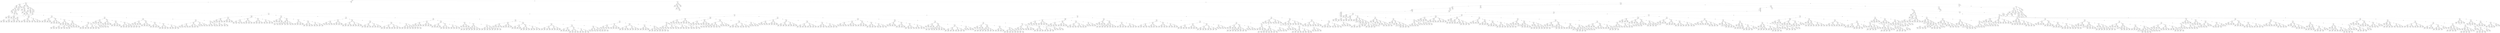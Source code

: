digraph {
0 [label="turn' <= 0.5"];
1 [label="seedy' <= 5.5"];
2 [label="seedy' <= 1.5"];
3 [label="seedx' <= 1.0"];
4 [label="dy' <= 0.5"];
5 [label="2"];
4 -> 5 [label="True"];
6 [label="dy' <= 5.5"];
7 [label="dy' <= 2.5"];
8 [label="dx' <= 1.5"];
9 [label="dx' <= 0.5"];
10 [label="1"];
9 -> 10 [label="True"];
11 [label="dy' <= 1.5"];
12 [label="2"];
11 -> 12 [label="True"];
13 [label="1"];
11 -> 13 [style="dashed", label="False"];
9 -> 11 [style="dashed", label="False"];
8 -> 9 [label="True"];
14 [label="1"];
8 -> 14 [style="dashed", label="False"];
7 -> 8 [label="True"];
15 [label="dx' <= 3.5"];
16 [label="dx' <= 1.5"];
17 [label="dx' <= 0.5"];
18 [label="dy' <= 4.0"];
19 [label="1"];
18 -> 19 [label="True"];
20 [label="2"];
18 -> 20 [style="dashed", label="False"];
17 -> 18 [label="True"];
21 [label="dy' <= 4.5"];
22 [label="2"];
21 -> 22 [label="True"];
23 [label="1"];
21 -> 23 [style="dashed", label="False"];
17 -> 21 [style="dashed", label="False"];
16 -> 17 [label="True"];
24 [label="1"];
16 -> 24 [style="dashed", label="False"];
15 -> 16 [label="True"];
25 [label="2"];
15 -> 25 [style="dashed", label="False"];
7 -> 15 [style="dashed", label="False"];
6 -> 7 [label="True"];
26 [label="2"];
6 -> 26 [style="dashed", label="False"];
4 -> 6 [style="dashed", label="False"];
3 -> 4 [label="True"];
27 [label="dy' <= 2.5"];
28 [label="dx' <= 1.5"];
29 [label="dy' <= 0.5"];
30 [label="seedy' <= 0.5"];
31 [label="1"];
30 -> 31 [label="True"];
32 [label="2"];
30 -> 32 [style="dashed", label="False"];
29 -> 30 [label="True"];
33 [label="1"];
29 -> 33 [style="dashed", label="False"];
28 -> 29 [label="True"];
34 [label="1"];
28 -> 34 [style="dashed", label="False"];
27 -> 28 [label="True"];
35 [label="dx' <= 3.5"];
36 [label="2"];
35 -> 36 [label="True"];
37 [label="1"];
35 -> 37 [style="dashed", label="False"];
27 -> 35 [style="dashed", label="False"];
3 -> 27 [style="dashed", label="False"];
2 -> 3 [label="True"];
38 [label="dx' <= 1.5"];
39 [label="seedx' <= 3.5"];
40 [label="dy' <= 1.5"];
41 [label="2"];
40 -> 41 [label="True"];
42 [label="dy' <= 2.5"];
43 [label="seedy' <= 2.5"];
44 [label="1"];
43 -> 44 [label="True"];
45 [label="2"];
43 -> 45 [style="dashed", label="False"];
42 -> 43 [label="True"];
46 [label="dy' <= 4.5"];
47 [label="2"];
46 -> 47 [label="True"];
48 [label="dy' <= 5.5"];
49 [label="seedy' <= 4.5"];
50 [label="2"];
49 -> 50 [label="True"];
51 [label="1"];
49 -> 51 [style="dashed", label="False"];
48 -> 49 [label="True"];
52 [label="2"];
48 -> 52 [style="dashed", label="False"];
46 -> 48 [style="dashed", label="False"];
42 -> 46 [style="dashed", label="False"];
40 -> 42 [style="dashed", label="False"];
39 -> 40 [label="True"];
53 [label="2"];
39 -> 53 [style="dashed", label="False"];
38 -> 39 [label="True"];
54 [label="dy' <= 0.5"];
55 [label="2"];
54 -> 55 [label="True"];
56 [label="dy' <= 1.5"];
57 [label="seedy' <= 2.5"];
58 [label="1"];
57 -> 58 [label="True"];
59 [label="2"];
57 -> 59 [style="dashed", label="False"];
56 -> 57 [label="True"];
60 [label="seedx' <= 5.5"];
61 [label="dy' <= 3.5"];
62 [label="seedy' <= 4.5"];
63 [label="dy' <= 2.5"];
64 [label="seedy' <= 3.5"];
65 [label="1"];
64 -> 65 [label="True"];
66 [label="2"];
64 -> 66 [style="dashed", label="False"];
63 -> 64 [label="True"];
67 [label="seedy' <= 3.5"];
68 [label="2"];
67 -> 68 [label="True"];
69 [label="1"];
67 -> 69 [style="dashed", label="False"];
63 -> 67 [style="dashed", label="False"];
62 -> 63 [label="True"];
70 [label="1"];
62 -> 70 [style="dashed", label="False"];
61 -> 62 [label="True"];
71 [label="seedy' <= 4.5"];
72 [label="2"];
71 -> 72 [label="True"];
73 [label="dy' <= 5.5"];
74 [label="1"];
73 -> 74 [label="True"];
75 [label="2"];
73 -> 75 [style="dashed", label="False"];
71 -> 73 [style="dashed", label="False"];
61 -> 71 [style="dashed", label="False"];
60 -> 61 [label="True"];
76 [label="dy' <= 3.5"];
77 [label="dx' <= 3.5"];
78 [label="dx <= 0.5"];
79 [label="dy <= 0.5"];
80 [label="dx' <= 2.5"];
81 [label="dy' <= 2.5"];
82 [label="seedy' <= 3.5"];
83 [label="1"];
82 -> 83 [label="True"];
84 [label="2"];
82 -> 84 [style="dashed", label="False"];
81 -> 82 [label="True"];
85 [label="seedy' <= 3.5"];
86 [label="2"];
85 -> 86 [label="True"];
87 [label="1"];
85 -> 87 [style="dashed", label="False"];
81 -> 85 [style="dashed", label="False"];
80 -> 81 [label="True"];
88 [label="dy' <= 2.5"];
89 [label="seedy' <= 3.5"];
90 [label="1"];
89 -> 90 [label="True"];
91 [label="2"];
89 -> 91 [style="dashed", label="False"];
88 -> 89 [label="True"];
92 [label="seedy' <= 3.5"];
93 [label="2"];
92 -> 93 [label="True"];
94 [label="1"];
92 -> 94 [style="dashed", label="False"];
88 -> 92 [style="dashed", label="False"];
80 -> 88 [style="dashed", label="False"];
79 -> 80 [label="True"];
95 [label="dy <= 1.5"];
96 [label="seedx <= 2.0"];
97 [label="turn <= 0.5"];
98 [label="dx' <= 2.5"];
99 [label="dy' <= 2.5"];
100 [label="seedy' <= 3.5"];
101 [label="1"];
100 -> 101 [label="True"];
102 [label="2"];
100 -> 102 [style="dashed", label="False"];
99 -> 100 [label="True"];
103 [label="seedy' <= 3.5"];
104 [label="2"];
103 -> 104 [label="True"];
105 [label="1"];
103 -> 105 [style="dashed", label="False"];
99 -> 103 [style="dashed", label="False"];
98 -> 99 [label="True"];
106 [label="dy' <= 2.5"];
107 [label="seedy' <= 3.5"];
108 [label="1"];
107 -> 108 [label="True"];
109 [label="2"];
107 -> 109 [style="dashed", label="False"];
106 -> 107 [label="True"];
110 [label="seedy' <= 3.5"];
111 [label="2"];
110 -> 111 [label="True"];
112 [label="1"];
110 -> 112 [style="dashed", label="False"];
106 -> 110 [style="dashed", label="False"];
98 -> 106 [style="dashed", label="False"];
97 -> 98 [label="True"];
113 [label="dx' <= 2.5"];
114 [label="dy' <= 2.5"];
115 [label="seedy' <= 3.5"];
116 [label="1"];
115 -> 116 [label="True"];
117 [label="2"];
115 -> 117 [style="dashed", label="False"];
114 -> 115 [label="True"];
118 [label="seedy' <= 3.5"];
119 [label="2"];
118 -> 119 [label="True"];
120 [label="1"];
118 -> 120 [style="dashed", label="False"];
114 -> 118 [style="dashed", label="False"];
113 -> 114 [label="True"];
121 [label="dy' <= 2.5"];
122 [label="seedy' <= 3.5"];
123 [label="1"];
122 -> 123 [label="True"];
124 [label="2"];
122 -> 124 [style="dashed", label="False"];
121 -> 122 [label="True"];
125 [label="seedy' <= 3.5"];
126 [label="2"];
125 -> 126 [label="True"];
127 [label="1"];
125 -> 127 [style="dashed", label="False"];
121 -> 125 [style="dashed", label="False"];
113 -> 121 [style="dashed", label="False"];
97 -> 113 [style="dashed", label="False"];
96 -> 97 [label="True"];
128 [label="seedx <= 5.5"];
129 [label="dx' <= 2.5"];
130 [label="dy' <= 2.5"];
131 [label="seedy' <= 3.5"];
132 [label="1"];
131 -> 132 [label="True"];
133 [label="2"];
131 -> 133 [style="dashed", label="False"];
130 -> 131 [label="True"];
134 [label="seedy' <= 3.5"];
135 [label="2"];
134 -> 135 [label="True"];
136 [label="1"];
134 -> 136 [style="dashed", label="False"];
130 -> 134 [style="dashed", label="False"];
129 -> 130 [label="True"];
137 [label="dy' <= 2.5"];
138 [label="seedy' <= 3.5"];
139 [label="1"];
138 -> 139 [label="True"];
140 [label="2"];
138 -> 140 [style="dashed", label="False"];
137 -> 138 [label="True"];
141 [label="seedy' <= 3.5"];
142 [label="2"];
141 -> 142 [label="True"];
143 [label="1"];
141 -> 143 [style="dashed", label="False"];
137 -> 141 [style="dashed", label="False"];
129 -> 137 [style="dashed", label="False"];
128 -> 129 [label="True"];
144 [label="dx' <= 2.5"];
145 [label="dy' <= 2.5"];
146 [label="seedy' <= 3.5"];
147 [label="1"];
146 -> 147 [label="True"];
148 [label="2"];
146 -> 148 [style="dashed", label="False"];
145 -> 146 [label="True"];
149 [label="seedy' <= 3.5"];
150 [label="2"];
149 -> 150 [label="True"];
151 [label="1"];
149 -> 151 [style="dashed", label="False"];
145 -> 149 [style="dashed", label="False"];
144 -> 145 [label="True"];
152 [label="dy' <= 2.5"];
153 [label="seedy' <= 3.5"];
154 [label="1"];
153 -> 154 [label="True"];
155 [label="2"];
153 -> 155 [style="dashed", label="False"];
152 -> 153 [label="True"];
156 [label="seedy' <= 3.5"];
157 [label="2"];
156 -> 157 [label="True"];
158 [label="1"];
156 -> 158 [style="dashed", label="False"];
152 -> 156 [style="dashed", label="False"];
144 -> 152 [style="dashed", label="False"];
128 -> 144 [style="dashed", label="False"];
96 -> 128 [style="dashed", label="False"];
95 -> 96 [label="True"];
159 [label="dy <= 2.5"];
160 [label="seedx <= 1.0"];
161 [label="dx' <= 2.5"];
162 [label="dy' <= 2.5"];
163 [label="seedy' <= 3.5"];
164 [label="1"];
163 -> 164 [label="True"];
165 [label="2"];
163 -> 165 [style="dashed", label="False"];
162 -> 163 [label="True"];
166 [label="seedy' <= 3.5"];
167 [label="2"];
166 -> 167 [label="True"];
168 [label="1"];
166 -> 168 [style="dashed", label="False"];
162 -> 166 [style="dashed", label="False"];
161 -> 162 [label="True"];
169 [label="dy' <= 2.5"];
170 [label="seedy' <= 3.5"];
171 [label="1"];
170 -> 171 [label="True"];
172 [label="2"];
170 -> 172 [style="dashed", label="False"];
169 -> 170 [label="True"];
173 [label="seedy' <= 3.5"];
174 [label="2"];
173 -> 174 [label="True"];
175 [label="1"];
173 -> 175 [style="dashed", label="False"];
169 -> 173 [style="dashed", label="False"];
161 -> 169 [style="dashed", label="False"];
160 -> 161 [label="True"];
176 [label="seedx <= 3.5"];
177 [label="dx' <= 2.5"];
178 [label="dy' <= 2.5"];
179 [label="seedy' <= 3.5"];
180 [label="1"];
179 -> 180 [label="True"];
181 [label="2"];
179 -> 181 [style="dashed", label="False"];
178 -> 179 [label="True"];
182 [label="seedy' <= 3.5"];
183 [label="2"];
182 -> 183 [label="True"];
184 [label="1"];
182 -> 184 [style="dashed", label="False"];
178 -> 182 [style="dashed", label="False"];
177 -> 178 [label="True"];
185 [label="dy' <= 2.5"];
186 [label="seedy' <= 3.5"];
187 [label="1"];
186 -> 187 [label="True"];
188 [label="2"];
186 -> 188 [style="dashed", label="False"];
185 -> 186 [label="True"];
189 [label="seedy' <= 3.5"];
190 [label="2"];
189 -> 190 [label="True"];
191 [label="1"];
189 -> 191 [style="dashed", label="False"];
185 -> 189 [style="dashed", label="False"];
177 -> 185 [style="dashed", label="False"];
176 -> 177 [label="True"];
192 [label="seedx <= 4.5"];
193 [label="dx' <= 2.5"];
194 [label="dy' <= 2.5"];
195 [label="seedy' <= 3.5"];
196 [label="1"];
195 -> 196 [label="True"];
197 [label="2"];
195 -> 197 [style="dashed", label="False"];
194 -> 195 [label="True"];
198 [label="seedy' <= 3.5"];
199 [label="2"];
198 -> 199 [label="True"];
200 [label="1"];
198 -> 200 [style="dashed", label="False"];
194 -> 198 [style="dashed", label="False"];
193 -> 194 [label="True"];
201 [label="dy' <= 2.5"];
202 [label="seedy' <= 3.5"];
203 [label="1"];
202 -> 203 [label="True"];
204 [label="2"];
202 -> 204 [style="dashed", label="False"];
201 -> 202 [label="True"];
205 [label="seedy' <= 3.5"];
206 [label="2"];
205 -> 206 [label="True"];
207 [label="1"];
205 -> 207 [style="dashed", label="False"];
201 -> 205 [style="dashed", label="False"];
193 -> 201 [style="dashed", label="False"];
192 -> 193 [label="True"];
208 [label="seedx <= 5.5"];
209 [label="seedy <= 3.5"];
210 [label="turn <= 0.5"];
211 [label="dx' <= 2.5"];
212 [label="dy' <= 2.5"];
213 [label="seedy' <= 3.5"];
214 [label="1"];
213 -> 214 [label="True"];
215 [label="2"];
213 -> 215 [style="dashed", label="False"];
212 -> 213 [label="True"];
216 [label="seedy' <= 3.5"];
217 [label="2"];
216 -> 217 [label="True"];
218 [label="1"];
216 -> 218 [style="dashed", label="False"];
212 -> 216 [style="dashed", label="False"];
211 -> 212 [label="True"];
219 [label="dy' <= 2.5"];
220 [label="seedy' <= 3.5"];
221 [label="1"];
220 -> 221 [label="True"];
222 [label="2"];
220 -> 222 [style="dashed", label="False"];
219 -> 220 [label="True"];
223 [label="seedy' <= 3.5"];
224 [label="2"];
223 -> 224 [label="True"];
225 [label="1"];
223 -> 225 [style="dashed", label="False"];
219 -> 223 [style="dashed", label="False"];
211 -> 219 [style="dashed", label="False"];
210 -> 211 [label="True"];
226 [label="dx' <= 2.5"];
227 [label="dy' <= 2.5"];
228 [label="seedy' <= 3.5"];
229 [label="1"];
228 -> 229 [label="True"];
230 [label="2"];
228 -> 230 [style="dashed", label="False"];
227 -> 228 [label="True"];
231 [label="seedy' <= 3.5"];
232 [label="2"];
231 -> 232 [label="True"];
233 [label="1"];
231 -> 233 [style="dashed", label="False"];
227 -> 231 [style="dashed", label="False"];
226 -> 227 [label="True"];
234 [label="dy' <= 2.5"];
235 [label="seedy' <= 3.5"];
236 [label="1"];
235 -> 236 [label="True"];
237 [label="2"];
235 -> 237 [style="dashed", label="False"];
234 -> 235 [label="True"];
238 [label="seedy' <= 3.5"];
239 [label="2"];
238 -> 239 [label="True"];
240 [label="1"];
238 -> 240 [style="dashed", label="False"];
234 -> 238 [style="dashed", label="False"];
226 -> 234 [style="dashed", label="False"];
210 -> 226 [style="dashed", label="False"];
209 -> 210 [label="True"];
241 [label="dx' <= 2.5"];
242 [label="dy' <= 2.5"];
243 [label="seedy' <= 3.5"];
244 [label="1"];
243 -> 244 [label="True"];
245 [label="2"];
243 -> 245 [style="dashed", label="False"];
242 -> 243 [label="True"];
246 [label="seedy' <= 3.5"];
247 [label="2"];
246 -> 247 [label="True"];
248 [label="1"];
246 -> 248 [style="dashed", label="False"];
242 -> 246 [style="dashed", label="False"];
241 -> 242 [label="True"];
249 [label="dy' <= 2.5"];
250 [label="seedy' <= 3.5"];
251 [label="1"];
250 -> 251 [label="True"];
252 [label="2"];
250 -> 252 [style="dashed", label="False"];
249 -> 250 [label="True"];
253 [label="seedy' <= 3.5"];
254 [label="2"];
253 -> 254 [label="True"];
255 [label="1"];
253 -> 255 [style="dashed", label="False"];
249 -> 253 [style="dashed", label="False"];
241 -> 249 [style="dashed", label="False"];
209 -> 241 [style="dashed", label="False"];
208 -> 209 [label="True"];
256 [label="seedy <= 3.5"];
257 [label="turn <= 0.5"];
258 [label="dx' <= 2.5"];
259 [label="dy' <= 2.5"];
260 [label="seedy' <= 3.5"];
261 [label="1"];
260 -> 261 [label="True"];
262 [label="2"];
260 -> 262 [style="dashed", label="False"];
259 -> 260 [label="True"];
263 [label="seedy' <= 3.5"];
264 [label="2"];
263 -> 264 [label="True"];
265 [label="1"];
263 -> 265 [style="dashed", label="False"];
259 -> 263 [style="dashed", label="False"];
258 -> 259 [label="True"];
266 [label="dy' <= 2.5"];
267 [label="seedy' <= 3.5"];
268 [label="1"];
267 -> 268 [label="True"];
269 [label="2"];
267 -> 269 [style="dashed", label="False"];
266 -> 267 [label="True"];
270 [label="seedy' <= 3.5"];
271 [label="2"];
270 -> 271 [label="True"];
272 [label="1"];
270 -> 272 [style="dashed", label="False"];
266 -> 270 [style="dashed", label="False"];
258 -> 266 [style="dashed", label="False"];
257 -> 258 [label="True"];
273 [label="dx' <= 2.5"];
274 [label="dy' <= 2.5"];
275 [label="seedy' <= 3.5"];
276 [label="1"];
275 -> 276 [label="True"];
277 [label="2"];
275 -> 277 [style="dashed", label="False"];
274 -> 275 [label="True"];
278 [label="seedy' <= 3.5"];
279 [label="2"];
278 -> 279 [label="True"];
280 [label="1"];
278 -> 280 [style="dashed", label="False"];
274 -> 278 [style="dashed", label="False"];
273 -> 274 [label="True"];
281 [label="dy' <= 2.5"];
282 [label="seedy' <= 3.5"];
283 [label="1"];
282 -> 283 [label="True"];
284 [label="2"];
282 -> 284 [style="dashed", label="False"];
281 -> 282 [label="True"];
285 [label="seedy' <= 3.5"];
286 [label="2"];
285 -> 286 [label="True"];
287 [label="1"];
285 -> 287 [style="dashed", label="False"];
281 -> 285 [style="dashed", label="False"];
273 -> 281 [style="dashed", label="False"];
257 -> 273 [style="dashed", label="False"];
256 -> 257 [label="True"];
288 [label="dx' <= 2.5"];
289 [label="dy' <= 2.5"];
290 [label="seedy' <= 3.5"];
291 [label="1"];
290 -> 291 [label="True"];
292 [label="2"];
290 -> 292 [style="dashed", label="False"];
289 -> 290 [label="True"];
293 [label="seedy' <= 3.5"];
294 [label="2"];
293 -> 294 [label="True"];
295 [label="1"];
293 -> 295 [style="dashed", label="False"];
289 -> 293 [style="dashed", label="False"];
288 -> 289 [label="True"];
296 [label="dy' <= 2.5"];
297 [label="seedy' <= 3.5"];
298 [label="1"];
297 -> 298 [label="True"];
299 [label="2"];
297 -> 299 [style="dashed", label="False"];
296 -> 297 [label="True"];
300 [label="seedy' <= 3.5"];
301 [label="2"];
300 -> 301 [label="True"];
302 [label="1"];
300 -> 302 [style="dashed", label="False"];
296 -> 300 [style="dashed", label="False"];
288 -> 296 [style="dashed", label="False"];
256 -> 288 [style="dashed", label="False"];
208 -> 256 [style="dashed", label="False"];
192 -> 208 [style="dashed", label="False"];
176 -> 192 [style="dashed", label="False"];
160 -> 176 [style="dashed", label="False"];
159 -> 160 [label="True"];
303 [label="dy <= 3.5"];
304 [label="seedx <= 1.0"];
305 [label="dx' <= 2.5"];
306 [label="dy' <= 2.5"];
307 [label="seedy' <= 3.5"];
308 [label="1"];
307 -> 308 [label="True"];
309 [label="2"];
307 -> 309 [style="dashed", label="False"];
306 -> 307 [label="True"];
310 [label="seedy' <= 3.5"];
311 [label="2"];
310 -> 311 [label="True"];
312 [label="1"];
310 -> 312 [style="dashed", label="False"];
306 -> 310 [style="dashed", label="False"];
305 -> 306 [label="True"];
313 [label="dy' <= 2.5"];
314 [label="seedy' <= 3.5"];
315 [label="1"];
314 -> 315 [label="True"];
316 [label="2"];
314 -> 316 [style="dashed", label="False"];
313 -> 314 [label="True"];
317 [label="seedy' <= 3.5"];
318 [label="2"];
317 -> 318 [label="True"];
319 [label="1"];
317 -> 319 [style="dashed", label="False"];
313 -> 317 [style="dashed", label="False"];
305 -> 313 [style="dashed", label="False"];
304 -> 305 [label="True"];
320 [label="seedx <= 3.5"];
321 [label="dx' <= 2.5"];
322 [label="dy' <= 2.5"];
323 [label="seedy' <= 3.5"];
324 [label="1"];
323 -> 324 [label="True"];
325 [label="2"];
323 -> 325 [style="dashed", label="False"];
322 -> 323 [label="True"];
326 [label="seedy' <= 3.5"];
327 [label="2"];
326 -> 327 [label="True"];
328 [label="1"];
326 -> 328 [style="dashed", label="False"];
322 -> 326 [style="dashed", label="False"];
321 -> 322 [label="True"];
329 [label="dy' <= 2.5"];
330 [label="seedy' <= 3.5"];
331 [label="1"];
330 -> 331 [label="True"];
332 [label="2"];
330 -> 332 [style="dashed", label="False"];
329 -> 330 [label="True"];
333 [label="seedy' <= 3.5"];
334 [label="2"];
333 -> 334 [label="True"];
335 [label="1"];
333 -> 335 [style="dashed", label="False"];
329 -> 333 [style="dashed", label="False"];
321 -> 329 [style="dashed", label="False"];
320 -> 321 [label="True"];
336 [label="seedx <= 4.5"];
337 [label="dx' <= 2.5"];
338 [label="dy' <= 2.5"];
339 [label="seedy' <= 3.5"];
340 [label="1"];
339 -> 340 [label="True"];
341 [label="2"];
339 -> 341 [style="dashed", label="False"];
338 -> 339 [label="True"];
342 [label="seedy' <= 3.5"];
343 [label="2"];
342 -> 343 [label="True"];
344 [label="1"];
342 -> 344 [style="dashed", label="False"];
338 -> 342 [style="dashed", label="False"];
337 -> 338 [label="True"];
345 [label="dy' <= 2.5"];
346 [label="seedy' <= 3.5"];
347 [label="1"];
346 -> 347 [label="True"];
348 [label="2"];
346 -> 348 [style="dashed", label="False"];
345 -> 346 [label="True"];
349 [label="seedy' <= 3.5"];
350 [label="2"];
349 -> 350 [label="True"];
351 [label="1"];
349 -> 351 [style="dashed", label="False"];
345 -> 349 [style="dashed", label="False"];
337 -> 345 [style="dashed", label="False"];
336 -> 337 [label="True"];
352 [label="seedx <= 5.5"];
353 [label="dx' <= 2.5"];
354 [label="dy' <= 2.5"];
355 [label="seedy' <= 3.5"];
356 [label="1"];
355 -> 356 [label="True"];
357 [label="2"];
355 -> 357 [style="dashed", label="False"];
354 -> 355 [label="True"];
358 [label="seedy' <= 3.5"];
359 [label="2"];
358 -> 359 [label="True"];
360 [label="1"];
358 -> 360 [style="dashed", label="False"];
354 -> 358 [style="dashed", label="False"];
353 -> 354 [label="True"];
361 [label="dy' <= 2.5"];
362 [label="seedy' <= 3.5"];
363 [label="1"];
362 -> 363 [label="True"];
364 [label="2"];
362 -> 364 [style="dashed", label="False"];
361 -> 362 [label="True"];
365 [label="seedy' <= 3.5"];
366 [label="2"];
365 -> 366 [label="True"];
367 [label="1"];
365 -> 367 [style="dashed", label="False"];
361 -> 365 [style="dashed", label="False"];
353 -> 361 [style="dashed", label="False"];
352 -> 353 [label="True"];
368 [label="dx' <= 2.5"];
369 [label="dy' <= 2.5"];
370 [label="seedy' <= 3.5"];
371 [label="1"];
370 -> 371 [label="True"];
372 [label="2"];
370 -> 372 [style="dashed", label="False"];
369 -> 370 [label="True"];
373 [label="seedy' <= 3.5"];
374 [label="2"];
373 -> 374 [label="True"];
375 [label="1"];
373 -> 375 [style="dashed", label="False"];
369 -> 373 [style="dashed", label="False"];
368 -> 369 [label="True"];
376 [label="dy' <= 2.5"];
377 [label="seedy' <= 3.5"];
378 [label="1"];
377 -> 378 [label="True"];
379 [label="2"];
377 -> 379 [style="dashed", label="False"];
376 -> 377 [label="True"];
380 [label="seedy' <= 3.5"];
381 [label="2"];
380 -> 381 [label="True"];
382 [label="1"];
380 -> 382 [style="dashed", label="False"];
376 -> 380 [style="dashed", label="False"];
368 -> 376 [style="dashed", label="False"];
352 -> 368 [style="dashed", label="False"];
336 -> 352 [style="dashed", label="False"];
320 -> 336 [style="dashed", label="False"];
304 -> 320 [style="dashed", label="False"];
303 -> 304 [label="True"];
383 [label="dy <= 4.5"];
384 [label="seedx <= 1.0"];
385 [label="dx' <= 2.5"];
386 [label="dy' <= 2.5"];
387 [label="seedy' <= 3.5"];
388 [label="1"];
387 -> 388 [label="True"];
389 [label="2"];
387 -> 389 [style="dashed", label="False"];
386 -> 387 [label="True"];
390 [label="seedy' <= 3.5"];
391 [label="2"];
390 -> 391 [label="True"];
392 [label="1"];
390 -> 392 [style="dashed", label="False"];
386 -> 390 [style="dashed", label="False"];
385 -> 386 [label="True"];
393 [label="dy' <= 2.5"];
394 [label="seedy' <= 3.5"];
395 [label="1"];
394 -> 395 [label="True"];
396 [label="2"];
394 -> 396 [style="dashed", label="False"];
393 -> 394 [label="True"];
397 [label="seedy' <= 3.5"];
398 [label="2"];
397 -> 398 [label="True"];
399 [label="1"];
397 -> 399 [style="dashed", label="False"];
393 -> 397 [style="dashed", label="False"];
385 -> 393 [style="dashed", label="False"];
384 -> 385 [label="True"];
400 [label="seedx <= 3.5"];
401 [label="dx' <= 2.5"];
402 [label="dy' <= 2.5"];
403 [label="seedy' <= 3.5"];
404 [label="1"];
403 -> 404 [label="True"];
405 [label="2"];
403 -> 405 [style="dashed", label="False"];
402 -> 403 [label="True"];
406 [label="seedy' <= 3.5"];
407 [label="2"];
406 -> 407 [label="True"];
408 [label="1"];
406 -> 408 [style="dashed", label="False"];
402 -> 406 [style="dashed", label="False"];
401 -> 402 [label="True"];
409 [label="dy' <= 2.5"];
410 [label="seedy' <= 3.5"];
411 [label="1"];
410 -> 411 [label="True"];
412 [label="2"];
410 -> 412 [style="dashed", label="False"];
409 -> 410 [label="True"];
413 [label="seedy' <= 3.5"];
414 [label="2"];
413 -> 414 [label="True"];
415 [label="1"];
413 -> 415 [style="dashed", label="False"];
409 -> 413 [style="dashed", label="False"];
401 -> 409 [style="dashed", label="False"];
400 -> 401 [label="True"];
416 [label="seedx <= 4.5"];
417 [label="dx' <= 2.5"];
418 [label="dy' <= 2.5"];
419 [label="seedy' <= 3.5"];
420 [label="1"];
419 -> 420 [label="True"];
421 [label="2"];
419 -> 421 [style="dashed", label="False"];
418 -> 419 [label="True"];
422 [label="seedy' <= 3.5"];
423 [label="2"];
422 -> 423 [label="True"];
424 [label="1"];
422 -> 424 [style="dashed", label="False"];
418 -> 422 [style="dashed", label="False"];
417 -> 418 [label="True"];
425 [label="dy' <= 2.5"];
426 [label="seedy' <= 3.5"];
427 [label="1"];
426 -> 427 [label="True"];
428 [label="2"];
426 -> 428 [style="dashed", label="False"];
425 -> 426 [label="True"];
429 [label="seedy' <= 3.5"];
430 [label="2"];
429 -> 430 [label="True"];
431 [label="1"];
429 -> 431 [style="dashed", label="False"];
425 -> 429 [style="dashed", label="False"];
417 -> 425 [style="dashed", label="False"];
416 -> 417 [label="True"];
432 [label="seedx <= 5.5"];
433 [label="dx' <= 2.5"];
434 [label="dy' <= 2.5"];
435 [label="seedy' <= 3.5"];
436 [label="1"];
435 -> 436 [label="True"];
437 [label="2"];
435 -> 437 [style="dashed", label="False"];
434 -> 435 [label="True"];
438 [label="seedy' <= 3.5"];
439 [label="2"];
438 -> 439 [label="True"];
440 [label="1"];
438 -> 440 [style="dashed", label="False"];
434 -> 438 [style="dashed", label="False"];
433 -> 434 [label="True"];
441 [label="dy' <= 2.5"];
442 [label="seedy' <= 3.5"];
443 [label="1"];
442 -> 443 [label="True"];
444 [label="2"];
442 -> 444 [style="dashed", label="False"];
441 -> 442 [label="True"];
445 [label="seedy' <= 3.5"];
446 [label="2"];
445 -> 446 [label="True"];
447 [label="1"];
445 -> 447 [style="dashed", label="False"];
441 -> 445 [style="dashed", label="False"];
433 -> 441 [style="dashed", label="False"];
432 -> 433 [label="True"];
448 [label="dx' <= 2.5"];
449 [label="dy' <= 2.5"];
450 [label="seedy' <= 3.5"];
451 [label="1"];
450 -> 451 [label="True"];
452 [label="2"];
450 -> 452 [style="dashed", label="False"];
449 -> 450 [label="True"];
453 [label="seedy' <= 3.5"];
454 [label="2"];
453 -> 454 [label="True"];
455 [label="1"];
453 -> 455 [style="dashed", label="False"];
449 -> 453 [style="dashed", label="False"];
448 -> 449 [label="True"];
456 [label="dy' <= 2.5"];
457 [label="seedy' <= 3.5"];
458 [label="1"];
457 -> 458 [label="True"];
459 [label="2"];
457 -> 459 [style="dashed", label="False"];
456 -> 457 [label="True"];
460 [label="seedy' <= 3.5"];
461 [label="2"];
460 -> 461 [label="True"];
462 [label="1"];
460 -> 462 [style="dashed", label="False"];
456 -> 460 [style="dashed", label="False"];
448 -> 456 [style="dashed", label="False"];
432 -> 448 [style="dashed", label="False"];
416 -> 432 [style="dashed", label="False"];
400 -> 416 [style="dashed", label="False"];
384 -> 400 [style="dashed", label="False"];
383 -> 384 [label="True"];
463 [label="dy <= 5.5"];
464 [label="seedx <= 1.0"];
465 [label="turn <= 0.5"];
466 [label="dx' <= 2.5"];
467 [label="dy' <= 2.5"];
468 [label="seedy' <= 3.5"];
469 [label="1"];
468 -> 469 [label="True"];
470 [label="2"];
468 -> 470 [style="dashed", label="False"];
467 -> 468 [label="True"];
471 [label="seedy' <= 3.5"];
472 [label="2"];
471 -> 472 [label="True"];
473 [label="1"];
471 -> 473 [style="dashed", label="False"];
467 -> 471 [style="dashed", label="False"];
466 -> 467 [label="True"];
474 [label="dy' <= 2.5"];
475 [label="seedy' <= 3.5"];
476 [label="1"];
475 -> 476 [label="True"];
477 [label="2"];
475 -> 477 [style="dashed", label="False"];
474 -> 475 [label="True"];
478 [label="seedy' <= 3.5"];
479 [label="2"];
478 -> 479 [label="True"];
480 [label="1"];
478 -> 480 [style="dashed", label="False"];
474 -> 478 [style="dashed", label="False"];
466 -> 474 [style="dashed", label="False"];
465 -> 466 [label="True"];
481 [label="dx' <= 2.5"];
482 [label="dy' <= 2.5"];
483 [label="seedy' <= 3.5"];
484 [label="1"];
483 -> 484 [label="True"];
485 [label="2"];
483 -> 485 [style="dashed", label="False"];
482 -> 483 [label="True"];
486 [label="seedy' <= 3.5"];
487 [label="2"];
486 -> 487 [label="True"];
488 [label="1"];
486 -> 488 [style="dashed", label="False"];
482 -> 486 [style="dashed", label="False"];
481 -> 482 [label="True"];
489 [label="dy' <= 2.5"];
490 [label="seedy' <= 3.5"];
491 [label="1"];
490 -> 491 [label="True"];
492 [label="2"];
490 -> 492 [style="dashed", label="False"];
489 -> 490 [label="True"];
493 [label="seedy' <= 3.5"];
494 [label="2"];
493 -> 494 [label="True"];
495 [label="1"];
493 -> 495 [style="dashed", label="False"];
489 -> 493 [style="dashed", label="False"];
481 -> 489 [style="dashed", label="False"];
465 -> 481 [style="dashed", label="False"];
464 -> 465 [label="True"];
496 [label="dx' <= 2.5"];
497 [label="dy' <= 2.5"];
498 [label="seedy' <= 3.5"];
499 [label="1"];
498 -> 499 [label="True"];
500 [label="2"];
498 -> 500 [style="dashed", label="False"];
497 -> 498 [label="True"];
501 [label="seedy' <= 3.5"];
502 [label="2"];
501 -> 502 [label="True"];
503 [label="1"];
501 -> 503 [style="dashed", label="False"];
497 -> 501 [style="dashed", label="False"];
496 -> 497 [label="True"];
504 [label="dy' <= 2.5"];
505 [label="seedy' <= 3.5"];
506 [label="1"];
505 -> 506 [label="True"];
507 [label="2"];
505 -> 507 [style="dashed", label="False"];
504 -> 505 [label="True"];
508 [label="seedy' <= 3.5"];
509 [label="2"];
508 -> 509 [label="True"];
510 [label="1"];
508 -> 510 [style="dashed", label="False"];
504 -> 508 [style="dashed", label="False"];
496 -> 504 [style="dashed", label="False"];
464 -> 496 [style="dashed", label="False"];
463 -> 464 [label="True"];
511 [label="turn <= 0.5"];
512 [label="dx' <= 2.5"];
513 [label="dy' <= 2.5"];
514 [label="seedy' <= 3.5"];
515 [label="1"];
514 -> 515 [label="True"];
516 [label="2"];
514 -> 516 [style="dashed", label="False"];
513 -> 514 [label="True"];
517 [label="seedy' <= 3.5"];
518 [label="2"];
517 -> 518 [label="True"];
519 [label="1"];
517 -> 519 [style="dashed", label="False"];
513 -> 517 [style="dashed", label="False"];
512 -> 513 [label="True"];
520 [label="dy' <= 2.5"];
521 [label="seedy' <= 3.5"];
522 [label="1"];
521 -> 522 [label="True"];
523 [label="2"];
521 -> 523 [style="dashed", label="False"];
520 -> 521 [label="True"];
524 [label="seedy' <= 3.5"];
525 [label="2"];
524 -> 525 [label="True"];
526 [label="1"];
524 -> 526 [style="dashed", label="False"];
520 -> 524 [style="dashed", label="False"];
512 -> 520 [style="dashed", label="False"];
511 -> 512 [label="True"];
527 [label="dx' <= 2.5"];
528 [label="dy' <= 2.5"];
529 [label="seedy' <= 3.5"];
530 [label="1"];
529 -> 530 [label="True"];
531 [label="2"];
529 -> 531 [style="dashed", label="False"];
528 -> 529 [label="True"];
532 [label="seedy' <= 3.5"];
533 [label="2"];
532 -> 533 [label="True"];
534 [label="1"];
532 -> 534 [style="dashed", label="False"];
528 -> 532 [style="dashed", label="False"];
527 -> 528 [label="True"];
535 [label="dy' <= 2.5"];
536 [label="seedy' <= 3.5"];
537 [label="1"];
536 -> 537 [label="True"];
538 [label="2"];
536 -> 538 [style="dashed", label="False"];
535 -> 536 [label="True"];
539 [label="seedy' <= 3.5"];
540 [label="2"];
539 -> 540 [label="True"];
541 [label="1"];
539 -> 541 [style="dashed", label="False"];
535 -> 539 [style="dashed", label="False"];
527 -> 535 [style="dashed", label="False"];
511 -> 527 [style="dashed", label="False"];
463 -> 511 [style="dashed", label="False"];
383 -> 463 [style="dashed", label="False"];
303 -> 383 [style="dashed", label="False"];
159 -> 303 [style="dashed", label="False"];
95 -> 159 [style="dashed", label="False"];
79 -> 95 [style="dashed", label="False"];
78 -> 79 [label="True"];
542 [label="dx <= 1.5"];
543 [label="dy <= 0.5"];
544 [label="seedx <= 1.0"];
545 [label="turn <= 0.5"];
546 [label="dx' <= 2.5"];
547 [label="dy' <= 2.5"];
548 [label="seedy' <= 3.5"];
549 [label="1"];
548 -> 549 [label="True"];
550 [label="2"];
548 -> 550 [style="dashed", label="False"];
547 -> 548 [label="True"];
551 [label="seedy' <= 3.5"];
552 [label="2"];
551 -> 552 [label="True"];
553 [label="1"];
551 -> 553 [style="dashed", label="False"];
547 -> 551 [style="dashed", label="False"];
546 -> 547 [label="True"];
554 [label="dy' <= 2.5"];
555 [label="seedy' <= 3.5"];
556 [label="1"];
555 -> 556 [label="True"];
557 [label="2"];
555 -> 557 [style="dashed", label="False"];
554 -> 555 [label="True"];
558 [label="seedy' <= 3.5"];
559 [label="2"];
558 -> 559 [label="True"];
560 [label="1"];
558 -> 560 [style="dashed", label="False"];
554 -> 558 [style="dashed", label="False"];
546 -> 554 [style="dashed", label="False"];
545 -> 546 [label="True"];
561 [label="dx' <= 2.5"];
562 [label="dy' <= 2.5"];
563 [label="seedy' <= 3.5"];
564 [label="1"];
563 -> 564 [label="True"];
565 [label="2"];
563 -> 565 [style="dashed", label="False"];
562 -> 563 [label="True"];
566 [label="seedy' <= 3.5"];
567 [label="2"];
566 -> 567 [label="True"];
568 [label="1"];
566 -> 568 [style="dashed", label="False"];
562 -> 566 [style="dashed", label="False"];
561 -> 562 [label="True"];
569 [label="dy' <= 2.5"];
570 [label="seedy' <= 3.5"];
571 [label="1"];
570 -> 571 [label="True"];
572 [label="2"];
570 -> 572 [style="dashed", label="False"];
569 -> 570 [label="True"];
573 [label="seedy' <= 3.5"];
574 [label="2"];
573 -> 574 [label="True"];
575 [label="1"];
573 -> 575 [style="dashed", label="False"];
569 -> 573 [style="dashed", label="False"];
561 -> 569 [style="dashed", label="False"];
545 -> 561 [style="dashed", label="False"];
544 -> 545 [label="True"];
576 [label="seedx <= 4.0"];
577 [label="seedy <= 1.5"];
578 [label="dx' <= 2.5"];
579 [label="dy' <= 2.5"];
580 [label="seedy' <= 3.5"];
581 [label="1"];
580 -> 581 [label="True"];
582 [label="2"];
580 -> 582 [style="dashed", label="False"];
579 -> 580 [label="True"];
583 [label="seedy' <= 3.5"];
584 [label="2"];
583 -> 584 [label="True"];
585 [label="1"];
583 -> 585 [style="dashed", label="False"];
579 -> 583 [style="dashed", label="False"];
578 -> 579 [label="True"];
586 [label="dy' <= 2.5"];
587 [label="seedy' <= 3.5"];
588 [label="1"];
587 -> 588 [label="True"];
589 [label="2"];
587 -> 589 [style="dashed", label="False"];
586 -> 587 [label="True"];
590 [label="seedy' <= 3.5"];
591 [label="2"];
590 -> 591 [label="True"];
592 [label="1"];
590 -> 592 [style="dashed", label="False"];
586 -> 590 [style="dashed", label="False"];
578 -> 586 [style="dashed", label="False"];
577 -> 578 [label="True"];
593 [label="dx' <= 2.5"];
594 [label="dy' <= 2.5"];
595 [label="seedy' <= 3.5"];
596 [label="1"];
595 -> 596 [label="True"];
597 [label="2"];
595 -> 597 [style="dashed", label="False"];
594 -> 595 [label="True"];
598 [label="seedy' <= 3.5"];
599 [label="2"];
598 -> 599 [label="True"];
600 [label="1"];
598 -> 600 [style="dashed", label="False"];
594 -> 598 [style="dashed", label="False"];
593 -> 594 [label="True"];
601 [label="dy' <= 2.5"];
602 [label="seedy' <= 3.5"];
603 [label="1"];
602 -> 603 [label="True"];
604 [label="2"];
602 -> 604 [style="dashed", label="False"];
601 -> 602 [label="True"];
605 [label="seedy' <= 3.5"];
606 [label="2"];
605 -> 606 [label="True"];
607 [label="1"];
605 -> 607 [style="dashed", label="False"];
601 -> 605 [style="dashed", label="False"];
593 -> 601 [style="dashed", label="False"];
577 -> 593 [style="dashed", label="False"];
576 -> 577 [label="True"];
608 [label="seedx <= 5.5"];
609 [label="dx' <= 2.5"];
610 [label="dy' <= 2.5"];
611 [label="seedy' <= 3.5"];
612 [label="1"];
611 -> 612 [label="True"];
613 [label="2"];
611 -> 613 [style="dashed", label="False"];
610 -> 611 [label="True"];
614 [label="seedy' <= 3.5"];
615 [label="2"];
614 -> 615 [label="True"];
616 [label="1"];
614 -> 616 [style="dashed", label="False"];
610 -> 614 [style="dashed", label="False"];
609 -> 610 [label="True"];
617 [label="dy' <= 2.5"];
618 [label="seedy' <= 3.5"];
619 [label="1"];
618 -> 619 [label="True"];
620 [label="2"];
618 -> 620 [style="dashed", label="False"];
617 -> 618 [label="True"];
621 [label="seedy' <= 3.5"];
622 [label="2"];
621 -> 622 [label="True"];
623 [label="1"];
621 -> 623 [style="dashed", label="False"];
617 -> 621 [style="dashed", label="False"];
609 -> 617 [style="dashed", label="False"];
608 -> 609 [label="True"];
624 [label="dx' <= 2.5"];
625 [label="dy' <= 2.5"];
626 [label="seedy' <= 3.5"];
627 [label="1"];
626 -> 627 [label="True"];
628 [label="2"];
626 -> 628 [style="dashed", label="False"];
625 -> 626 [label="True"];
629 [label="seedy' <= 3.5"];
630 [label="2"];
629 -> 630 [label="True"];
631 [label="1"];
629 -> 631 [style="dashed", label="False"];
625 -> 629 [style="dashed", label="False"];
624 -> 625 [label="True"];
632 [label="dy' <= 2.5"];
633 [label="seedy' <= 3.5"];
634 [label="1"];
633 -> 634 [label="True"];
635 [label="2"];
633 -> 635 [style="dashed", label="False"];
632 -> 633 [label="True"];
636 [label="seedy' <= 3.5"];
637 [label="2"];
636 -> 637 [label="True"];
638 [label="1"];
636 -> 638 [style="dashed", label="False"];
632 -> 636 [style="dashed", label="False"];
624 -> 632 [style="dashed", label="False"];
608 -> 624 [style="dashed", label="False"];
576 -> 608 [style="dashed", label="False"];
544 -> 576 [style="dashed", label="False"];
543 -> 544 [label="True"];
639 [label="dy <= 1.5"];
640 [label="seedx <= 1.0"];
641 [label="dx' <= 2.5"];
642 [label="dy' <= 2.5"];
643 [label="seedy' <= 3.5"];
644 [label="1"];
643 -> 644 [label="True"];
645 [label="2"];
643 -> 645 [style="dashed", label="False"];
642 -> 643 [label="True"];
646 [label="seedy' <= 3.5"];
647 [label="2"];
646 -> 647 [label="True"];
648 [label="1"];
646 -> 648 [style="dashed", label="False"];
642 -> 646 [style="dashed", label="False"];
641 -> 642 [label="True"];
649 [label="dy' <= 2.5"];
650 [label="seedy' <= 3.5"];
651 [label="1"];
650 -> 651 [label="True"];
652 [label="2"];
650 -> 652 [style="dashed", label="False"];
649 -> 650 [label="True"];
653 [label="seedy' <= 3.5"];
654 [label="2"];
653 -> 654 [label="True"];
655 [label="1"];
653 -> 655 [style="dashed", label="False"];
649 -> 653 [style="dashed", label="False"];
641 -> 649 [style="dashed", label="False"];
640 -> 641 [label="True"];
656 [label="seedx <= 3.5"];
657 [label="seedy <= 2.5"];
658 [label="dx' <= 2.5"];
659 [label="dy' <= 2.5"];
660 [label="seedy' <= 3.5"];
661 [label="1"];
660 -> 661 [label="True"];
662 [label="2"];
660 -> 662 [style="dashed", label="False"];
659 -> 660 [label="True"];
663 [label="seedy' <= 3.5"];
664 [label="2"];
663 -> 664 [label="True"];
665 [label="1"];
663 -> 665 [style="dashed", label="False"];
659 -> 663 [style="dashed", label="False"];
658 -> 659 [label="True"];
666 [label="dy' <= 2.5"];
667 [label="seedy' <= 3.5"];
668 [label="1"];
667 -> 668 [label="True"];
669 [label="2"];
667 -> 669 [style="dashed", label="False"];
666 -> 667 [label="True"];
670 [label="seedy' <= 3.5"];
671 [label="2"];
670 -> 671 [label="True"];
672 [label="1"];
670 -> 672 [style="dashed", label="False"];
666 -> 670 [style="dashed", label="False"];
658 -> 666 [style="dashed", label="False"];
657 -> 658 [label="True"];
673 [label="dx' <= 2.5"];
674 [label="dy' <= 2.5"];
675 [label="seedy' <= 3.5"];
676 [label="1"];
675 -> 676 [label="True"];
677 [label="2"];
675 -> 677 [style="dashed", label="False"];
674 -> 675 [label="True"];
678 [label="seedy' <= 3.5"];
679 [label="2"];
678 -> 679 [label="True"];
680 [label="1"];
678 -> 680 [style="dashed", label="False"];
674 -> 678 [style="dashed", label="False"];
673 -> 674 [label="True"];
681 [label="dy' <= 2.5"];
682 [label="seedy' <= 3.5"];
683 [label="1"];
682 -> 683 [label="True"];
684 [label="2"];
682 -> 684 [style="dashed", label="False"];
681 -> 682 [label="True"];
685 [label="seedy' <= 3.5"];
686 [label="2"];
685 -> 686 [label="True"];
687 [label="1"];
685 -> 687 [style="dashed", label="False"];
681 -> 685 [style="dashed", label="False"];
673 -> 681 [style="dashed", label="False"];
657 -> 673 [style="dashed", label="False"];
656 -> 657 [label="True"];
688 [label="seedx <= 4.5"];
689 [label="dx' <= 2.5"];
690 [label="dy' <= 2.5"];
691 [label="seedy' <= 3.5"];
692 [label="1"];
691 -> 692 [label="True"];
693 [label="2"];
691 -> 693 [style="dashed", label="False"];
690 -> 691 [label="True"];
694 [label="seedy' <= 3.5"];
695 [label="2"];
694 -> 695 [label="True"];
696 [label="1"];
694 -> 696 [style="dashed", label="False"];
690 -> 694 [style="dashed", label="False"];
689 -> 690 [label="True"];
697 [label="dy' <= 2.5"];
698 [label="seedy' <= 3.5"];
699 [label="1"];
698 -> 699 [label="True"];
700 [label="2"];
698 -> 700 [style="dashed", label="False"];
697 -> 698 [label="True"];
701 [label="seedy' <= 3.5"];
702 [label="2"];
701 -> 702 [label="True"];
703 [label="1"];
701 -> 703 [style="dashed", label="False"];
697 -> 701 [style="dashed", label="False"];
689 -> 697 [style="dashed", label="False"];
688 -> 689 [label="True"];
704 [label="seedx <= 5.5"];
705 [label="dx' <= 2.5"];
706 [label="dy' <= 2.5"];
707 [label="seedy' <= 3.5"];
708 [label="1"];
707 -> 708 [label="True"];
709 [label="2"];
707 -> 709 [style="dashed", label="False"];
706 -> 707 [label="True"];
710 [label="seedy' <= 3.5"];
711 [label="2"];
710 -> 711 [label="True"];
712 [label="1"];
710 -> 712 [style="dashed", label="False"];
706 -> 710 [style="dashed", label="False"];
705 -> 706 [label="True"];
713 [label="dy' <= 2.5"];
714 [label="seedy' <= 3.5"];
715 [label="1"];
714 -> 715 [label="True"];
716 [label="2"];
714 -> 716 [style="dashed", label="False"];
713 -> 714 [label="True"];
717 [label="seedy' <= 3.5"];
718 [label="2"];
717 -> 718 [label="True"];
719 [label="1"];
717 -> 719 [style="dashed", label="False"];
713 -> 717 [style="dashed", label="False"];
705 -> 713 [style="dashed", label="False"];
704 -> 705 [label="True"];
720 [label="dx' <= 2.5"];
721 [label="dy' <= 2.5"];
722 [label="seedy' <= 3.5"];
723 [label="1"];
722 -> 723 [label="True"];
724 [label="2"];
722 -> 724 [style="dashed", label="False"];
721 -> 722 [label="True"];
725 [label="seedy' <= 3.5"];
726 [label="2"];
725 -> 726 [label="True"];
727 [label="1"];
725 -> 727 [style="dashed", label="False"];
721 -> 725 [style="dashed", label="False"];
720 -> 721 [label="True"];
728 [label="dy' <= 2.5"];
729 [label="seedy' <= 3.5"];
730 [label="1"];
729 -> 730 [label="True"];
731 [label="2"];
729 -> 731 [style="dashed", label="False"];
728 -> 729 [label="True"];
732 [label="seedy' <= 3.5"];
733 [label="2"];
732 -> 733 [label="True"];
734 [label="1"];
732 -> 734 [style="dashed", label="False"];
728 -> 732 [style="dashed", label="False"];
720 -> 728 [style="dashed", label="False"];
704 -> 720 [style="dashed", label="False"];
688 -> 704 [style="dashed", label="False"];
656 -> 688 [style="dashed", label="False"];
640 -> 656 [style="dashed", label="False"];
639 -> 640 [label="True"];
735 [label="dy <= 2.5"];
736 [label="seedx <= 1.0"];
737 [label="turn <= 0.5"];
738 [label="dx' <= 2.5"];
739 [label="dy' <= 2.5"];
740 [label="seedy' <= 3.5"];
741 [label="1"];
740 -> 741 [label="True"];
742 [label="2"];
740 -> 742 [style="dashed", label="False"];
739 -> 740 [label="True"];
743 [label="seedy' <= 3.5"];
744 [label="2"];
743 -> 744 [label="True"];
745 [label="1"];
743 -> 745 [style="dashed", label="False"];
739 -> 743 [style="dashed", label="False"];
738 -> 739 [label="True"];
746 [label="dy' <= 2.5"];
747 [label="seedy' <= 3.5"];
748 [label="1"];
747 -> 748 [label="True"];
749 [label="2"];
747 -> 749 [style="dashed", label="False"];
746 -> 747 [label="True"];
750 [label="seedy' <= 3.5"];
751 [label="2"];
750 -> 751 [label="True"];
752 [label="1"];
750 -> 752 [style="dashed", label="False"];
746 -> 750 [style="dashed", label="False"];
738 -> 746 [style="dashed", label="False"];
737 -> 738 [label="True"];
753 [label="dx' <= 2.5"];
754 [label="dy' <= 2.5"];
755 [label="seedy' <= 3.5"];
756 [label="1"];
755 -> 756 [label="True"];
757 [label="2"];
755 -> 757 [style="dashed", label="False"];
754 -> 755 [label="True"];
758 [label="seedy' <= 3.5"];
759 [label="2"];
758 -> 759 [label="True"];
760 [label="1"];
758 -> 760 [style="dashed", label="False"];
754 -> 758 [style="dashed", label="False"];
753 -> 754 [label="True"];
761 [label="dy' <= 2.5"];
762 [label="seedy' <= 3.5"];
763 [label="1"];
762 -> 763 [label="True"];
764 [label="2"];
762 -> 764 [style="dashed", label="False"];
761 -> 762 [label="True"];
765 [label="seedy' <= 3.5"];
766 [label="2"];
765 -> 766 [label="True"];
767 [label="1"];
765 -> 767 [style="dashed", label="False"];
761 -> 765 [style="dashed", label="False"];
753 -> 761 [style="dashed", label="False"];
737 -> 753 [style="dashed", label="False"];
736 -> 737 [label="True"];
768 [label="seedx <= 3.5"];
769 [label="seedy <= 3.5"];
770 [label="dx' <= 2.5"];
771 [label="dy' <= 2.5"];
772 [label="seedy' <= 3.5"];
773 [label="1"];
772 -> 773 [label="True"];
774 [label="2"];
772 -> 774 [style="dashed", label="False"];
771 -> 772 [label="True"];
775 [label="seedy' <= 3.5"];
776 [label="2"];
775 -> 776 [label="True"];
777 [label="1"];
775 -> 777 [style="dashed", label="False"];
771 -> 775 [style="dashed", label="False"];
770 -> 771 [label="True"];
778 [label="dy' <= 2.5"];
779 [label="seedy' <= 3.5"];
780 [label="1"];
779 -> 780 [label="True"];
781 [label="2"];
779 -> 781 [style="dashed", label="False"];
778 -> 779 [label="True"];
782 [label="seedy' <= 3.5"];
783 [label="2"];
782 -> 783 [label="True"];
784 [label="1"];
782 -> 784 [style="dashed", label="False"];
778 -> 782 [style="dashed", label="False"];
770 -> 778 [style="dashed", label="False"];
769 -> 770 [label="True"];
785 [label="dx' <= 2.5"];
786 [label="dy' <= 2.5"];
787 [label="seedy' <= 3.5"];
788 [label="1"];
787 -> 788 [label="True"];
789 [label="2"];
787 -> 789 [style="dashed", label="False"];
786 -> 787 [label="True"];
790 [label="seedy' <= 3.5"];
791 [label="2"];
790 -> 791 [label="True"];
792 [label="1"];
790 -> 792 [style="dashed", label="False"];
786 -> 790 [style="dashed", label="False"];
785 -> 786 [label="True"];
793 [label="dy' <= 2.5"];
794 [label="seedy' <= 3.5"];
795 [label="1"];
794 -> 795 [label="True"];
796 [label="2"];
794 -> 796 [style="dashed", label="False"];
793 -> 794 [label="True"];
797 [label="seedy' <= 3.5"];
798 [label="2"];
797 -> 798 [label="True"];
799 [label="1"];
797 -> 799 [style="dashed", label="False"];
793 -> 797 [style="dashed", label="False"];
785 -> 793 [style="dashed", label="False"];
769 -> 785 [style="dashed", label="False"];
768 -> 769 [label="True"];
800 [label="seedx <= 4.5"];
801 [label="seedy <= 3.5"];
802 [label="dx' <= 2.5"];
803 [label="dy' <= 2.5"];
804 [label="seedy' <= 3.5"];
805 [label="1"];
804 -> 805 [label="True"];
806 [label="2"];
804 -> 806 [style="dashed", label="False"];
803 -> 804 [label="True"];
807 [label="seedy' <= 3.5"];
808 [label="2"];
807 -> 808 [label="True"];
809 [label="1"];
807 -> 809 [style="dashed", label="False"];
803 -> 807 [style="dashed", label="False"];
802 -> 803 [label="True"];
810 [label="dy' <= 2.5"];
811 [label="seedy' <= 3.5"];
812 [label="1"];
811 -> 812 [label="True"];
813 [label="2"];
811 -> 813 [style="dashed", label="False"];
810 -> 811 [label="True"];
814 [label="seedy' <= 3.5"];
815 [label="2"];
814 -> 815 [label="True"];
816 [label="1"];
814 -> 816 [style="dashed", label="False"];
810 -> 814 [style="dashed", label="False"];
802 -> 810 [style="dashed", label="False"];
801 -> 802 [label="True"];
817 [label="dx' <= 2.5"];
818 [label="dy' <= 2.5"];
819 [label="seedy' <= 3.5"];
820 [label="1"];
819 -> 820 [label="True"];
821 [label="2"];
819 -> 821 [style="dashed", label="False"];
818 -> 819 [label="True"];
822 [label="seedy' <= 3.5"];
823 [label="2"];
822 -> 823 [label="True"];
824 [label="1"];
822 -> 824 [style="dashed", label="False"];
818 -> 822 [style="dashed", label="False"];
817 -> 818 [label="True"];
825 [label="dy' <= 2.5"];
826 [label="seedy' <= 3.5"];
827 [label="1"];
826 -> 827 [label="True"];
828 [label="2"];
826 -> 828 [style="dashed", label="False"];
825 -> 826 [label="True"];
829 [label="seedy' <= 3.5"];
830 [label="2"];
829 -> 830 [label="True"];
831 [label="1"];
829 -> 831 [style="dashed", label="False"];
825 -> 829 [style="dashed", label="False"];
817 -> 825 [style="dashed", label="False"];
801 -> 817 [style="dashed", label="False"];
800 -> 801 [label="True"];
832 [label="seedx <= 5.5"];
833 [label="turn <= 0.5"];
834 [label="dx' <= 2.5"];
835 [label="dy' <= 2.5"];
836 [label="seedy' <= 3.5"];
837 [label="1"];
836 -> 837 [label="True"];
838 [label="2"];
836 -> 838 [style="dashed", label="False"];
835 -> 836 [label="True"];
839 [label="seedy' <= 3.5"];
840 [label="2"];
839 -> 840 [label="True"];
841 [label="1"];
839 -> 841 [style="dashed", label="False"];
835 -> 839 [style="dashed", label="False"];
834 -> 835 [label="True"];
842 [label="dy' <= 2.5"];
843 [label="seedy' <= 3.5"];
844 [label="1"];
843 -> 844 [label="True"];
845 [label="2"];
843 -> 845 [style="dashed", label="False"];
842 -> 843 [label="True"];
846 [label="seedy' <= 3.5"];
847 [label="2"];
846 -> 847 [label="True"];
848 [label="1"];
846 -> 848 [style="dashed", label="False"];
842 -> 846 [style="dashed", label="False"];
834 -> 842 [style="dashed", label="False"];
833 -> 834 [label="True"];
849 [label="dx' <= 2.5"];
850 [label="dy' <= 2.5"];
851 [label="seedy' <= 3.5"];
852 [label="1"];
851 -> 852 [label="True"];
853 [label="2"];
851 -> 853 [style="dashed", label="False"];
850 -> 851 [label="True"];
854 [label="seedy' <= 3.5"];
855 [label="2"];
854 -> 855 [label="True"];
856 [label="1"];
854 -> 856 [style="dashed", label="False"];
850 -> 854 [style="dashed", label="False"];
849 -> 850 [label="True"];
857 [label="dy' <= 2.5"];
858 [label="seedy' <= 3.5"];
859 [label="1"];
858 -> 859 [label="True"];
860 [label="2"];
858 -> 860 [style="dashed", label="False"];
857 -> 858 [label="True"];
861 [label="seedy' <= 3.5"];
862 [label="2"];
861 -> 862 [label="True"];
863 [label="1"];
861 -> 863 [style="dashed", label="False"];
857 -> 861 [style="dashed", label="False"];
849 -> 857 [style="dashed", label="False"];
833 -> 849 [style="dashed", label="False"];
832 -> 833 [label="True"];
864 [label="turn <= 0.5"];
865 [label="dx' <= 2.5"];
866 [label="dy' <= 2.5"];
867 [label="seedy' <= 3.5"];
868 [label="1"];
867 -> 868 [label="True"];
869 [label="2"];
867 -> 869 [style="dashed", label="False"];
866 -> 867 [label="True"];
870 [label="seedy' <= 3.5"];
871 [label="2"];
870 -> 871 [label="True"];
872 [label="1"];
870 -> 872 [style="dashed", label="False"];
866 -> 870 [style="dashed", label="False"];
865 -> 866 [label="True"];
873 [label="dy' <= 2.5"];
874 [label="seedy' <= 3.5"];
875 [label="1"];
874 -> 875 [label="True"];
876 [label="2"];
874 -> 876 [style="dashed", label="False"];
873 -> 874 [label="True"];
877 [label="seedy' <= 3.5"];
878 [label="2"];
877 -> 878 [label="True"];
879 [label="1"];
877 -> 879 [style="dashed", label="False"];
873 -> 877 [style="dashed", label="False"];
865 -> 873 [style="dashed", label="False"];
864 -> 865 [label="True"];
880 [label="dx' <= 2.5"];
881 [label="dy' <= 2.5"];
882 [label="seedy' <= 3.5"];
883 [label="1"];
882 -> 883 [label="True"];
884 [label="2"];
882 -> 884 [style="dashed", label="False"];
881 -> 882 [label="True"];
885 [label="seedy' <= 3.5"];
886 [label="2"];
885 -> 886 [label="True"];
887 [label="1"];
885 -> 887 [style="dashed", label="False"];
881 -> 885 [style="dashed", label="False"];
880 -> 881 [label="True"];
888 [label="dy' <= 2.5"];
889 [label="seedy' <= 3.5"];
890 [label="1"];
889 -> 890 [label="True"];
891 [label="2"];
889 -> 891 [style="dashed", label="False"];
888 -> 889 [label="True"];
892 [label="seedy' <= 3.5"];
893 [label="2"];
892 -> 893 [label="True"];
894 [label="1"];
892 -> 894 [style="dashed", label="False"];
888 -> 892 [style="dashed", label="False"];
880 -> 888 [style="dashed", label="False"];
864 -> 880 [style="dashed", label="False"];
832 -> 864 [style="dashed", label="False"];
800 -> 832 [style="dashed", label="False"];
768 -> 800 [style="dashed", label="False"];
736 -> 768 [style="dashed", label="False"];
735 -> 736 [label="True"];
895 [label="dy <= 3.5"];
896 [label="seedx <= 1.0"];
897 [label="turn <= 0.5"];
898 [label="dx' <= 2.5"];
899 [label="dy' <= 2.5"];
900 [label="seedy' <= 3.5"];
901 [label="1"];
900 -> 901 [label="True"];
902 [label="2"];
900 -> 902 [style="dashed", label="False"];
899 -> 900 [label="True"];
903 [label="seedy' <= 3.5"];
904 [label="2"];
903 -> 904 [label="True"];
905 [label="1"];
903 -> 905 [style="dashed", label="False"];
899 -> 903 [style="dashed", label="False"];
898 -> 899 [label="True"];
906 [label="dy' <= 2.5"];
907 [label="seedy' <= 3.5"];
908 [label="1"];
907 -> 908 [label="True"];
909 [label="2"];
907 -> 909 [style="dashed", label="False"];
906 -> 907 [label="True"];
910 [label="seedy' <= 3.5"];
911 [label="2"];
910 -> 911 [label="True"];
912 [label="1"];
910 -> 912 [style="dashed", label="False"];
906 -> 910 [style="dashed", label="False"];
898 -> 906 [style="dashed", label="False"];
897 -> 898 [label="True"];
913 [label="dx' <= 2.5"];
914 [label="dy' <= 2.5"];
915 [label="seedy' <= 3.5"];
916 [label="1"];
915 -> 916 [label="True"];
917 [label="2"];
915 -> 917 [style="dashed", label="False"];
914 -> 915 [label="True"];
918 [label="seedy' <= 3.5"];
919 [label="2"];
918 -> 919 [label="True"];
920 [label="1"];
918 -> 920 [style="dashed", label="False"];
914 -> 918 [style="dashed", label="False"];
913 -> 914 [label="True"];
921 [label="dy' <= 2.5"];
922 [label="seedy' <= 3.5"];
923 [label="1"];
922 -> 923 [label="True"];
924 [label="2"];
922 -> 924 [style="dashed", label="False"];
921 -> 922 [label="True"];
925 [label="seedy' <= 3.5"];
926 [label="2"];
925 -> 926 [label="True"];
927 [label="1"];
925 -> 927 [style="dashed", label="False"];
921 -> 925 [style="dashed", label="False"];
913 -> 921 [style="dashed", label="False"];
897 -> 913 [style="dashed", label="False"];
896 -> 897 [label="True"];
928 [label="seedx <= 3.5"];
929 [label="seedy <= 3.0"];
930 [label="dx' <= 2.5"];
931 [label="dy' <= 2.5"];
932 [label="seedy' <= 3.5"];
933 [label="1"];
932 -> 933 [label="True"];
934 [label="2"];
932 -> 934 [style="dashed", label="False"];
931 -> 932 [label="True"];
935 [label="seedy' <= 3.5"];
936 [label="2"];
935 -> 936 [label="True"];
937 [label="1"];
935 -> 937 [style="dashed", label="False"];
931 -> 935 [style="dashed", label="False"];
930 -> 931 [label="True"];
938 [label="dy' <= 2.5"];
939 [label="seedy' <= 3.5"];
940 [label="1"];
939 -> 940 [label="True"];
941 [label="2"];
939 -> 941 [style="dashed", label="False"];
938 -> 939 [label="True"];
942 [label="seedy' <= 3.5"];
943 [label="2"];
942 -> 943 [label="True"];
944 [label="1"];
942 -> 944 [style="dashed", label="False"];
938 -> 942 [style="dashed", label="False"];
930 -> 938 [style="dashed", label="False"];
929 -> 930 [label="True"];
945 [label="seedy <= 4.5"];
946 [label="dx' <= 2.5"];
947 [label="dy' <= 2.5"];
948 [label="seedy' <= 3.5"];
949 [label="1"];
948 -> 949 [label="True"];
950 [label="2"];
948 -> 950 [style="dashed", label="False"];
947 -> 948 [label="True"];
951 [label="seedy' <= 3.5"];
952 [label="2"];
951 -> 952 [label="True"];
953 [label="1"];
951 -> 953 [style="dashed", label="False"];
947 -> 951 [style="dashed", label="False"];
946 -> 947 [label="True"];
954 [label="dy' <= 2.5"];
955 [label="seedy' <= 3.5"];
956 [label="1"];
955 -> 956 [label="True"];
957 [label="2"];
955 -> 957 [style="dashed", label="False"];
954 -> 955 [label="True"];
958 [label="seedy' <= 3.5"];
959 [label="2"];
958 -> 959 [label="True"];
960 [label="1"];
958 -> 960 [style="dashed", label="False"];
954 -> 958 [style="dashed", label="False"];
946 -> 954 [style="dashed", label="False"];
945 -> 946 [label="True"];
961 [label="dx' <= 2.5"];
962 [label="dy' <= 2.5"];
963 [label="seedy' <= 3.5"];
964 [label="1"];
963 -> 964 [label="True"];
965 [label="2"];
963 -> 965 [style="dashed", label="False"];
962 -> 963 [label="True"];
966 [label="seedy' <= 3.5"];
967 [label="2"];
966 -> 967 [label="True"];
968 [label="1"];
966 -> 968 [style="dashed", label="False"];
962 -> 966 [style="dashed", label="False"];
961 -> 962 [label="True"];
969 [label="dy' <= 2.5"];
970 [label="seedy' <= 3.5"];
971 [label="1"];
970 -> 971 [label="True"];
972 [label="2"];
970 -> 972 [style="dashed", label="False"];
969 -> 970 [label="True"];
973 [label="seedy' <= 3.5"];
974 [label="2"];
973 -> 974 [label="True"];
975 [label="1"];
973 -> 975 [style="dashed", label="False"];
969 -> 973 [style="dashed", label="False"];
961 -> 969 [style="dashed", label="False"];
945 -> 961 [style="dashed", label="False"];
929 -> 945 [style="dashed", label="False"];
928 -> 929 [label="True"];
976 [label="seedx <= 4.5"];
977 [label="dx' <= 2.5"];
978 [label="dy' <= 2.5"];
979 [label="seedy' <= 3.5"];
980 [label="1"];
979 -> 980 [label="True"];
981 [label="2"];
979 -> 981 [style="dashed", label="False"];
978 -> 979 [label="True"];
982 [label="seedy' <= 3.5"];
983 [label="2"];
982 -> 983 [label="True"];
984 [label="1"];
982 -> 984 [style="dashed", label="False"];
978 -> 982 [style="dashed", label="False"];
977 -> 978 [label="True"];
985 [label="dy' <= 2.5"];
986 [label="seedy' <= 3.5"];
987 [label="1"];
986 -> 987 [label="True"];
988 [label="2"];
986 -> 988 [style="dashed", label="False"];
985 -> 986 [label="True"];
989 [label="seedy' <= 3.5"];
990 [label="2"];
989 -> 990 [label="True"];
991 [label="1"];
989 -> 991 [style="dashed", label="False"];
985 -> 989 [style="dashed", label="False"];
977 -> 985 [style="dashed", label="False"];
976 -> 977 [label="True"];
992 [label="seedx <= 5.5"];
993 [label="turn <= 0.5"];
994 [label="dx' <= 2.5"];
995 [label="dy' <= 2.5"];
996 [label="seedy' <= 3.5"];
997 [label="1"];
996 -> 997 [label="True"];
998 [label="2"];
996 -> 998 [style="dashed", label="False"];
995 -> 996 [label="True"];
999 [label="seedy' <= 3.5"];
1000 [label="2"];
999 -> 1000 [label="True"];
1001 [label="1"];
999 -> 1001 [style="dashed", label="False"];
995 -> 999 [style="dashed", label="False"];
994 -> 995 [label="True"];
1002 [label="dy' <= 2.5"];
1003 [label="seedy' <= 3.5"];
1004 [label="1"];
1003 -> 1004 [label="True"];
1005 [label="2"];
1003 -> 1005 [style="dashed", label="False"];
1002 -> 1003 [label="True"];
1006 [label="seedy' <= 3.5"];
1007 [label="2"];
1006 -> 1007 [label="True"];
1008 [label="1"];
1006 -> 1008 [style="dashed", label="False"];
1002 -> 1006 [style="dashed", label="False"];
994 -> 1002 [style="dashed", label="False"];
993 -> 994 [label="True"];
1009 [label="dx' <= 2.5"];
1010 [label="dy' <= 2.5"];
1011 [label="seedy' <= 3.5"];
1012 [label="1"];
1011 -> 1012 [label="True"];
1013 [label="2"];
1011 -> 1013 [style="dashed", label="False"];
1010 -> 1011 [label="True"];
1014 [label="seedy' <= 3.5"];
1015 [label="2"];
1014 -> 1015 [label="True"];
1016 [label="1"];
1014 -> 1016 [style="dashed", label="False"];
1010 -> 1014 [style="dashed", label="False"];
1009 -> 1010 [label="True"];
1017 [label="dy' <= 2.5"];
1018 [label="seedy' <= 3.5"];
1019 [label="1"];
1018 -> 1019 [label="True"];
1020 [label="2"];
1018 -> 1020 [style="dashed", label="False"];
1017 -> 1018 [label="True"];
1021 [label="seedy' <= 3.5"];
1022 [label="2"];
1021 -> 1022 [label="True"];
1023 [label="1"];
1021 -> 1023 [style="dashed", label="False"];
1017 -> 1021 [style="dashed", label="False"];
1009 -> 1017 [style="dashed", label="False"];
993 -> 1009 [style="dashed", label="False"];
992 -> 993 [label="True"];
1024 [label="turn <= 0.5"];
1025 [label="dx' <= 2.5"];
1026 [label="dy' <= 2.5"];
1027 [label="seedy' <= 3.5"];
1028 [label="1"];
1027 -> 1028 [label="True"];
1029 [label="2"];
1027 -> 1029 [style="dashed", label="False"];
1026 -> 1027 [label="True"];
1030 [label="seedy' <= 3.5"];
1031 [label="2"];
1030 -> 1031 [label="True"];
1032 [label="1"];
1030 -> 1032 [style="dashed", label="False"];
1026 -> 1030 [style="dashed", label="False"];
1025 -> 1026 [label="True"];
1033 [label="dy' <= 2.5"];
1034 [label="seedy' <= 3.5"];
1035 [label="1"];
1034 -> 1035 [label="True"];
1036 [label="2"];
1034 -> 1036 [style="dashed", label="False"];
1033 -> 1034 [label="True"];
1037 [label="seedy' <= 3.5"];
1038 [label="2"];
1037 -> 1038 [label="True"];
1039 [label="1"];
1037 -> 1039 [style="dashed", label="False"];
1033 -> 1037 [style="dashed", label="False"];
1025 -> 1033 [style="dashed", label="False"];
1024 -> 1025 [label="True"];
1040 [label="dx' <= 2.5"];
1041 [label="dy' <= 2.5"];
1042 [label="seedy' <= 3.5"];
1043 [label="1"];
1042 -> 1043 [label="True"];
1044 [label="2"];
1042 -> 1044 [style="dashed", label="False"];
1041 -> 1042 [label="True"];
1045 [label="seedy' <= 3.5"];
1046 [label="2"];
1045 -> 1046 [label="True"];
1047 [label="1"];
1045 -> 1047 [style="dashed", label="False"];
1041 -> 1045 [style="dashed", label="False"];
1040 -> 1041 [label="True"];
1048 [label="dy' <= 2.5"];
1049 [label="seedy' <= 3.5"];
1050 [label="1"];
1049 -> 1050 [label="True"];
1051 [label="2"];
1049 -> 1051 [style="dashed", label="False"];
1048 -> 1049 [label="True"];
1052 [label="seedy' <= 3.5"];
1053 [label="2"];
1052 -> 1053 [label="True"];
1054 [label="1"];
1052 -> 1054 [style="dashed", label="False"];
1048 -> 1052 [style="dashed", label="False"];
1040 -> 1048 [style="dashed", label="False"];
1024 -> 1040 [style="dashed", label="False"];
992 -> 1024 [style="dashed", label="False"];
976 -> 992 [style="dashed", label="False"];
928 -> 976 [style="dashed", label="False"];
896 -> 928 [style="dashed", label="False"];
895 -> 896 [label="True"];
1055 [label="dy <= 4.5"];
1056 [label="seedx <= 1.0"];
1057 [label="turn <= 0.5"];
1058 [label="dx' <= 2.5"];
1059 [label="dy' <= 2.5"];
1060 [label="seedy' <= 3.5"];
1061 [label="1"];
1060 -> 1061 [label="True"];
1062 [label="2"];
1060 -> 1062 [style="dashed", label="False"];
1059 -> 1060 [label="True"];
1063 [label="seedy' <= 3.5"];
1064 [label="2"];
1063 -> 1064 [label="True"];
1065 [label="1"];
1063 -> 1065 [style="dashed", label="False"];
1059 -> 1063 [style="dashed", label="False"];
1058 -> 1059 [label="True"];
1066 [label="dy' <= 2.5"];
1067 [label="seedy' <= 3.5"];
1068 [label="1"];
1067 -> 1068 [label="True"];
1069 [label="2"];
1067 -> 1069 [style="dashed", label="False"];
1066 -> 1067 [label="True"];
1070 [label="seedy' <= 3.5"];
1071 [label="2"];
1070 -> 1071 [label="True"];
1072 [label="1"];
1070 -> 1072 [style="dashed", label="False"];
1066 -> 1070 [style="dashed", label="False"];
1058 -> 1066 [style="dashed", label="False"];
1057 -> 1058 [label="True"];
1073 [label="dx' <= 2.5"];
1074 [label="dy' <= 2.5"];
1075 [label="seedy' <= 3.5"];
1076 [label="1"];
1075 -> 1076 [label="True"];
1077 [label="2"];
1075 -> 1077 [style="dashed", label="False"];
1074 -> 1075 [label="True"];
1078 [label="seedy' <= 3.5"];
1079 [label="2"];
1078 -> 1079 [label="True"];
1080 [label="1"];
1078 -> 1080 [style="dashed", label="False"];
1074 -> 1078 [style="dashed", label="False"];
1073 -> 1074 [label="True"];
1081 [label="dy' <= 2.5"];
1082 [label="seedy' <= 3.5"];
1083 [label="1"];
1082 -> 1083 [label="True"];
1084 [label="2"];
1082 -> 1084 [style="dashed", label="False"];
1081 -> 1082 [label="True"];
1085 [label="seedy' <= 3.5"];
1086 [label="2"];
1085 -> 1086 [label="True"];
1087 [label="1"];
1085 -> 1087 [style="dashed", label="False"];
1081 -> 1085 [style="dashed", label="False"];
1073 -> 1081 [style="dashed", label="False"];
1057 -> 1073 [style="dashed", label="False"];
1056 -> 1057 [label="True"];
1088 [label="seedx <= 3.5"];
1089 [label="seedy <= 2.5"];
1090 [label="dx' <= 2.5"];
1091 [label="dy' <= 2.5"];
1092 [label="seedy' <= 3.5"];
1093 [label="1"];
1092 -> 1093 [label="True"];
1094 [label="2"];
1092 -> 1094 [style="dashed", label="False"];
1091 -> 1092 [label="True"];
1095 [label="seedy' <= 3.5"];
1096 [label="2"];
1095 -> 1096 [label="True"];
1097 [label="1"];
1095 -> 1097 [style="dashed", label="False"];
1091 -> 1095 [style="dashed", label="False"];
1090 -> 1091 [label="True"];
1098 [label="dy' <= 2.5"];
1099 [label="seedy' <= 3.5"];
1100 [label="1"];
1099 -> 1100 [label="True"];
1101 [label="2"];
1099 -> 1101 [style="dashed", label="False"];
1098 -> 1099 [label="True"];
1102 [label="seedy' <= 3.5"];
1103 [label="2"];
1102 -> 1103 [label="True"];
1104 [label="1"];
1102 -> 1104 [style="dashed", label="False"];
1098 -> 1102 [style="dashed", label="False"];
1090 -> 1098 [style="dashed", label="False"];
1089 -> 1090 [label="True"];
1105 [label="seedy <= 4.0"];
1106 [label="dx' <= 2.5"];
1107 [label="dy' <= 2.5"];
1108 [label="seedy' <= 3.5"];
1109 [label="1"];
1108 -> 1109 [label="True"];
1110 [label="2"];
1108 -> 1110 [style="dashed", label="False"];
1107 -> 1108 [label="True"];
1111 [label="seedy' <= 3.5"];
1112 [label="2"];
1111 -> 1112 [label="True"];
1113 [label="1"];
1111 -> 1113 [style="dashed", label="False"];
1107 -> 1111 [style="dashed", label="False"];
1106 -> 1107 [label="True"];
1114 [label="dy' <= 2.5"];
1115 [label="seedy' <= 3.5"];
1116 [label="1"];
1115 -> 1116 [label="True"];
1117 [label="2"];
1115 -> 1117 [style="dashed", label="False"];
1114 -> 1115 [label="True"];
1118 [label="seedy' <= 3.5"];
1119 [label="2"];
1118 -> 1119 [label="True"];
1120 [label="1"];
1118 -> 1120 [style="dashed", label="False"];
1114 -> 1118 [style="dashed", label="False"];
1106 -> 1114 [style="dashed", label="False"];
1105 -> 1106 [label="True"];
1121 [label="dx' <= 2.5"];
1122 [label="dy' <= 2.5"];
1123 [label="seedy' <= 3.5"];
1124 [label="1"];
1123 -> 1124 [label="True"];
1125 [label="2"];
1123 -> 1125 [style="dashed", label="False"];
1122 -> 1123 [label="True"];
1126 [label="seedy' <= 3.5"];
1127 [label="2"];
1126 -> 1127 [label="True"];
1128 [label="1"];
1126 -> 1128 [style="dashed", label="False"];
1122 -> 1126 [style="dashed", label="False"];
1121 -> 1122 [label="True"];
1129 [label="dy' <= 2.5"];
1130 [label="seedy' <= 3.5"];
1131 [label="1"];
1130 -> 1131 [label="True"];
1132 [label="2"];
1130 -> 1132 [style="dashed", label="False"];
1129 -> 1130 [label="True"];
1133 [label="seedy' <= 3.5"];
1134 [label="2"];
1133 -> 1134 [label="True"];
1135 [label="1"];
1133 -> 1135 [style="dashed", label="False"];
1129 -> 1133 [style="dashed", label="False"];
1121 -> 1129 [style="dashed", label="False"];
1105 -> 1121 [style="dashed", label="False"];
1089 -> 1105 [style="dashed", label="False"];
1088 -> 1089 [label="True"];
1136 [label="seedx <= 4.5"];
1137 [label="seedy <= 3.5"];
1138 [label="dx' <= 2.5"];
1139 [label="dy' <= 2.5"];
1140 [label="seedy' <= 3.5"];
1141 [label="1"];
1140 -> 1141 [label="True"];
1142 [label="2"];
1140 -> 1142 [style="dashed", label="False"];
1139 -> 1140 [label="True"];
1143 [label="seedy' <= 3.5"];
1144 [label="2"];
1143 -> 1144 [label="True"];
1145 [label="1"];
1143 -> 1145 [style="dashed", label="False"];
1139 -> 1143 [style="dashed", label="False"];
1138 -> 1139 [label="True"];
1146 [label="dy' <= 2.5"];
1147 [label="seedy' <= 3.5"];
1148 [label="1"];
1147 -> 1148 [label="True"];
1149 [label="2"];
1147 -> 1149 [style="dashed", label="False"];
1146 -> 1147 [label="True"];
1150 [label="seedy' <= 3.5"];
1151 [label="2"];
1150 -> 1151 [label="True"];
1152 [label="1"];
1150 -> 1152 [style="dashed", label="False"];
1146 -> 1150 [style="dashed", label="False"];
1138 -> 1146 [style="dashed", label="False"];
1137 -> 1138 [label="True"];
1153 [label="dx' <= 2.5"];
1154 [label="dy' <= 2.5"];
1155 [label="seedy' <= 3.5"];
1156 [label="1"];
1155 -> 1156 [label="True"];
1157 [label="2"];
1155 -> 1157 [style="dashed", label="False"];
1154 -> 1155 [label="True"];
1158 [label="seedy' <= 3.5"];
1159 [label="2"];
1158 -> 1159 [label="True"];
1160 [label="1"];
1158 -> 1160 [style="dashed", label="False"];
1154 -> 1158 [style="dashed", label="False"];
1153 -> 1154 [label="True"];
1161 [label="dy' <= 2.5"];
1162 [label="seedy' <= 3.5"];
1163 [label="1"];
1162 -> 1163 [label="True"];
1164 [label="2"];
1162 -> 1164 [style="dashed", label="False"];
1161 -> 1162 [label="True"];
1165 [label="seedy' <= 3.5"];
1166 [label="2"];
1165 -> 1166 [label="True"];
1167 [label="1"];
1165 -> 1167 [style="dashed", label="False"];
1161 -> 1165 [style="dashed", label="False"];
1153 -> 1161 [style="dashed", label="False"];
1137 -> 1153 [style="dashed", label="False"];
1136 -> 1137 [label="True"];
1168 [label="seedx <= 5.5"];
1169 [label="seedy <= 3.5"];
1170 [label="dx' <= 2.5"];
1171 [label="dy' <= 2.5"];
1172 [label="seedy' <= 3.5"];
1173 [label="1"];
1172 -> 1173 [label="True"];
1174 [label="2"];
1172 -> 1174 [style="dashed", label="False"];
1171 -> 1172 [label="True"];
1175 [label="seedy' <= 3.5"];
1176 [label="2"];
1175 -> 1176 [label="True"];
1177 [label="1"];
1175 -> 1177 [style="dashed", label="False"];
1171 -> 1175 [style="dashed", label="False"];
1170 -> 1171 [label="True"];
1178 [label="dy' <= 2.5"];
1179 [label="seedy' <= 3.5"];
1180 [label="1"];
1179 -> 1180 [label="True"];
1181 [label="2"];
1179 -> 1181 [style="dashed", label="False"];
1178 -> 1179 [label="True"];
1182 [label="seedy' <= 3.5"];
1183 [label="2"];
1182 -> 1183 [label="True"];
1184 [label="1"];
1182 -> 1184 [style="dashed", label="False"];
1178 -> 1182 [style="dashed", label="False"];
1170 -> 1178 [style="dashed", label="False"];
1169 -> 1170 [label="True"];
1185 [label="turn <= 0.5"];
1186 [label="dx' <= 2.5"];
1187 [label="dy' <= 2.5"];
1188 [label="seedy' <= 3.5"];
1189 [label="1"];
1188 -> 1189 [label="True"];
1190 [label="2"];
1188 -> 1190 [style="dashed", label="False"];
1187 -> 1188 [label="True"];
1191 [label="seedy' <= 3.5"];
1192 [label="2"];
1191 -> 1192 [label="True"];
1193 [label="1"];
1191 -> 1193 [style="dashed", label="False"];
1187 -> 1191 [style="dashed", label="False"];
1186 -> 1187 [label="True"];
1194 [label="dy' <= 2.5"];
1195 [label="seedy' <= 3.5"];
1196 [label="1"];
1195 -> 1196 [label="True"];
1197 [label="2"];
1195 -> 1197 [style="dashed", label="False"];
1194 -> 1195 [label="True"];
1198 [label="seedy' <= 3.5"];
1199 [label="2"];
1198 -> 1199 [label="True"];
1200 [label="1"];
1198 -> 1200 [style="dashed", label="False"];
1194 -> 1198 [style="dashed", label="False"];
1186 -> 1194 [style="dashed", label="False"];
1185 -> 1186 [label="True"];
1201 [label="dx' <= 2.5"];
1202 [label="dy' <= 2.5"];
1203 [label="seedy' <= 3.5"];
1204 [label="1"];
1203 -> 1204 [label="True"];
1205 [label="2"];
1203 -> 1205 [style="dashed", label="False"];
1202 -> 1203 [label="True"];
1206 [label="seedy' <= 3.5"];
1207 [label="2"];
1206 -> 1207 [label="True"];
1208 [label="1"];
1206 -> 1208 [style="dashed", label="False"];
1202 -> 1206 [style="dashed", label="False"];
1201 -> 1202 [label="True"];
1209 [label="dy' <= 2.5"];
1210 [label="seedy' <= 3.5"];
1211 [label="1"];
1210 -> 1211 [label="True"];
1212 [label="2"];
1210 -> 1212 [style="dashed", label="False"];
1209 -> 1210 [label="True"];
1213 [label="seedy' <= 3.5"];
1214 [label="2"];
1213 -> 1214 [label="True"];
1215 [label="1"];
1213 -> 1215 [style="dashed", label="False"];
1209 -> 1213 [style="dashed", label="False"];
1201 -> 1209 [style="dashed", label="False"];
1185 -> 1201 [style="dashed", label="False"];
1169 -> 1185 [style="dashed", label="False"];
1168 -> 1169 [label="True"];
1216 [label="seedy <= 3.5"];
1217 [label="dx' <= 2.5"];
1218 [label="dy' <= 2.5"];
1219 [label="seedy' <= 3.5"];
1220 [label="1"];
1219 -> 1220 [label="True"];
1221 [label="2"];
1219 -> 1221 [style="dashed", label="False"];
1218 -> 1219 [label="True"];
1222 [label="seedy' <= 3.5"];
1223 [label="2"];
1222 -> 1223 [label="True"];
1224 [label="1"];
1222 -> 1224 [style="dashed", label="False"];
1218 -> 1222 [style="dashed", label="False"];
1217 -> 1218 [label="True"];
1225 [label="dy' <= 2.5"];
1226 [label="seedy' <= 3.5"];
1227 [label="1"];
1226 -> 1227 [label="True"];
1228 [label="2"];
1226 -> 1228 [style="dashed", label="False"];
1225 -> 1226 [label="True"];
1229 [label="seedy' <= 3.5"];
1230 [label="2"];
1229 -> 1230 [label="True"];
1231 [label="1"];
1229 -> 1231 [style="dashed", label="False"];
1225 -> 1229 [style="dashed", label="False"];
1217 -> 1225 [style="dashed", label="False"];
1216 -> 1217 [label="True"];
1232 [label="dx' <= 2.5"];
1233 [label="dy' <= 2.5"];
1234 [label="seedy' <= 3.5"];
1235 [label="1"];
1234 -> 1235 [label="True"];
1236 [label="2"];
1234 -> 1236 [style="dashed", label="False"];
1233 -> 1234 [label="True"];
1237 [label="seedy' <= 3.5"];
1238 [label="2"];
1237 -> 1238 [label="True"];
1239 [label="1"];
1237 -> 1239 [style="dashed", label="False"];
1233 -> 1237 [style="dashed", label="False"];
1232 -> 1233 [label="True"];
1240 [label="dy' <= 2.5"];
1241 [label="seedy' <= 3.5"];
1242 [label="1"];
1241 -> 1242 [label="True"];
1243 [label="2"];
1241 -> 1243 [style="dashed", label="False"];
1240 -> 1241 [label="True"];
1244 [label="seedy' <= 3.5"];
1245 [label="2"];
1244 -> 1245 [label="True"];
1246 [label="1"];
1244 -> 1246 [style="dashed", label="False"];
1240 -> 1244 [style="dashed", label="False"];
1232 -> 1240 [style="dashed", label="False"];
1216 -> 1232 [style="dashed", label="False"];
1168 -> 1216 [style="dashed", label="False"];
1136 -> 1168 [style="dashed", label="False"];
1088 -> 1136 [style="dashed", label="False"];
1056 -> 1088 [style="dashed", label="False"];
1055 -> 1056 [label="True"];
1247 [label="dy <= 5.5"];
1248 [label="seedx <= 1.0"];
1249 [label="turn <= 0.5"];
1250 [label="dx' <= 2.5"];
1251 [label="dy' <= 2.5"];
1252 [label="seedy' <= 3.5"];
1253 [label="1"];
1252 -> 1253 [label="True"];
1254 [label="2"];
1252 -> 1254 [style="dashed", label="False"];
1251 -> 1252 [label="True"];
1255 [label="seedy' <= 3.5"];
1256 [label="2"];
1255 -> 1256 [label="True"];
1257 [label="1"];
1255 -> 1257 [style="dashed", label="False"];
1251 -> 1255 [style="dashed", label="False"];
1250 -> 1251 [label="True"];
1258 [label="dy' <= 2.5"];
1259 [label="seedy' <= 3.5"];
1260 [label="1"];
1259 -> 1260 [label="True"];
1261 [label="2"];
1259 -> 1261 [style="dashed", label="False"];
1258 -> 1259 [label="True"];
1262 [label="seedy' <= 3.5"];
1263 [label="2"];
1262 -> 1263 [label="True"];
1264 [label="1"];
1262 -> 1264 [style="dashed", label="False"];
1258 -> 1262 [style="dashed", label="False"];
1250 -> 1258 [style="dashed", label="False"];
1249 -> 1250 [label="True"];
1265 [label="dx' <= 2.5"];
1266 [label="dy' <= 2.5"];
1267 [label="seedy' <= 3.5"];
1268 [label="1"];
1267 -> 1268 [label="True"];
1269 [label="2"];
1267 -> 1269 [style="dashed", label="False"];
1266 -> 1267 [label="True"];
1270 [label="seedy' <= 3.5"];
1271 [label="2"];
1270 -> 1271 [label="True"];
1272 [label="1"];
1270 -> 1272 [style="dashed", label="False"];
1266 -> 1270 [style="dashed", label="False"];
1265 -> 1266 [label="True"];
1273 [label="dy' <= 2.5"];
1274 [label="seedy' <= 3.5"];
1275 [label="1"];
1274 -> 1275 [label="True"];
1276 [label="2"];
1274 -> 1276 [style="dashed", label="False"];
1273 -> 1274 [label="True"];
1277 [label="seedy' <= 3.5"];
1278 [label="2"];
1277 -> 1278 [label="True"];
1279 [label="1"];
1277 -> 1279 [style="dashed", label="False"];
1273 -> 1277 [style="dashed", label="False"];
1265 -> 1273 [style="dashed", label="False"];
1249 -> 1265 [style="dashed", label="False"];
1248 -> 1249 [label="True"];
1280 [label="seedx <= 3.5"];
1281 [label="seedy <= 3.5"];
1282 [label="dx' <= 2.5"];
1283 [label="dy' <= 2.5"];
1284 [label="seedy' <= 3.5"];
1285 [label="1"];
1284 -> 1285 [label="True"];
1286 [label="2"];
1284 -> 1286 [style="dashed", label="False"];
1283 -> 1284 [label="True"];
1287 [label="seedy' <= 3.5"];
1288 [label="2"];
1287 -> 1288 [label="True"];
1289 [label="1"];
1287 -> 1289 [style="dashed", label="False"];
1283 -> 1287 [style="dashed", label="False"];
1282 -> 1283 [label="True"];
1290 [label="dy' <= 2.5"];
1291 [label="seedy' <= 3.5"];
1292 [label="1"];
1291 -> 1292 [label="True"];
1293 [label="2"];
1291 -> 1293 [style="dashed", label="False"];
1290 -> 1291 [label="True"];
1294 [label="seedy' <= 3.5"];
1295 [label="2"];
1294 -> 1295 [label="True"];
1296 [label="1"];
1294 -> 1296 [style="dashed", label="False"];
1290 -> 1294 [style="dashed", label="False"];
1282 -> 1290 [style="dashed", label="False"];
1281 -> 1282 [label="True"];
1297 [label="dx' <= 2.5"];
1298 [label="dy' <= 2.5"];
1299 [label="seedy' <= 3.5"];
1300 [label="1"];
1299 -> 1300 [label="True"];
1301 [label="2"];
1299 -> 1301 [style="dashed", label="False"];
1298 -> 1299 [label="True"];
1302 [label="seedy' <= 3.5"];
1303 [label="2"];
1302 -> 1303 [label="True"];
1304 [label="1"];
1302 -> 1304 [style="dashed", label="False"];
1298 -> 1302 [style="dashed", label="False"];
1297 -> 1298 [label="True"];
1305 [label="dy' <= 2.5"];
1306 [label="seedy' <= 3.5"];
1307 [label="1"];
1306 -> 1307 [label="True"];
1308 [label="2"];
1306 -> 1308 [style="dashed", label="False"];
1305 -> 1306 [label="True"];
1309 [label="seedy' <= 3.5"];
1310 [label="2"];
1309 -> 1310 [label="True"];
1311 [label="1"];
1309 -> 1311 [style="dashed", label="False"];
1305 -> 1309 [style="dashed", label="False"];
1297 -> 1305 [style="dashed", label="False"];
1281 -> 1297 [style="dashed", label="False"];
1280 -> 1281 [label="True"];
1312 [label="seedx <= 4.5"];
1313 [label="dx' <= 2.5"];
1314 [label="dy' <= 2.5"];
1315 [label="seedy' <= 3.5"];
1316 [label="1"];
1315 -> 1316 [label="True"];
1317 [label="2"];
1315 -> 1317 [style="dashed", label="False"];
1314 -> 1315 [label="True"];
1318 [label="seedy' <= 3.5"];
1319 [label="2"];
1318 -> 1319 [label="True"];
1320 [label="1"];
1318 -> 1320 [style="dashed", label="False"];
1314 -> 1318 [style="dashed", label="False"];
1313 -> 1314 [label="True"];
1321 [label="dy' <= 2.5"];
1322 [label="seedy' <= 3.5"];
1323 [label="1"];
1322 -> 1323 [label="True"];
1324 [label="2"];
1322 -> 1324 [style="dashed", label="False"];
1321 -> 1322 [label="True"];
1325 [label="seedy' <= 3.5"];
1326 [label="2"];
1325 -> 1326 [label="True"];
1327 [label="1"];
1325 -> 1327 [style="dashed", label="False"];
1321 -> 1325 [style="dashed", label="False"];
1313 -> 1321 [style="dashed", label="False"];
1312 -> 1313 [label="True"];
1328 [label="seedx <= 5.5"];
1329 [label="dx' <= 2.5"];
1330 [label="dy' <= 2.5"];
1331 [label="seedy' <= 3.5"];
1332 [label="1"];
1331 -> 1332 [label="True"];
1333 [label="2"];
1331 -> 1333 [style="dashed", label="False"];
1330 -> 1331 [label="True"];
1334 [label="seedy' <= 3.5"];
1335 [label="2"];
1334 -> 1335 [label="True"];
1336 [label="1"];
1334 -> 1336 [style="dashed", label="False"];
1330 -> 1334 [style="dashed", label="False"];
1329 -> 1330 [label="True"];
1337 [label="dy' <= 2.5"];
1338 [label="seedy' <= 3.5"];
1339 [label="1"];
1338 -> 1339 [label="True"];
1340 [label="2"];
1338 -> 1340 [style="dashed", label="False"];
1337 -> 1338 [label="True"];
1341 [label="seedy' <= 3.5"];
1342 [label="2"];
1341 -> 1342 [label="True"];
1343 [label="1"];
1341 -> 1343 [style="dashed", label="False"];
1337 -> 1341 [style="dashed", label="False"];
1329 -> 1337 [style="dashed", label="False"];
1328 -> 1329 [label="True"];
1344 [label="dx' <= 2.5"];
1345 [label="dy' <= 2.5"];
1346 [label="seedy' <= 3.5"];
1347 [label="1"];
1346 -> 1347 [label="True"];
1348 [label="2"];
1346 -> 1348 [style="dashed", label="False"];
1345 -> 1346 [label="True"];
1349 [label="seedy' <= 3.5"];
1350 [label="2"];
1349 -> 1350 [label="True"];
1351 [label="1"];
1349 -> 1351 [style="dashed", label="False"];
1345 -> 1349 [style="dashed", label="False"];
1344 -> 1345 [label="True"];
1352 [label="dy' <= 2.5"];
1353 [label="seedy' <= 3.5"];
1354 [label="1"];
1353 -> 1354 [label="True"];
1355 [label="2"];
1353 -> 1355 [style="dashed", label="False"];
1352 -> 1353 [label="True"];
1356 [label="seedy' <= 3.5"];
1357 [label="2"];
1356 -> 1357 [label="True"];
1358 [label="1"];
1356 -> 1358 [style="dashed", label="False"];
1352 -> 1356 [style="dashed", label="False"];
1344 -> 1352 [style="dashed", label="False"];
1328 -> 1344 [style="dashed", label="False"];
1312 -> 1328 [style="dashed", label="False"];
1280 -> 1312 [style="dashed", label="False"];
1248 -> 1280 [style="dashed", label="False"];
1247 -> 1248 [label="True"];
1359 [label="seedx <= 1.0"];
1360 [label="turn <= 0.5"];
1361 [label="dx' <= 2.5"];
1362 [label="dy' <= 2.5"];
1363 [label="seedy' <= 3.5"];
1364 [label="1"];
1363 -> 1364 [label="True"];
1365 [label="2"];
1363 -> 1365 [style="dashed", label="False"];
1362 -> 1363 [label="True"];
1366 [label="seedy' <= 3.5"];
1367 [label="2"];
1366 -> 1367 [label="True"];
1368 [label="1"];
1366 -> 1368 [style="dashed", label="False"];
1362 -> 1366 [style="dashed", label="False"];
1361 -> 1362 [label="True"];
1369 [label="dy' <= 2.5"];
1370 [label="seedy' <= 3.5"];
1371 [label="1"];
1370 -> 1371 [label="True"];
1372 [label="2"];
1370 -> 1372 [style="dashed", label="False"];
1369 -> 1370 [label="True"];
1373 [label="seedy' <= 3.5"];
1374 [label="2"];
1373 -> 1374 [label="True"];
1375 [label="1"];
1373 -> 1375 [style="dashed", label="False"];
1369 -> 1373 [style="dashed", label="False"];
1361 -> 1369 [style="dashed", label="False"];
1360 -> 1361 [label="True"];
1376 [label="dx' <= 2.5"];
1377 [label="dy' <= 2.5"];
1378 [label="seedy' <= 3.5"];
1379 [label="1"];
1378 -> 1379 [label="True"];
1380 [label="2"];
1378 -> 1380 [style="dashed", label="False"];
1377 -> 1378 [label="True"];
1381 [label="seedy' <= 3.5"];
1382 [label="2"];
1381 -> 1382 [label="True"];
1383 [label="1"];
1381 -> 1383 [style="dashed", label="False"];
1377 -> 1381 [style="dashed", label="False"];
1376 -> 1377 [label="True"];
1384 [label="dy' <= 2.5"];
1385 [label="seedy' <= 3.5"];
1386 [label="1"];
1385 -> 1386 [label="True"];
1387 [label="2"];
1385 -> 1387 [style="dashed", label="False"];
1384 -> 1385 [label="True"];
1388 [label="seedy' <= 3.5"];
1389 [label="2"];
1388 -> 1389 [label="True"];
1390 [label="1"];
1388 -> 1390 [style="dashed", label="False"];
1384 -> 1388 [style="dashed", label="False"];
1376 -> 1384 [style="dashed", label="False"];
1360 -> 1376 [style="dashed", label="False"];
1359 -> 1360 [label="True"];
1391 [label="seedy <= 4.5"];
1392 [label="dx' <= 2.5"];
1393 [label="dy' <= 2.5"];
1394 [label="seedy' <= 3.5"];
1395 [label="1"];
1394 -> 1395 [label="True"];
1396 [label="2"];
1394 -> 1396 [style="dashed", label="False"];
1393 -> 1394 [label="True"];
1397 [label="seedy' <= 3.5"];
1398 [label="2"];
1397 -> 1398 [label="True"];
1399 [label="1"];
1397 -> 1399 [style="dashed", label="False"];
1393 -> 1397 [style="dashed", label="False"];
1392 -> 1393 [label="True"];
1400 [label="dy' <= 2.5"];
1401 [label="seedy' <= 3.5"];
1402 [label="1"];
1401 -> 1402 [label="True"];
1403 [label="2"];
1401 -> 1403 [style="dashed", label="False"];
1400 -> 1401 [label="True"];
1404 [label="seedy' <= 3.5"];
1405 [label="2"];
1404 -> 1405 [label="True"];
1406 [label="1"];
1404 -> 1406 [style="dashed", label="False"];
1400 -> 1404 [style="dashed", label="False"];
1392 -> 1400 [style="dashed", label="False"];
1391 -> 1392 [label="True"];
1407 [label="dx' <= 2.5"];
1408 [label="dy' <= 2.5"];
1409 [label="seedy' <= 3.5"];
1410 [label="1"];
1409 -> 1410 [label="True"];
1411 [label="2"];
1409 -> 1411 [style="dashed", label="False"];
1408 -> 1409 [label="True"];
1412 [label="seedy' <= 3.5"];
1413 [label="2"];
1412 -> 1413 [label="True"];
1414 [label="1"];
1412 -> 1414 [style="dashed", label="False"];
1408 -> 1412 [style="dashed", label="False"];
1407 -> 1408 [label="True"];
1415 [label="dy' <= 2.5"];
1416 [label="seedy' <= 3.5"];
1417 [label="1"];
1416 -> 1417 [label="True"];
1418 [label="2"];
1416 -> 1418 [style="dashed", label="False"];
1415 -> 1416 [label="True"];
1419 [label="seedy' <= 3.5"];
1420 [label="2"];
1419 -> 1420 [label="True"];
1421 [label="1"];
1419 -> 1421 [style="dashed", label="False"];
1415 -> 1419 [style="dashed", label="False"];
1407 -> 1415 [style="dashed", label="False"];
1391 -> 1407 [style="dashed", label="False"];
1359 -> 1391 [style="dashed", label="False"];
1247 -> 1359 [style="dashed", label="False"];
1055 -> 1247 [style="dashed", label="False"];
895 -> 1055 [style="dashed", label="False"];
735 -> 895 [style="dashed", label="False"];
639 -> 735 [style="dashed", label="False"];
543 -> 639 [style="dashed", label="False"];
542 -> 543 [label="True"];
1422 [label="dx <= 2.5"];
1423 [label="dy <= 0.5"];
1424 [label="seedx <= 1.5"];
1425 [label="turn <= 0.5"];
1426 [label="dx' <= 2.5"];
1427 [label="dy' <= 2.5"];
1428 [label="seedy' <= 3.5"];
1429 [label="1"];
1428 -> 1429 [label="True"];
1430 [label="2"];
1428 -> 1430 [style="dashed", label="False"];
1427 -> 1428 [label="True"];
1431 [label="seedy' <= 3.5"];
1432 [label="2"];
1431 -> 1432 [label="True"];
1433 [label="1"];
1431 -> 1433 [style="dashed", label="False"];
1427 -> 1431 [style="dashed", label="False"];
1426 -> 1427 [label="True"];
1434 [label="dy' <= 2.5"];
1435 [label="seedy' <= 3.5"];
1436 [label="1"];
1435 -> 1436 [label="True"];
1437 [label="2"];
1435 -> 1437 [style="dashed", label="False"];
1434 -> 1435 [label="True"];
1438 [label="seedy' <= 3.5"];
1439 [label="2"];
1438 -> 1439 [label="True"];
1440 [label="1"];
1438 -> 1440 [style="dashed", label="False"];
1434 -> 1438 [style="dashed", label="False"];
1426 -> 1434 [style="dashed", label="False"];
1425 -> 1426 [label="True"];
1441 [label="dx' <= 2.5"];
1442 [label="dy' <= 2.5"];
1443 [label="seedy' <= 3.5"];
1444 [label="1"];
1443 -> 1444 [label="True"];
1445 [label="2"];
1443 -> 1445 [style="dashed", label="False"];
1442 -> 1443 [label="True"];
1446 [label="seedy' <= 3.5"];
1447 [label="2"];
1446 -> 1447 [label="True"];
1448 [label="1"];
1446 -> 1448 [style="dashed", label="False"];
1442 -> 1446 [style="dashed", label="False"];
1441 -> 1442 [label="True"];
1449 [label="dy' <= 2.5"];
1450 [label="seedy' <= 3.5"];
1451 [label="1"];
1450 -> 1451 [label="True"];
1452 [label="2"];
1450 -> 1452 [style="dashed", label="False"];
1449 -> 1450 [label="True"];
1453 [label="seedy' <= 3.5"];
1454 [label="2"];
1453 -> 1454 [label="True"];
1455 [label="1"];
1453 -> 1455 [style="dashed", label="False"];
1449 -> 1453 [style="dashed", label="False"];
1441 -> 1449 [style="dashed", label="False"];
1425 -> 1441 [style="dashed", label="False"];
1424 -> 1425 [label="True"];
1456 [label="seedx <= 4.5"];
1457 [label="seedy <= 2.5"];
1458 [label="dx' <= 2.5"];
1459 [label="dy' <= 2.5"];
1460 [label="seedy' <= 3.5"];
1461 [label="1"];
1460 -> 1461 [label="True"];
1462 [label="2"];
1460 -> 1462 [style="dashed", label="False"];
1459 -> 1460 [label="True"];
1463 [label="seedy' <= 3.5"];
1464 [label="2"];
1463 -> 1464 [label="True"];
1465 [label="1"];
1463 -> 1465 [style="dashed", label="False"];
1459 -> 1463 [style="dashed", label="False"];
1458 -> 1459 [label="True"];
1466 [label="dy' <= 2.5"];
1467 [label="seedy' <= 3.5"];
1468 [label="1"];
1467 -> 1468 [label="True"];
1469 [label="2"];
1467 -> 1469 [style="dashed", label="False"];
1466 -> 1467 [label="True"];
1470 [label="seedy' <= 3.5"];
1471 [label="2"];
1470 -> 1471 [label="True"];
1472 [label="1"];
1470 -> 1472 [style="dashed", label="False"];
1466 -> 1470 [style="dashed", label="False"];
1458 -> 1466 [style="dashed", label="False"];
1457 -> 1458 [label="True"];
1473 [label="dx' <= 2.5"];
1474 [label="dy' <= 2.5"];
1475 [label="seedy' <= 3.5"];
1476 [label="1"];
1475 -> 1476 [label="True"];
1477 [label="2"];
1475 -> 1477 [style="dashed", label="False"];
1474 -> 1475 [label="True"];
1478 [label="seedy' <= 3.5"];
1479 [label="2"];
1478 -> 1479 [label="True"];
1480 [label="1"];
1478 -> 1480 [style="dashed", label="False"];
1474 -> 1478 [style="dashed", label="False"];
1473 -> 1474 [label="True"];
1481 [label="dy' <= 2.5"];
1482 [label="seedy' <= 3.5"];
1483 [label="1"];
1482 -> 1483 [label="True"];
1484 [label="2"];
1482 -> 1484 [style="dashed", label="False"];
1481 -> 1482 [label="True"];
1485 [label="seedy' <= 3.5"];
1486 [label="2"];
1485 -> 1486 [label="True"];
1487 [label="1"];
1485 -> 1487 [style="dashed", label="False"];
1481 -> 1485 [style="dashed", label="False"];
1473 -> 1481 [style="dashed", label="False"];
1457 -> 1473 [style="dashed", label="False"];
1456 -> 1457 [label="True"];
1488 [label="seedx <= 5.5"];
1489 [label="seedy <= 3.5"];
1490 [label="turn <= 0.5"];
1491 [label="dx' <= 2.5"];
1492 [label="dy' <= 2.5"];
1493 [label="seedy' <= 3.5"];
1494 [label="1"];
1493 -> 1494 [label="True"];
1495 [label="2"];
1493 -> 1495 [style="dashed", label="False"];
1492 -> 1493 [label="True"];
1496 [label="seedy' <= 3.5"];
1497 [label="2"];
1496 -> 1497 [label="True"];
1498 [label="1"];
1496 -> 1498 [style="dashed", label="False"];
1492 -> 1496 [style="dashed", label="False"];
1491 -> 1492 [label="True"];
1499 [label="dy' <= 2.5"];
1500 [label="seedy' <= 3.5"];
1501 [label="1"];
1500 -> 1501 [label="True"];
1502 [label="2"];
1500 -> 1502 [style="dashed", label="False"];
1499 -> 1500 [label="True"];
1503 [label="seedy' <= 3.5"];
1504 [label="2"];
1503 -> 1504 [label="True"];
1505 [label="1"];
1503 -> 1505 [style="dashed", label="False"];
1499 -> 1503 [style="dashed", label="False"];
1491 -> 1499 [style="dashed", label="False"];
1490 -> 1491 [label="True"];
1506 [label="dx' <= 2.5"];
1507 [label="dy' <= 2.5"];
1508 [label="seedy' <= 3.5"];
1509 [label="1"];
1508 -> 1509 [label="True"];
1510 [label="2"];
1508 -> 1510 [style="dashed", label="False"];
1507 -> 1508 [label="True"];
1511 [label="seedy' <= 3.5"];
1512 [label="2"];
1511 -> 1512 [label="True"];
1513 [label="1"];
1511 -> 1513 [style="dashed", label="False"];
1507 -> 1511 [style="dashed", label="False"];
1506 -> 1507 [label="True"];
1514 [label="dy' <= 2.5"];
1515 [label="seedy' <= 3.5"];
1516 [label="1"];
1515 -> 1516 [label="True"];
1517 [label="2"];
1515 -> 1517 [style="dashed", label="False"];
1514 -> 1515 [label="True"];
1518 [label="seedy' <= 3.5"];
1519 [label="2"];
1518 -> 1519 [label="True"];
1520 [label="1"];
1518 -> 1520 [style="dashed", label="False"];
1514 -> 1518 [style="dashed", label="False"];
1506 -> 1514 [style="dashed", label="False"];
1490 -> 1506 [style="dashed", label="False"];
1489 -> 1490 [label="True"];
1521 [label="dx' <= 2.5"];
1522 [label="dy' <= 2.5"];
1523 [label="seedy' <= 3.5"];
1524 [label="1"];
1523 -> 1524 [label="True"];
1525 [label="2"];
1523 -> 1525 [style="dashed", label="False"];
1522 -> 1523 [label="True"];
1526 [label="seedy' <= 3.5"];
1527 [label="2"];
1526 -> 1527 [label="True"];
1528 [label="1"];
1526 -> 1528 [style="dashed", label="False"];
1522 -> 1526 [style="dashed", label="False"];
1521 -> 1522 [label="True"];
1529 [label="dy' <= 2.5"];
1530 [label="seedy' <= 3.5"];
1531 [label="1"];
1530 -> 1531 [label="True"];
1532 [label="2"];
1530 -> 1532 [style="dashed", label="False"];
1529 -> 1530 [label="True"];
1533 [label="seedy' <= 3.5"];
1534 [label="2"];
1533 -> 1534 [label="True"];
1535 [label="1"];
1533 -> 1535 [style="dashed", label="False"];
1529 -> 1533 [style="dashed", label="False"];
1521 -> 1529 [style="dashed", label="False"];
1489 -> 1521 [style="dashed", label="False"];
1488 -> 1489 [label="True"];
1536 [label="seedy <= 3.5"];
1537 [label="turn <= 0.5"];
1538 [label="dx' <= 2.5"];
1539 [label="dy' <= 2.5"];
1540 [label="seedy' <= 3.5"];
1541 [label="1"];
1540 -> 1541 [label="True"];
1542 [label="2"];
1540 -> 1542 [style="dashed", label="False"];
1539 -> 1540 [label="True"];
1543 [label="seedy' <= 3.5"];
1544 [label="2"];
1543 -> 1544 [label="True"];
1545 [label="1"];
1543 -> 1545 [style="dashed", label="False"];
1539 -> 1543 [style="dashed", label="False"];
1538 -> 1539 [label="True"];
1546 [label="dy' <= 2.5"];
1547 [label="seedy' <= 3.5"];
1548 [label="1"];
1547 -> 1548 [label="True"];
1549 [label="2"];
1547 -> 1549 [style="dashed", label="False"];
1546 -> 1547 [label="True"];
1550 [label="seedy' <= 3.5"];
1551 [label="2"];
1550 -> 1551 [label="True"];
1552 [label="1"];
1550 -> 1552 [style="dashed", label="False"];
1546 -> 1550 [style="dashed", label="False"];
1538 -> 1546 [style="dashed", label="False"];
1537 -> 1538 [label="True"];
1553 [label="dx' <= 2.5"];
1554 [label="dy' <= 2.5"];
1555 [label="seedy' <= 3.5"];
1556 [label="1"];
1555 -> 1556 [label="True"];
1557 [label="2"];
1555 -> 1557 [style="dashed", label="False"];
1554 -> 1555 [label="True"];
1558 [label="seedy' <= 3.5"];
1559 [label="2"];
1558 -> 1559 [label="True"];
1560 [label="1"];
1558 -> 1560 [style="dashed", label="False"];
1554 -> 1558 [style="dashed", label="False"];
1553 -> 1554 [label="True"];
1561 [label="dy' <= 2.5"];
1562 [label="seedy' <= 3.5"];
1563 [label="1"];
1562 -> 1563 [label="True"];
1564 [label="2"];
1562 -> 1564 [style="dashed", label="False"];
1561 -> 1562 [label="True"];
1565 [label="seedy' <= 3.5"];
1566 [label="2"];
1565 -> 1566 [label="True"];
1567 [label="1"];
1565 -> 1567 [style="dashed", label="False"];
1561 -> 1565 [style="dashed", label="False"];
1553 -> 1561 [style="dashed", label="False"];
1537 -> 1553 [style="dashed", label="False"];
1536 -> 1537 [label="True"];
1568 [label="dx' <= 2.5"];
1569 [label="dy' <= 2.5"];
1570 [label="seedy' <= 3.5"];
1571 [label="1"];
1570 -> 1571 [label="True"];
1572 [label="2"];
1570 -> 1572 [style="dashed", label="False"];
1569 -> 1570 [label="True"];
1573 [label="seedy' <= 3.5"];
1574 [label="2"];
1573 -> 1574 [label="True"];
1575 [label="1"];
1573 -> 1575 [style="dashed", label="False"];
1569 -> 1573 [style="dashed", label="False"];
1568 -> 1569 [label="True"];
1576 [label="dy' <= 2.5"];
1577 [label="seedy' <= 3.5"];
1578 [label="1"];
1577 -> 1578 [label="True"];
1579 [label="2"];
1577 -> 1579 [style="dashed", label="False"];
1576 -> 1577 [label="True"];
1580 [label="seedy' <= 3.5"];
1581 [label="2"];
1580 -> 1581 [label="True"];
1582 [label="1"];
1580 -> 1582 [style="dashed", label="False"];
1576 -> 1580 [style="dashed", label="False"];
1568 -> 1576 [style="dashed", label="False"];
1536 -> 1568 [style="dashed", label="False"];
1488 -> 1536 [style="dashed", label="False"];
1456 -> 1488 [style="dashed", label="False"];
1424 -> 1456 [style="dashed", label="False"];
1423 -> 1424 [label="True"];
1583 [label="dy <= 1.5"];
1584 [label="seedx <= 1.5"];
1585 [label="turn <= 0.5"];
1586 [label="dx' <= 2.5"];
1587 [label="dy' <= 2.5"];
1588 [label="seedy' <= 3.5"];
1589 [label="1"];
1588 -> 1589 [label="True"];
1590 [label="2"];
1588 -> 1590 [style="dashed", label="False"];
1587 -> 1588 [label="True"];
1591 [label="seedy' <= 3.5"];
1592 [label="2"];
1591 -> 1592 [label="True"];
1593 [label="1"];
1591 -> 1593 [style="dashed", label="False"];
1587 -> 1591 [style="dashed", label="False"];
1586 -> 1587 [label="True"];
1594 [label="dy' <= 2.5"];
1595 [label="seedy' <= 3.5"];
1596 [label="1"];
1595 -> 1596 [label="True"];
1597 [label="2"];
1595 -> 1597 [style="dashed", label="False"];
1594 -> 1595 [label="True"];
1598 [label="seedy' <= 3.5"];
1599 [label="2"];
1598 -> 1599 [label="True"];
1600 [label="1"];
1598 -> 1600 [style="dashed", label="False"];
1594 -> 1598 [style="dashed", label="False"];
1586 -> 1594 [style="dashed", label="False"];
1585 -> 1586 [label="True"];
1601 [label="dx' <= 2.5"];
1602 [label="dy' <= 2.5"];
1603 [label="seedy' <= 3.5"];
1604 [label="1"];
1603 -> 1604 [label="True"];
1605 [label="2"];
1603 -> 1605 [style="dashed", label="False"];
1602 -> 1603 [label="True"];
1606 [label="seedy' <= 3.5"];
1607 [label="2"];
1606 -> 1607 [label="True"];
1608 [label="1"];
1606 -> 1608 [style="dashed", label="False"];
1602 -> 1606 [style="dashed", label="False"];
1601 -> 1602 [label="True"];
1609 [label="dy' <= 2.5"];
1610 [label="seedy' <= 3.5"];
1611 [label="1"];
1610 -> 1611 [label="True"];
1612 [label="2"];
1610 -> 1612 [style="dashed", label="False"];
1609 -> 1610 [label="True"];
1613 [label="seedy' <= 3.5"];
1614 [label="2"];
1613 -> 1614 [label="True"];
1615 [label="1"];
1613 -> 1615 [style="dashed", label="False"];
1609 -> 1613 [style="dashed", label="False"];
1601 -> 1609 [style="dashed", label="False"];
1585 -> 1601 [style="dashed", label="False"];
1584 -> 1585 [label="True"];
1616 [label="seedx <= 4.5"];
1617 [label="seedy <= 3.5"];
1618 [label="dx' <= 2.5"];
1619 [label="dy' <= 2.5"];
1620 [label="seedy' <= 3.5"];
1621 [label="1"];
1620 -> 1621 [label="True"];
1622 [label="2"];
1620 -> 1622 [style="dashed", label="False"];
1619 -> 1620 [label="True"];
1623 [label="seedy' <= 3.5"];
1624 [label="2"];
1623 -> 1624 [label="True"];
1625 [label="1"];
1623 -> 1625 [style="dashed", label="False"];
1619 -> 1623 [style="dashed", label="False"];
1618 -> 1619 [label="True"];
1626 [label="dy' <= 2.5"];
1627 [label="seedy' <= 3.5"];
1628 [label="1"];
1627 -> 1628 [label="True"];
1629 [label="2"];
1627 -> 1629 [style="dashed", label="False"];
1626 -> 1627 [label="True"];
1630 [label="seedy' <= 3.5"];
1631 [label="2"];
1630 -> 1631 [label="True"];
1632 [label="1"];
1630 -> 1632 [style="dashed", label="False"];
1626 -> 1630 [style="dashed", label="False"];
1618 -> 1626 [style="dashed", label="False"];
1617 -> 1618 [label="True"];
1633 [label="dx' <= 2.5"];
1634 [label="dy' <= 2.5"];
1635 [label="seedy' <= 3.5"];
1636 [label="1"];
1635 -> 1636 [label="True"];
1637 [label="2"];
1635 -> 1637 [style="dashed", label="False"];
1634 -> 1635 [label="True"];
1638 [label="seedy' <= 3.5"];
1639 [label="2"];
1638 -> 1639 [label="True"];
1640 [label="1"];
1638 -> 1640 [style="dashed", label="False"];
1634 -> 1638 [style="dashed", label="False"];
1633 -> 1634 [label="True"];
1641 [label="dy' <= 2.5"];
1642 [label="seedy' <= 3.5"];
1643 [label="1"];
1642 -> 1643 [label="True"];
1644 [label="2"];
1642 -> 1644 [style="dashed", label="False"];
1641 -> 1642 [label="True"];
1645 [label="seedy' <= 3.5"];
1646 [label="2"];
1645 -> 1646 [label="True"];
1647 [label="1"];
1645 -> 1647 [style="dashed", label="False"];
1641 -> 1645 [style="dashed", label="False"];
1633 -> 1641 [style="dashed", label="False"];
1617 -> 1633 [style="dashed", label="False"];
1616 -> 1617 [label="True"];
1648 [label="seedx <= 5.5"];
1649 [label="turn <= 0.5"];
1650 [label="dx' <= 2.5"];
1651 [label="dy' <= 2.5"];
1652 [label="seedy' <= 3.5"];
1653 [label="1"];
1652 -> 1653 [label="True"];
1654 [label="2"];
1652 -> 1654 [style="dashed", label="False"];
1651 -> 1652 [label="True"];
1655 [label="seedy' <= 3.5"];
1656 [label="2"];
1655 -> 1656 [label="True"];
1657 [label="1"];
1655 -> 1657 [style="dashed", label="False"];
1651 -> 1655 [style="dashed", label="False"];
1650 -> 1651 [label="True"];
1658 [label="dy' <= 2.5"];
1659 [label="seedy' <= 3.5"];
1660 [label="1"];
1659 -> 1660 [label="True"];
1661 [label="2"];
1659 -> 1661 [style="dashed", label="False"];
1658 -> 1659 [label="True"];
1662 [label="seedy' <= 3.5"];
1663 [label="2"];
1662 -> 1663 [label="True"];
1664 [label="1"];
1662 -> 1664 [style="dashed", label="False"];
1658 -> 1662 [style="dashed", label="False"];
1650 -> 1658 [style="dashed", label="False"];
1649 -> 1650 [label="True"];
1665 [label="dx' <= 2.5"];
1666 [label="dy' <= 2.5"];
1667 [label="seedy' <= 3.5"];
1668 [label="1"];
1667 -> 1668 [label="True"];
1669 [label="2"];
1667 -> 1669 [style="dashed", label="False"];
1666 -> 1667 [label="True"];
1670 [label="seedy' <= 3.5"];
1671 [label="2"];
1670 -> 1671 [label="True"];
1672 [label="1"];
1670 -> 1672 [style="dashed", label="False"];
1666 -> 1670 [style="dashed", label="False"];
1665 -> 1666 [label="True"];
1673 [label="dy' <= 2.5"];
1674 [label="seedy' <= 3.5"];
1675 [label="1"];
1674 -> 1675 [label="True"];
1676 [label="2"];
1674 -> 1676 [style="dashed", label="False"];
1673 -> 1674 [label="True"];
1677 [label="seedy' <= 3.5"];
1678 [label="2"];
1677 -> 1678 [label="True"];
1679 [label="1"];
1677 -> 1679 [style="dashed", label="False"];
1673 -> 1677 [style="dashed", label="False"];
1665 -> 1673 [style="dashed", label="False"];
1649 -> 1665 [style="dashed", label="False"];
1648 -> 1649 [label="True"];
1680 [label="turn <= 0.5"];
1681 [label="dx' <= 2.5"];
1682 [label="dy' <= 2.5"];
1683 [label="seedy' <= 3.5"];
1684 [label="1"];
1683 -> 1684 [label="True"];
1685 [label="2"];
1683 -> 1685 [style="dashed", label="False"];
1682 -> 1683 [label="True"];
1686 [label="seedy' <= 3.5"];
1687 [label="2"];
1686 -> 1687 [label="True"];
1688 [label="1"];
1686 -> 1688 [style="dashed", label="False"];
1682 -> 1686 [style="dashed", label="False"];
1681 -> 1682 [label="True"];
1689 [label="dy' <= 2.5"];
1690 [label="seedy' <= 3.5"];
1691 [label="1"];
1690 -> 1691 [label="True"];
1692 [label="2"];
1690 -> 1692 [style="dashed", label="False"];
1689 -> 1690 [label="True"];
1693 [label="seedy' <= 3.5"];
1694 [label="2"];
1693 -> 1694 [label="True"];
1695 [label="1"];
1693 -> 1695 [style="dashed", label="False"];
1689 -> 1693 [style="dashed", label="False"];
1681 -> 1689 [style="dashed", label="False"];
1680 -> 1681 [label="True"];
1696 [label="dx' <= 2.5"];
1697 [label="dy' <= 2.5"];
1698 [label="seedy' <= 3.5"];
1699 [label="1"];
1698 -> 1699 [label="True"];
1700 [label="2"];
1698 -> 1700 [style="dashed", label="False"];
1697 -> 1698 [label="True"];
1701 [label="seedy' <= 3.5"];
1702 [label="2"];
1701 -> 1702 [label="True"];
1703 [label="1"];
1701 -> 1703 [style="dashed", label="False"];
1697 -> 1701 [style="dashed", label="False"];
1696 -> 1697 [label="True"];
1704 [label="dy' <= 2.5"];
1705 [label="seedy' <= 3.5"];
1706 [label="1"];
1705 -> 1706 [label="True"];
1707 [label="2"];
1705 -> 1707 [style="dashed", label="False"];
1704 -> 1705 [label="True"];
1708 [label="seedy' <= 3.5"];
1709 [label="2"];
1708 -> 1709 [label="True"];
1710 [label="1"];
1708 -> 1710 [style="dashed", label="False"];
1704 -> 1708 [style="dashed", label="False"];
1696 -> 1704 [style="dashed", label="False"];
1680 -> 1696 [style="dashed", label="False"];
1648 -> 1680 [style="dashed", label="False"];
1616 -> 1648 [style="dashed", label="False"];
1584 -> 1616 [style="dashed", label="False"];
1583 -> 1584 [label="True"];
1711 [label="dy <= 2.5"];
1712 [label="seedx <= 1.5"];
1713 [label="turn <= 0.5"];
1714 [label="dx' <= 2.5"];
1715 [label="dy' <= 2.5"];
1716 [label="seedy' <= 3.5"];
1717 [label="1"];
1716 -> 1717 [label="True"];
1718 [label="2"];
1716 -> 1718 [style="dashed", label="False"];
1715 -> 1716 [label="True"];
1719 [label="seedy' <= 3.5"];
1720 [label="2"];
1719 -> 1720 [label="True"];
1721 [label="1"];
1719 -> 1721 [style="dashed", label="False"];
1715 -> 1719 [style="dashed", label="False"];
1714 -> 1715 [label="True"];
1722 [label="dy' <= 2.5"];
1723 [label="seedy' <= 3.5"];
1724 [label="1"];
1723 -> 1724 [label="True"];
1725 [label="2"];
1723 -> 1725 [style="dashed", label="False"];
1722 -> 1723 [label="True"];
1726 [label="seedy' <= 3.5"];
1727 [label="2"];
1726 -> 1727 [label="True"];
1728 [label="1"];
1726 -> 1728 [style="dashed", label="False"];
1722 -> 1726 [style="dashed", label="False"];
1714 -> 1722 [style="dashed", label="False"];
1713 -> 1714 [label="True"];
1729 [label="dx' <= 2.5"];
1730 [label="dy' <= 2.5"];
1731 [label="seedy' <= 3.5"];
1732 [label="1"];
1731 -> 1732 [label="True"];
1733 [label="2"];
1731 -> 1733 [style="dashed", label="False"];
1730 -> 1731 [label="True"];
1734 [label="seedy' <= 3.5"];
1735 [label="2"];
1734 -> 1735 [label="True"];
1736 [label="1"];
1734 -> 1736 [style="dashed", label="False"];
1730 -> 1734 [style="dashed", label="False"];
1729 -> 1730 [label="True"];
1737 [label="dy' <= 2.5"];
1738 [label="seedy' <= 3.5"];
1739 [label="1"];
1738 -> 1739 [label="True"];
1740 [label="2"];
1738 -> 1740 [style="dashed", label="False"];
1737 -> 1738 [label="True"];
1741 [label="seedy' <= 3.5"];
1742 [label="2"];
1741 -> 1742 [label="True"];
1743 [label="1"];
1741 -> 1743 [style="dashed", label="False"];
1737 -> 1741 [style="dashed", label="False"];
1729 -> 1737 [style="dashed", label="False"];
1713 -> 1729 [style="dashed", label="False"];
1712 -> 1713 [label="True"];
1744 [label="seedx <= 4.5"];
1745 [label="dx' <= 2.5"];
1746 [label="dy' <= 2.5"];
1747 [label="seedy' <= 3.5"];
1748 [label="1"];
1747 -> 1748 [label="True"];
1749 [label="2"];
1747 -> 1749 [style="dashed", label="False"];
1746 -> 1747 [label="True"];
1750 [label="seedy' <= 3.5"];
1751 [label="2"];
1750 -> 1751 [label="True"];
1752 [label="1"];
1750 -> 1752 [style="dashed", label="False"];
1746 -> 1750 [style="dashed", label="False"];
1745 -> 1746 [label="True"];
1753 [label="dy' <= 2.5"];
1754 [label="seedy' <= 3.5"];
1755 [label="1"];
1754 -> 1755 [label="True"];
1756 [label="2"];
1754 -> 1756 [style="dashed", label="False"];
1753 -> 1754 [label="True"];
1757 [label="seedy' <= 3.5"];
1758 [label="2"];
1757 -> 1758 [label="True"];
1759 [label="1"];
1757 -> 1759 [style="dashed", label="False"];
1753 -> 1757 [style="dashed", label="False"];
1745 -> 1753 [style="dashed", label="False"];
1744 -> 1745 [label="True"];
1760 [label="seedx <= 5.5"];
1761 [label="dx' <= 2.5"];
1762 [label="dy' <= 2.5"];
1763 [label="seedy' <= 3.5"];
1764 [label="1"];
1763 -> 1764 [label="True"];
1765 [label="2"];
1763 -> 1765 [style="dashed", label="False"];
1762 -> 1763 [label="True"];
1766 [label="seedy' <= 3.5"];
1767 [label="2"];
1766 -> 1767 [label="True"];
1768 [label="1"];
1766 -> 1768 [style="dashed", label="False"];
1762 -> 1766 [style="dashed", label="False"];
1761 -> 1762 [label="True"];
1769 [label="dy' <= 2.5"];
1770 [label="seedy' <= 3.5"];
1771 [label="1"];
1770 -> 1771 [label="True"];
1772 [label="2"];
1770 -> 1772 [style="dashed", label="False"];
1769 -> 1770 [label="True"];
1773 [label="seedy' <= 3.5"];
1774 [label="2"];
1773 -> 1774 [label="True"];
1775 [label="1"];
1773 -> 1775 [style="dashed", label="False"];
1769 -> 1773 [style="dashed", label="False"];
1761 -> 1769 [style="dashed", label="False"];
1760 -> 1761 [label="True"];
1776 [label="dx' <= 2.5"];
1777 [label="dy' <= 2.5"];
1778 [label="seedy' <= 3.5"];
1779 [label="1"];
1778 -> 1779 [label="True"];
1780 [label="2"];
1778 -> 1780 [style="dashed", label="False"];
1777 -> 1778 [label="True"];
1781 [label="seedy' <= 3.5"];
1782 [label="2"];
1781 -> 1782 [label="True"];
1783 [label="1"];
1781 -> 1783 [style="dashed", label="False"];
1777 -> 1781 [style="dashed", label="False"];
1776 -> 1777 [label="True"];
1784 [label="dy' <= 2.5"];
1785 [label="seedy' <= 3.5"];
1786 [label="1"];
1785 -> 1786 [label="True"];
1787 [label="2"];
1785 -> 1787 [style="dashed", label="False"];
1784 -> 1785 [label="True"];
1788 [label="seedy' <= 3.5"];
1789 [label="2"];
1788 -> 1789 [label="True"];
1790 [label="1"];
1788 -> 1790 [style="dashed", label="False"];
1784 -> 1788 [style="dashed", label="False"];
1776 -> 1784 [style="dashed", label="False"];
1760 -> 1776 [style="dashed", label="False"];
1744 -> 1760 [style="dashed", label="False"];
1712 -> 1744 [style="dashed", label="False"];
1711 -> 1712 [label="True"];
1791 [label="dy <= 3.5"];
1792 [label="seedx <= 1.5"];
1793 [label="dx' <= 2.5"];
1794 [label="dy' <= 2.5"];
1795 [label="seedy' <= 3.5"];
1796 [label="1"];
1795 -> 1796 [label="True"];
1797 [label="2"];
1795 -> 1797 [style="dashed", label="False"];
1794 -> 1795 [label="True"];
1798 [label="seedy' <= 3.5"];
1799 [label="2"];
1798 -> 1799 [label="True"];
1800 [label="1"];
1798 -> 1800 [style="dashed", label="False"];
1794 -> 1798 [style="dashed", label="False"];
1793 -> 1794 [label="True"];
1801 [label="dy' <= 2.5"];
1802 [label="seedy' <= 3.5"];
1803 [label="1"];
1802 -> 1803 [label="True"];
1804 [label="2"];
1802 -> 1804 [style="dashed", label="False"];
1801 -> 1802 [label="True"];
1805 [label="seedy' <= 3.5"];
1806 [label="2"];
1805 -> 1806 [label="True"];
1807 [label="1"];
1805 -> 1807 [style="dashed", label="False"];
1801 -> 1805 [style="dashed", label="False"];
1793 -> 1801 [style="dashed", label="False"];
1792 -> 1793 [label="True"];
1808 [label="seedx <= 4.5"];
1809 [label="dx' <= 2.5"];
1810 [label="dy' <= 2.5"];
1811 [label="seedy' <= 3.5"];
1812 [label="1"];
1811 -> 1812 [label="True"];
1813 [label="2"];
1811 -> 1813 [style="dashed", label="False"];
1810 -> 1811 [label="True"];
1814 [label="seedy' <= 3.5"];
1815 [label="2"];
1814 -> 1815 [label="True"];
1816 [label="1"];
1814 -> 1816 [style="dashed", label="False"];
1810 -> 1814 [style="dashed", label="False"];
1809 -> 1810 [label="True"];
1817 [label="dy' <= 2.5"];
1818 [label="seedy' <= 3.5"];
1819 [label="1"];
1818 -> 1819 [label="True"];
1820 [label="2"];
1818 -> 1820 [style="dashed", label="False"];
1817 -> 1818 [label="True"];
1821 [label="seedy' <= 3.5"];
1822 [label="2"];
1821 -> 1822 [label="True"];
1823 [label="1"];
1821 -> 1823 [style="dashed", label="False"];
1817 -> 1821 [style="dashed", label="False"];
1809 -> 1817 [style="dashed", label="False"];
1808 -> 1809 [label="True"];
1824 [label="seedx <= 5.5"];
1825 [label="dx' <= 2.5"];
1826 [label="dy' <= 2.5"];
1827 [label="seedy' <= 3.5"];
1828 [label="1"];
1827 -> 1828 [label="True"];
1829 [label="2"];
1827 -> 1829 [style="dashed", label="False"];
1826 -> 1827 [label="True"];
1830 [label="seedy' <= 3.5"];
1831 [label="2"];
1830 -> 1831 [label="True"];
1832 [label="1"];
1830 -> 1832 [style="dashed", label="False"];
1826 -> 1830 [style="dashed", label="False"];
1825 -> 1826 [label="True"];
1833 [label="dy' <= 2.5"];
1834 [label="seedy' <= 3.5"];
1835 [label="1"];
1834 -> 1835 [label="True"];
1836 [label="2"];
1834 -> 1836 [style="dashed", label="False"];
1833 -> 1834 [label="True"];
1837 [label="seedy' <= 3.5"];
1838 [label="2"];
1837 -> 1838 [label="True"];
1839 [label="1"];
1837 -> 1839 [style="dashed", label="False"];
1833 -> 1837 [style="dashed", label="False"];
1825 -> 1833 [style="dashed", label="False"];
1824 -> 1825 [label="True"];
1840 [label="dx' <= 2.5"];
1841 [label="dy' <= 2.5"];
1842 [label="seedy' <= 3.5"];
1843 [label="1"];
1842 -> 1843 [label="True"];
1844 [label="2"];
1842 -> 1844 [style="dashed", label="False"];
1841 -> 1842 [label="True"];
1845 [label="seedy' <= 3.5"];
1846 [label="2"];
1845 -> 1846 [label="True"];
1847 [label="1"];
1845 -> 1847 [style="dashed", label="False"];
1841 -> 1845 [style="dashed", label="False"];
1840 -> 1841 [label="True"];
1848 [label="dy' <= 2.5"];
1849 [label="seedy' <= 3.5"];
1850 [label="1"];
1849 -> 1850 [label="True"];
1851 [label="2"];
1849 -> 1851 [style="dashed", label="False"];
1848 -> 1849 [label="True"];
1852 [label="seedy' <= 3.5"];
1853 [label="2"];
1852 -> 1853 [label="True"];
1854 [label="1"];
1852 -> 1854 [style="dashed", label="False"];
1848 -> 1852 [style="dashed", label="False"];
1840 -> 1848 [style="dashed", label="False"];
1824 -> 1840 [style="dashed", label="False"];
1808 -> 1824 [style="dashed", label="False"];
1792 -> 1808 [style="dashed", label="False"];
1791 -> 1792 [label="True"];
1855 [label="dy <= 4.5"];
1856 [label="seedx <= 1.5"];
1857 [label="dx' <= 2.5"];
1858 [label="dy' <= 2.5"];
1859 [label="seedy' <= 3.5"];
1860 [label="1"];
1859 -> 1860 [label="True"];
1861 [label="2"];
1859 -> 1861 [style="dashed", label="False"];
1858 -> 1859 [label="True"];
1862 [label="seedy' <= 3.5"];
1863 [label="2"];
1862 -> 1863 [label="True"];
1864 [label="1"];
1862 -> 1864 [style="dashed", label="False"];
1858 -> 1862 [style="dashed", label="False"];
1857 -> 1858 [label="True"];
1865 [label="dy' <= 2.5"];
1866 [label="seedy' <= 3.5"];
1867 [label="1"];
1866 -> 1867 [label="True"];
1868 [label="2"];
1866 -> 1868 [style="dashed", label="False"];
1865 -> 1866 [label="True"];
1869 [label="seedy' <= 3.5"];
1870 [label="2"];
1869 -> 1870 [label="True"];
1871 [label="1"];
1869 -> 1871 [style="dashed", label="False"];
1865 -> 1869 [style="dashed", label="False"];
1857 -> 1865 [style="dashed", label="False"];
1856 -> 1857 [label="True"];
1872 [label="seedx <= 4.5"];
1873 [label="seedy <= 2.5"];
1874 [label="dx' <= 2.5"];
1875 [label="dy' <= 2.5"];
1876 [label="seedy' <= 3.5"];
1877 [label="1"];
1876 -> 1877 [label="True"];
1878 [label="2"];
1876 -> 1878 [style="dashed", label="False"];
1875 -> 1876 [label="True"];
1879 [label="seedy' <= 3.5"];
1880 [label="2"];
1879 -> 1880 [label="True"];
1881 [label="1"];
1879 -> 1881 [style="dashed", label="False"];
1875 -> 1879 [style="dashed", label="False"];
1874 -> 1875 [label="True"];
1882 [label="dy' <= 2.5"];
1883 [label="seedy' <= 3.5"];
1884 [label="1"];
1883 -> 1884 [label="True"];
1885 [label="2"];
1883 -> 1885 [style="dashed", label="False"];
1882 -> 1883 [label="True"];
1886 [label="seedy' <= 3.5"];
1887 [label="2"];
1886 -> 1887 [label="True"];
1888 [label="1"];
1886 -> 1888 [style="dashed", label="False"];
1882 -> 1886 [style="dashed", label="False"];
1874 -> 1882 [style="dashed", label="False"];
1873 -> 1874 [label="True"];
1889 [label="dx' <= 2.5"];
1890 [label="dy' <= 2.5"];
1891 [label="seedy' <= 3.5"];
1892 [label="1"];
1891 -> 1892 [label="True"];
1893 [label="2"];
1891 -> 1893 [style="dashed", label="False"];
1890 -> 1891 [label="True"];
1894 [label="seedy' <= 3.5"];
1895 [label="2"];
1894 -> 1895 [label="True"];
1896 [label="1"];
1894 -> 1896 [style="dashed", label="False"];
1890 -> 1894 [style="dashed", label="False"];
1889 -> 1890 [label="True"];
1897 [label="dy' <= 2.5"];
1898 [label="seedy' <= 3.5"];
1899 [label="1"];
1898 -> 1899 [label="True"];
1900 [label="2"];
1898 -> 1900 [style="dashed", label="False"];
1897 -> 1898 [label="True"];
1901 [label="seedy' <= 3.5"];
1902 [label="2"];
1901 -> 1902 [label="True"];
1903 [label="1"];
1901 -> 1903 [style="dashed", label="False"];
1897 -> 1901 [style="dashed", label="False"];
1889 -> 1897 [style="dashed", label="False"];
1873 -> 1889 [style="dashed", label="False"];
1872 -> 1873 [label="True"];
1904 [label="seedy <= 3.5"];
1905 [label="turn <= 0.5"];
1906 [label="dx' <= 2.5"];
1907 [label="dy' <= 2.5"];
1908 [label="seedy' <= 3.5"];
1909 [label="1"];
1908 -> 1909 [label="True"];
1910 [label="2"];
1908 -> 1910 [style="dashed", label="False"];
1907 -> 1908 [label="True"];
1911 [label="seedy' <= 3.5"];
1912 [label="2"];
1911 -> 1912 [label="True"];
1913 [label="1"];
1911 -> 1913 [style="dashed", label="False"];
1907 -> 1911 [style="dashed", label="False"];
1906 -> 1907 [label="True"];
1914 [label="dy' <= 2.5"];
1915 [label="seedy' <= 3.5"];
1916 [label="1"];
1915 -> 1916 [label="True"];
1917 [label="2"];
1915 -> 1917 [style="dashed", label="False"];
1914 -> 1915 [label="True"];
1918 [label="seedy' <= 3.5"];
1919 [label="2"];
1918 -> 1919 [label="True"];
1920 [label="1"];
1918 -> 1920 [style="dashed", label="False"];
1914 -> 1918 [style="dashed", label="False"];
1906 -> 1914 [style="dashed", label="False"];
1905 -> 1906 [label="True"];
1921 [label="dx' <= 2.5"];
1922 [label="dy' <= 2.5"];
1923 [label="seedy' <= 3.5"];
1924 [label="1"];
1923 -> 1924 [label="True"];
1925 [label="2"];
1923 -> 1925 [style="dashed", label="False"];
1922 -> 1923 [label="True"];
1926 [label="seedy' <= 3.5"];
1927 [label="2"];
1926 -> 1927 [label="True"];
1928 [label="1"];
1926 -> 1928 [style="dashed", label="False"];
1922 -> 1926 [style="dashed", label="False"];
1921 -> 1922 [label="True"];
1929 [label="dy' <= 2.5"];
1930 [label="seedy' <= 3.5"];
1931 [label="1"];
1930 -> 1931 [label="True"];
1932 [label="2"];
1930 -> 1932 [style="dashed", label="False"];
1929 -> 1930 [label="True"];
1933 [label="seedy' <= 3.5"];
1934 [label="2"];
1933 -> 1934 [label="True"];
1935 [label="1"];
1933 -> 1935 [style="dashed", label="False"];
1929 -> 1933 [style="dashed", label="False"];
1921 -> 1929 [style="dashed", label="False"];
1905 -> 1921 [style="dashed", label="False"];
1904 -> 1905 [label="True"];
1936 [label="dx' <= 2.5"];
1937 [label="dy' <= 2.5"];
1938 [label="seedy' <= 3.5"];
1939 [label="1"];
1938 -> 1939 [label="True"];
1940 [label="2"];
1938 -> 1940 [style="dashed", label="False"];
1937 -> 1938 [label="True"];
1941 [label="seedy' <= 3.5"];
1942 [label="2"];
1941 -> 1942 [label="True"];
1943 [label="1"];
1941 -> 1943 [style="dashed", label="False"];
1937 -> 1941 [style="dashed", label="False"];
1936 -> 1937 [label="True"];
1944 [label="dy' <= 2.5"];
1945 [label="seedy' <= 3.5"];
1946 [label="1"];
1945 -> 1946 [label="True"];
1947 [label="2"];
1945 -> 1947 [style="dashed", label="False"];
1944 -> 1945 [label="True"];
1948 [label="seedy' <= 3.5"];
1949 [label="2"];
1948 -> 1949 [label="True"];
1950 [label="1"];
1948 -> 1950 [style="dashed", label="False"];
1944 -> 1948 [style="dashed", label="False"];
1936 -> 1944 [style="dashed", label="False"];
1904 -> 1936 [style="dashed", label="False"];
1872 -> 1904 [style="dashed", label="False"];
1856 -> 1872 [style="dashed", label="False"];
1855 -> 1856 [label="True"];
1951 [label="dy <= 5.5"];
1952 [label="seedx <= 1.5"];
1953 [label="dx' <= 2.5"];
1954 [label="dy' <= 2.5"];
1955 [label="seedy' <= 3.5"];
1956 [label="1"];
1955 -> 1956 [label="True"];
1957 [label="2"];
1955 -> 1957 [style="dashed", label="False"];
1954 -> 1955 [label="True"];
1958 [label="seedy' <= 3.5"];
1959 [label="2"];
1958 -> 1959 [label="True"];
1960 [label="1"];
1958 -> 1960 [style="dashed", label="False"];
1954 -> 1958 [style="dashed", label="False"];
1953 -> 1954 [label="True"];
1961 [label="dy' <= 2.5"];
1962 [label="seedy' <= 3.5"];
1963 [label="1"];
1962 -> 1963 [label="True"];
1964 [label="2"];
1962 -> 1964 [style="dashed", label="False"];
1961 -> 1962 [label="True"];
1965 [label="seedy' <= 3.5"];
1966 [label="2"];
1965 -> 1966 [label="True"];
1967 [label="1"];
1965 -> 1967 [style="dashed", label="False"];
1961 -> 1965 [style="dashed", label="False"];
1953 -> 1961 [style="dashed", label="False"];
1952 -> 1953 [label="True"];
1968 [label="seedx <= 4.5"];
1969 [label="seedy <= 3.5"];
1970 [label="dx' <= 2.5"];
1971 [label="dy' <= 2.5"];
1972 [label="seedy' <= 3.5"];
1973 [label="1"];
1972 -> 1973 [label="True"];
1974 [label="2"];
1972 -> 1974 [style="dashed", label="False"];
1971 -> 1972 [label="True"];
1975 [label="seedy' <= 3.5"];
1976 [label="2"];
1975 -> 1976 [label="True"];
1977 [label="1"];
1975 -> 1977 [style="dashed", label="False"];
1971 -> 1975 [style="dashed", label="False"];
1970 -> 1971 [label="True"];
1978 [label="dy' <= 2.5"];
1979 [label="seedy' <= 3.5"];
1980 [label="1"];
1979 -> 1980 [label="True"];
1981 [label="2"];
1979 -> 1981 [style="dashed", label="False"];
1978 -> 1979 [label="True"];
1982 [label="seedy' <= 3.5"];
1983 [label="2"];
1982 -> 1983 [label="True"];
1984 [label="1"];
1982 -> 1984 [style="dashed", label="False"];
1978 -> 1982 [style="dashed", label="False"];
1970 -> 1978 [style="dashed", label="False"];
1969 -> 1970 [label="True"];
1985 [label="dx' <= 2.5"];
1986 [label="dy' <= 2.5"];
1987 [label="seedy' <= 3.5"];
1988 [label="1"];
1987 -> 1988 [label="True"];
1989 [label="2"];
1987 -> 1989 [style="dashed", label="False"];
1986 -> 1987 [label="True"];
1990 [label="seedy' <= 3.5"];
1991 [label="2"];
1990 -> 1991 [label="True"];
1992 [label="1"];
1990 -> 1992 [style="dashed", label="False"];
1986 -> 1990 [style="dashed", label="False"];
1985 -> 1986 [label="True"];
1993 [label="dy' <= 2.5"];
1994 [label="seedy' <= 3.5"];
1995 [label="1"];
1994 -> 1995 [label="True"];
1996 [label="2"];
1994 -> 1996 [style="dashed", label="False"];
1993 -> 1994 [label="True"];
1997 [label="seedy' <= 3.5"];
1998 [label="2"];
1997 -> 1998 [label="True"];
1999 [label="1"];
1997 -> 1999 [style="dashed", label="False"];
1993 -> 1997 [style="dashed", label="False"];
1985 -> 1993 [style="dashed", label="False"];
1969 -> 1985 [style="dashed", label="False"];
1968 -> 1969 [label="True"];
2000 [label="seedy <= 3.5"];
2001 [label="dx' <= 2.5"];
2002 [label="dy' <= 2.5"];
2003 [label="seedy' <= 3.5"];
2004 [label="1"];
2003 -> 2004 [label="True"];
2005 [label="2"];
2003 -> 2005 [style="dashed", label="False"];
2002 -> 2003 [label="True"];
2006 [label="seedy' <= 3.5"];
2007 [label="2"];
2006 -> 2007 [label="True"];
2008 [label="1"];
2006 -> 2008 [style="dashed", label="False"];
2002 -> 2006 [style="dashed", label="False"];
2001 -> 2002 [label="True"];
2009 [label="dy' <= 2.5"];
2010 [label="seedy' <= 3.5"];
2011 [label="1"];
2010 -> 2011 [label="True"];
2012 [label="2"];
2010 -> 2012 [style="dashed", label="False"];
2009 -> 2010 [label="True"];
2013 [label="seedy' <= 3.5"];
2014 [label="2"];
2013 -> 2014 [label="True"];
2015 [label="1"];
2013 -> 2015 [style="dashed", label="False"];
2009 -> 2013 [style="dashed", label="False"];
2001 -> 2009 [style="dashed", label="False"];
2000 -> 2001 [label="True"];
2016 [label="turn <= 0.5"];
2017 [label="dx' <= 2.5"];
2018 [label="dy' <= 2.5"];
2019 [label="seedy' <= 3.5"];
2020 [label="1"];
2019 -> 2020 [label="True"];
2021 [label="2"];
2019 -> 2021 [style="dashed", label="False"];
2018 -> 2019 [label="True"];
2022 [label="seedy' <= 3.5"];
2023 [label="2"];
2022 -> 2023 [label="True"];
2024 [label="1"];
2022 -> 2024 [style="dashed", label="False"];
2018 -> 2022 [style="dashed", label="False"];
2017 -> 2018 [label="True"];
2025 [label="dy' <= 2.5"];
2026 [label="seedy' <= 3.5"];
2027 [label="1"];
2026 -> 2027 [label="True"];
2028 [label="2"];
2026 -> 2028 [style="dashed", label="False"];
2025 -> 2026 [label="True"];
2029 [label="seedy' <= 3.5"];
2030 [label="2"];
2029 -> 2030 [label="True"];
2031 [label="1"];
2029 -> 2031 [style="dashed", label="False"];
2025 -> 2029 [style="dashed", label="False"];
2017 -> 2025 [style="dashed", label="False"];
2016 -> 2017 [label="True"];
2032 [label="dx' <= 2.5"];
2033 [label="dy' <= 2.5"];
2034 [label="seedy' <= 3.5"];
2035 [label="1"];
2034 -> 2035 [label="True"];
2036 [label="2"];
2034 -> 2036 [style="dashed", label="False"];
2033 -> 2034 [label="True"];
2037 [label="seedy' <= 3.5"];
2038 [label="2"];
2037 -> 2038 [label="True"];
2039 [label="1"];
2037 -> 2039 [style="dashed", label="False"];
2033 -> 2037 [style="dashed", label="False"];
2032 -> 2033 [label="True"];
2040 [label="dy' <= 2.5"];
2041 [label="seedy' <= 3.5"];
2042 [label="1"];
2041 -> 2042 [label="True"];
2043 [label="2"];
2041 -> 2043 [style="dashed", label="False"];
2040 -> 2041 [label="True"];
2044 [label="seedy' <= 3.5"];
2045 [label="2"];
2044 -> 2045 [label="True"];
2046 [label="1"];
2044 -> 2046 [style="dashed", label="False"];
2040 -> 2044 [style="dashed", label="False"];
2032 -> 2040 [style="dashed", label="False"];
2016 -> 2032 [style="dashed", label="False"];
2000 -> 2016 [style="dashed", label="False"];
1968 -> 2000 [style="dashed", label="False"];
1952 -> 1968 [style="dashed", label="False"];
1951 -> 1952 [label="True"];
2047 [label="seedx <= 1.5"];
2048 [label="turn <= 0.5"];
2049 [label="dx' <= 2.5"];
2050 [label="dy' <= 2.5"];
2051 [label="seedy' <= 3.5"];
2052 [label="1"];
2051 -> 2052 [label="True"];
2053 [label="2"];
2051 -> 2053 [style="dashed", label="False"];
2050 -> 2051 [label="True"];
2054 [label="seedy' <= 3.5"];
2055 [label="2"];
2054 -> 2055 [label="True"];
2056 [label="1"];
2054 -> 2056 [style="dashed", label="False"];
2050 -> 2054 [style="dashed", label="False"];
2049 -> 2050 [label="True"];
2057 [label="dy' <= 2.5"];
2058 [label="seedy' <= 3.5"];
2059 [label="1"];
2058 -> 2059 [label="True"];
2060 [label="2"];
2058 -> 2060 [style="dashed", label="False"];
2057 -> 2058 [label="True"];
2061 [label="seedy' <= 3.5"];
2062 [label="2"];
2061 -> 2062 [label="True"];
2063 [label="1"];
2061 -> 2063 [style="dashed", label="False"];
2057 -> 2061 [style="dashed", label="False"];
2049 -> 2057 [style="dashed", label="False"];
2048 -> 2049 [label="True"];
2064 [label="dx' <= 2.5"];
2065 [label="dy' <= 2.5"];
2066 [label="seedy' <= 3.5"];
2067 [label="1"];
2066 -> 2067 [label="True"];
2068 [label="2"];
2066 -> 2068 [style="dashed", label="False"];
2065 -> 2066 [label="True"];
2069 [label="seedy' <= 3.5"];
2070 [label="2"];
2069 -> 2070 [label="True"];
2071 [label="1"];
2069 -> 2071 [style="dashed", label="False"];
2065 -> 2069 [style="dashed", label="False"];
2064 -> 2065 [label="True"];
2072 [label="dy' <= 2.5"];
2073 [label="seedy' <= 3.5"];
2074 [label="1"];
2073 -> 2074 [label="True"];
2075 [label="2"];
2073 -> 2075 [style="dashed", label="False"];
2072 -> 2073 [label="True"];
2076 [label="seedy' <= 3.5"];
2077 [label="2"];
2076 -> 2077 [label="True"];
2078 [label="1"];
2076 -> 2078 [style="dashed", label="False"];
2072 -> 2076 [style="dashed", label="False"];
2064 -> 2072 [style="dashed", label="False"];
2048 -> 2064 [style="dashed", label="False"];
2047 -> 2048 [label="True"];
2079 [label="seedx <= 4.5"];
2080 [label="seedy <= 4.5"];
2081 [label="dx' <= 2.5"];
2082 [label="dy' <= 2.5"];
2083 [label="seedy' <= 3.5"];
2084 [label="1"];
2083 -> 2084 [label="True"];
2085 [label="2"];
2083 -> 2085 [style="dashed", label="False"];
2082 -> 2083 [label="True"];
2086 [label="seedy' <= 3.5"];
2087 [label="2"];
2086 -> 2087 [label="True"];
2088 [label="1"];
2086 -> 2088 [style="dashed", label="False"];
2082 -> 2086 [style="dashed", label="False"];
2081 -> 2082 [label="True"];
2089 [label="dy' <= 2.5"];
2090 [label="seedy' <= 3.5"];
2091 [label="1"];
2090 -> 2091 [label="True"];
2092 [label="2"];
2090 -> 2092 [style="dashed", label="False"];
2089 -> 2090 [label="True"];
2093 [label="seedy' <= 3.5"];
2094 [label="2"];
2093 -> 2094 [label="True"];
2095 [label="1"];
2093 -> 2095 [style="dashed", label="False"];
2089 -> 2093 [style="dashed", label="False"];
2081 -> 2089 [style="dashed", label="False"];
2080 -> 2081 [label="True"];
2096 [label="dx' <= 2.5"];
2097 [label="dy' <= 2.5"];
2098 [label="seedy' <= 3.5"];
2099 [label="1"];
2098 -> 2099 [label="True"];
2100 [label="2"];
2098 -> 2100 [style="dashed", label="False"];
2097 -> 2098 [label="True"];
2101 [label="seedy' <= 3.5"];
2102 [label="2"];
2101 -> 2102 [label="True"];
2103 [label="1"];
2101 -> 2103 [style="dashed", label="False"];
2097 -> 2101 [style="dashed", label="False"];
2096 -> 2097 [label="True"];
2104 [label="dy' <= 2.5"];
2105 [label="seedy' <= 3.5"];
2106 [label="1"];
2105 -> 2106 [label="True"];
2107 [label="2"];
2105 -> 2107 [style="dashed", label="False"];
2104 -> 2105 [label="True"];
2108 [label="seedy' <= 3.5"];
2109 [label="2"];
2108 -> 2109 [label="True"];
2110 [label="1"];
2108 -> 2110 [style="dashed", label="False"];
2104 -> 2108 [style="dashed", label="False"];
2096 -> 2104 [style="dashed", label="False"];
2080 -> 2096 [style="dashed", label="False"];
2079 -> 2080 [label="True"];
2111 [label="dx' <= 2.5"];
2112 [label="dy' <= 2.5"];
2113 [label="seedy' <= 3.5"];
2114 [label="1"];
2113 -> 2114 [label="True"];
2115 [label="2"];
2113 -> 2115 [style="dashed", label="False"];
2112 -> 2113 [label="True"];
2116 [label="seedy' <= 3.5"];
2117 [label="2"];
2116 -> 2117 [label="True"];
2118 [label="1"];
2116 -> 2118 [style="dashed", label="False"];
2112 -> 2116 [style="dashed", label="False"];
2111 -> 2112 [label="True"];
2119 [label="dy' <= 2.5"];
2120 [label="seedy' <= 3.5"];
2121 [label="1"];
2120 -> 2121 [label="True"];
2122 [label="2"];
2120 -> 2122 [style="dashed", label="False"];
2119 -> 2120 [label="True"];
2123 [label="seedy' <= 3.5"];
2124 [label="2"];
2123 -> 2124 [label="True"];
2125 [label="1"];
2123 -> 2125 [style="dashed", label="False"];
2119 -> 2123 [style="dashed", label="False"];
2111 -> 2119 [style="dashed", label="False"];
2079 -> 2111 [style="dashed", label="False"];
2047 -> 2079 [style="dashed", label="False"];
1951 -> 2047 [style="dashed", label="False"];
1855 -> 1951 [style="dashed", label="False"];
1791 -> 1855 [style="dashed", label="False"];
1711 -> 1791 [style="dashed", label="False"];
1583 -> 1711 [style="dashed", label="False"];
1423 -> 1583 [style="dashed", label="False"];
1422 -> 1423 [label="True"];
2126 [label="dx <= 3.5"];
2127 [label="dy <= 0.5"];
2128 [label="seedx <= 2.0"];
2129 [label="turn <= 0.5"];
2130 [label="dx' <= 2.5"];
2131 [label="dy' <= 2.5"];
2132 [label="seedy' <= 3.5"];
2133 [label="1"];
2132 -> 2133 [label="True"];
2134 [label="2"];
2132 -> 2134 [style="dashed", label="False"];
2131 -> 2132 [label="True"];
2135 [label="seedy' <= 3.5"];
2136 [label="2"];
2135 -> 2136 [label="True"];
2137 [label="1"];
2135 -> 2137 [style="dashed", label="False"];
2131 -> 2135 [style="dashed", label="False"];
2130 -> 2131 [label="True"];
2138 [label="dy' <= 2.5"];
2139 [label="seedy' <= 3.5"];
2140 [label="1"];
2139 -> 2140 [label="True"];
2141 [label="2"];
2139 -> 2141 [style="dashed", label="False"];
2138 -> 2139 [label="True"];
2142 [label="seedy' <= 3.5"];
2143 [label="2"];
2142 -> 2143 [label="True"];
2144 [label="1"];
2142 -> 2144 [style="dashed", label="False"];
2138 -> 2142 [style="dashed", label="False"];
2130 -> 2138 [style="dashed", label="False"];
2129 -> 2130 [label="True"];
2145 [label="dx' <= 2.5"];
2146 [label="dy' <= 2.5"];
2147 [label="seedy' <= 3.5"];
2148 [label="1"];
2147 -> 2148 [label="True"];
2149 [label="2"];
2147 -> 2149 [style="dashed", label="False"];
2146 -> 2147 [label="True"];
2150 [label="seedy' <= 3.5"];
2151 [label="2"];
2150 -> 2151 [label="True"];
2152 [label="1"];
2150 -> 2152 [style="dashed", label="False"];
2146 -> 2150 [style="dashed", label="False"];
2145 -> 2146 [label="True"];
2153 [label="dy' <= 2.5"];
2154 [label="seedy' <= 3.5"];
2155 [label="1"];
2154 -> 2155 [label="True"];
2156 [label="2"];
2154 -> 2156 [style="dashed", label="False"];
2153 -> 2154 [label="True"];
2157 [label="seedy' <= 3.5"];
2158 [label="2"];
2157 -> 2158 [label="True"];
2159 [label="1"];
2157 -> 2159 [style="dashed", label="False"];
2153 -> 2157 [style="dashed", label="False"];
2145 -> 2153 [style="dashed", label="False"];
2129 -> 2145 [style="dashed", label="False"];
2128 -> 2129 [label="True"];
2160 [label="seedx <= 5.5"];
2161 [label="seedy <= 2.5"];
2162 [label="dx' <= 2.5"];
2163 [label="dy' <= 2.5"];
2164 [label="seedy' <= 3.5"];
2165 [label="1"];
2164 -> 2165 [label="True"];
2166 [label="2"];
2164 -> 2166 [style="dashed", label="False"];
2163 -> 2164 [label="True"];
2167 [label="seedy' <= 3.5"];
2168 [label="2"];
2167 -> 2168 [label="True"];
2169 [label="1"];
2167 -> 2169 [style="dashed", label="False"];
2163 -> 2167 [style="dashed", label="False"];
2162 -> 2163 [label="True"];
2170 [label="dy' <= 2.5"];
2171 [label="seedy' <= 3.5"];
2172 [label="1"];
2171 -> 2172 [label="True"];
2173 [label="2"];
2171 -> 2173 [style="dashed", label="False"];
2170 -> 2171 [label="True"];
2174 [label="seedy' <= 3.5"];
2175 [label="2"];
2174 -> 2175 [label="True"];
2176 [label="1"];
2174 -> 2176 [style="dashed", label="False"];
2170 -> 2174 [style="dashed", label="False"];
2162 -> 2170 [style="dashed", label="False"];
2161 -> 2162 [label="True"];
2177 [label="dx' <= 2.5"];
2178 [label="dy' <= 2.5"];
2179 [label="seedy' <= 3.5"];
2180 [label="1"];
2179 -> 2180 [label="True"];
2181 [label="2"];
2179 -> 2181 [style="dashed", label="False"];
2178 -> 2179 [label="True"];
2182 [label="seedy' <= 3.5"];
2183 [label="2"];
2182 -> 2183 [label="True"];
2184 [label="1"];
2182 -> 2184 [style="dashed", label="False"];
2178 -> 2182 [style="dashed", label="False"];
2177 -> 2178 [label="True"];
2185 [label="dy' <= 2.5"];
2186 [label="seedy' <= 3.5"];
2187 [label="1"];
2186 -> 2187 [label="True"];
2188 [label="2"];
2186 -> 2188 [style="dashed", label="False"];
2185 -> 2186 [label="True"];
2189 [label="seedy' <= 3.5"];
2190 [label="2"];
2189 -> 2190 [label="True"];
2191 [label="1"];
2189 -> 2191 [style="dashed", label="False"];
2185 -> 2189 [style="dashed", label="False"];
2177 -> 2185 [style="dashed", label="False"];
2161 -> 2177 [style="dashed", label="False"];
2160 -> 2161 [label="True"];
2192 [label="seedy <= 3.5"];
2193 [label="turn <= 0.5"];
2194 [label="dx' <= 2.5"];
2195 [label="dy' <= 2.5"];
2196 [label="seedy' <= 3.5"];
2197 [label="1"];
2196 -> 2197 [label="True"];
2198 [label="2"];
2196 -> 2198 [style="dashed", label="False"];
2195 -> 2196 [label="True"];
2199 [label="seedy' <= 3.5"];
2200 [label="2"];
2199 -> 2200 [label="True"];
2201 [label="1"];
2199 -> 2201 [style="dashed", label="False"];
2195 -> 2199 [style="dashed", label="False"];
2194 -> 2195 [label="True"];
2202 [label="dy' <= 2.5"];
2203 [label="seedy' <= 3.5"];
2204 [label="1"];
2203 -> 2204 [label="True"];
2205 [label="2"];
2203 -> 2205 [style="dashed", label="False"];
2202 -> 2203 [label="True"];
2206 [label="seedy' <= 3.5"];
2207 [label="2"];
2206 -> 2207 [label="True"];
2208 [label="1"];
2206 -> 2208 [style="dashed", label="False"];
2202 -> 2206 [style="dashed", label="False"];
2194 -> 2202 [style="dashed", label="False"];
2193 -> 2194 [label="True"];
2209 [label="dx' <= 2.5"];
2210 [label="dy' <= 2.5"];
2211 [label="seedy' <= 3.5"];
2212 [label="1"];
2211 -> 2212 [label="True"];
2213 [label="2"];
2211 -> 2213 [style="dashed", label="False"];
2210 -> 2211 [label="True"];
2214 [label="seedy' <= 3.5"];
2215 [label="2"];
2214 -> 2215 [label="True"];
2216 [label="1"];
2214 -> 2216 [style="dashed", label="False"];
2210 -> 2214 [style="dashed", label="False"];
2209 -> 2210 [label="True"];
2217 [label="dy' <= 2.5"];
2218 [label="seedy' <= 3.5"];
2219 [label="1"];
2218 -> 2219 [label="True"];
2220 [label="2"];
2218 -> 2220 [style="dashed", label="False"];
2217 -> 2218 [label="True"];
2221 [label="seedy' <= 3.5"];
2222 [label="2"];
2221 -> 2222 [label="True"];
2223 [label="1"];
2221 -> 2223 [style="dashed", label="False"];
2217 -> 2221 [style="dashed", label="False"];
2209 -> 2217 [style="dashed", label="False"];
2193 -> 2209 [style="dashed", label="False"];
2192 -> 2193 [label="True"];
2224 [label="dx' <= 2.5"];
2225 [label="dy' <= 2.5"];
2226 [label="seedy' <= 3.5"];
2227 [label="1"];
2226 -> 2227 [label="True"];
2228 [label="2"];
2226 -> 2228 [style="dashed", label="False"];
2225 -> 2226 [label="True"];
2229 [label="seedy' <= 3.5"];
2230 [label="2"];
2229 -> 2230 [label="True"];
2231 [label="1"];
2229 -> 2231 [style="dashed", label="False"];
2225 -> 2229 [style="dashed", label="False"];
2224 -> 2225 [label="True"];
2232 [label="dy' <= 2.5"];
2233 [label="seedy' <= 3.5"];
2234 [label="1"];
2233 -> 2234 [label="True"];
2235 [label="2"];
2233 -> 2235 [style="dashed", label="False"];
2232 -> 2233 [label="True"];
2236 [label="seedy' <= 3.5"];
2237 [label="2"];
2236 -> 2237 [label="True"];
2238 [label="1"];
2236 -> 2238 [style="dashed", label="False"];
2232 -> 2236 [style="dashed", label="False"];
2224 -> 2232 [style="dashed", label="False"];
2192 -> 2224 [style="dashed", label="False"];
2160 -> 2192 [style="dashed", label="False"];
2128 -> 2160 [style="dashed", label="False"];
2127 -> 2128 [label="True"];
2239 [label="dy <= 1.5"];
2240 [label="seedx <= 2.0"];
2241 [label="dx' <= 2.5"];
2242 [label="dy' <= 2.5"];
2243 [label="seedy' <= 3.5"];
2244 [label="1"];
2243 -> 2244 [label="True"];
2245 [label="2"];
2243 -> 2245 [style="dashed", label="False"];
2242 -> 2243 [label="True"];
2246 [label="seedy' <= 3.5"];
2247 [label="2"];
2246 -> 2247 [label="True"];
2248 [label="1"];
2246 -> 2248 [style="dashed", label="False"];
2242 -> 2246 [style="dashed", label="False"];
2241 -> 2242 [label="True"];
2249 [label="dy' <= 2.5"];
2250 [label="seedy' <= 3.5"];
2251 [label="1"];
2250 -> 2251 [label="True"];
2252 [label="2"];
2250 -> 2252 [style="dashed", label="False"];
2249 -> 2250 [label="True"];
2253 [label="seedy' <= 3.5"];
2254 [label="2"];
2253 -> 2254 [label="True"];
2255 [label="1"];
2253 -> 2255 [style="dashed", label="False"];
2249 -> 2253 [style="dashed", label="False"];
2241 -> 2249 [style="dashed", label="False"];
2240 -> 2241 [label="True"];
2256 [label="seedx <= 5.5"];
2257 [label="seedy <= 3.5"];
2258 [label="dx' <= 2.5"];
2259 [label="dy' <= 2.5"];
2260 [label="seedy' <= 3.5"];
2261 [label="1"];
2260 -> 2261 [label="True"];
2262 [label="2"];
2260 -> 2262 [style="dashed", label="False"];
2259 -> 2260 [label="True"];
2263 [label="seedy' <= 3.5"];
2264 [label="2"];
2263 -> 2264 [label="True"];
2265 [label="1"];
2263 -> 2265 [style="dashed", label="False"];
2259 -> 2263 [style="dashed", label="False"];
2258 -> 2259 [label="True"];
2266 [label="dy' <= 2.5"];
2267 [label="seedy' <= 3.5"];
2268 [label="1"];
2267 -> 2268 [label="True"];
2269 [label="2"];
2267 -> 2269 [style="dashed", label="False"];
2266 -> 2267 [label="True"];
2270 [label="seedy' <= 3.5"];
2271 [label="2"];
2270 -> 2271 [label="True"];
2272 [label="1"];
2270 -> 2272 [style="dashed", label="False"];
2266 -> 2270 [style="dashed", label="False"];
2258 -> 2266 [style="dashed", label="False"];
2257 -> 2258 [label="True"];
2273 [label="dx' <= 2.5"];
2274 [label="dy' <= 2.5"];
2275 [label="seedy' <= 3.5"];
2276 [label="1"];
2275 -> 2276 [label="True"];
2277 [label="2"];
2275 -> 2277 [style="dashed", label="False"];
2274 -> 2275 [label="True"];
2278 [label="seedy' <= 3.5"];
2279 [label="2"];
2278 -> 2279 [label="True"];
2280 [label="1"];
2278 -> 2280 [style="dashed", label="False"];
2274 -> 2278 [style="dashed", label="False"];
2273 -> 2274 [label="True"];
2281 [label="dy' <= 2.5"];
2282 [label="seedy' <= 3.5"];
2283 [label="1"];
2282 -> 2283 [label="True"];
2284 [label="2"];
2282 -> 2284 [style="dashed", label="False"];
2281 -> 2282 [label="True"];
2285 [label="seedy' <= 3.5"];
2286 [label="2"];
2285 -> 2286 [label="True"];
2287 [label="1"];
2285 -> 2287 [style="dashed", label="False"];
2281 -> 2285 [style="dashed", label="False"];
2273 -> 2281 [style="dashed", label="False"];
2257 -> 2273 [style="dashed", label="False"];
2256 -> 2257 [label="True"];
2288 [label="turn <= 0.5"];
2289 [label="dx' <= 2.5"];
2290 [label="dy' <= 2.5"];
2291 [label="seedy' <= 3.5"];
2292 [label="1"];
2291 -> 2292 [label="True"];
2293 [label="2"];
2291 -> 2293 [style="dashed", label="False"];
2290 -> 2291 [label="True"];
2294 [label="seedy' <= 3.5"];
2295 [label="2"];
2294 -> 2295 [label="True"];
2296 [label="1"];
2294 -> 2296 [style="dashed", label="False"];
2290 -> 2294 [style="dashed", label="False"];
2289 -> 2290 [label="True"];
2297 [label="dy' <= 2.5"];
2298 [label="seedy' <= 3.5"];
2299 [label="1"];
2298 -> 2299 [label="True"];
2300 [label="2"];
2298 -> 2300 [style="dashed", label="False"];
2297 -> 2298 [label="True"];
2301 [label="seedy' <= 3.5"];
2302 [label="2"];
2301 -> 2302 [label="True"];
2303 [label="1"];
2301 -> 2303 [style="dashed", label="False"];
2297 -> 2301 [style="dashed", label="False"];
2289 -> 2297 [style="dashed", label="False"];
2288 -> 2289 [label="True"];
2304 [label="dx' <= 2.5"];
2305 [label="dy' <= 2.5"];
2306 [label="seedy' <= 3.5"];
2307 [label="1"];
2306 -> 2307 [label="True"];
2308 [label="2"];
2306 -> 2308 [style="dashed", label="False"];
2305 -> 2306 [label="True"];
2309 [label="seedy' <= 3.5"];
2310 [label="2"];
2309 -> 2310 [label="True"];
2311 [label="1"];
2309 -> 2311 [style="dashed", label="False"];
2305 -> 2309 [style="dashed", label="False"];
2304 -> 2305 [label="True"];
2312 [label="dy' <= 2.5"];
2313 [label="seedy' <= 3.5"];
2314 [label="1"];
2313 -> 2314 [label="True"];
2315 [label="2"];
2313 -> 2315 [style="dashed", label="False"];
2312 -> 2313 [label="True"];
2316 [label="seedy' <= 3.5"];
2317 [label="2"];
2316 -> 2317 [label="True"];
2318 [label="1"];
2316 -> 2318 [style="dashed", label="False"];
2312 -> 2316 [style="dashed", label="False"];
2304 -> 2312 [style="dashed", label="False"];
2288 -> 2304 [style="dashed", label="False"];
2256 -> 2288 [style="dashed", label="False"];
2240 -> 2256 [style="dashed", label="False"];
2239 -> 2240 [label="True"];
2319 [label="dy <= 2.5"];
2320 [label="seedx <= 2.0"];
2321 [label="turn <= 0.5"];
2322 [label="dx' <= 2.5"];
2323 [label="dy' <= 2.5"];
2324 [label="seedy' <= 3.5"];
2325 [label="1"];
2324 -> 2325 [label="True"];
2326 [label="2"];
2324 -> 2326 [style="dashed", label="False"];
2323 -> 2324 [label="True"];
2327 [label="seedy' <= 3.5"];
2328 [label="2"];
2327 -> 2328 [label="True"];
2329 [label="1"];
2327 -> 2329 [style="dashed", label="False"];
2323 -> 2327 [style="dashed", label="False"];
2322 -> 2323 [label="True"];
2330 [label="dy' <= 2.5"];
2331 [label="seedy' <= 3.5"];
2332 [label="1"];
2331 -> 2332 [label="True"];
2333 [label="2"];
2331 -> 2333 [style="dashed", label="False"];
2330 -> 2331 [label="True"];
2334 [label="seedy' <= 3.5"];
2335 [label="2"];
2334 -> 2335 [label="True"];
2336 [label="1"];
2334 -> 2336 [style="dashed", label="False"];
2330 -> 2334 [style="dashed", label="False"];
2322 -> 2330 [style="dashed", label="False"];
2321 -> 2322 [label="True"];
2337 [label="dx' <= 2.5"];
2338 [label="dy' <= 2.5"];
2339 [label="seedy' <= 3.5"];
2340 [label="1"];
2339 -> 2340 [label="True"];
2341 [label="2"];
2339 -> 2341 [style="dashed", label="False"];
2338 -> 2339 [label="True"];
2342 [label="seedy' <= 3.5"];
2343 [label="2"];
2342 -> 2343 [label="True"];
2344 [label="1"];
2342 -> 2344 [style="dashed", label="False"];
2338 -> 2342 [style="dashed", label="False"];
2337 -> 2338 [label="True"];
2345 [label="dy' <= 2.5"];
2346 [label="seedy' <= 3.5"];
2347 [label="1"];
2346 -> 2347 [label="True"];
2348 [label="2"];
2346 -> 2348 [style="dashed", label="False"];
2345 -> 2346 [label="True"];
2349 [label="seedy' <= 3.5"];
2350 [label="2"];
2349 -> 2350 [label="True"];
2351 [label="1"];
2349 -> 2351 [style="dashed", label="False"];
2345 -> 2349 [style="dashed", label="False"];
2337 -> 2345 [style="dashed", label="False"];
2321 -> 2337 [style="dashed", label="False"];
2320 -> 2321 [label="True"];
2352 [label="seedx <= 5.5"];
2353 [label="dx' <= 2.5"];
2354 [label="dy' <= 2.5"];
2355 [label="seedy' <= 3.5"];
2356 [label="1"];
2355 -> 2356 [label="True"];
2357 [label="2"];
2355 -> 2357 [style="dashed", label="False"];
2354 -> 2355 [label="True"];
2358 [label="seedy' <= 3.5"];
2359 [label="2"];
2358 -> 2359 [label="True"];
2360 [label="1"];
2358 -> 2360 [style="dashed", label="False"];
2354 -> 2358 [style="dashed", label="False"];
2353 -> 2354 [label="True"];
2361 [label="dy' <= 2.5"];
2362 [label="seedy' <= 3.5"];
2363 [label="1"];
2362 -> 2363 [label="True"];
2364 [label="2"];
2362 -> 2364 [style="dashed", label="False"];
2361 -> 2362 [label="True"];
2365 [label="seedy' <= 3.5"];
2366 [label="2"];
2365 -> 2366 [label="True"];
2367 [label="1"];
2365 -> 2367 [style="dashed", label="False"];
2361 -> 2365 [style="dashed", label="False"];
2353 -> 2361 [style="dashed", label="False"];
2352 -> 2353 [label="True"];
2368 [label="dx' <= 2.5"];
2369 [label="dy' <= 2.5"];
2370 [label="seedy' <= 3.5"];
2371 [label="1"];
2370 -> 2371 [label="True"];
2372 [label="2"];
2370 -> 2372 [style="dashed", label="False"];
2369 -> 2370 [label="True"];
2373 [label="seedy' <= 3.5"];
2374 [label="2"];
2373 -> 2374 [label="True"];
2375 [label="1"];
2373 -> 2375 [style="dashed", label="False"];
2369 -> 2373 [style="dashed", label="False"];
2368 -> 2369 [label="True"];
2376 [label="dy' <= 2.5"];
2377 [label="seedy' <= 3.5"];
2378 [label="1"];
2377 -> 2378 [label="True"];
2379 [label="2"];
2377 -> 2379 [style="dashed", label="False"];
2376 -> 2377 [label="True"];
2380 [label="seedy' <= 3.5"];
2381 [label="2"];
2380 -> 2381 [label="True"];
2382 [label="1"];
2380 -> 2382 [style="dashed", label="False"];
2376 -> 2380 [style="dashed", label="False"];
2368 -> 2376 [style="dashed", label="False"];
2352 -> 2368 [style="dashed", label="False"];
2320 -> 2352 [style="dashed", label="False"];
2319 -> 2320 [label="True"];
2383 [label="dy <= 3.5"];
2384 [label="seedx <= 2.0"];
2385 [label="turn <= 0.5"];
2386 [label="dx' <= 2.5"];
2387 [label="dy' <= 2.5"];
2388 [label="seedy' <= 3.5"];
2389 [label="1"];
2388 -> 2389 [label="True"];
2390 [label="2"];
2388 -> 2390 [style="dashed", label="False"];
2387 -> 2388 [label="True"];
2391 [label="seedy' <= 3.5"];
2392 [label="2"];
2391 -> 2392 [label="True"];
2393 [label="1"];
2391 -> 2393 [style="dashed", label="False"];
2387 -> 2391 [style="dashed", label="False"];
2386 -> 2387 [label="True"];
2394 [label="dy' <= 2.5"];
2395 [label="seedy' <= 3.5"];
2396 [label="1"];
2395 -> 2396 [label="True"];
2397 [label="2"];
2395 -> 2397 [style="dashed", label="False"];
2394 -> 2395 [label="True"];
2398 [label="seedy' <= 3.5"];
2399 [label="2"];
2398 -> 2399 [label="True"];
2400 [label="1"];
2398 -> 2400 [style="dashed", label="False"];
2394 -> 2398 [style="dashed", label="False"];
2386 -> 2394 [style="dashed", label="False"];
2385 -> 2386 [label="True"];
2401 [label="dx' <= 2.5"];
2402 [label="dy' <= 2.5"];
2403 [label="seedy' <= 3.5"];
2404 [label="1"];
2403 -> 2404 [label="True"];
2405 [label="2"];
2403 -> 2405 [style="dashed", label="False"];
2402 -> 2403 [label="True"];
2406 [label="seedy' <= 3.5"];
2407 [label="2"];
2406 -> 2407 [label="True"];
2408 [label="1"];
2406 -> 2408 [style="dashed", label="False"];
2402 -> 2406 [style="dashed", label="False"];
2401 -> 2402 [label="True"];
2409 [label="dy' <= 2.5"];
2410 [label="seedy' <= 3.5"];
2411 [label="1"];
2410 -> 2411 [label="True"];
2412 [label="2"];
2410 -> 2412 [style="dashed", label="False"];
2409 -> 2410 [label="True"];
2413 [label="seedy' <= 3.5"];
2414 [label="2"];
2413 -> 2414 [label="True"];
2415 [label="1"];
2413 -> 2415 [style="dashed", label="False"];
2409 -> 2413 [style="dashed", label="False"];
2401 -> 2409 [style="dashed", label="False"];
2385 -> 2401 [style="dashed", label="False"];
2384 -> 2385 [label="True"];
2416 [label="seedx <= 5.5"];
2417 [label="seedy <= 1.5"];
2418 [label="dx' <= 2.5"];
2419 [label="dy' <= 2.5"];
2420 [label="seedy' <= 3.5"];
2421 [label="1"];
2420 -> 2421 [label="True"];
2422 [label="2"];
2420 -> 2422 [style="dashed", label="False"];
2419 -> 2420 [label="True"];
2423 [label="seedy' <= 3.5"];
2424 [label="2"];
2423 -> 2424 [label="True"];
2425 [label="1"];
2423 -> 2425 [style="dashed", label="False"];
2419 -> 2423 [style="dashed", label="False"];
2418 -> 2419 [label="True"];
2426 [label="dy' <= 2.5"];
2427 [label="seedy' <= 3.5"];
2428 [label="1"];
2427 -> 2428 [label="True"];
2429 [label="2"];
2427 -> 2429 [style="dashed", label="False"];
2426 -> 2427 [label="True"];
2430 [label="seedy' <= 3.5"];
2431 [label="2"];
2430 -> 2431 [label="True"];
2432 [label="1"];
2430 -> 2432 [style="dashed", label="False"];
2426 -> 2430 [style="dashed", label="False"];
2418 -> 2426 [style="dashed", label="False"];
2417 -> 2418 [label="True"];
2433 [label="dx' <= 2.5"];
2434 [label="dy' <= 2.5"];
2435 [label="seedy' <= 3.5"];
2436 [label="1"];
2435 -> 2436 [label="True"];
2437 [label="2"];
2435 -> 2437 [style="dashed", label="False"];
2434 -> 2435 [label="True"];
2438 [label="seedy' <= 3.5"];
2439 [label="2"];
2438 -> 2439 [label="True"];
2440 [label="1"];
2438 -> 2440 [style="dashed", label="False"];
2434 -> 2438 [style="dashed", label="False"];
2433 -> 2434 [label="True"];
2441 [label="dy' <= 2.5"];
2442 [label="seedy' <= 3.5"];
2443 [label="1"];
2442 -> 2443 [label="True"];
2444 [label="2"];
2442 -> 2444 [style="dashed", label="False"];
2441 -> 2442 [label="True"];
2445 [label="seedy' <= 3.5"];
2446 [label="2"];
2445 -> 2446 [label="True"];
2447 [label="1"];
2445 -> 2447 [style="dashed", label="False"];
2441 -> 2445 [style="dashed", label="False"];
2433 -> 2441 [style="dashed", label="False"];
2417 -> 2433 [style="dashed", label="False"];
2416 -> 2417 [label="True"];
2448 [label="dx' <= 2.5"];
2449 [label="dy' <= 2.5"];
2450 [label="seedy' <= 3.5"];
2451 [label="1"];
2450 -> 2451 [label="True"];
2452 [label="2"];
2450 -> 2452 [style="dashed", label="False"];
2449 -> 2450 [label="True"];
2453 [label="seedy' <= 3.5"];
2454 [label="2"];
2453 -> 2454 [label="True"];
2455 [label="1"];
2453 -> 2455 [style="dashed", label="False"];
2449 -> 2453 [style="dashed", label="False"];
2448 -> 2449 [label="True"];
2456 [label="dy' <= 2.5"];
2457 [label="seedy' <= 3.5"];
2458 [label="1"];
2457 -> 2458 [label="True"];
2459 [label="2"];
2457 -> 2459 [style="dashed", label="False"];
2456 -> 2457 [label="True"];
2460 [label="seedy' <= 3.5"];
2461 [label="2"];
2460 -> 2461 [label="True"];
2462 [label="1"];
2460 -> 2462 [style="dashed", label="False"];
2456 -> 2460 [style="dashed", label="False"];
2448 -> 2456 [style="dashed", label="False"];
2416 -> 2448 [style="dashed", label="False"];
2384 -> 2416 [style="dashed", label="False"];
2383 -> 2384 [label="True"];
2463 [label="dy <= 4.5"];
2464 [label="seedx <= 2.0"];
2465 [label="dx' <= 2.5"];
2466 [label="dy' <= 2.5"];
2467 [label="seedy' <= 3.5"];
2468 [label="1"];
2467 -> 2468 [label="True"];
2469 [label="2"];
2467 -> 2469 [style="dashed", label="False"];
2466 -> 2467 [label="True"];
2470 [label="seedy' <= 3.5"];
2471 [label="2"];
2470 -> 2471 [label="True"];
2472 [label="1"];
2470 -> 2472 [style="dashed", label="False"];
2466 -> 2470 [style="dashed", label="False"];
2465 -> 2466 [label="True"];
2473 [label="dy' <= 2.5"];
2474 [label="seedy' <= 3.5"];
2475 [label="1"];
2474 -> 2475 [label="True"];
2476 [label="2"];
2474 -> 2476 [style="dashed", label="False"];
2473 -> 2474 [label="True"];
2477 [label="seedy' <= 3.5"];
2478 [label="2"];
2477 -> 2478 [label="True"];
2479 [label="1"];
2477 -> 2479 [style="dashed", label="False"];
2473 -> 2477 [style="dashed", label="False"];
2465 -> 2473 [style="dashed", label="False"];
2464 -> 2465 [label="True"];
2480 [label="seedy <= 2.5"];
2481 [label="turn <= 0.5"];
2482 [label="dx' <= 2.5"];
2483 [label="dy' <= 2.5"];
2484 [label="seedy' <= 3.5"];
2485 [label="1"];
2484 -> 2485 [label="True"];
2486 [label="2"];
2484 -> 2486 [style="dashed", label="False"];
2483 -> 2484 [label="True"];
2487 [label="seedy' <= 3.5"];
2488 [label="2"];
2487 -> 2488 [label="True"];
2489 [label="1"];
2487 -> 2489 [style="dashed", label="False"];
2483 -> 2487 [style="dashed", label="False"];
2482 -> 2483 [label="True"];
2490 [label="dy' <= 2.5"];
2491 [label="seedy' <= 3.5"];
2492 [label="1"];
2491 -> 2492 [label="True"];
2493 [label="2"];
2491 -> 2493 [style="dashed", label="False"];
2490 -> 2491 [label="True"];
2494 [label="seedy' <= 3.5"];
2495 [label="2"];
2494 -> 2495 [label="True"];
2496 [label="1"];
2494 -> 2496 [style="dashed", label="False"];
2490 -> 2494 [style="dashed", label="False"];
2482 -> 2490 [style="dashed", label="False"];
2481 -> 2482 [label="True"];
2497 [label="dx' <= 2.5"];
2498 [label="dy' <= 2.5"];
2499 [label="seedy' <= 3.5"];
2500 [label="1"];
2499 -> 2500 [label="True"];
2501 [label="2"];
2499 -> 2501 [style="dashed", label="False"];
2498 -> 2499 [label="True"];
2502 [label="seedy' <= 3.5"];
2503 [label="2"];
2502 -> 2503 [label="True"];
2504 [label="1"];
2502 -> 2504 [style="dashed", label="False"];
2498 -> 2502 [style="dashed", label="False"];
2497 -> 2498 [label="True"];
2505 [label="dy' <= 2.5"];
2506 [label="seedy' <= 3.5"];
2507 [label="1"];
2506 -> 2507 [label="True"];
2508 [label="2"];
2506 -> 2508 [style="dashed", label="False"];
2505 -> 2506 [label="True"];
2509 [label="seedy' <= 3.5"];
2510 [label="2"];
2509 -> 2510 [label="True"];
2511 [label="1"];
2509 -> 2511 [style="dashed", label="False"];
2505 -> 2509 [style="dashed", label="False"];
2497 -> 2505 [style="dashed", label="False"];
2481 -> 2497 [style="dashed", label="False"];
2480 -> 2481 [label="True"];
2512 [label="dx' <= 2.5"];
2513 [label="dy' <= 2.5"];
2514 [label="seedy' <= 3.5"];
2515 [label="1"];
2514 -> 2515 [label="True"];
2516 [label="2"];
2514 -> 2516 [style="dashed", label="False"];
2513 -> 2514 [label="True"];
2517 [label="seedy' <= 3.5"];
2518 [label="2"];
2517 -> 2518 [label="True"];
2519 [label="1"];
2517 -> 2519 [style="dashed", label="False"];
2513 -> 2517 [style="dashed", label="False"];
2512 -> 2513 [label="True"];
2520 [label="dy' <= 2.5"];
2521 [label="seedy' <= 3.5"];
2522 [label="1"];
2521 -> 2522 [label="True"];
2523 [label="2"];
2521 -> 2523 [style="dashed", label="False"];
2520 -> 2521 [label="True"];
2524 [label="seedy' <= 3.5"];
2525 [label="2"];
2524 -> 2525 [label="True"];
2526 [label="1"];
2524 -> 2526 [style="dashed", label="False"];
2520 -> 2524 [style="dashed", label="False"];
2512 -> 2520 [style="dashed", label="False"];
2480 -> 2512 [style="dashed", label="False"];
2464 -> 2480 [style="dashed", label="False"];
2463 -> 2464 [label="True"];
2527 [label="dy <= 5.5"];
2528 [label="seedx <= 2.0"];
2529 [label="dx' <= 2.5"];
2530 [label="dy' <= 2.5"];
2531 [label="seedy' <= 3.5"];
2532 [label="1"];
2531 -> 2532 [label="True"];
2533 [label="2"];
2531 -> 2533 [style="dashed", label="False"];
2530 -> 2531 [label="True"];
2534 [label="seedy' <= 3.5"];
2535 [label="2"];
2534 -> 2535 [label="True"];
2536 [label="1"];
2534 -> 2536 [style="dashed", label="False"];
2530 -> 2534 [style="dashed", label="False"];
2529 -> 2530 [label="True"];
2537 [label="dy' <= 2.5"];
2538 [label="seedy' <= 3.5"];
2539 [label="1"];
2538 -> 2539 [label="True"];
2540 [label="2"];
2538 -> 2540 [style="dashed", label="False"];
2537 -> 2538 [label="True"];
2541 [label="seedy' <= 3.5"];
2542 [label="2"];
2541 -> 2542 [label="True"];
2543 [label="1"];
2541 -> 2543 [style="dashed", label="False"];
2537 -> 2541 [style="dashed", label="False"];
2529 -> 2537 [style="dashed", label="False"];
2528 -> 2529 [label="True"];
2544 [label="seedy <= 3.5"];
2545 [label="turn <= 0.5"];
2546 [label="dx' <= 2.5"];
2547 [label="dy' <= 2.5"];
2548 [label="seedy' <= 3.5"];
2549 [label="1"];
2548 -> 2549 [label="True"];
2550 [label="2"];
2548 -> 2550 [style="dashed", label="False"];
2547 -> 2548 [label="True"];
2551 [label="seedy' <= 3.5"];
2552 [label="2"];
2551 -> 2552 [label="True"];
2553 [label="1"];
2551 -> 2553 [style="dashed", label="False"];
2547 -> 2551 [style="dashed", label="False"];
2546 -> 2547 [label="True"];
2554 [label="dy' <= 2.5"];
2555 [label="seedy' <= 3.5"];
2556 [label="1"];
2555 -> 2556 [label="True"];
2557 [label="2"];
2555 -> 2557 [style="dashed", label="False"];
2554 -> 2555 [label="True"];
2558 [label="seedy' <= 3.5"];
2559 [label="2"];
2558 -> 2559 [label="True"];
2560 [label="1"];
2558 -> 2560 [style="dashed", label="False"];
2554 -> 2558 [style="dashed", label="False"];
2546 -> 2554 [style="dashed", label="False"];
2545 -> 2546 [label="True"];
2561 [label="dx' <= 2.5"];
2562 [label="dy' <= 2.5"];
2563 [label="seedy' <= 3.5"];
2564 [label="1"];
2563 -> 2564 [label="True"];
2565 [label="2"];
2563 -> 2565 [style="dashed", label="False"];
2562 -> 2563 [label="True"];
2566 [label="seedy' <= 3.5"];
2567 [label="2"];
2566 -> 2567 [label="True"];
2568 [label="1"];
2566 -> 2568 [style="dashed", label="False"];
2562 -> 2566 [style="dashed", label="False"];
2561 -> 2562 [label="True"];
2569 [label="dy' <= 2.5"];
2570 [label="seedy' <= 3.5"];
2571 [label="1"];
2570 -> 2571 [label="True"];
2572 [label="2"];
2570 -> 2572 [style="dashed", label="False"];
2569 -> 2570 [label="True"];
2573 [label="seedy' <= 3.5"];
2574 [label="2"];
2573 -> 2574 [label="True"];
2575 [label="1"];
2573 -> 2575 [style="dashed", label="False"];
2569 -> 2573 [style="dashed", label="False"];
2561 -> 2569 [style="dashed", label="False"];
2545 -> 2561 [style="dashed", label="False"];
2544 -> 2545 [label="True"];
2576 [label="dx' <= 2.5"];
2577 [label="dy' <= 2.5"];
2578 [label="seedy' <= 3.5"];
2579 [label="1"];
2578 -> 2579 [label="True"];
2580 [label="2"];
2578 -> 2580 [style="dashed", label="False"];
2577 -> 2578 [label="True"];
2581 [label="seedy' <= 3.5"];
2582 [label="2"];
2581 -> 2582 [label="True"];
2583 [label="1"];
2581 -> 2583 [style="dashed", label="False"];
2577 -> 2581 [style="dashed", label="False"];
2576 -> 2577 [label="True"];
2584 [label="dy' <= 2.5"];
2585 [label="seedy' <= 3.5"];
2586 [label="1"];
2585 -> 2586 [label="True"];
2587 [label="2"];
2585 -> 2587 [style="dashed", label="False"];
2584 -> 2585 [label="True"];
2588 [label="seedy' <= 3.5"];
2589 [label="2"];
2588 -> 2589 [label="True"];
2590 [label="1"];
2588 -> 2590 [style="dashed", label="False"];
2584 -> 2588 [style="dashed", label="False"];
2576 -> 2584 [style="dashed", label="False"];
2544 -> 2576 [style="dashed", label="False"];
2528 -> 2544 [style="dashed", label="False"];
2527 -> 2528 [label="True"];
2591 [label="seedy <= 3.5"];
2592 [label="dx' <= 2.5"];
2593 [label="dy' <= 2.5"];
2594 [label="seedy' <= 3.5"];
2595 [label="1"];
2594 -> 2595 [label="True"];
2596 [label="2"];
2594 -> 2596 [style="dashed", label="False"];
2593 -> 2594 [label="True"];
2597 [label="seedy' <= 3.5"];
2598 [label="2"];
2597 -> 2598 [label="True"];
2599 [label="1"];
2597 -> 2599 [style="dashed", label="False"];
2593 -> 2597 [style="dashed", label="False"];
2592 -> 2593 [label="True"];
2600 [label="dy' <= 2.5"];
2601 [label="seedy' <= 3.5"];
2602 [label="1"];
2601 -> 2602 [label="True"];
2603 [label="2"];
2601 -> 2603 [style="dashed", label="False"];
2600 -> 2601 [label="True"];
2604 [label="seedy' <= 3.5"];
2605 [label="2"];
2604 -> 2605 [label="True"];
2606 [label="1"];
2604 -> 2606 [style="dashed", label="False"];
2600 -> 2604 [style="dashed", label="False"];
2592 -> 2600 [style="dashed", label="False"];
2591 -> 2592 [label="True"];
2607 [label="seedy <= 4.5"];
2608 [label="turn <= 0.5"];
2609 [label="dx' <= 2.5"];
2610 [label="dy' <= 2.5"];
2611 [label="seedy' <= 3.5"];
2612 [label="1"];
2611 -> 2612 [label="True"];
2613 [label="2"];
2611 -> 2613 [style="dashed", label="False"];
2610 -> 2611 [label="True"];
2614 [label="seedy' <= 3.5"];
2615 [label="2"];
2614 -> 2615 [label="True"];
2616 [label="1"];
2614 -> 2616 [style="dashed", label="False"];
2610 -> 2614 [style="dashed", label="False"];
2609 -> 2610 [label="True"];
2617 [label="dy' <= 2.5"];
2618 [label="seedy' <= 3.5"];
2619 [label="1"];
2618 -> 2619 [label="True"];
2620 [label="2"];
2618 -> 2620 [style="dashed", label="False"];
2617 -> 2618 [label="True"];
2621 [label="seedy' <= 3.5"];
2622 [label="2"];
2621 -> 2622 [label="True"];
2623 [label="1"];
2621 -> 2623 [style="dashed", label="False"];
2617 -> 2621 [style="dashed", label="False"];
2609 -> 2617 [style="dashed", label="False"];
2608 -> 2609 [label="True"];
2624 [label="dx' <= 2.5"];
2625 [label="dy' <= 2.5"];
2626 [label="seedy' <= 3.5"];
2627 [label="1"];
2626 -> 2627 [label="True"];
2628 [label="2"];
2626 -> 2628 [style="dashed", label="False"];
2625 -> 2626 [label="True"];
2629 [label="seedy' <= 3.5"];
2630 [label="2"];
2629 -> 2630 [label="True"];
2631 [label="1"];
2629 -> 2631 [style="dashed", label="False"];
2625 -> 2629 [style="dashed", label="False"];
2624 -> 2625 [label="True"];
2632 [label="dy' <= 2.5"];
2633 [label="seedy' <= 3.5"];
2634 [label="1"];
2633 -> 2634 [label="True"];
2635 [label="2"];
2633 -> 2635 [style="dashed", label="False"];
2632 -> 2633 [label="True"];
2636 [label="seedy' <= 3.5"];
2637 [label="2"];
2636 -> 2637 [label="True"];
2638 [label="1"];
2636 -> 2638 [style="dashed", label="False"];
2632 -> 2636 [style="dashed", label="False"];
2624 -> 2632 [style="dashed", label="False"];
2608 -> 2624 [style="dashed", label="False"];
2607 -> 2608 [label="True"];
2639 [label="dx' <= 2.5"];
2640 [label="dy' <= 2.5"];
2641 [label="seedy' <= 3.5"];
2642 [label="1"];
2641 -> 2642 [label="True"];
2643 [label="2"];
2641 -> 2643 [style="dashed", label="False"];
2640 -> 2641 [label="True"];
2644 [label="seedy' <= 3.5"];
2645 [label="2"];
2644 -> 2645 [label="True"];
2646 [label="1"];
2644 -> 2646 [style="dashed", label="False"];
2640 -> 2644 [style="dashed", label="False"];
2639 -> 2640 [label="True"];
2647 [label="dy' <= 2.5"];
2648 [label="seedy' <= 3.5"];
2649 [label="1"];
2648 -> 2649 [label="True"];
2650 [label="2"];
2648 -> 2650 [style="dashed", label="False"];
2647 -> 2648 [label="True"];
2651 [label="seedy' <= 3.5"];
2652 [label="2"];
2651 -> 2652 [label="True"];
2653 [label="1"];
2651 -> 2653 [style="dashed", label="False"];
2647 -> 2651 [style="dashed", label="False"];
2639 -> 2647 [style="dashed", label="False"];
2607 -> 2639 [style="dashed", label="False"];
2591 -> 2607 [style="dashed", label="False"];
2527 -> 2591 [style="dashed", label="False"];
2463 -> 2527 [style="dashed", label="False"];
2383 -> 2463 [style="dashed", label="False"];
2319 -> 2383 [style="dashed", label="False"];
2239 -> 2319 [style="dashed", label="False"];
2127 -> 2239 [style="dashed", label="False"];
2126 -> 2127 [label="True"];
2654 [label="dy <= 0.5"];
2655 [label="seedy <= 2.5"];
2656 [label="dx' <= 2.5"];
2657 [label="dy' <= 2.5"];
2658 [label="seedy' <= 3.5"];
2659 [label="1"];
2658 -> 2659 [label="True"];
2660 [label="2"];
2658 -> 2660 [style="dashed", label="False"];
2657 -> 2658 [label="True"];
2661 [label="seedy' <= 3.5"];
2662 [label="2"];
2661 -> 2662 [label="True"];
2663 [label="1"];
2661 -> 2663 [style="dashed", label="False"];
2657 -> 2661 [style="dashed", label="False"];
2656 -> 2657 [label="True"];
2664 [label="dy' <= 2.5"];
2665 [label="seedy' <= 3.5"];
2666 [label="1"];
2665 -> 2666 [label="True"];
2667 [label="2"];
2665 -> 2667 [style="dashed", label="False"];
2664 -> 2665 [label="True"];
2668 [label="seedy' <= 3.5"];
2669 [label="2"];
2668 -> 2669 [label="True"];
2670 [label="1"];
2668 -> 2670 [style="dashed", label="False"];
2664 -> 2668 [style="dashed", label="False"];
2656 -> 2664 [style="dashed", label="False"];
2655 -> 2656 [label="True"];
2671 [label="dx' <= 2.5"];
2672 [label="dy' <= 2.5"];
2673 [label="seedy' <= 3.5"];
2674 [label="1"];
2673 -> 2674 [label="True"];
2675 [label="2"];
2673 -> 2675 [style="dashed", label="False"];
2672 -> 2673 [label="True"];
2676 [label="seedy' <= 3.5"];
2677 [label="2"];
2676 -> 2677 [label="True"];
2678 [label="1"];
2676 -> 2678 [style="dashed", label="False"];
2672 -> 2676 [style="dashed", label="False"];
2671 -> 2672 [label="True"];
2679 [label="dy' <= 2.5"];
2680 [label="seedy' <= 3.5"];
2681 [label="1"];
2680 -> 2681 [label="True"];
2682 [label="2"];
2680 -> 2682 [style="dashed", label="False"];
2679 -> 2680 [label="True"];
2683 [label="seedy' <= 3.5"];
2684 [label="2"];
2683 -> 2684 [label="True"];
2685 [label="1"];
2683 -> 2685 [style="dashed", label="False"];
2679 -> 2683 [style="dashed", label="False"];
2671 -> 2679 [style="dashed", label="False"];
2655 -> 2671 [style="dashed", label="False"];
2654 -> 2655 [label="True"];
2686 [label="dy <= 1.5"];
2687 [label="seedy <= 3.5"];
2688 [label="dx' <= 2.5"];
2689 [label="dy' <= 2.5"];
2690 [label="seedy' <= 3.5"];
2691 [label="1"];
2690 -> 2691 [label="True"];
2692 [label="2"];
2690 -> 2692 [style="dashed", label="False"];
2689 -> 2690 [label="True"];
2693 [label="seedy' <= 3.5"];
2694 [label="2"];
2693 -> 2694 [label="True"];
2695 [label="1"];
2693 -> 2695 [style="dashed", label="False"];
2689 -> 2693 [style="dashed", label="False"];
2688 -> 2689 [label="True"];
2696 [label="dy' <= 2.5"];
2697 [label="seedy' <= 3.5"];
2698 [label="1"];
2697 -> 2698 [label="True"];
2699 [label="2"];
2697 -> 2699 [style="dashed", label="False"];
2696 -> 2697 [label="True"];
2700 [label="seedy' <= 3.5"];
2701 [label="2"];
2700 -> 2701 [label="True"];
2702 [label="1"];
2700 -> 2702 [style="dashed", label="False"];
2696 -> 2700 [style="dashed", label="False"];
2688 -> 2696 [style="dashed", label="False"];
2687 -> 2688 [label="True"];
2703 [label="dx' <= 2.5"];
2704 [label="dy' <= 2.5"];
2705 [label="seedy' <= 3.5"];
2706 [label="1"];
2705 -> 2706 [label="True"];
2707 [label="2"];
2705 -> 2707 [style="dashed", label="False"];
2704 -> 2705 [label="True"];
2708 [label="seedy' <= 3.5"];
2709 [label="2"];
2708 -> 2709 [label="True"];
2710 [label="1"];
2708 -> 2710 [style="dashed", label="False"];
2704 -> 2708 [style="dashed", label="False"];
2703 -> 2704 [label="True"];
2711 [label="dy' <= 2.5"];
2712 [label="seedy' <= 3.5"];
2713 [label="1"];
2712 -> 2713 [label="True"];
2714 [label="2"];
2712 -> 2714 [style="dashed", label="False"];
2711 -> 2712 [label="True"];
2715 [label="seedy' <= 3.5"];
2716 [label="2"];
2715 -> 2716 [label="True"];
2717 [label="1"];
2715 -> 2717 [style="dashed", label="False"];
2711 -> 2715 [style="dashed", label="False"];
2703 -> 2711 [style="dashed", label="False"];
2687 -> 2703 [style="dashed", label="False"];
2686 -> 2687 [label="True"];
2718 [label="dy <= 2.5"];
2719 [label="seedx <= 2.5"];
2720 [label="dx' <= 2.5"];
2721 [label="dy' <= 2.5"];
2722 [label="seedy' <= 3.5"];
2723 [label="1"];
2722 -> 2723 [label="True"];
2724 [label="2"];
2722 -> 2724 [style="dashed", label="False"];
2721 -> 2722 [label="True"];
2725 [label="seedy' <= 3.5"];
2726 [label="2"];
2725 -> 2726 [label="True"];
2727 [label="1"];
2725 -> 2727 [style="dashed", label="False"];
2721 -> 2725 [style="dashed", label="False"];
2720 -> 2721 [label="True"];
2728 [label="dy' <= 2.5"];
2729 [label="seedy' <= 3.5"];
2730 [label="1"];
2729 -> 2730 [label="True"];
2731 [label="2"];
2729 -> 2731 [style="dashed", label="False"];
2728 -> 2729 [label="True"];
2732 [label="seedy' <= 3.5"];
2733 [label="2"];
2732 -> 2733 [label="True"];
2734 [label="1"];
2732 -> 2734 [style="dashed", label="False"];
2728 -> 2732 [style="dashed", label="False"];
2720 -> 2728 [style="dashed", label="False"];
2719 -> 2720 [label="True"];
2735 [label="dx' <= 2.5"];
2736 [label="dy' <= 2.5"];
2737 [label="seedy' <= 3.5"];
2738 [label="1"];
2737 -> 2738 [label="True"];
2739 [label="2"];
2737 -> 2739 [style="dashed", label="False"];
2736 -> 2737 [label="True"];
2740 [label="seedy' <= 3.5"];
2741 [label="2"];
2740 -> 2741 [label="True"];
2742 [label="1"];
2740 -> 2742 [style="dashed", label="False"];
2736 -> 2740 [style="dashed", label="False"];
2735 -> 2736 [label="True"];
2743 [label="dy' <= 2.5"];
2744 [label="seedy' <= 3.5"];
2745 [label="1"];
2744 -> 2745 [label="True"];
2746 [label="2"];
2744 -> 2746 [style="dashed", label="False"];
2743 -> 2744 [label="True"];
2747 [label="seedy' <= 3.5"];
2748 [label="2"];
2747 -> 2748 [label="True"];
2749 [label="1"];
2747 -> 2749 [style="dashed", label="False"];
2743 -> 2747 [style="dashed", label="False"];
2735 -> 2743 [style="dashed", label="False"];
2719 -> 2735 [style="dashed", label="False"];
2718 -> 2719 [label="True"];
2750 [label="seedx <= 2.5"];
2751 [label="turn <= 0.5"];
2752 [label="dx' <= 2.5"];
2753 [label="dy' <= 2.5"];
2754 [label="seedy' <= 3.5"];
2755 [label="1"];
2754 -> 2755 [label="True"];
2756 [label="2"];
2754 -> 2756 [style="dashed", label="False"];
2753 -> 2754 [label="True"];
2757 [label="seedy' <= 3.5"];
2758 [label="2"];
2757 -> 2758 [label="True"];
2759 [label="1"];
2757 -> 2759 [style="dashed", label="False"];
2753 -> 2757 [style="dashed", label="False"];
2752 -> 2753 [label="True"];
2760 [label="dy' <= 2.5"];
2761 [label="seedy' <= 3.5"];
2762 [label="1"];
2761 -> 2762 [label="True"];
2763 [label="2"];
2761 -> 2763 [style="dashed", label="False"];
2760 -> 2761 [label="True"];
2764 [label="seedy' <= 3.5"];
2765 [label="2"];
2764 -> 2765 [label="True"];
2766 [label="1"];
2764 -> 2766 [style="dashed", label="False"];
2760 -> 2764 [style="dashed", label="False"];
2752 -> 2760 [style="dashed", label="False"];
2751 -> 2752 [label="True"];
2767 [label="dx' <= 2.5"];
2768 [label="dy' <= 2.5"];
2769 [label="seedy' <= 3.5"];
2770 [label="1"];
2769 -> 2770 [label="True"];
2771 [label="2"];
2769 -> 2771 [style="dashed", label="False"];
2768 -> 2769 [label="True"];
2772 [label="seedy' <= 3.5"];
2773 [label="2"];
2772 -> 2773 [label="True"];
2774 [label="1"];
2772 -> 2774 [style="dashed", label="False"];
2768 -> 2772 [style="dashed", label="False"];
2767 -> 2768 [label="True"];
2775 [label="dy' <= 2.5"];
2776 [label="seedy' <= 3.5"];
2777 [label="1"];
2776 -> 2777 [label="True"];
2778 [label="2"];
2776 -> 2778 [style="dashed", label="False"];
2775 -> 2776 [label="True"];
2779 [label="seedy' <= 3.5"];
2780 [label="2"];
2779 -> 2780 [label="True"];
2781 [label="1"];
2779 -> 2781 [style="dashed", label="False"];
2775 -> 2779 [style="dashed", label="False"];
2767 -> 2775 [style="dashed", label="False"];
2751 -> 2767 [style="dashed", label="False"];
2750 -> 2751 [label="True"];
2782 [label="dx' <= 2.5"];
2783 [label="dy' <= 2.5"];
2784 [label="seedy' <= 3.5"];
2785 [label="1"];
2784 -> 2785 [label="True"];
2786 [label="2"];
2784 -> 2786 [style="dashed", label="False"];
2783 -> 2784 [label="True"];
2787 [label="seedy' <= 3.5"];
2788 [label="2"];
2787 -> 2788 [label="True"];
2789 [label="1"];
2787 -> 2789 [style="dashed", label="False"];
2783 -> 2787 [style="dashed", label="False"];
2782 -> 2783 [label="True"];
2790 [label="dy' <= 2.5"];
2791 [label="seedy' <= 3.5"];
2792 [label="1"];
2791 -> 2792 [label="True"];
2793 [label="2"];
2791 -> 2793 [style="dashed", label="False"];
2790 -> 2791 [label="True"];
2794 [label="seedy' <= 3.5"];
2795 [label="2"];
2794 -> 2795 [label="True"];
2796 [label="1"];
2794 -> 2796 [style="dashed", label="False"];
2790 -> 2794 [style="dashed", label="False"];
2782 -> 2790 [style="dashed", label="False"];
2750 -> 2782 [style="dashed", label="False"];
2718 -> 2750 [style="dashed", label="False"];
2686 -> 2718 [style="dashed", label="False"];
2654 -> 2686 [style="dashed", label="False"];
2126 -> 2654 [style="dashed", label="False"];
1422 -> 2126 [style="dashed", label="False"];
542 -> 1422 [style="dashed", label="False"];
78 -> 542 [style="dashed", label="False"];
77 -> 78 [label="True"];
2797 [label="2"];
77 -> 2797 [style="dashed", label="False"];
76 -> 77 [label="True"];
2798 [label="1"];
76 -> 2798 [style="dashed", label="False"];
60 -> 76 [style="dashed", label="False"];
56 -> 60 [style="dashed", label="False"];
54 -> 56 [style="dashed", label="False"];
38 -> 54 [style="dashed", label="False"];
2 -> 38 [style="dashed", label="False"];
1 -> 2 [label="True"];
2799 [label="1"];
1 -> 2799 [style="dashed", label="False"];
0 -> 1 [label="True"];
2800 [label="seedx' <= 0.0"];
2801 [label="dx' <= 1.5"];
2802 [label="dy' <= 0.5"];
2803 [label="dx' <= 0.5"];
2804 [label="2"];
2803 -> 2804 [label="True"];
2805 [label="1"];
2803 -> 2805 [style="dashed", label="False"];
2802 -> 2803 [label="True"];
2806 [label="dy' <= 2.5"];
2807 [label="1"];
2806 -> 2807 [label="True"];
2808 [label="dy' <= 3.5"];
2809 [label="dx' <= 0.5"];
2810 [label="1"];
2809 -> 2810 [label="True"];
2811 [label="2"];
2809 -> 2811 [style="dashed", label="False"];
2808 -> 2809 [label="True"];
2812 [label="dy' <= 5.5"];
2813 [label="1"];
2812 -> 2813 [label="True"];
2814 [label="dx' <= 0.5"];
2815 [label="2"];
2814 -> 2815 [label="True"];
2816 [label="1"];
2814 -> 2816 [style="dashed", label="False"];
2812 -> 2814 [style="dashed", label="False"];
2808 -> 2812 [style="dashed", label="False"];
2806 -> 2808 [style="dashed", label="False"];
2802 -> 2806 [style="dashed", label="False"];
2801 -> 2802 [label="True"];
2817 [label="dx' <= 3.5"];
2818 [label="1"];
2817 -> 2818 [label="True"];
2819 [label="dy' <= 2.5"];
2820 [label="2"];
2819 -> 2820 [label="True"];
2821 [label="1"];
2819 -> 2821 [style="dashed", label="False"];
2817 -> 2819 [style="dashed", label="False"];
2801 -> 2817 [style="dashed", label="False"];
2800 -> 2801 [label="True"];
2822 [label="seedy' <= 4.5"];
2823 [label="seedy' <= 2.5"];
2824 [label="dy' <= 3.5"];
2825 [label="dy' <= 2.5"];
2826 [label="seedy' <= 1.5"];
2827 [label="dy' <= 1.5"];
2828 [label="0"];
2827 -> 2828 [label="True"];
2829 [label="seedy' <= 0.5"];
2830 [label="dx' <= 1.5"];
2831 [label="1"];
2830 -> 2831 [label="True"];
2832 [label="seedx' <= 3.5"];
2833 [label="0"];
2832 -> 2833 [label="True"];
2834 [label="dx' <= 2.5"];
2835 [label="1"];
2834 -> 2835 [label="True"];
2836 [label="seedx' <= 4.5"];
2837 [label="0"];
2836 -> 2837 [label="True"];
2838 [label="1"];
2836 -> 2838 [style="dashed", label="False"];
2834 -> 2836 [style="dashed", label="False"];
2832 -> 2834 [style="dashed", label="False"];
2830 -> 2832 [style="dashed", label="False"];
2829 -> 2830 [label="True"];
2839 [label="0"];
2829 -> 2839 [style="dashed", label="False"];
2827 -> 2829 [style="dashed", label="False"];
2826 -> 2827 [label="True"];
2840 [label="dy' <= 0.5"];
2841 [label="dx' <= 1.5"];
2842 [label="2"];
2841 -> 2842 [label="True"];
2843 [label="1"];
2841 -> 2843 [style="dashed", label="False"];
2840 -> 2841 [label="True"];
2844 [label="0"];
2840 -> 2844 [style="dashed", label="False"];
2826 -> 2840 [style="dashed", label="False"];
2825 -> 2826 [label="True"];
2845 [label="dx' <= 3.5"];
2846 [label="1"];
2845 -> 2846 [label="True"];
2847 [label="0"];
2845 -> 2847 [style="dashed", label="False"];
2825 -> 2845 [style="dashed", label="False"];
2824 -> 2825 [label="True"];
2848 [label="dx' <= 3.5"];
2849 [label="2"];
2848 -> 2849 [label="True"];
2850 [label="0"];
2848 -> 2850 [style="dashed", label="False"];
2824 -> 2848 [style="dashed", label="False"];
2823 -> 2824 [label="True"];
2851 [label="dx' <= 1.5"];
2852 [label="seedx' <= 3.5"];
2853 [label="dx' <= 0.5"];
2854 [label="2"];
2853 -> 2854 [label="True"];
2855 [label="dy' <= 1.5"];
2856 [label="2"];
2855 -> 2856 [label="True"];
2857 [label="dy' <= 5.5"];
2858 [label="dx <= 0.5"];
2859 [label="dy <= 0.5"];
2860 [label="dy' <= 3.5"];
2861 [label="seedy' <= 3.5"];
2862 [label="0"];
2861 -> 2862 [label="True"];
2863 [label="2"];
2861 -> 2863 [style="dashed", label="False"];
2860 -> 2861 [label="True"];
2864 [label="seedy' <= 3.5"];
2865 [label="2"];
2864 -> 2865 [label="True"];
2866 [label="0"];
2864 -> 2866 [style="dashed", label="False"];
2860 -> 2864 [style="dashed", label="False"];
2859 -> 2860 [label="True"];
2867 [label="dy <= 1.5"];
2868 [label="seedx <= 2.0"];
2869 [label="turn <= 0.5"];
2870 [label="dy' <= 3.5"];
2871 [label="seedy' <= 3.5"];
2872 [label="0"];
2871 -> 2872 [label="True"];
2873 [label="2"];
2871 -> 2873 [style="dashed", label="False"];
2870 -> 2871 [label="True"];
2874 [label="seedy' <= 3.5"];
2875 [label="2"];
2874 -> 2875 [label="True"];
2876 [label="0"];
2874 -> 2876 [style="dashed", label="False"];
2870 -> 2874 [style="dashed", label="False"];
2869 -> 2870 [label="True"];
2877 [label="dy' <= 3.5"];
2878 [label="seedy' <= 3.5"];
2879 [label="0"];
2878 -> 2879 [label="True"];
2880 [label="2"];
2878 -> 2880 [style="dashed", label="False"];
2877 -> 2878 [label="True"];
2881 [label="seedy' <= 3.5"];
2882 [label="2"];
2881 -> 2882 [label="True"];
2883 [label="0"];
2881 -> 2883 [style="dashed", label="False"];
2877 -> 2881 [style="dashed", label="False"];
2869 -> 2877 [style="dashed", label="False"];
2868 -> 2869 [label="True"];
2884 [label="seedx <= 5.5"];
2885 [label="dy' <= 3.5"];
2886 [label="seedy' <= 3.5"];
2887 [label="0"];
2886 -> 2887 [label="True"];
2888 [label="2"];
2886 -> 2888 [style="dashed", label="False"];
2885 -> 2886 [label="True"];
2889 [label="seedy' <= 3.5"];
2890 [label="2"];
2889 -> 2890 [label="True"];
2891 [label="0"];
2889 -> 2891 [style="dashed", label="False"];
2885 -> 2889 [style="dashed", label="False"];
2884 -> 2885 [label="True"];
2892 [label="dy' <= 3.5"];
2893 [label="seedy' <= 3.5"];
2894 [label="0"];
2893 -> 2894 [label="True"];
2895 [label="2"];
2893 -> 2895 [style="dashed", label="False"];
2892 -> 2893 [label="True"];
2896 [label="seedy' <= 3.5"];
2897 [label="2"];
2896 -> 2897 [label="True"];
2898 [label="0"];
2896 -> 2898 [style="dashed", label="False"];
2892 -> 2896 [style="dashed", label="False"];
2884 -> 2892 [style="dashed", label="False"];
2868 -> 2884 [style="dashed", label="False"];
2867 -> 2868 [label="True"];
2899 [label="dy <= 2.5"];
2900 [label="seedx <= 1.0"];
2901 [label="dy' <= 3.5"];
2902 [label="seedy' <= 3.5"];
2903 [label="0"];
2902 -> 2903 [label="True"];
2904 [label="2"];
2902 -> 2904 [style="dashed", label="False"];
2901 -> 2902 [label="True"];
2905 [label="seedy' <= 3.5"];
2906 [label="2"];
2905 -> 2906 [label="True"];
2907 [label="0"];
2905 -> 2907 [style="dashed", label="False"];
2901 -> 2905 [style="dashed", label="False"];
2900 -> 2901 [label="True"];
2908 [label="seedx <= 3.5"];
2909 [label="dy' <= 3.5"];
2910 [label="seedy' <= 3.5"];
2911 [label="0"];
2910 -> 2911 [label="True"];
2912 [label="2"];
2910 -> 2912 [style="dashed", label="False"];
2909 -> 2910 [label="True"];
2913 [label="seedy' <= 3.5"];
2914 [label="2"];
2913 -> 2914 [label="True"];
2915 [label="0"];
2913 -> 2915 [style="dashed", label="False"];
2909 -> 2913 [style="dashed", label="False"];
2908 -> 2909 [label="True"];
2916 [label="seedx <= 4.5"];
2917 [label="dy' <= 3.5"];
2918 [label="seedy' <= 3.5"];
2919 [label="0"];
2918 -> 2919 [label="True"];
2920 [label="2"];
2918 -> 2920 [style="dashed", label="False"];
2917 -> 2918 [label="True"];
2921 [label="seedy' <= 3.5"];
2922 [label="2"];
2921 -> 2922 [label="True"];
2923 [label="0"];
2921 -> 2923 [style="dashed", label="False"];
2917 -> 2921 [style="dashed", label="False"];
2916 -> 2917 [label="True"];
2924 [label="seedx <= 5.5"];
2925 [label="seedy <= 3.5"];
2926 [label="turn <= 0.5"];
2927 [label="dy' <= 3.5"];
2928 [label="seedy' <= 3.5"];
2929 [label="0"];
2928 -> 2929 [label="True"];
2930 [label="2"];
2928 -> 2930 [style="dashed", label="False"];
2927 -> 2928 [label="True"];
2931 [label="seedy' <= 3.5"];
2932 [label="2"];
2931 -> 2932 [label="True"];
2933 [label="0"];
2931 -> 2933 [style="dashed", label="False"];
2927 -> 2931 [style="dashed", label="False"];
2926 -> 2927 [label="True"];
2934 [label="dy' <= 3.5"];
2935 [label="seedy' <= 3.5"];
2936 [label="0"];
2935 -> 2936 [label="True"];
2937 [label="2"];
2935 -> 2937 [style="dashed", label="False"];
2934 -> 2935 [label="True"];
2938 [label="seedy' <= 3.5"];
2939 [label="2"];
2938 -> 2939 [label="True"];
2940 [label="0"];
2938 -> 2940 [style="dashed", label="False"];
2934 -> 2938 [style="dashed", label="False"];
2926 -> 2934 [style="dashed", label="False"];
2925 -> 2926 [label="True"];
2941 [label="dy' <= 3.5"];
2942 [label="seedy' <= 3.5"];
2943 [label="0"];
2942 -> 2943 [label="True"];
2944 [label="2"];
2942 -> 2944 [style="dashed", label="False"];
2941 -> 2942 [label="True"];
2945 [label="seedy' <= 3.5"];
2946 [label="2"];
2945 -> 2946 [label="True"];
2947 [label="0"];
2945 -> 2947 [style="dashed", label="False"];
2941 -> 2945 [style="dashed", label="False"];
2925 -> 2941 [style="dashed", label="False"];
2924 -> 2925 [label="True"];
2948 [label="seedy <= 3.5"];
2949 [label="turn <= 0.5"];
2950 [label="dy' <= 3.5"];
2951 [label="seedy' <= 3.5"];
2952 [label="0"];
2951 -> 2952 [label="True"];
2953 [label="2"];
2951 -> 2953 [style="dashed", label="False"];
2950 -> 2951 [label="True"];
2954 [label="seedy' <= 3.5"];
2955 [label="2"];
2954 -> 2955 [label="True"];
2956 [label="0"];
2954 -> 2956 [style="dashed", label="False"];
2950 -> 2954 [style="dashed", label="False"];
2949 -> 2950 [label="True"];
2957 [label="dy' <= 3.5"];
2958 [label="seedy' <= 3.5"];
2959 [label="0"];
2958 -> 2959 [label="True"];
2960 [label="2"];
2958 -> 2960 [style="dashed", label="False"];
2957 -> 2958 [label="True"];
2961 [label="seedy' <= 3.5"];
2962 [label="2"];
2961 -> 2962 [label="True"];
2963 [label="0"];
2961 -> 2963 [style="dashed", label="False"];
2957 -> 2961 [style="dashed", label="False"];
2949 -> 2957 [style="dashed", label="False"];
2948 -> 2949 [label="True"];
2964 [label="dy' <= 3.5"];
2965 [label="seedy' <= 3.5"];
2966 [label="0"];
2965 -> 2966 [label="True"];
2967 [label="2"];
2965 -> 2967 [style="dashed", label="False"];
2964 -> 2965 [label="True"];
2968 [label="seedy' <= 3.5"];
2969 [label="2"];
2968 -> 2969 [label="True"];
2970 [label="0"];
2968 -> 2970 [style="dashed", label="False"];
2964 -> 2968 [style="dashed", label="False"];
2948 -> 2964 [style="dashed", label="False"];
2924 -> 2948 [style="dashed", label="False"];
2916 -> 2924 [style="dashed", label="False"];
2908 -> 2916 [style="dashed", label="False"];
2900 -> 2908 [style="dashed", label="False"];
2899 -> 2900 [label="True"];
2971 [label="dy <= 3.5"];
2972 [label="seedx <= 1.0"];
2973 [label="dy' <= 3.5"];
2974 [label="seedy' <= 3.5"];
2975 [label="0"];
2974 -> 2975 [label="True"];
2976 [label="2"];
2974 -> 2976 [style="dashed", label="False"];
2973 -> 2974 [label="True"];
2977 [label="seedy' <= 3.5"];
2978 [label="2"];
2977 -> 2978 [label="True"];
2979 [label="0"];
2977 -> 2979 [style="dashed", label="False"];
2973 -> 2977 [style="dashed", label="False"];
2972 -> 2973 [label="True"];
2980 [label="seedx <= 3.5"];
2981 [label="dy' <= 3.5"];
2982 [label="seedy' <= 3.5"];
2983 [label="0"];
2982 -> 2983 [label="True"];
2984 [label="2"];
2982 -> 2984 [style="dashed", label="False"];
2981 -> 2982 [label="True"];
2985 [label="seedy' <= 3.5"];
2986 [label="2"];
2985 -> 2986 [label="True"];
2987 [label="0"];
2985 -> 2987 [style="dashed", label="False"];
2981 -> 2985 [style="dashed", label="False"];
2980 -> 2981 [label="True"];
2988 [label="seedx <= 4.5"];
2989 [label="dy' <= 3.5"];
2990 [label="seedy' <= 3.5"];
2991 [label="0"];
2990 -> 2991 [label="True"];
2992 [label="2"];
2990 -> 2992 [style="dashed", label="False"];
2989 -> 2990 [label="True"];
2993 [label="seedy' <= 3.5"];
2994 [label="2"];
2993 -> 2994 [label="True"];
2995 [label="0"];
2993 -> 2995 [style="dashed", label="False"];
2989 -> 2993 [style="dashed", label="False"];
2988 -> 2989 [label="True"];
2996 [label="seedx <= 5.5"];
2997 [label="dy' <= 3.5"];
2998 [label="seedy' <= 3.5"];
2999 [label="0"];
2998 -> 2999 [label="True"];
3000 [label="2"];
2998 -> 3000 [style="dashed", label="False"];
2997 -> 2998 [label="True"];
3001 [label="seedy' <= 3.5"];
3002 [label="2"];
3001 -> 3002 [label="True"];
3003 [label="0"];
3001 -> 3003 [style="dashed", label="False"];
2997 -> 3001 [style="dashed", label="False"];
2996 -> 2997 [label="True"];
3004 [label="dy' <= 3.5"];
3005 [label="seedy' <= 3.5"];
3006 [label="0"];
3005 -> 3006 [label="True"];
3007 [label="2"];
3005 -> 3007 [style="dashed", label="False"];
3004 -> 3005 [label="True"];
3008 [label="seedy' <= 3.5"];
3009 [label="2"];
3008 -> 3009 [label="True"];
3010 [label="0"];
3008 -> 3010 [style="dashed", label="False"];
3004 -> 3008 [style="dashed", label="False"];
2996 -> 3004 [style="dashed", label="False"];
2988 -> 2996 [style="dashed", label="False"];
2980 -> 2988 [style="dashed", label="False"];
2972 -> 2980 [style="dashed", label="False"];
2971 -> 2972 [label="True"];
3011 [label="dy <= 4.5"];
3012 [label="seedx <= 1.0"];
3013 [label="dy' <= 3.5"];
3014 [label="seedy' <= 3.5"];
3015 [label="0"];
3014 -> 3015 [label="True"];
3016 [label="2"];
3014 -> 3016 [style="dashed", label="False"];
3013 -> 3014 [label="True"];
3017 [label="seedy' <= 3.5"];
3018 [label="2"];
3017 -> 3018 [label="True"];
3019 [label="0"];
3017 -> 3019 [style="dashed", label="False"];
3013 -> 3017 [style="dashed", label="False"];
3012 -> 3013 [label="True"];
3020 [label="seedx <= 3.5"];
3021 [label="dy' <= 3.5"];
3022 [label="seedy' <= 3.5"];
3023 [label="0"];
3022 -> 3023 [label="True"];
3024 [label="2"];
3022 -> 3024 [style="dashed", label="False"];
3021 -> 3022 [label="True"];
3025 [label="seedy' <= 3.5"];
3026 [label="2"];
3025 -> 3026 [label="True"];
3027 [label="0"];
3025 -> 3027 [style="dashed", label="False"];
3021 -> 3025 [style="dashed", label="False"];
3020 -> 3021 [label="True"];
3028 [label="seedx <= 4.5"];
3029 [label="dy' <= 3.5"];
3030 [label="seedy' <= 3.5"];
3031 [label="0"];
3030 -> 3031 [label="True"];
3032 [label="2"];
3030 -> 3032 [style="dashed", label="False"];
3029 -> 3030 [label="True"];
3033 [label="seedy' <= 3.5"];
3034 [label="2"];
3033 -> 3034 [label="True"];
3035 [label="0"];
3033 -> 3035 [style="dashed", label="False"];
3029 -> 3033 [style="dashed", label="False"];
3028 -> 3029 [label="True"];
3036 [label="seedx <= 5.5"];
3037 [label="dy' <= 3.5"];
3038 [label="seedy' <= 3.5"];
3039 [label="0"];
3038 -> 3039 [label="True"];
3040 [label="2"];
3038 -> 3040 [style="dashed", label="False"];
3037 -> 3038 [label="True"];
3041 [label="seedy' <= 3.5"];
3042 [label="2"];
3041 -> 3042 [label="True"];
3043 [label="0"];
3041 -> 3043 [style="dashed", label="False"];
3037 -> 3041 [style="dashed", label="False"];
3036 -> 3037 [label="True"];
3044 [label="dy' <= 3.5"];
3045 [label="seedy' <= 3.5"];
3046 [label="0"];
3045 -> 3046 [label="True"];
3047 [label="2"];
3045 -> 3047 [style="dashed", label="False"];
3044 -> 3045 [label="True"];
3048 [label="seedy' <= 3.5"];
3049 [label="2"];
3048 -> 3049 [label="True"];
3050 [label="0"];
3048 -> 3050 [style="dashed", label="False"];
3044 -> 3048 [style="dashed", label="False"];
3036 -> 3044 [style="dashed", label="False"];
3028 -> 3036 [style="dashed", label="False"];
3020 -> 3028 [style="dashed", label="False"];
3012 -> 3020 [style="dashed", label="False"];
3011 -> 3012 [label="True"];
3051 [label="dy <= 5.5"];
3052 [label="seedx <= 1.0"];
3053 [label="turn <= 0.5"];
3054 [label="dy' <= 3.5"];
3055 [label="seedy' <= 3.5"];
3056 [label="0"];
3055 -> 3056 [label="True"];
3057 [label="2"];
3055 -> 3057 [style="dashed", label="False"];
3054 -> 3055 [label="True"];
3058 [label="seedy' <= 3.5"];
3059 [label="2"];
3058 -> 3059 [label="True"];
3060 [label="0"];
3058 -> 3060 [style="dashed", label="False"];
3054 -> 3058 [style="dashed", label="False"];
3053 -> 3054 [label="True"];
3061 [label="dy' <= 3.5"];
3062 [label="seedy' <= 3.5"];
3063 [label="0"];
3062 -> 3063 [label="True"];
3064 [label="2"];
3062 -> 3064 [style="dashed", label="False"];
3061 -> 3062 [label="True"];
3065 [label="seedy' <= 3.5"];
3066 [label="2"];
3065 -> 3066 [label="True"];
3067 [label="0"];
3065 -> 3067 [style="dashed", label="False"];
3061 -> 3065 [style="dashed", label="False"];
3053 -> 3061 [style="dashed", label="False"];
3052 -> 3053 [label="True"];
3068 [label="dy' <= 3.5"];
3069 [label="seedy' <= 3.5"];
3070 [label="0"];
3069 -> 3070 [label="True"];
3071 [label="2"];
3069 -> 3071 [style="dashed", label="False"];
3068 -> 3069 [label="True"];
3072 [label="seedy' <= 3.5"];
3073 [label="2"];
3072 -> 3073 [label="True"];
3074 [label="0"];
3072 -> 3074 [style="dashed", label="False"];
3068 -> 3072 [style="dashed", label="False"];
3052 -> 3068 [style="dashed", label="False"];
3051 -> 3052 [label="True"];
3075 [label="turn <= 0.5"];
3076 [label="dy' <= 3.5"];
3077 [label="seedy' <= 3.5"];
3078 [label="0"];
3077 -> 3078 [label="True"];
3079 [label="2"];
3077 -> 3079 [style="dashed", label="False"];
3076 -> 3077 [label="True"];
3080 [label="seedy' <= 3.5"];
3081 [label="2"];
3080 -> 3081 [label="True"];
3082 [label="0"];
3080 -> 3082 [style="dashed", label="False"];
3076 -> 3080 [style="dashed", label="False"];
3075 -> 3076 [label="True"];
3083 [label="dy' <= 3.5"];
3084 [label="seedy' <= 3.5"];
3085 [label="0"];
3084 -> 3085 [label="True"];
3086 [label="2"];
3084 -> 3086 [style="dashed", label="False"];
3083 -> 3084 [label="True"];
3087 [label="seedy' <= 3.5"];
3088 [label="2"];
3087 -> 3088 [label="True"];
3089 [label="0"];
3087 -> 3089 [style="dashed", label="False"];
3083 -> 3087 [style="dashed", label="False"];
3075 -> 3083 [style="dashed", label="False"];
3051 -> 3075 [style="dashed", label="False"];
3011 -> 3051 [style="dashed", label="False"];
2971 -> 3011 [style="dashed", label="False"];
2899 -> 2971 [style="dashed", label="False"];
2867 -> 2899 [style="dashed", label="False"];
2859 -> 2867 [style="dashed", label="False"];
2858 -> 2859 [label="True"];
3090 [label="dx <= 1.5"];
3091 [label="dy <= 0.5"];
3092 [label="seedx <= 1.0"];
3093 [label="turn <= 0.5"];
3094 [label="dy' <= 3.5"];
3095 [label="seedy' <= 3.5"];
3096 [label="0"];
3095 -> 3096 [label="True"];
3097 [label="2"];
3095 -> 3097 [style="dashed", label="False"];
3094 -> 3095 [label="True"];
3098 [label="seedy' <= 3.5"];
3099 [label="2"];
3098 -> 3099 [label="True"];
3100 [label="0"];
3098 -> 3100 [style="dashed", label="False"];
3094 -> 3098 [style="dashed", label="False"];
3093 -> 3094 [label="True"];
3101 [label="dy' <= 3.5"];
3102 [label="seedy' <= 3.5"];
3103 [label="0"];
3102 -> 3103 [label="True"];
3104 [label="2"];
3102 -> 3104 [style="dashed", label="False"];
3101 -> 3102 [label="True"];
3105 [label="seedy' <= 3.5"];
3106 [label="2"];
3105 -> 3106 [label="True"];
3107 [label="0"];
3105 -> 3107 [style="dashed", label="False"];
3101 -> 3105 [style="dashed", label="False"];
3093 -> 3101 [style="dashed", label="False"];
3092 -> 3093 [label="True"];
3108 [label="seedx <= 4.0"];
3109 [label="seedy <= 1.5"];
3110 [label="dy' <= 3.5"];
3111 [label="seedy' <= 3.5"];
3112 [label="0"];
3111 -> 3112 [label="True"];
3113 [label="2"];
3111 -> 3113 [style="dashed", label="False"];
3110 -> 3111 [label="True"];
3114 [label="seedy' <= 3.5"];
3115 [label="2"];
3114 -> 3115 [label="True"];
3116 [label="0"];
3114 -> 3116 [style="dashed", label="False"];
3110 -> 3114 [style="dashed", label="False"];
3109 -> 3110 [label="True"];
3117 [label="dy' <= 3.5"];
3118 [label="seedy' <= 3.5"];
3119 [label="0"];
3118 -> 3119 [label="True"];
3120 [label="2"];
3118 -> 3120 [style="dashed", label="False"];
3117 -> 3118 [label="True"];
3121 [label="seedy' <= 3.5"];
3122 [label="2"];
3121 -> 3122 [label="True"];
3123 [label="0"];
3121 -> 3123 [style="dashed", label="False"];
3117 -> 3121 [style="dashed", label="False"];
3109 -> 3117 [style="dashed", label="False"];
3108 -> 3109 [label="True"];
3124 [label="seedx <= 5.5"];
3125 [label="dy' <= 3.5"];
3126 [label="seedy' <= 3.5"];
3127 [label="0"];
3126 -> 3127 [label="True"];
3128 [label="2"];
3126 -> 3128 [style="dashed", label="False"];
3125 -> 3126 [label="True"];
3129 [label="seedy' <= 3.5"];
3130 [label="2"];
3129 -> 3130 [label="True"];
3131 [label="0"];
3129 -> 3131 [style="dashed", label="False"];
3125 -> 3129 [style="dashed", label="False"];
3124 -> 3125 [label="True"];
3132 [label="dy' <= 3.5"];
3133 [label="seedy' <= 3.5"];
3134 [label="0"];
3133 -> 3134 [label="True"];
3135 [label="2"];
3133 -> 3135 [style="dashed", label="False"];
3132 -> 3133 [label="True"];
3136 [label="seedy' <= 3.5"];
3137 [label="2"];
3136 -> 3137 [label="True"];
3138 [label="0"];
3136 -> 3138 [style="dashed", label="False"];
3132 -> 3136 [style="dashed", label="False"];
3124 -> 3132 [style="dashed", label="False"];
3108 -> 3124 [style="dashed", label="False"];
3092 -> 3108 [style="dashed", label="False"];
3091 -> 3092 [label="True"];
3139 [label="dy <= 1.5"];
3140 [label="seedx <= 1.0"];
3141 [label="dy' <= 3.5"];
3142 [label="seedy' <= 3.5"];
3143 [label="0"];
3142 -> 3143 [label="True"];
3144 [label="2"];
3142 -> 3144 [style="dashed", label="False"];
3141 -> 3142 [label="True"];
3145 [label="seedy' <= 3.5"];
3146 [label="2"];
3145 -> 3146 [label="True"];
3147 [label="0"];
3145 -> 3147 [style="dashed", label="False"];
3141 -> 3145 [style="dashed", label="False"];
3140 -> 3141 [label="True"];
3148 [label="seedx <= 3.5"];
3149 [label="seedy <= 2.5"];
3150 [label="dy' <= 3.5"];
3151 [label="seedy' <= 3.5"];
3152 [label="0"];
3151 -> 3152 [label="True"];
3153 [label="2"];
3151 -> 3153 [style="dashed", label="False"];
3150 -> 3151 [label="True"];
3154 [label="seedy' <= 3.5"];
3155 [label="2"];
3154 -> 3155 [label="True"];
3156 [label="0"];
3154 -> 3156 [style="dashed", label="False"];
3150 -> 3154 [style="dashed", label="False"];
3149 -> 3150 [label="True"];
3157 [label="dy' <= 3.5"];
3158 [label="seedy' <= 3.5"];
3159 [label="0"];
3158 -> 3159 [label="True"];
3160 [label="2"];
3158 -> 3160 [style="dashed", label="False"];
3157 -> 3158 [label="True"];
3161 [label="seedy' <= 3.5"];
3162 [label="2"];
3161 -> 3162 [label="True"];
3163 [label="0"];
3161 -> 3163 [style="dashed", label="False"];
3157 -> 3161 [style="dashed", label="False"];
3149 -> 3157 [style="dashed", label="False"];
3148 -> 3149 [label="True"];
3164 [label="seedx <= 4.5"];
3165 [label="dy' <= 3.5"];
3166 [label="seedy' <= 3.5"];
3167 [label="0"];
3166 -> 3167 [label="True"];
3168 [label="2"];
3166 -> 3168 [style="dashed", label="False"];
3165 -> 3166 [label="True"];
3169 [label="seedy' <= 3.5"];
3170 [label="2"];
3169 -> 3170 [label="True"];
3171 [label="0"];
3169 -> 3171 [style="dashed", label="False"];
3165 -> 3169 [style="dashed", label="False"];
3164 -> 3165 [label="True"];
3172 [label="seedx <= 5.5"];
3173 [label="dy' <= 3.5"];
3174 [label="seedy' <= 3.5"];
3175 [label="0"];
3174 -> 3175 [label="True"];
3176 [label="2"];
3174 -> 3176 [style="dashed", label="False"];
3173 -> 3174 [label="True"];
3177 [label="seedy' <= 3.5"];
3178 [label="2"];
3177 -> 3178 [label="True"];
3179 [label="0"];
3177 -> 3179 [style="dashed", label="False"];
3173 -> 3177 [style="dashed", label="False"];
3172 -> 3173 [label="True"];
3180 [label="dy' <= 3.5"];
3181 [label="seedy' <= 3.5"];
3182 [label="0"];
3181 -> 3182 [label="True"];
3183 [label="2"];
3181 -> 3183 [style="dashed", label="False"];
3180 -> 3181 [label="True"];
3184 [label="seedy' <= 3.5"];
3185 [label="2"];
3184 -> 3185 [label="True"];
3186 [label="0"];
3184 -> 3186 [style="dashed", label="False"];
3180 -> 3184 [style="dashed", label="False"];
3172 -> 3180 [style="dashed", label="False"];
3164 -> 3172 [style="dashed", label="False"];
3148 -> 3164 [style="dashed", label="False"];
3140 -> 3148 [style="dashed", label="False"];
3139 -> 3140 [label="True"];
3187 [label="dy <= 2.5"];
3188 [label="seedx <= 1.0"];
3189 [label="turn <= 0.5"];
3190 [label="dy' <= 3.5"];
3191 [label="seedy' <= 3.5"];
3192 [label="0"];
3191 -> 3192 [label="True"];
3193 [label="2"];
3191 -> 3193 [style="dashed", label="False"];
3190 -> 3191 [label="True"];
3194 [label="seedy' <= 3.5"];
3195 [label="2"];
3194 -> 3195 [label="True"];
3196 [label="0"];
3194 -> 3196 [style="dashed", label="False"];
3190 -> 3194 [style="dashed", label="False"];
3189 -> 3190 [label="True"];
3197 [label="dy' <= 3.5"];
3198 [label="seedy' <= 3.5"];
3199 [label="0"];
3198 -> 3199 [label="True"];
3200 [label="2"];
3198 -> 3200 [style="dashed", label="False"];
3197 -> 3198 [label="True"];
3201 [label="seedy' <= 3.5"];
3202 [label="2"];
3201 -> 3202 [label="True"];
3203 [label="0"];
3201 -> 3203 [style="dashed", label="False"];
3197 -> 3201 [style="dashed", label="False"];
3189 -> 3197 [style="dashed", label="False"];
3188 -> 3189 [label="True"];
3204 [label="seedx <= 3.5"];
3205 [label="seedy <= 3.5"];
3206 [label="dy' <= 3.5"];
3207 [label="seedy' <= 3.5"];
3208 [label="0"];
3207 -> 3208 [label="True"];
3209 [label="2"];
3207 -> 3209 [style="dashed", label="False"];
3206 -> 3207 [label="True"];
3210 [label="seedy' <= 3.5"];
3211 [label="2"];
3210 -> 3211 [label="True"];
3212 [label="0"];
3210 -> 3212 [style="dashed", label="False"];
3206 -> 3210 [style="dashed", label="False"];
3205 -> 3206 [label="True"];
3213 [label="dy' <= 3.5"];
3214 [label="seedy' <= 3.5"];
3215 [label="0"];
3214 -> 3215 [label="True"];
3216 [label="2"];
3214 -> 3216 [style="dashed", label="False"];
3213 -> 3214 [label="True"];
3217 [label="seedy' <= 3.5"];
3218 [label="2"];
3217 -> 3218 [label="True"];
3219 [label="0"];
3217 -> 3219 [style="dashed", label="False"];
3213 -> 3217 [style="dashed", label="False"];
3205 -> 3213 [style="dashed", label="False"];
3204 -> 3205 [label="True"];
3220 [label="seedx <= 4.5"];
3221 [label="seedy <= 3.5"];
3222 [label="dy' <= 3.5"];
3223 [label="seedy' <= 3.5"];
3224 [label="0"];
3223 -> 3224 [label="True"];
3225 [label="2"];
3223 -> 3225 [style="dashed", label="False"];
3222 -> 3223 [label="True"];
3226 [label="seedy' <= 3.5"];
3227 [label="2"];
3226 -> 3227 [label="True"];
3228 [label="0"];
3226 -> 3228 [style="dashed", label="False"];
3222 -> 3226 [style="dashed", label="False"];
3221 -> 3222 [label="True"];
3229 [label="dy' <= 3.5"];
3230 [label="seedy' <= 3.5"];
3231 [label="0"];
3230 -> 3231 [label="True"];
3232 [label="2"];
3230 -> 3232 [style="dashed", label="False"];
3229 -> 3230 [label="True"];
3233 [label="seedy' <= 3.5"];
3234 [label="2"];
3233 -> 3234 [label="True"];
3235 [label="0"];
3233 -> 3235 [style="dashed", label="False"];
3229 -> 3233 [style="dashed", label="False"];
3221 -> 3229 [style="dashed", label="False"];
3220 -> 3221 [label="True"];
3236 [label="seedx <= 5.5"];
3237 [label="turn <= 0.5"];
3238 [label="dy' <= 3.5"];
3239 [label="seedy' <= 3.5"];
3240 [label="0"];
3239 -> 3240 [label="True"];
3241 [label="2"];
3239 -> 3241 [style="dashed", label="False"];
3238 -> 3239 [label="True"];
3242 [label="seedy' <= 3.5"];
3243 [label="2"];
3242 -> 3243 [label="True"];
3244 [label="0"];
3242 -> 3244 [style="dashed", label="False"];
3238 -> 3242 [style="dashed", label="False"];
3237 -> 3238 [label="True"];
3245 [label="dy' <= 3.5"];
3246 [label="seedy' <= 3.5"];
3247 [label="0"];
3246 -> 3247 [label="True"];
3248 [label="2"];
3246 -> 3248 [style="dashed", label="False"];
3245 -> 3246 [label="True"];
3249 [label="seedy' <= 3.5"];
3250 [label="2"];
3249 -> 3250 [label="True"];
3251 [label="0"];
3249 -> 3251 [style="dashed", label="False"];
3245 -> 3249 [style="dashed", label="False"];
3237 -> 3245 [style="dashed", label="False"];
3236 -> 3237 [label="True"];
3252 [label="turn <= 0.5"];
3253 [label="dy' <= 3.5"];
3254 [label="seedy' <= 3.5"];
3255 [label="0"];
3254 -> 3255 [label="True"];
3256 [label="2"];
3254 -> 3256 [style="dashed", label="False"];
3253 -> 3254 [label="True"];
3257 [label="seedy' <= 3.5"];
3258 [label="2"];
3257 -> 3258 [label="True"];
3259 [label="0"];
3257 -> 3259 [style="dashed", label="False"];
3253 -> 3257 [style="dashed", label="False"];
3252 -> 3253 [label="True"];
3260 [label="dy' <= 3.5"];
3261 [label="seedy' <= 3.5"];
3262 [label="0"];
3261 -> 3262 [label="True"];
3263 [label="2"];
3261 -> 3263 [style="dashed", label="False"];
3260 -> 3261 [label="True"];
3264 [label="seedy' <= 3.5"];
3265 [label="2"];
3264 -> 3265 [label="True"];
3266 [label="0"];
3264 -> 3266 [style="dashed", label="False"];
3260 -> 3264 [style="dashed", label="False"];
3252 -> 3260 [style="dashed", label="False"];
3236 -> 3252 [style="dashed", label="False"];
3220 -> 3236 [style="dashed", label="False"];
3204 -> 3220 [style="dashed", label="False"];
3188 -> 3204 [style="dashed", label="False"];
3187 -> 3188 [label="True"];
3267 [label="dy <= 3.5"];
3268 [label="seedx <= 1.0"];
3269 [label="turn <= 0.5"];
3270 [label="dy' <= 3.5"];
3271 [label="seedy' <= 3.5"];
3272 [label="0"];
3271 -> 3272 [label="True"];
3273 [label="2"];
3271 -> 3273 [style="dashed", label="False"];
3270 -> 3271 [label="True"];
3274 [label="seedy' <= 3.5"];
3275 [label="2"];
3274 -> 3275 [label="True"];
3276 [label="0"];
3274 -> 3276 [style="dashed", label="False"];
3270 -> 3274 [style="dashed", label="False"];
3269 -> 3270 [label="True"];
3277 [label="dy' <= 3.5"];
3278 [label="seedy' <= 3.5"];
3279 [label="0"];
3278 -> 3279 [label="True"];
3280 [label="2"];
3278 -> 3280 [style="dashed", label="False"];
3277 -> 3278 [label="True"];
3281 [label="seedy' <= 3.5"];
3282 [label="2"];
3281 -> 3282 [label="True"];
3283 [label="0"];
3281 -> 3283 [style="dashed", label="False"];
3277 -> 3281 [style="dashed", label="False"];
3269 -> 3277 [style="dashed", label="False"];
3268 -> 3269 [label="True"];
3284 [label="seedx <= 3.5"];
3285 [label="seedy <= 3.0"];
3286 [label="dy' <= 3.5"];
3287 [label="seedy' <= 3.5"];
3288 [label="0"];
3287 -> 3288 [label="True"];
3289 [label="2"];
3287 -> 3289 [style="dashed", label="False"];
3286 -> 3287 [label="True"];
3290 [label="seedy' <= 3.5"];
3291 [label="2"];
3290 -> 3291 [label="True"];
3292 [label="0"];
3290 -> 3292 [style="dashed", label="False"];
3286 -> 3290 [style="dashed", label="False"];
3285 -> 3286 [label="True"];
3293 [label="seedy <= 4.5"];
3294 [label="dy' <= 3.5"];
3295 [label="seedy' <= 3.5"];
3296 [label="0"];
3295 -> 3296 [label="True"];
3297 [label="2"];
3295 -> 3297 [style="dashed", label="False"];
3294 -> 3295 [label="True"];
3298 [label="seedy' <= 3.5"];
3299 [label="2"];
3298 -> 3299 [label="True"];
3300 [label="0"];
3298 -> 3300 [style="dashed", label="False"];
3294 -> 3298 [style="dashed", label="False"];
3293 -> 3294 [label="True"];
3301 [label="dy' <= 3.5"];
3302 [label="seedy' <= 3.5"];
3303 [label="0"];
3302 -> 3303 [label="True"];
3304 [label="2"];
3302 -> 3304 [style="dashed", label="False"];
3301 -> 3302 [label="True"];
3305 [label="seedy' <= 3.5"];
3306 [label="2"];
3305 -> 3306 [label="True"];
3307 [label="0"];
3305 -> 3307 [style="dashed", label="False"];
3301 -> 3305 [style="dashed", label="False"];
3293 -> 3301 [style="dashed", label="False"];
3285 -> 3293 [style="dashed", label="False"];
3284 -> 3285 [label="True"];
3308 [label="seedx <= 4.5"];
3309 [label="dy' <= 3.5"];
3310 [label="seedy' <= 3.5"];
3311 [label="0"];
3310 -> 3311 [label="True"];
3312 [label="2"];
3310 -> 3312 [style="dashed", label="False"];
3309 -> 3310 [label="True"];
3313 [label="seedy' <= 3.5"];
3314 [label="2"];
3313 -> 3314 [label="True"];
3315 [label="0"];
3313 -> 3315 [style="dashed", label="False"];
3309 -> 3313 [style="dashed", label="False"];
3308 -> 3309 [label="True"];
3316 [label="seedx <= 5.5"];
3317 [label="turn <= 0.5"];
3318 [label="dy' <= 3.5"];
3319 [label="seedy' <= 3.5"];
3320 [label="0"];
3319 -> 3320 [label="True"];
3321 [label="2"];
3319 -> 3321 [style="dashed", label="False"];
3318 -> 3319 [label="True"];
3322 [label="seedy' <= 3.5"];
3323 [label="2"];
3322 -> 3323 [label="True"];
3324 [label="0"];
3322 -> 3324 [style="dashed", label="False"];
3318 -> 3322 [style="dashed", label="False"];
3317 -> 3318 [label="True"];
3325 [label="dy' <= 3.5"];
3326 [label="seedy' <= 3.5"];
3327 [label="0"];
3326 -> 3327 [label="True"];
3328 [label="2"];
3326 -> 3328 [style="dashed", label="False"];
3325 -> 3326 [label="True"];
3329 [label="seedy' <= 3.5"];
3330 [label="2"];
3329 -> 3330 [label="True"];
3331 [label="0"];
3329 -> 3331 [style="dashed", label="False"];
3325 -> 3329 [style="dashed", label="False"];
3317 -> 3325 [style="dashed", label="False"];
3316 -> 3317 [label="True"];
3332 [label="turn <= 0.5"];
3333 [label="dy' <= 3.5"];
3334 [label="seedy' <= 3.5"];
3335 [label="0"];
3334 -> 3335 [label="True"];
3336 [label="2"];
3334 -> 3336 [style="dashed", label="False"];
3333 -> 3334 [label="True"];
3337 [label="seedy' <= 3.5"];
3338 [label="2"];
3337 -> 3338 [label="True"];
3339 [label="0"];
3337 -> 3339 [style="dashed", label="False"];
3333 -> 3337 [style="dashed", label="False"];
3332 -> 3333 [label="True"];
3340 [label="dy' <= 3.5"];
3341 [label="seedy' <= 3.5"];
3342 [label="0"];
3341 -> 3342 [label="True"];
3343 [label="2"];
3341 -> 3343 [style="dashed", label="False"];
3340 -> 3341 [label="True"];
3344 [label="seedy' <= 3.5"];
3345 [label="2"];
3344 -> 3345 [label="True"];
3346 [label="0"];
3344 -> 3346 [style="dashed", label="False"];
3340 -> 3344 [style="dashed", label="False"];
3332 -> 3340 [style="dashed", label="False"];
3316 -> 3332 [style="dashed", label="False"];
3308 -> 3316 [style="dashed", label="False"];
3284 -> 3308 [style="dashed", label="False"];
3268 -> 3284 [style="dashed", label="False"];
3267 -> 3268 [label="True"];
3347 [label="dy <= 4.5"];
3348 [label="seedx <= 1.0"];
3349 [label="turn <= 0.5"];
3350 [label="dy' <= 3.5"];
3351 [label="seedy' <= 3.5"];
3352 [label="0"];
3351 -> 3352 [label="True"];
3353 [label="2"];
3351 -> 3353 [style="dashed", label="False"];
3350 -> 3351 [label="True"];
3354 [label="seedy' <= 3.5"];
3355 [label="2"];
3354 -> 3355 [label="True"];
3356 [label="0"];
3354 -> 3356 [style="dashed", label="False"];
3350 -> 3354 [style="dashed", label="False"];
3349 -> 3350 [label="True"];
3357 [label="dy' <= 3.5"];
3358 [label="seedy' <= 3.5"];
3359 [label="0"];
3358 -> 3359 [label="True"];
3360 [label="2"];
3358 -> 3360 [style="dashed", label="False"];
3357 -> 3358 [label="True"];
3361 [label="seedy' <= 3.5"];
3362 [label="2"];
3361 -> 3362 [label="True"];
3363 [label="0"];
3361 -> 3363 [style="dashed", label="False"];
3357 -> 3361 [style="dashed", label="False"];
3349 -> 3357 [style="dashed", label="False"];
3348 -> 3349 [label="True"];
3364 [label="seedx <= 3.5"];
3365 [label="seedy <= 2.5"];
3366 [label="dy' <= 3.5"];
3367 [label="seedy' <= 3.5"];
3368 [label="0"];
3367 -> 3368 [label="True"];
3369 [label="2"];
3367 -> 3369 [style="dashed", label="False"];
3366 -> 3367 [label="True"];
3370 [label="seedy' <= 3.5"];
3371 [label="2"];
3370 -> 3371 [label="True"];
3372 [label="0"];
3370 -> 3372 [style="dashed", label="False"];
3366 -> 3370 [style="dashed", label="False"];
3365 -> 3366 [label="True"];
3373 [label="seedy <= 4.0"];
3374 [label="dy' <= 3.5"];
3375 [label="seedy' <= 3.5"];
3376 [label="0"];
3375 -> 3376 [label="True"];
3377 [label="2"];
3375 -> 3377 [style="dashed", label="False"];
3374 -> 3375 [label="True"];
3378 [label="seedy' <= 3.5"];
3379 [label="2"];
3378 -> 3379 [label="True"];
3380 [label="0"];
3378 -> 3380 [style="dashed", label="False"];
3374 -> 3378 [style="dashed", label="False"];
3373 -> 3374 [label="True"];
3381 [label="dy' <= 3.5"];
3382 [label="seedy' <= 3.5"];
3383 [label="0"];
3382 -> 3383 [label="True"];
3384 [label="2"];
3382 -> 3384 [style="dashed", label="False"];
3381 -> 3382 [label="True"];
3385 [label="seedy' <= 3.5"];
3386 [label="2"];
3385 -> 3386 [label="True"];
3387 [label="0"];
3385 -> 3387 [style="dashed", label="False"];
3381 -> 3385 [style="dashed", label="False"];
3373 -> 3381 [style="dashed", label="False"];
3365 -> 3373 [style="dashed", label="False"];
3364 -> 3365 [label="True"];
3388 [label="seedx <= 4.5"];
3389 [label="seedy <= 3.5"];
3390 [label="dy' <= 3.5"];
3391 [label="seedy' <= 3.5"];
3392 [label="0"];
3391 -> 3392 [label="True"];
3393 [label="2"];
3391 -> 3393 [style="dashed", label="False"];
3390 -> 3391 [label="True"];
3394 [label="seedy' <= 3.5"];
3395 [label="2"];
3394 -> 3395 [label="True"];
3396 [label="0"];
3394 -> 3396 [style="dashed", label="False"];
3390 -> 3394 [style="dashed", label="False"];
3389 -> 3390 [label="True"];
3397 [label="dy' <= 3.5"];
3398 [label="seedy' <= 3.5"];
3399 [label="0"];
3398 -> 3399 [label="True"];
3400 [label="2"];
3398 -> 3400 [style="dashed", label="False"];
3397 -> 3398 [label="True"];
3401 [label="seedy' <= 3.5"];
3402 [label="2"];
3401 -> 3402 [label="True"];
3403 [label="0"];
3401 -> 3403 [style="dashed", label="False"];
3397 -> 3401 [style="dashed", label="False"];
3389 -> 3397 [style="dashed", label="False"];
3388 -> 3389 [label="True"];
3404 [label="seedx <= 5.5"];
3405 [label="seedy <= 3.5"];
3406 [label="dy' <= 3.5"];
3407 [label="seedy' <= 3.5"];
3408 [label="0"];
3407 -> 3408 [label="True"];
3409 [label="2"];
3407 -> 3409 [style="dashed", label="False"];
3406 -> 3407 [label="True"];
3410 [label="seedy' <= 3.5"];
3411 [label="2"];
3410 -> 3411 [label="True"];
3412 [label="0"];
3410 -> 3412 [style="dashed", label="False"];
3406 -> 3410 [style="dashed", label="False"];
3405 -> 3406 [label="True"];
3413 [label="turn <= 0.5"];
3414 [label="dy' <= 3.5"];
3415 [label="seedy' <= 3.5"];
3416 [label="0"];
3415 -> 3416 [label="True"];
3417 [label="2"];
3415 -> 3417 [style="dashed", label="False"];
3414 -> 3415 [label="True"];
3418 [label="seedy' <= 3.5"];
3419 [label="2"];
3418 -> 3419 [label="True"];
3420 [label="0"];
3418 -> 3420 [style="dashed", label="False"];
3414 -> 3418 [style="dashed", label="False"];
3413 -> 3414 [label="True"];
3421 [label="dy' <= 3.5"];
3422 [label="seedy' <= 3.5"];
3423 [label="0"];
3422 -> 3423 [label="True"];
3424 [label="2"];
3422 -> 3424 [style="dashed", label="False"];
3421 -> 3422 [label="True"];
3425 [label="seedy' <= 3.5"];
3426 [label="2"];
3425 -> 3426 [label="True"];
3427 [label="0"];
3425 -> 3427 [style="dashed", label="False"];
3421 -> 3425 [style="dashed", label="False"];
3413 -> 3421 [style="dashed", label="False"];
3405 -> 3413 [style="dashed", label="False"];
3404 -> 3405 [label="True"];
3428 [label="seedy <= 3.5"];
3429 [label="dy' <= 3.5"];
3430 [label="seedy' <= 3.5"];
3431 [label="0"];
3430 -> 3431 [label="True"];
3432 [label="2"];
3430 -> 3432 [style="dashed", label="False"];
3429 -> 3430 [label="True"];
3433 [label="seedy' <= 3.5"];
3434 [label="2"];
3433 -> 3434 [label="True"];
3435 [label="0"];
3433 -> 3435 [style="dashed", label="False"];
3429 -> 3433 [style="dashed", label="False"];
3428 -> 3429 [label="True"];
3436 [label="dy' <= 3.5"];
3437 [label="seedy' <= 3.5"];
3438 [label="0"];
3437 -> 3438 [label="True"];
3439 [label="2"];
3437 -> 3439 [style="dashed", label="False"];
3436 -> 3437 [label="True"];
3440 [label="seedy' <= 3.5"];
3441 [label="2"];
3440 -> 3441 [label="True"];
3442 [label="0"];
3440 -> 3442 [style="dashed", label="False"];
3436 -> 3440 [style="dashed", label="False"];
3428 -> 3436 [style="dashed", label="False"];
3404 -> 3428 [style="dashed", label="False"];
3388 -> 3404 [style="dashed", label="False"];
3364 -> 3388 [style="dashed", label="False"];
3348 -> 3364 [style="dashed", label="False"];
3347 -> 3348 [label="True"];
3443 [label="dy <= 5.5"];
3444 [label="seedx <= 1.0"];
3445 [label="turn <= 0.5"];
3446 [label="dy' <= 3.5"];
3447 [label="seedy' <= 3.5"];
3448 [label="0"];
3447 -> 3448 [label="True"];
3449 [label="2"];
3447 -> 3449 [style="dashed", label="False"];
3446 -> 3447 [label="True"];
3450 [label="seedy' <= 3.5"];
3451 [label="2"];
3450 -> 3451 [label="True"];
3452 [label="0"];
3450 -> 3452 [style="dashed", label="False"];
3446 -> 3450 [style="dashed", label="False"];
3445 -> 3446 [label="True"];
3453 [label="dy' <= 3.5"];
3454 [label="seedy' <= 3.5"];
3455 [label="0"];
3454 -> 3455 [label="True"];
3456 [label="2"];
3454 -> 3456 [style="dashed", label="False"];
3453 -> 3454 [label="True"];
3457 [label="seedy' <= 3.5"];
3458 [label="2"];
3457 -> 3458 [label="True"];
3459 [label="0"];
3457 -> 3459 [style="dashed", label="False"];
3453 -> 3457 [style="dashed", label="False"];
3445 -> 3453 [style="dashed", label="False"];
3444 -> 3445 [label="True"];
3460 [label="seedx <= 3.5"];
3461 [label="seedy <= 3.5"];
3462 [label="dy' <= 3.5"];
3463 [label="seedy' <= 3.5"];
3464 [label="0"];
3463 -> 3464 [label="True"];
3465 [label="2"];
3463 -> 3465 [style="dashed", label="False"];
3462 -> 3463 [label="True"];
3466 [label="seedy' <= 3.5"];
3467 [label="2"];
3466 -> 3467 [label="True"];
3468 [label="0"];
3466 -> 3468 [style="dashed", label="False"];
3462 -> 3466 [style="dashed", label="False"];
3461 -> 3462 [label="True"];
3469 [label="dy' <= 3.5"];
3470 [label="seedy' <= 3.5"];
3471 [label="0"];
3470 -> 3471 [label="True"];
3472 [label="2"];
3470 -> 3472 [style="dashed", label="False"];
3469 -> 3470 [label="True"];
3473 [label="seedy' <= 3.5"];
3474 [label="2"];
3473 -> 3474 [label="True"];
3475 [label="0"];
3473 -> 3475 [style="dashed", label="False"];
3469 -> 3473 [style="dashed", label="False"];
3461 -> 3469 [style="dashed", label="False"];
3460 -> 3461 [label="True"];
3476 [label="seedx <= 4.5"];
3477 [label="dy' <= 3.5"];
3478 [label="seedy' <= 3.5"];
3479 [label="0"];
3478 -> 3479 [label="True"];
3480 [label="2"];
3478 -> 3480 [style="dashed", label="False"];
3477 -> 3478 [label="True"];
3481 [label="seedy' <= 3.5"];
3482 [label="2"];
3481 -> 3482 [label="True"];
3483 [label="0"];
3481 -> 3483 [style="dashed", label="False"];
3477 -> 3481 [style="dashed", label="False"];
3476 -> 3477 [label="True"];
3484 [label="seedx <= 5.5"];
3485 [label="dy' <= 3.5"];
3486 [label="seedy' <= 3.5"];
3487 [label="0"];
3486 -> 3487 [label="True"];
3488 [label="2"];
3486 -> 3488 [style="dashed", label="False"];
3485 -> 3486 [label="True"];
3489 [label="seedy' <= 3.5"];
3490 [label="2"];
3489 -> 3490 [label="True"];
3491 [label="0"];
3489 -> 3491 [style="dashed", label="False"];
3485 -> 3489 [style="dashed", label="False"];
3484 -> 3485 [label="True"];
3492 [label="dy' <= 3.5"];
3493 [label="seedy' <= 3.5"];
3494 [label="0"];
3493 -> 3494 [label="True"];
3495 [label="2"];
3493 -> 3495 [style="dashed", label="False"];
3492 -> 3493 [label="True"];
3496 [label="seedy' <= 3.5"];
3497 [label="2"];
3496 -> 3497 [label="True"];
3498 [label="0"];
3496 -> 3498 [style="dashed", label="False"];
3492 -> 3496 [style="dashed", label="False"];
3484 -> 3492 [style="dashed", label="False"];
3476 -> 3484 [style="dashed", label="False"];
3460 -> 3476 [style="dashed", label="False"];
3444 -> 3460 [style="dashed", label="False"];
3443 -> 3444 [label="True"];
3499 [label="seedx <= 1.0"];
3500 [label="turn <= 0.5"];
3501 [label="dy' <= 3.5"];
3502 [label="seedy' <= 3.5"];
3503 [label="0"];
3502 -> 3503 [label="True"];
3504 [label="2"];
3502 -> 3504 [style="dashed", label="False"];
3501 -> 3502 [label="True"];
3505 [label="seedy' <= 3.5"];
3506 [label="2"];
3505 -> 3506 [label="True"];
3507 [label="0"];
3505 -> 3507 [style="dashed", label="False"];
3501 -> 3505 [style="dashed", label="False"];
3500 -> 3501 [label="True"];
3508 [label="dy' <= 3.5"];
3509 [label="seedy' <= 3.5"];
3510 [label="0"];
3509 -> 3510 [label="True"];
3511 [label="2"];
3509 -> 3511 [style="dashed", label="False"];
3508 -> 3509 [label="True"];
3512 [label="seedy' <= 3.5"];
3513 [label="2"];
3512 -> 3513 [label="True"];
3514 [label="0"];
3512 -> 3514 [style="dashed", label="False"];
3508 -> 3512 [style="dashed", label="False"];
3500 -> 3508 [style="dashed", label="False"];
3499 -> 3500 [label="True"];
3515 [label="seedy <= 4.5"];
3516 [label="dy' <= 3.5"];
3517 [label="seedy' <= 3.5"];
3518 [label="0"];
3517 -> 3518 [label="True"];
3519 [label="2"];
3517 -> 3519 [style="dashed", label="False"];
3516 -> 3517 [label="True"];
3520 [label="seedy' <= 3.5"];
3521 [label="2"];
3520 -> 3521 [label="True"];
3522 [label="0"];
3520 -> 3522 [style="dashed", label="False"];
3516 -> 3520 [style="dashed", label="False"];
3515 -> 3516 [label="True"];
3523 [label="dy' <= 3.5"];
3524 [label="seedy' <= 3.5"];
3525 [label="0"];
3524 -> 3525 [label="True"];
3526 [label="2"];
3524 -> 3526 [style="dashed", label="False"];
3523 -> 3524 [label="True"];
3527 [label="seedy' <= 3.5"];
3528 [label="2"];
3527 -> 3528 [label="True"];
3529 [label="0"];
3527 -> 3529 [style="dashed", label="False"];
3523 -> 3527 [style="dashed", label="False"];
3515 -> 3523 [style="dashed", label="False"];
3499 -> 3515 [style="dashed", label="False"];
3443 -> 3499 [style="dashed", label="False"];
3347 -> 3443 [style="dashed", label="False"];
3267 -> 3347 [style="dashed", label="False"];
3187 -> 3267 [style="dashed", label="False"];
3139 -> 3187 [style="dashed", label="False"];
3091 -> 3139 [style="dashed", label="False"];
3090 -> 3091 [label="True"];
3530 [label="dx <= 2.5"];
3531 [label="dy <= 0.5"];
3532 [label="seedx <= 1.5"];
3533 [label="turn <= 0.5"];
3534 [label="dy' <= 3.5"];
3535 [label="seedy' <= 3.5"];
3536 [label="0"];
3535 -> 3536 [label="True"];
3537 [label="2"];
3535 -> 3537 [style="dashed", label="False"];
3534 -> 3535 [label="True"];
3538 [label="seedy' <= 3.5"];
3539 [label="2"];
3538 -> 3539 [label="True"];
3540 [label="0"];
3538 -> 3540 [style="dashed", label="False"];
3534 -> 3538 [style="dashed", label="False"];
3533 -> 3534 [label="True"];
3541 [label="dy' <= 3.5"];
3542 [label="seedy' <= 3.5"];
3543 [label="0"];
3542 -> 3543 [label="True"];
3544 [label="2"];
3542 -> 3544 [style="dashed", label="False"];
3541 -> 3542 [label="True"];
3545 [label="seedy' <= 3.5"];
3546 [label="2"];
3545 -> 3546 [label="True"];
3547 [label="0"];
3545 -> 3547 [style="dashed", label="False"];
3541 -> 3545 [style="dashed", label="False"];
3533 -> 3541 [style="dashed", label="False"];
3532 -> 3533 [label="True"];
3548 [label="seedx <= 4.5"];
3549 [label="seedy <= 2.5"];
3550 [label="dy' <= 3.5"];
3551 [label="seedy' <= 3.5"];
3552 [label="0"];
3551 -> 3552 [label="True"];
3553 [label="2"];
3551 -> 3553 [style="dashed", label="False"];
3550 -> 3551 [label="True"];
3554 [label="seedy' <= 3.5"];
3555 [label="2"];
3554 -> 3555 [label="True"];
3556 [label="0"];
3554 -> 3556 [style="dashed", label="False"];
3550 -> 3554 [style="dashed", label="False"];
3549 -> 3550 [label="True"];
3557 [label="dy' <= 3.5"];
3558 [label="seedy' <= 3.5"];
3559 [label="0"];
3558 -> 3559 [label="True"];
3560 [label="2"];
3558 -> 3560 [style="dashed", label="False"];
3557 -> 3558 [label="True"];
3561 [label="seedy' <= 3.5"];
3562 [label="2"];
3561 -> 3562 [label="True"];
3563 [label="0"];
3561 -> 3563 [style="dashed", label="False"];
3557 -> 3561 [style="dashed", label="False"];
3549 -> 3557 [style="dashed", label="False"];
3548 -> 3549 [label="True"];
3564 [label="seedx <= 5.5"];
3565 [label="seedy <= 3.5"];
3566 [label="turn <= 0.5"];
3567 [label="dy' <= 3.5"];
3568 [label="seedy' <= 3.5"];
3569 [label="0"];
3568 -> 3569 [label="True"];
3570 [label="2"];
3568 -> 3570 [style="dashed", label="False"];
3567 -> 3568 [label="True"];
3571 [label="seedy' <= 3.5"];
3572 [label="2"];
3571 -> 3572 [label="True"];
3573 [label="0"];
3571 -> 3573 [style="dashed", label="False"];
3567 -> 3571 [style="dashed", label="False"];
3566 -> 3567 [label="True"];
3574 [label="dy' <= 3.5"];
3575 [label="seedy' <= 3.5"];
3576 [label="0"];
3575 -> 3576 [label="True"];
3577 [label="2"];
3575 -> 3577 [style="dashed", label="False"];
3574 -> 3575 [label="True"];
3578 [label="seedy' <= 3.5"];
3579 [label="2"];
3578 -> 3579 [label="True"];
3580 [label="0"];
3578 -> 3580 [style="dashed", label="False"];
3574 -> 3578 [style="dashed", label="False"];
3566 -> 3574 [style="dashed", label="False"];
3565 -> 3566 [label="True"];
3581 [label="dy' <= 3.5"];
3582 [label="seedy' <= 3.5"];
3583 [label="0"];
3582 -> 3583 [label="True"];
3584 [label="2"];
3582 -> 3584 [style="dashed", label="False"];
3581 -> 3582 [label="True"];
3585 [label="seedy' <= 3.5"];
3586 [label="2"];
3585 -> 3586 [label="True"];
3587 [label="0"];
3585 -> 3587 [style="dashed", label="False"];
3581 -> 3585 [style="dashed", label="False"];
3565 -> 3581 [style="dashed", label="False"];
3564 -> 3565 [label="True"];
3588 [label="seedy <= 3.5"];
3589 [label="turn <= 0.5"];
3590 [label="dy' <= 3.5"];
3591 [label="seedy' <= 3.5"];
3592 [label="0"];
3591 -> 3592 [label="True"];
3593 [label="2"];
3591 -> 3593 [style="dashed", label="False"];
3590 -> 3591 [label="True"];
3594 [label="seedy' <= 3.5"];
3595 [label="2"];
3594 -> 3595 [label="True"];
3596 [label="0"];
3594 -> 3596 [style="dashed", label="False"];
3590 -> 3594 [style="dashed", label="False"];
3589 -> 3590 [label="True"];
3597 [label="dy' <= 3.5"];
3598 [label="seedy' <= 3.5"];
3599 [label="0"];
3598 -> 3599 [label="True"];
3600 [label="2"];
3598 -> 3600 [style="dashed", label="False"];
3597 -> 3598 [label="True"];
3601 [label="seedy' <= 3.5"];
3602 [label="2"];
3601 -> 3602 [label="True"];
3603 [label="0"];
3601 -> 3603 [style="dashed", label="False"];
3597 -> 3601 [style="dashed", label="False"];
3589 -> 3597 [style="dashed", label="False"];
3588 -> 3589 [label="True"];
3604 [label="dy' <= 3.5"];
3605 [label="seedy' <= 3.5"];
3606 [label="0"];
3605 -> 3606 [label="True"];
3607 [label="2"];
3605 -> 3607 [style="dashed", label="False"];
3604 -> 3605 [label="True"];
3608 [label="seedy' <= 3.5"];
3609 [label="2"];
3608 -> 3609 [label="True"];
3610 [label="0"];
3608 -> 3610 [style="dashed", label="False"];
3604 -> 3608 [style="dashed", label="False"];
3588 -> 3604 [style="dashed", label="False"];
3564 -> 3588 [style="dashed", label="False"];
3548 -> 3564 [style="dashed", label="False"];
3532 -> 3548 [style="dashed", label="False"];
3531 -> 3532 [label="True"];
3611 [label="dy <= 1.5"];
3612 [label="seedx <= 1.5"];
3613 [label="turn <= 0.5"];
3614 [label="dy' <= 3.5"];
3615 [label="seedy' <= 3.5"];
3616 [label="0"];
3615 -> 3616 [label="True"];
3617 [label="2"];
3615 -> 3617 [style="dashed", label="False"];
3614 -> 3615 [label="True"];
3618 [label="seedy' <= 3.5"];
3619 [label="2"];
3618 -> 3619 [label="True"];
3620 [label="0"];
3618 -> 3620 [style="dashed", label="False"];
3614 -> 3618 [style="dashed", label="False"];
3613 -> 3614 [label="True"];
3621 [label="dy' <= 3.5"];
3622 [label="seedy' <= 3.5"];
3623 [label="0"];
3622 -> 3623 [label="True"];
3624 [label="2"];
3622 -> 3624 [style="dashed", label="False"];
3621 -> 3622 [label="True"];
3625 [label="seedy' <= 3.5"];
3626 [label="2"];
3625 -> 3626 [label="True"];
3627 [label="0"];
3625 -> 3627 [style="dashed", label="False"];
3621 -> 3625 [style="dashed", label="False"];
3613 -> 3621 [style="dashed", label="False"];
3612 -> 3613 [label="True"];
3628 [label="seedx <= 4.5"];
3629 [label="seedy <= 3.5"];
3630 [label="dy' <= 3.5"];
3631 [label="seedy' <= 3.5"];
3632 [label="0"];
3631 -> 3632 [label="True"];
3633 [label="2"];
3631 -> 3633 [style="dashed", label="False"];
3630 -> 3631 [label="True"];
3634 [label="seedy' <= 3.5"];
3635 [label="2"];
3634 -> 3635 [label="True"];
3636 [label="0"];
3634 -> 3636 [style="dashed", label="False"];
3630 -> 3634 [style="dashed", label="False"];
3629 -> 3630 [label="True"];
3637 [label="dy' <= 3.5"];
3638 [label="seedy' <= 3.5"];
3639 [label="0"];
3638 -> 3639 [label="True"];
3640 [label="2"];
3638 -> 3640 [style="dashed", label="False"];
3637 -> 3638 [label="True"];
3641 [label="seedy' <= 3.5"];
3642 [label="2"];
3641 -> 3642 [label="True"];
3643 [label="0"];
3641 -> 3643 [style="dashed", label="False"];
3637 -> 3641 [style="dashed", label="False"];
3629 -> 3637 [style="dashed", label="False"];
3628 -> 3629 [label="True"];
3644 [label="seedx <= 5.5"];
3645 [label="turn <= 0.5"];
3646 [label="dy' <= 3.5"];
3647 [label="seedy' <= 3.5"];
3648 [label="0"];
3647 -> 3648 [label="True"];
3649 [label="2"];
3647 -> 3649 [style="dashed", label="False"];
3646 -> 3647 [label="True"];
3650 [label="seedy' <= 3.5"];
3651 [label="2"];
3650 -> 3651 [label="True"];
3652 [label="0"];
3650 -> 3652 [style="dashed", label="False"];
3646 -> 3650 [style="dashed", label="False"];
3645 -> 3646 [label="True"];
3653 [label="dy' <= 3.5"];
3654 [label="seedy' <= 3.5"];
3655 [label="0"];
3654 -> 3655 [label="True"];
3656 [label="2"];
3654 -> 3656 [style="dashed", label="False"];
3653 -> 3654 [label="True"];
3657 [label="seedy' <= 3.5"];
3658 [label="2"];
3657 -> 3658 [label="True"];
3659 [label="0"];
3657 -> 3659 [style="dashed", label="False"];
3653 -> 3657 [style="dashed", label="False"];
3645 -> 3653 [style="dashed", label="False"];
3644 -> 3645 [label="True"];
3660 [label="turn <= 0.5"];
3661 [label="dy' <= 3.5"];
3662 [label="seedy' <= 3.5"];
3663 [label="0"];
3662 -> 3663 [label="True"];
3664 [label="2"];
3662 -> 3664 [style="dashed", label="False"];
3661 -> 3662 [label="True"];
3665 [label="seedy' <= 3.5"];
3666 [label="2"];
3665 -> 3666 [label="True"];
3667 [label="0"];
3665 -> 3667 [style="dashed", label="False"];
3661 -> 3665 [style="dashed", label="False"];
3660 -> 3661 [label="True"];
3668 [label="dy' <= 3.5"];
3669 [label="seedy' <= 3.5"];
3670 [label="0"];
3669 -> 3670 [label="True"];
3671 [label="2"];
3669 -> 3671 [style="dashed", label="False"];
3668 -> 3669 [label="True"];
3672 [label="seedy' <= 3.5"];
3673 [label="2"];
3672 -> 3673 [label="True"];
3674 [label="0"];
3672 -> 3674 [style="dashed", label="False"];
3668 -> 3672 [style="dashed", label="False"];
3660 -> 3668 [style="dashed", label="False"];
3644 -> 3660 [style="dashed", label="False"];
3628 -> 3644 [style="dashed", label="False"];
3612 -> 3628 [style="dashed", label="False"];
3611 -> 3612 [label="True"];
3675 [label="dy <= 2.5"];
3676 [label="seedx <= 1.5"];
3677 [label="turn <= 0.5"];
3678 [label="dy' <= 3.5"];
3679 [label="seedy' <= 3.5"];
3680 [label="0"];
3679 -> 3680 [label="True"];
3681 [label="2"];
3679 -> 3681 [style="dashed", label="False"];
3678 -> 3679 [label="True"];
3682 [label="seedy' <= 3.5"];
3683 [label="2"];
3682 -> 3683 [label="True"];
3684 [label="0"];
3682 -> 3684 [style="dashed", label="False"];
3678 -> 3682 [style="dashed", label="False"];
3677 -> 3678 [label="True"];
3685 [label="dy' <= 3.5"];
3686 [label="seedy' <= 3.5"];
3687 [label="0"];
3686 -> 3687 [label="True"];
3688 [label="2"];
3686 -> 3688 [style="dashed", label="False"];
3685 -> 3686 [label="True"];
3689 [label="seedy' <= 3.5"];
3690 [label="2"];
3689 -> 3690 [label="True"];
3691 [label="0"];
3689 -> 3691 [style="dashed", label="False"];
3685 -> 3689 [style="dashed", label="False"];
3677 -> 3685 [style="dashed", label="False"];
3676 -> 3677 [label="True"];
3692 [label="seedx <= 4.5"];
3693 [label="dy' <= 3.5"];
3694 [label="seedy' <= 3.5"];
3695 [label="0"];
3694 -> 3695 [label="True"];
3696 [label="2"];
3694 -> 3696 [style="dashed", label="False"];
3693 -> 3694 [label="True"];
3697 [label="seedy' <= 3.5"];
3698 [label="2"];
3697 -> 3698 [label="True"];
3699 [label="0"];
3697 -> 3699 [style="dashed", label="False"];
3693 -> 3697 [style="dashed", label="False"];
3692 -> 3693 [label="True"];
3700 [label="seedx <= 5.5"];
3701 [label="dy' <= 3.5"];
3702 [label="seedy' <= 3.5"];
3703 [label="0"];
3702 -> 3703 [label="True"];
3704 [label="2"];
3702 -> 3704 [style="dashed", label="False"];
3701 -> 3702 [label="True"];
3705 [label="seedy' <= 3.5"];
3706 [label="2"];
3705 -> 3706 [label="True"];
3707 [label="0"];
3705 -> 3707 [style="dashed", label="False"];
3701 -> 3705 [style="dashed", label="False"];
3700 -> 3701 [label="True"];
3708 [label="dy' <= 3.5"];
3709 [label="seedy' <= 3.5"];
3710 [label="0"];
3709 -> 3710 [label="True"];
3711 [label="2"];
3709 -> 3711 [style="dashed", label="False"];
3708 -> 3709 [label="True"];
3712 [label="seedy' <= 3.5"];
3713 [label="2"];
3712 -> 3713 [label="True"];
3714 [label="0"];
3712 -> 3714 [style="dashed", label="False"];
3708 -> 3712 [style="dashed", label="False"];
3700 -> 3708 [style="dashed", label="False"];
3692 -> 3700 [style="dashed", label="False"];
3676 -> 3692 [style="dashed", label="False"];
3675 -> 3676 [label="True"];
3715 [label="dy <= 3.5"];
3716 [label="seedx <= 1.5"];
3717 [label="dy' <= 3.5"];
3718 [label="seedy' <= 3.5"];
3719 [label="0"];
3718 -> 3719 [label="True"];
3720 [label="2"];
3718 -> 3720 [style="dashed", label="False"];
3717 -> 3718 [label="True"];
3721 [label="seedy' <= 3.5"];
3722 [label="2"];
3721 -> 3722 [label="True"];
3723 [label="0"];
3721 -> 3723 [style="dashed", label="False"];
3717 -> 3721 [style="dashed", label="False"];
3716 -> 3717 [label="True"];
3724 [label="seedx <= 4.5"];
3725 [label="dy' <= 3.5"];
3726 [label="seedy' <= 3.5"];
3727 [label="0"];
3726 -> 3727 [label="True"];
3728 [label="2"];
3726 -> 3728 [style="dashed", label="False"];
3725 -> 3726 [label="True"];
3729 [label="seedy' <= 3.5"];
3730 [label="2"];
3729 -> 3730 [label="True"];
3731 [label="0"];
3729 -> 3731 [style="dashed", label="False"];
3725 -> 3729 [style="dashed", label="False"];
3724 -> 3725 [label="True"];
3732 [label="seedx <= 5.5"];
3733 [label="dy' <= 3.5"];
3734 [label="seedy' <= 3.5"];
3735 [label="0"];
3734 -> 3735 [label="True"];
3736 [label="2"];
3734 -> 3736 [style="dashed", label="False"];
3733 -> 3734 [label="True"];
3737 [label="seedy' <= 3.5"];
3738 [label="2"];
3737 -> 3738 [label="True"];
3739 [label="0"];
3737 -> 3739 [style="dashed", label="False"];
3733 -> 3737 [style="dashed", label="False"];
3732 -> 3733 [label="True"];
3740 [label="dy' <= 3.5"];
3741 [label="seedy' <= 3.5"];
3742 [label="0"];
3741 -> 3742 [label="True"];
3743 [label="2"];
3741 -> 3743 [style="dashed", label="False"];
3740 -> 3741 [label="True"];
3744 [label="seedy' <= 3.5"];
3745 [label="2"];
3744 -> 3745 [label="True"];
3746 [label="0"];
3744 -> 3746 [style="dashed", label="False"];
3740 -> 3744 [style="dashed", label="False"];
3732 -> 3740 [style="dashed", label="False"];
3724 -> 3732 [style="dashed", label="False"];
3716 -> 3724 [style="dashed", label="False"];
3715 -> 3716 [label="True"];
3747 [label="dy <= 4.5"];
3748 [label="seedx <= 1.5"];
3749 [label="dy' <= 3.5"];
3750 [label="seedy' <= 3.5"];
3751 [label="0"];
3750 -> 3751 [label="True"];
3752 [label="2"];
3750 -> 3752 [style="dashed", label="False"];
3749 -> 3750 [label="True"];
3753 [label="seedy' <= 3.5"];
3754 [label="2"];
3753 -> 3754 [label="True"];
3755 [label="0"];
3753 -> 3755 [style="dashed", label="False"];
3749 -> 3753 [style="dashed", label="False"];
3748 -> 3749 [label="True"];
3756 [label="seedx <= 4.5"];
3757 [label="seedy <= 2.5"];
3758 [label="dy' <= 3.5"];
3759 [label="seedy' <= 3.5"];
3760 [label="0"];
3759 -> 3760 [label="True"];
3761 [label="2"];
3759 -> 3761 [style="dashed", label="False"];
3758 -> 3759 [label="True"];
3762 [label="seedy' <= 3.5"];
3763 [label="2"];
3762 -> 3763 [label="True"];
3764 [label="0"];
3762 -> 3764 [style="dashed", label="False"];
3758 -> 3762 [style="dashed", label="False"];
3757 -> 3758 [label="True"];
3765 [label="dy' <= 3.5"];
3766 [label="seedy' <= 3.5"];
3767 [label="0"];
3766 -> 3767 [label="True"];
3768 [label="2"];
3766 -> 3768 [style="dashed", label="False"];
3765 -> 3766 [label="True"];
3769 [label="seedy' <= 3.5"];
3770 [label="2"];
3769 -> 3770 [label="True"];
3771 [label="0"];
3769 -> 3771 [style="dashed", label="False"];
3765 -> 3769 [style="dashed", label="False"];
3757 -> 3765 [style="dashed", label="False"];
3756 -> 3757 [label="True"];
3772 [label="seedy <= 3.5"];
3773 [label="turn <= 0.5"];
3774 [label="dy' <= 3.5"];
3775 [label="seedy' <= 3.5"];
3776 [label="0"];
3775 -> 3776 [label="True"];
3777 [label="2"];
3775 -> 3777 [style="dashed", label="False"];
3774 -> 3775 [label="True"];
3778 [label="seedy' <= 3.5"];
3779 [label="2"];
3778 -> 3779 [label="True"];
3780 [label="0"];
3778 -> 3780 [style="dashed", label="False"];
3774 -> 3778 [style="dashed", label="False"];
3773 -> 3774 [label="True"];
3781 [label="dy' <= 3.5"];
3782 [label="seedy' <= 3.5"];
3783 [label="0"];
3782 -> 3783 [label="True"];
3784 [label="2"];
3782 -> 3784 [style="dashed", label="False"];
3781 -> 3782 [label="True"];
3785 [label="seedy' <= 3.5"];
3786 [label="2"];
3785 -> 3786 [label="True"];
3787 [label="0"];
3785 -> 3787 [style="dashed", label="False"];
3781 -> 3785 [style="dashed", label="False"];
3773 -> 3781 [style="dashed", label="False"];
3772 -> 3773 [label="True"];
3788 [label="dy' <= 3.5"];
3789 [label="seedy' <= 3.5"];
3790 [label="0"];
3789 -> 3790 [label="True"];
3791 [label="2"];
3789 -> 3791 [style="dashed", label="False"];
3788 -> 3789 [label="True"];
3792 [label="seedy' <= 3.5"];
3793 [label="2"];
3792 -> 3793 [label="True"];
3794 [label="0"];
3792 -> 3794 [style="dashed", label="False"];
3788 -> 3792 [style="dashed", label="False"];
3772 -> 3788 [style="dashed", label="False"];
3756 -> 3772 [style="dashed", label="False"];
3748 -> 3756 [style="dashed", label="False"];
3747 -> 3748 [label="True"];
3795 [label="dy <= 5.5"];
3796 [label="seedx <= 1.5"];
3797 [label="dy' <= 3.5"];
3798 [label="seedy' <= 3.5"];
3799 [label="0"];
3798 -> 3799 [label="True"];
3800 [label="2"];
3798 -> 3800 [style="dashed", label="False"];
3797 -> 3798 [label="True"];
3801 [label="seedy' <= 3.5"];
3802 [label="2"];
3801 -> 3802 [label="True"];
3803 [label="0"];
3801 -> 3803 [style="dashed", label="False"];
3797 -> 3801 [style="dashed", label="False"];
3796 -> 3797 [label="True"];
3804 [label="seedx <= 4.5"];
3805 [label="seedy <= 3.5"];
3806 [label="dy' <= 3.5"];
3807 [label="seedy' <= 3.5"];
3808 [label="0"];
3807 -> 3808 [label="True"];
3809 [label="2"];
3807 -> 3809 [style="dashed", label="False"];
3806 -> 3807 [label="True"];
3810 [label="seedy' <= 3.5"];
3811 [label="2"];
3810 -> 3811 [label="True"];
3812 [label="0"];
3810 -> 3812 [style="dashed", label="False"];
3806 -> 3810 [style="dashed", label="False"];
3805 -> 3806 [label="True"];
3813 [label="dy' <= 3.5"];
3814 [label="seedy' <= 3.5"];
3815 [label="0"];
3814 -> 3815 [label="True"];
3816 [label="2"];
3814 -> 3816 [style="dashed", label="False"];
3813 -> 3814 [label="True"];
3817 [label="seedy' <= 3.5"];
3818 [label="2"];
3817 -> 3818 [label="True"];
3819 [label="0"];
3817 -> 3819 [style="dashed", label="False"];
3813 -> 3817 [style="dashed", label="False"];
3805 -> 3813 [style="dashed", label="False"];
3804 -> 3805 [label="True"];
3820 [label="seedy <= 3.5"];
3821 [label="dy' <= 3.5"];
3822 [label="seedy' <= 3.5"];
3823 [label="0"];
3822 -> 3823 [label="True"];
3824 [label="2"];
3822 -> 3824 [style="dashed", label="False"];
3821 -> 3822 [label="True"];
3825 [label="seedy' <= 3.5"];
3826 [label="2"];
3825 -> 3826 [label="True"];
3827 [label="0"];
3825 -> 3827 [style="dashed", label="False"];
3821 -> 3825 [style="dashed", label="False"];
3820 -> 3821 [label="True"];
3828 [label="turn <= 0.5"];
3829 [label="dy' <= 3.5"];
3830 [label="seedy' <= 3.5"];
3831 [label="0"];
3830 -> 3831 [label="True"];
3832 [label="2"];
3830 -> 3832 [style="dashed", label="False"];
3829 -> 3830 [label="True"];
3833 [label="seedy' <= 3.5"];
3834 [label="2"];
3833 -> 3834 [label="True"];
3835 [label="0"];
3833 -> 3835 [style="dashed", label="False"];
3829 -> 3833 [style="dashed", label="False"];
3828 -> 3829 [label="True"];
3836 [label="dy' <= 3.5"];
3837 [label="seedy' <= 3.5"];
3838 [label="0"];
3837 -> 3838 [label="True"];
3839 [label="2"];
3837 -> 3839 [style="dashed", label="False"];
3836 -> 3837 [label="True"];
3840 [label="seedy' <= 3.5"];
3841 [label="2"];
3840 -> 3841 [label="True"];
3842 [label="0"];
3840 -> 3842 [style="dashed", label="False"];
3836 -> 3840 [style="dashed", label="False"];
3828 -> 3836 [style="dashed", label="False"];
3820 -> 3828 [style="dashed", label="False"];
3804 -> 3820 [style="dashed", label="False"];
3796 -> 3804 [style="dashed", label="False"];
3795 -> 3796 [label="True"];
3843 [label="seedx <= 1.5"];
3844 [label="turn <= 0.5"];
3845 [label="dy' <= 3.5"];
3846 [label="seedy' <= 3.5"];
3847 [label="0"];
3846 -> 3847 [label="True"];
3848 [label="2"];
3846 -> 3848 [style="dashed", label="False"];
3845 -> 3846 [label="True"];
3849 [label="seedy' <= 3.5"];
3850 [label="2"];
3849 -> 3850 [label="True"];
3851 [label="0"];
3849 -> 3851 [style="dashed", label="False"];
3845 -> 3849 [style="dashed", label="False"];
3844 -> 3845 [label="True"];
3852 [label="dy' <= 3.5"];
3853 [label="seedy' <= 3.5"];
3854 [label="0"];
3853 -> 3854 [label="True"];
3855 [label="2"];
3853 -> 3855 [style="dashed", label="False"];
3852 -> 3853 [label="True"];
3856 [label="seedy' <= 3.5"];
3857 [label="2"];
3856 -> 3857 [label="True"];
3858 [label="0"];
3856 -> 3858 [style="dashed", label="False"];
3852 -> 3856 [style="dashed", label="False"];
3844 -> 3852 [style="dashed", label="False"];
3843 -> 3844 [label="True"];
3859 [label="seedx <= 4.5"];
3860 [label="seedy <= 4.5"];
3861 [label="dy' <= 3.5"];
3862 [label="seedy' <= 3.5"];
3863 [label="0"];
3862 -> 3863 [label="True"];
3864 [label="2"];
3862 -> 3864 [style="dashed", label="False"];
3861 -> 3862 [label="True"];
3865 [label="seedy' <= 3.5"];
3866 [label="2"];
3865 -> 3866 [label="True"];
3867 [label="0"];
3865 -> 3867 [style="dashed", label="False"];
3861 -> 3865 [style="dashed", label="False"];
3860 -> 3861 [label="True"];
3868 [label="dy' <= 3.5"];
3869 [label="seedy' <= 3.5"];
3870 [label="0"];
3869 -> 3870 [label="True"];
3871 [label="2"];
3869 -> 3871 [style="dashed", label="False"];
3868 -> 3869 [label="True"];
3872 [label="seedy' <= 3.5"];
3873 [label="2"];
3872 -> 3873 [label="True"];
3874 [label="0"];
3872 -> 3874 [style="dashed", label="False"];
3868 -> 3872 [style="dashed", label="False"];
3860 -> 3868 [style="dashed", label="False"];
3859 -> 3860 [label="True"];
3875 [label="dy' <= 3.5"];
3876 [label="seedy' <= 3.5"];
3877 [label="0"];
3876 -> 3877 [label="True"];
3878 [label="2"];
3876 -> 3878 [style="dashed", label="False"];
3875 -> 3876 [label="True"];
3879 [label="seedy' <= 3.5"];
3880 [label="2"];
3879 -> 3880 [label="True"];
3881 [label="0"];
3879 -> 3881 [style="dashed", label="False"];
3875 -> 3879 [style="dashed", label="False"];
3859 -> 3875 [style="dashed", label="False"];
3843 -> 3859 [style="dashed", label="False"];
3795 -> 3843 [style="dashed", label="False"];
3747 -> 3795 [style="dashed", label="False"];
3715 -> 3747 [style="dashed", label="False"];
3675 -> 3715 [style="dashed", label="False"];
3611 -> 3675 [style="dashed", label="False"];
3531 -> 3611 [style="dashed", label="False"];
3530 -> 3531 [label="True"];
3882 [label="dx <= 3.5"];
3883 [label="dy <= 0.5"];
3884 [label="seedx <= 2.0"];
3885 [label="turn <= 0.5"];
3886 [label="dy' <= 3.5"];
3887 [label="seedy' <= 3.5"];
3888 [label="0"];
3887 -> 3888 [label="True"];
3889 [label="2"];
3887 -> 3889 [style="dashed", label="False"];
3886 -> 3887 [label="True"];
3890 [label="seedy' <= 3.5"];
3891 [label="2"];
3890 -> 3891 [label="True"];
3892 [label="0"];
3890 -> 3892 [style="dashed", label="False"];
3886 -> 3890 [style="dashed", label="False"];
3885 -> 3886 [label="True"];
3893 [label="dy' <= 3.5"];
3894 [label="seedy' <= 3.5"];
3895 [label="0"];
3894 -> 3895 [label="True"];
3896 [label="2"];
3894 -> 3896 [style="dashed", label="False"];
3893 -> 3894 [label="True"];
3897 [label="seedy' <= 3.5"];
3898 [label="2"];
3897 -> 3898 [label="True"];
3899 [label="0"];
3897 -> 3899 [style="dashed", label="False"];
3893 -> 3897 [style="dashed", label="False"];
3885 -> 3893 [style="dashed", label="False"];
3884 -> 3885 [label="True"];
3900 [label="seedx <= 5.5"];
3901 [label="seedy <= 2.5"];
3902 [label="dy' <= 3.5"];
3903 [label="seedy' <= 3.5"];
3904 [label="0"];
3903 -> 3904 [label="True"];
3905 [label="2"];
3903 -> 3905 [style="dashed", label="False"];
3902 -> 3903 [label="True"];
3906 [label="seedy' <= 3.5"];
3907 [label="2"];
3906 -> 3907 [label="True"];
3908 [label="0"];
3906 -> 3908 [style="dashed", label="False"];
3902 -> 3906 [style="dashed", label="False"];
3901 -> 3902 [label="True"];
3909 [label="dy' <= 3.5"];
3910 [label="seedy' <= 3.5"];
3911 [label="0"];
3910 -> 3911 [label="True"];
3912 [label="2"];
3910 -> 3912 [style="dashed", label="False"];
3909 -> 3910 [label="True"];
3913 [label="seedy' <= 3.5"];
3914 [label="2"];
3913 -> 3914 [label="True"];
3915 [label="0"];
3913 -> 3915 [style="dashed", label="False"];
3909 -> 3913 [style="dashed", label="False"];
3901 -> 3909 [style="dashed", label="False"];
3900 -> 3901 [label="True"];
3916 [label="seedy <= 3.5"];
3917 [label="turn <= 0.5"];
3918 [label="dy' <= 3.5"];
3919 [label="seedy' <= 3.5"];
3920 [label="0"];
3919 -> 3920 [label="True"];
3921 [label="2"];
3919 -> 3921 [style="dashed", label="False"];
3918 -> 3919 [label="True"];
3922 [label="seedy' <= 3.5"];
3923 [label="2"];
3922 -> 3923 [label="True"];
3924 [label="0"];
3922 -> 3924 [style="dashed", label="False"];
3918 -> 3922 [style="dashed", label="False"];
3917 -> 3918 [label="True"];
3925 [label="dy' <= 3.5"];
3926 [label="seedy' <= 3.5"];
3927 [label="0"];
3926 -> 3927 [label="True"];
3928 [label="2"];
3926 -> 3928 [style="dashed", label="False"];
3925 -> 3926 [label="True"];
3929 [label="seedy' <= 3.5"];
3930 [label="2"];
3929 -> 3930 [label="True"];
3931 [label="0"];
3929 -> 3931 [style="dashed", label="False"];
3925 -> 3929 [style="dashed", label="False"];
3917 -> 3925 [style="dashed", label="False"];
3916 -> 3917 [label="True"];
3932 [label="dy' <= 3.5"];
3933 [label="seedy' <= 3.5"];
3934 [label="0"];
3933 -> 3934 [label="True"];
3935 [label="2"];
3933 -> 3935 [style="dashed", label="False"];
3932 -> 3933 [label="True"];
3936 [label="seedy' <= 3.5"];
3937 [label="2"];
3936 -> 3937 [label="True"];
3938 [label="0"];
3936 -> 3938 [style="dashed", label="False"];
3932 -> 3936 [style="dashed", label="False"];
3916 -> 3932 [style="dashed", label="False"];
3900 -> 3916 [style="dashed", label="False"];
3884 -> 3900 [style="dashed", label="False"];
3883 -> 3884 [label="True"];
3939 [label="dy <= 1.5"];
3940 [label="seedx <= 2.0"];
3941 [label="dy' <= 3.5"];
3942 [label="seedy' <= 3.5"];
3943 [label="0"];
3942 -> 3943 [label="True"];
3944 [label="2"];
3942 -> 3944 [style="dashed", label="False"];
3941 -> 3942 [label="True"];
3945 [label="seedy' <= 3.5"];
3946 [label="2"];
3945 -> 3946 [label="True"];
3947 [label="0"];
3945 -> 3947 [style="dashed", label="False"];
3941 -> 3945 [style="dashed", label="False"];
3940 -> 3941 [label="True"];
3948 [label="seedx <= 5.5"];
3949 [label="seedy <= 3.5"];
3950 [label="dy' <= 3.5"];
3951 [label="seedy' <= 3.5"];
3952 [label="0"];
3951 -> 3952 [label="True"];
3953 [label="2"];
3951 -> 3953 [style="dashed", label="False"];
3950 -> 3951 [label="True"];
3954 [label="seedy' <= 3.5"];
3955 [label="2"];
3954 -> 3955 [label="True"];
3956 [label="0"];
3954 -> 3956 [style="dashed", label="False"];
3950 -> 3954 [style="dashed", label="False"];
3949 -> 3950 [label="True"];
3957 [label="dy' <= 3.5"];
3958 [label="seedy' <= 3.5"];
3959 [label="0"];
3958 -> 3959 [label="True"];
3960 [label="2"];
3958 -> 3960 [style="dashed", label="False"];
3957 -> 3958 [label="True"];
3961 [label="seedy' <= 3.5"];
3962 [label="2"];
3961 -> 3962 [label="True"];
3963 [label="0"];
3961 -> 3963 [style="dashed", label="False"];
3957 -> 3961 [style="dashed", label="False"];
3949 -> 3957 [style="dashed", label="False"];
3948 -> 3949 [label="True"];
3964 [label="turn <= 0.5"];
3965 [label="dy' <= 3.5"];
3966 [label="seedy' <= 3.5"];
3967 [label="0"];
3966 -> 3967 [label="True"];
3968 [label="2"];
3966 -> 3968 [style="dashed", label="False"];
3965 -> 3966 [label="True"];
3969 [label="seedy' <= 3.5"];
3970 [label="2"];
3969 -> 3970 [label="True"];
3971 [label="0"];
3969 -> 3971 [style="dashed", label="False"];
3965 -> 3969 [style="dashed", label="False"];
3964 -> 3965 [label="True"];
3972 [label="dy' <= 3.5"];
3973 [label="seedy' <= 3.5"];
3974 [label="0"];
3973 -> 3974 [label="True"];
3975 [label="2"];
3973 -> 3975 [style="dashed", label="False"];
3972 -> 3973 [label="True"];
3976 [label="seedy' <= 3.5"];
3977 [label="2"];
3976 -> 3977 [label="True"];
3978 [label="0"];
3976 -> 3978 [style="dashed", label="False"];
3972 -> 3976 [style="dashed", label="False"];
3964 -> 3972 [style="dashed", label="False"];
3948 -> 3964 [style="dashed", label="False"];
3940 -> 3948 [style="dashed", label="False"];
3939 -> 3940 [label="True"];
3979 [label="dy <= 2.5"];
3980 [label="seedx <= 2.0"];
3981 [label="turn <= 0.5"];
3982 [label="dy' <= 3.5"];
3983 [label="seedy' <= 3.5"];
3984 [label="0"];
3983 -> 3984 [label="True"];
3985 [label="2"];
3983 -> 3985 [style="dashed", label="False"];
3982 -> 3983 [label="True"];
3986 [label="seedy' <= 3.5"];
3987 [label="2"];
3986 -> 3987 [label="True"];
3988 [label="0"];
3986 -> 3988 [style="dashed", label="False"];
3982 -> 3986 [style="dashed", label="False"];
3981 -> 3982 [label="True"];
3989 [label="dy' <= 3.5"];
3990 [label="seedy' <= 3.5"];
3991 [label="0"];
3990 -> 3991 [label="True"];
3992 [label="2"];
3990 -> 3992 [style="dashed", label="False"];
3989 -> 3990 [label="True"];
3993 [label="seedy' <= 3.5"];
3994 [label="2"];
3993 -> 3994 [label="True"];
3995 [label="0"];
3993 -> 3995 [style="dashed", label="False"];
3989 -> 3993 [style="dashed", label="False"];
3981 -> 3989 [style="dashed", label="False"];
3980 -> 3981 [label="True"];
3996 [label="seedx <= 5.5"];
3997 [label="dy' <= 3.5"];
3998 [label="seedy' <= 3.5"];
3999 [label="0"];
3998 -> 3999 [label="True"];
4000 [label="2"];
3998 -> 4000 [style="dashed", label="False"];
3997 -> 3998 [label="True"];
4001 [label="seedy' <= 3.5"];
4002 [label="2"];
4001 -> 4002 [label="True"];
4003 [label="0"];
4001 -> 4003 [style="dashed", label="False"];
3997 -> 4001 [style="dashed", label="False"];
3996 -> 3997 [label="True"];
4004 [label="dy' <= 3.5"];
4005 [label="seedy' <= 3.5"];
4006 [label="0"];
4005 -> 4006 [label="True"];
4007 [label="2"];
4005 -> 4007 [style="dashed", label="False"];
4004 -> 4005 [label="True"];
4008 [label="seedy' <= 3.5"];
4009 [label="2"];
4008 -> 4009 [label="True"];
4010 [label="0"];
4008 -> 4010 [style="dashed", label="False"];
4004 -> 4008 [style="dashed", label="False"];
3996 -> 4004 [style="dashed", label="False"];
3980 -> 3996 [style="dashed", label="False"];
3979 -> 3980 [label="True"];
4011 [label="dy <= 3.5"];
4012 [label="seedx <= 2.0"];
4013 [label="turn <= 0.5"];
4014 [label="dy' <= 3.5"];
4015 [label="seedy' <= 3.5"];
4016 [label="0"];
4015 -> 4016 [label="True"];
4017 [label="2"];
4015 -> 4017 [style="dashed", label="False"];
4014 -> 4015 [label="True"];
4018 [label="seedy' <= 3.5"];
4019 [label="2"];
4018 -> 4019 [label="True"];
4020 [label="0"];
4018 -> 4020 [style="dashed", label="False"];
4014 -> 4018 [style="dashed", label="False"];
4013 -> 4014 [label="True"];
4021 [label="dy' <= 3.5"];
4022 [label="seedy' <= 3.5"];
4023 [label="0"];
4022 -> 4023 [label="True"];
4024 [label="2"];
4022 -> 4024 [style="dashed", label="False"];
4021 -> 4022 [label="True"];
4025 [label="seedy' <= 3.5"];
4026 [label="2"];
4025 -> 4026 [label="True"];
4027 [label="0"];
4025 -> 4027 [style="dashed", label="False"];
4021 -> 4025 [style="dashed", label="False"];
4013 -> 4021 [style="dashed", label="False"];
4012 -> 4013 [label="True"];
4028 [label="seedx <= 5.5"];
4029 [label="seedy <= 1.5"];
4030 [label="dy' <= 3.5"];
4031 [label="seedy' <= 3.5"];
4032 [label="0"];
4031 -> 4032 [label="True"];
4033 [label="2"];
4031 -> 4033 [style="dashed", label="False"];
4030 -> 4031 [label="True"];
4034 [label="seedy' <= 3.5"];
4035 [label="2"];
4034 -> 4035 [label="True"];
4036 [label="0"];
4034 -> 4036 [style="dashed", label="False"];
4030 -> 4034 [style="dashed", label="False"];
4029 -> 4030 [label="True"];
4037 [label="dy' <= 3.5"];
4038 [label="seedy' <= 3.5"];
4039 [label="0"];
4038 -> 4039 [label="True"];
4040 [label="2"];
4038 -> 4040 [style="dashed", label="False"];
4037 -> 4038 [label="True"];
4041 [label="seedy' <= 3.5"];
4042 [label="2"];
4041 -> 4042 [label="True"];
4043 [label="0"];
4041 -> 4043 [style="dashed", label="False"];
4037 -> 4041 [style="dashed", label="False"];
4029 -> 4037 [style="dashed", label="False"];
4028 -> 4029 [label="True"];
4044 [label="dy' <= 3.5"];
4045 [label="seedy' <= 3.5"];
4046 [label="0"];
4045 -> 4046 [label="True"];
4047 [label="2"];
4045 -> 4047 [style="dashed", label="False"];
4044 -> 4045 [label="True"];
4048 [label="seedy' <= 3.5"];
4049 [label="2"];
4048 -> 4049 [label="True"];
4050 [label="0"];
4048 -> 4050 [style="dashed", label="False"];
4044 -> 4048 [style="dashed", label="False"];
4028 -> 4044 [style="dashed", label="False"];
4012 -> 4028 [style="dashed", label="False"];
4011 -> 4012 [label="True"];
4051 [label="dy <= 4.5"];
4052 [label="seedx <= 2.0"];
4053 [label="dy' <= 3.5"];
4054 [label="seedy' <= 3.5"];
4055 [label="0"];
4054 -> 4055 [label="True"];
4056 [label="2"];
4054 -> 4056 [style="dashed", label="False"];
4053 -> 4054 [label="True"];
4057 [label="seedy' <= 3.5"];
4058 [label="2"];
4057 -> 4058 [label="True"];
4059 [label="0"];
4057 -> 4059 [style="dashed", label="False"];
4053 -> 4057 [style="dashed", label="False"];
4052 -> 4053 [label="True"];
4060 [label="seedy <= 2.5"];
4061 [label="turn <= 0.5"];
4062 [label="dy' <= 3.5"];
4063 [label="seedy' <= 3.5"];
4064 [label="0"];
4063 -> 4064 [label="True"];
4065 [label="2"];
4063 -> 4065 [style="dashed", label="False"];
4062 -> 4063 [label="True"];
4066 [label="seedy' <= 3.5"];
4067 [label="2"];
4066 -> 4067 [label="True"];
4068 [label="0"];
4066 -> 4068 [style="dashed", label="False"];
4062 -> 4066 [style="dashed", label="False"];
4061 -> 4062 [label="True"];
4069 [label="dy' <= 3.5"];
4070 [label="seedy' <= 3.5"];
4071 [label="0"];
4070 -> 4071 [label="True"];
4072 [label="2"];
4070 -> 4072 [style="dashed", label="False"];
4069 -> 4070 [label="True"];
4073 [label="seedy' <= 3.5"];
4074 [label="2"];
4073 -> 4074 [label="True"];
4075 [label="0"];
4073 -> 4075 [style="dashed", label="False"];
4069 -> 4073 [style="dashed", label="False"];
4061 -> 4069 [style="dashed", label="False"];
4060 -> 4061 [label="True"];
4076 [label="dy' <= 3.5"];
4077 [label="seedy' <= 3.5"];
4078 [label="0"];
4077 -> 4078 [label="True"];
4079 [label="2"];
4077 -> 4079 [style="dashed", label="False"];
4076 -> 4077 [label="True"];
4080 [label="seedy' <= 3.5"];
4081 [label="2"];
4080 -> 4081 [label="True"];
4082 [label="0"];
4080 -> 4082 [style="dashed", label="False"];
4076 -> 4080 [style="dashed", label="False"];
4060 -> 4076 [style="dashed", label="False"];
4052 -> 4060 [style="dashed", label="False"];
4051 -> 4052 [label="True"];
4083 [label="dy <= 5.5"];
4084 [label="seedx <= 2.0"];
4085 [label="dy' <= 3.5"];
4086 [label="seedy' <= 3.5"];
4087 [label="0"];
4086 -> 4087 [label="True"];
4088 [label="2"];
4086 -> 4088 [style="dashed", label="False"];
4085 -> 4086 [label="True"];
4089 [label="seedy' <= 3.5"];
4090 [label="2"];
4089 -> 4090 [label="True"];
4091 [label="0"];
4089 -> 4091 [style="dashed", label="False"];
4085 -> 4089 [style="dashed", label="False"];
4084 -> 4085 [label="True"];
4092 [label="seedy <= 3.5"];
4093 [label="turn <= 0.5"];
4094 [label="dy' <= 3.5"];
4095 [label="seedy' <= 3.5"];
4096 [label="0"];
4095 -> 4096 [label="True"];
4097 [label="2"];
4095 -> 4097 [style="dashed", label="False"];
4094 -> 4095 [label="True"];
4098 [label="seedy' <= 3.5"];
4099 [label="2"];
4098 -> 4099 [label="True"];
4100 [label="0"];
4098 -> 4100 [style="dashed", label="False"];
4094 -> 4098 [style="dashed", label="False"];
4093 -> 4094 [label="True"];
4101 [label="dy' <= 3.5"];
4102 [label="seedy' <= 3.5"];
4103 [label="0"];
4102 -> 4103 [label="True"];
4104 [label="2"];
4102 -> 4104 [style="dashed", label="False"];
4101 -> 4102 [label="True"];
4105 [label="seedy' <= 3.5"];
4106 [label="2"];
4105 -> 4106 [label="True"];
4107 [label="0"];
4105 -> 4107 [style="dashed", label="False"];
4101 -> 4105 [style="dashed", label="False"];
4093 -> 4101 [style="dashed", label="False"];
4092 -> 4093 [label="True"];
4108 [label="dy' <= 3.5"];
4109 [label="seedy' <= 3.5"];
4110 [label="0"];
4109 -> 4110 [label="True"];
4111 [label="2"];
4109 -> 4111 [style="dashed", label="False"];
4108 -> 4109 [label="True"];
4112 [label="seedy' <= 3.5"];
4113 [label="2"];
4112 -> 4113 [label="True"];
4114 [label="0"];
4112 -> 4114 [style="dashed", label="False"];
4108 -> 4112 [style="dashed", label="False"];
4092 -> 4108 [style="dashed", label="False"];
4084 -> 4092 [style="dashed", label="False"];
4083 -> 4084 [label="True"];
4115 [label="seedy <= 3.5"];
4116 [label="dy' <= 3.5"];
4117 [label="seedy' <= 3.5"];
4118 [label="0"];
4117 -> 4118 [label="True"];
4119 [label="2"];
4117 -> 4119 [style="dashed", label="False"];
4116 -> 4117 [label="True"];
4120 [label="seedy' <= 3.5"];
4121 [label="2"];
4120 -> 4121 [label="True"];
4122 [label="0"];
4120 -> 4122 [style="dashed", label="False"];
4116 -> 4120 [style="dashed", label="False"];
4115 -> 4116 [label="True"];
4123 [label="seedy <= 4.5"];
4124 [label="turn <= 0.5"];
4125 [label="dy' <= 3.5"];
4126 [label="seedy' <= 3.5"];
4127 [label="0"];
4126 -> 4127 [label="True"];
4128 [label="2"];
4126 -> 4128 [style="dashed", label="False"];
4125 -> 4126 [label="True"];
4129 [label="seedy' <= 3.5"];
4130 [label="2"];
4129 -> 4130 [label="True"];
4131 [label="0"];
4129 -> 4131 [style="dashed", label="False"];
4125 -> 4129 [style="dashed", label="False"];
4124 -> 4125 [label="True"];
4132 [label="dy' <= 3.5"];
4133 [label="seedy' <= 3.5"];
4134 [label="0"];
4133 -> 4134 [label="True"];
4135 [label="2"];
4133 -> 4135 [style="dashed", label="False"];
4132 -> 4133 [label="True"];
4136 [label="seedy' <= 3.5"];
4137 [label="2"];
4136 -> 4137 [label="True"];
4138 [label="0"];
4136 -> 4138 [style="dashed", label="False"];
4132 -> 4136 [style="dashed", label="False"];
4124 -> 4132 [style="dashed", label="False"];
4123 -> 4124 [label="True"];
4139 [label="dy' <= 3.5"];
4140 [label="seedy' <= 3.5"];
4141 [label="0"];
4140 -> 4141 [label="True"];
4142 [label="2"];
4140 -> 4142 [style="dashed", label="False"];
4139 -> 4140 [label="True"];
4143 [label="seedy' <= 3.5"];
4144 [label="2"];
4143 -> 4144 [label="True"];
4145 [label="0"];
4143 -> 4145 [style="dashed", label="False"];
4139 -> 4143 [style="dashed", label="False"];
4123 -> 4139 [style="dashed", label="False"];
4115 -> 4123 [style="dashed", label="False"];
4083 -> 4115 [style="dashed", label="False"];
4051 -> 4083 [style="dashed", label="False"];
4011 -> 4051 [style="dashed", label="False"];
3979 -> 4011 [style="dashed", label="False"];
3939 -> 3979 [style="dashed", label="False"];
3883 -> 3939 [style="dashed", label="False"];
3882 -> 3883 [label="True"];
4146 [label="dy <= 0.5"];
4147 [label="seedy <= 2.5"];
4148 [label="dy' <= 3.5"];
4149 [label="seedy' <= 3.5"];
4150 [label="0"];
4149 -> 4150 [label="True"];
4151 [label="2"];
4149 -> 4151 [style="dashed", label="False"];
4148 -> 4149 [label="True"];
4152 [label="seedy' <= 3.5"];
4153 [label="2"];
4152 -> 4153 [label="True"];
4154 [label="0"];
4152 -> 4154 [style="dashed", label="False"];
4148 -> 4152 [style="dashed", label="False"];
4147 -> 4148 [label="True"];
4155 [label="dy' <= 3.5"];
4156 [label="seedy' <= 3.5"];
4157 [label="0"];
4156 -> 4157 [label="True"];
4158 [label="2"];
4156 -> 4158 [style="dashed", label="False"];
4155 -> 4156 [label="True"];
4159 [label="seedy' <= 3.5"];
4160 [label="2"];
4159 -> 4160 [label="True"];
4161 [label="0"];
4159 -> 4161 [style="dashed", label="False"];
4155 -> 4159 [style="dashed", label="False"];
4147 -> 4155 [style="dashed", label="False"];
4146 -> 4147 [label="True"];
4162 [label="dy <= 1.5"];
4163 [label="seedy <= 3.5"];
4164 [label="dy' <= 3.5"];
4165 [label="seedy' <= 3.5"];
4166 [label="0"];
4165 -> 4166 [label="True"];
4167 [label="2"];
4165 -> 4167 [style="dashed", label="False"];
4164 -> 4165 [label="True"];
4168 [label="seedy' <= 3.5"];
4169 [label="2"];
4168 -> 4169 [label="True"];
4170 [label="0"];
4168 -> 4170 [style="dashed", label="False"];
4164 -> 4168 [style="dashed", label="False"];
4163 -> 4164 [label="True"];
4171 [label="dy' <= 3.5"];
4172 [label="seedy' <= 3.5"];
4173 [label="0"];
4172 -> 4173 [label="True"];
4174 [label="2"];
4172 -> 4174 [style="dashed", label="False"];
4171 -> 4172 [label="True"];
4175 [label="seedy' <= 3.5"];
4176 [label="2"];
4175 -> 4176 [label="True"];
4177 [label="0"];
4175 -> 4177 [style="dashed", label="False"];
4171 -> 4175 [style="dashed", label="False"];
4163 -> 4171 [style="dashed", label="False"];
4162 -> 4163 [label="True"];
4178 [label="dy <= 2.5"];
4179 [label="seedx <= 2.5"];
4180 [label="dy' <= 3.5"];
4181 [label="seedy' <= 3.5"];
4182 [label="0"];
4181 -> 4182 [label="True"];
4183 [label="2"];
4181 -> 4183 [style="dashed", label="False"];
4180 -> 4181 [label="True"];
4184 [label="seedy' <= 3.5"];
4185 [label="2"];
4184 -> 4185 [label="True"];
4186 [label="0"];
4184 -> 4186 [style="dashed", label="False"];
4180 -> 4184 [style="dashed", label="False"];
4179 -> 4180 [label="True"];
4187 [label="dy' <= 3.5"];
4188 [label="seedy' <= 3.5"];
4189 [label="0"];
4188 -> 4189 [label="True"];
4190 [label="2"];
4188 -> 4190 [style="dashed", label="False"];
4187 -> 4188 [label="True"];
4191 [label="seedy' <= 3.5"];
4192 [label="2"];
4191 -> 4192 [label="True"];
4193 [label="0"];
4191 -> 4193 [style="dashed", label="False"];
4187 -> 4191 [style="dashed", label="False"];
4179 -> 4187 [style="dashed", label="False"];
4178 -> 4179 [label="True"];
4194 [label="seedx <= 2.5"];
4195 [label="turn <= 0.5"];
4196 [label="dy' <= 3.5"];
4197 [label="seedy' <= 3.5"];
4198 [label="0"];
4197 -> 4198 [label="True"];
4199 [label="2"];
4197 -> 4199 [style="dashed", label="False"];
4196 -> 4197 [label="True"];
4200 [label="seedy' <= 3.5"];
4201 [label="2"];
4200 -> 4201 [label="True"];
4202 [label="0"];
4200 -> 4202 [style="dashed", label="False"];
4196 -> 4200 [style="dashed", label="False"];
4195 -> 4196 [label="True"];
4203 [label="dy' <= 3.5"];
4204 [label="seedy' <= 3.5"];
4205 [label="0"];
4204 -> 4205 [label="True"];
4206 [label="2"];
4204 -> 4206 [style="dashed", label="False"];
4203 -> 4204 [label="True"];
4207 [label="seedy' <= 3.5"];
4208 [label="2"];
4207 -> 4208 [label="True"];
4209 [label="0"];
4207 -> 4209 [style="dashed", label="False"];
4203 -> 4207 [style="dashed", label="False"];
4195 -> 4203 [style="dashed", label="False"];
4194 -> 4195 [label="True"];
4210 [label="dy' <= 3.5"];
4211 [label="seedy' <= 3.5"];
4212 [label="0"];
4211 -> 4212 [label="True"];
4213 [label="2"];
4211 -> 4213 [style="dashed", label="False"];
4210 -> 4211 [label="True"];
4214 [label="seedy' <= 3.5"];
4215 [label="2"];
4214 -> 4215 [label="True"];
4216 [label="0"];
4214 -> 4216 [style="dashed", label="False"];
4210 -> 4214 [style="dashed", label="False"];
4194 -> 4210 [style="dashed", label="False"];
4178 -> 4194 [style="dashed", label="False"];
4162 -> 4178 [style="dashed", label="False"];
4146 -> 4162 [style="dashed", label="False"];
3882 -> 4146 [style="dashed", label="False"];
3530 -> 3882 [style="dashed", label="False"];
3090 -> 3530 [style="dashed", label="False"];
2858 -> 3090 [style="dashed", label="False"];
2857 -> 2858 [label="True"];
4217 [label="2"];
2857 -> 4217 [style="dashed", label="False"];
2855 -> 2857 [style="dashed", label="False"];
2853 -> 2855 [style="dashed", label="False"];
2852 -> 2853 [label="True"];
4218 [label="dx' <= 0.5"];
4219 [label="2"];
4218 -> 4219 [label="True"];
4220 [label="dy' <= 1.5"];
4221 [label="2"];
4220 -> 4221 [label="True"];
4222 [label="dy' <= 3.5"];
4223 [label="seedx' <= 4.5"];
4224 [label="dy' <= 2.5"];
4225 [label="seedy' <= 3.5"];
4226 [label="1"];
4225 -> 4226 [label="True"];
4227 [label="2"];
4225 -> 4227 [style="dashed", label="False"];
4224 -> 4225 [label="True"];
4228 [label="1"];
4224 -> 4228 [style="dashed", label="False"];
4223 -> 4224 [label="True"];
4229 [label="dx <= 0.5"];
4230 [label="dy <= 0.5"];
4231 [label="dy' <= 2.5"];
4232 [label="seedy' <= 3.5"];
4233 [label="1"];
4232 -> 4233 [label="True"];
4234 [label="2"];
4232 -> 4234 [style="dashed", label="False"];
4231 -> 4232 [label="True"];
4235 [label="seedy' <= 3.5"];
4236 [label="2"];
4235 -> 4236 [label="True"];
4237 [label="1"];
4235 -> 4237 [style="dashed", label="False"];
4231 -> 4235 [style="dashed", label="False"];
4230 -> 4231 [label="True"];
4238 [label="dy <= 1.5"];
4239 [label="seedx <= 2.0"];
4240 [label="turn <= 0.5"];
4241 [label="dy' <= 2.5"];
4242 [label="seedy' <= 3.5"];
4243 [label="1"];
4242 -> 4243 [label="True"];
4244 [label="2"];
4242 -> 4244 [style="dashed", label="False"];
4241 -> 4242 [label="True"];
4245 [label="seedy' <= 3.5"];
4246 [label="2"];
4245 -> 4246 [label="True"];
4247 [label="1"];
4245 -> 4247 [style="dashed", label="False"];
4241 -> 4245 [style="dashed", label="False"];
4240 -> 4241 [label="True"];
4248 [label="dy' <= 2.5"];
4249 [label="seedy' <= 3.5"];
4250 [label="1"];
4249 -> 4250 [label="True"];
4251 [label="2"];
4249 -> 4251 [style="dashed", label="False"];
4248 -> 4249 [label="True"];
4252 [label="seedy' <= 3.5"];
4253 [label="2"];
4252 -> 4253 [label="True"];
4254 [label="1"];
4252 -> 4254 [style="dashed", label="False"];
4248 -> 4252 [style="dashed", label="False"];
4240 -> 4248 [style="dashed", label="False"];
4239 -> 4240 [label="True"];
4255 [label="seedx <= 5.5"];
4256 [label="dy' <= 2.5"];
4257 [label="seedy' <= 3.5"];
4258 [label="1"];
4257 -> 4258 [label="True"];
4259 [label="2"];
4257 -> 4259 [style="dashed", label="False"];
4256 -> 4257 [label="True"];
4260 [label="seedy' <= 3.5"];
4261 [label="2"];
4260 -> 4261 [label="True"];
4262 [label="1"];
4260 -> 4262 [style="dashed", label="False"];
4256 -> 4260 [style="dashed", label="False"];
4255 -> 4256 [label="True"];
4263 [label="dy' <= 2.5"];
4264 [label="seedy' <= 3.5"];
4265 [label="1"];
4264 -> 4265 [label="True"];
4266 [label="2"];
4264 -> 4266 [style="dashed", label="False"];
4263 -> 4264 [label="True"];
4267 [label="seedy' <= 3.5"];
4268 [label="2"];
4267 -> 4268 [label="True"];
4269 [label="1"];
4267 -> 4269 [style="dashed", label="False"];
4263 -> 4267 [style="dashed", label="False"];
4255 -> 4263 [style="dashed", label="False"];
4239 -> 4255 [style="dashed", label="False"];
4238 -> 4239 [label="True"];
4270 [label="dy <= 2.5"];
4271 [label="seedx <= 1.0"];
4272 [label="dy' <= 2.5"];
4273 [label="seedy' <= 3.5"];
4274 [label="1"];
4273 -> 4274 [label="True"];
4275 [label="2"];
4273 -> 4275 [style="dashed", label="False"];
4272 -> 4273 [label="True"];
4276 [label="seedy' <= 3.5"];
4277 [label="2"];
4276 -> 4277 [label="True"];
4278 [label="1"];
4276 -> 4278 [style="dashed", label="False"];
4272 -> 4276 [style="dashed", label="False"];
4271 -> 4272 [label="True"];
4279 [label="seedx <= 3.5"];
4280 [label="dy' <= 2.5"];
4281 [label="seedy' <= 3.5"];
4282 [label="1"];
4281 -> 4282 [label="True"];
4283 [label="2"];
4281 -> 4283 [style="dashed", label="False"];
4280 -> 4281 [label="True"];
4284 [label="seedy' <= 3.5"];
4285 [label="2"];
4284 -> 4285 [label="True"];
4286 [label="1"];
4284 -> 4286 [style="dashed", label="False"];
4280 -> 4284 [style="dashed", label="False"];
4279 -> 4280 [label="True"];
4287 [label="seedx <= 4.5"];
4288 [label="dy' <= 2.5"];
4289 [label="seedy' <= 3.5"];
4290 [label="1"];
4289 -> 4290 [label="True"];
4291 [label="2"];
4289 -> 4291 [style="dashed", label="False"];
4288 -> 4289 [label="True"];
4292 [label="seedy' <= 3.5"];
4293 [label="2"];
4292 -> 4293 [label="True"];
4294 [label="1"];
4292 -> 4294 [style="dashed", label="False"];
4288 -> 4292 [style="dashed", label="False"];
4287 -> 4288 [label="True"];
4295 [label="seedx <= 5.5"];
4296 [label="seedy <= 3.5"];
4297 [label="turn <= 0.5"];
4298 [label="dy' <= 2.5"];
4299 [label="seedy' <= 3.5"];
4300 [label="1"];
4299 -> 4300 [label="True"];
4301 [label="2"];
4299 -> 4301 [style="dashed", label="False"];
4298 -> 4299 [label="True"];
4302 [label="seedy' <= 3.5"];
4303 [label="2"];
4302 -> 4303 [label="True"];
4304 [label="1"];
4302 -> 4304 [style="dashed", label="False"];
4298 -> 4302 [style="dashed", label="False"];
4297 -> 4298 [label="True"];
4305 [label="dy' <= 2.5"];
4306 [label="seedy' <= 3.5"];
4307 [label="1"];
4306 -> 4307 [label="True"];
4308 [label="2"];
4306 -> 4308 [style="dashed", label="False"];
4305 -> 4306 [label="True"];
4309 [label="seedy' <= 3.5"];
4310 [label="2"];
4309 -> 4310 [label="True"];
4311 [label="1"];
4309 -> 4311 [style="dashed", label="False"];
4305 -> 4309 [style="dashed", label="False"];
4297 -> 4305 [style="dashed", label="False"];
4296 -> 4297 [label="True"];
4312 [label="dy' <= 2.5"];
4313 [label="seedy' <= 3.5"];
4314 [label="1"];
4313 -> 4314 [label="True"];
4315 [label="2"];
4313 -> 4315 [style="dashed", label="False"];
4312 -> 4313 [label="True"];
4316 [label="seedy' <= 3.5"];
4317 [label="2"];
4316 -> 4317 [label="True"];
4318 [label="1"];
4316 -> 4318 [style="dashed", label="False"];
4312 -> 4316 [style="dashed", label="False"];
4296 -> 4312 [style="dashed", label="False"];
4295 -> 4296 [label="True"];
4319 [label="seedy <= 3.5"];
4320 [label="turn <= 0.5"];
4321 [label="dy' <= 2.5"];
4322 [label="seedy' <= 3.5"];
4323 [label="1"];
4322 -> 4323 [label="True"];
4324 [label="2"];
4322 -> 4324 [style="dashed", label="False"];
4321 -> 4322 [label="True"];
4325 [label="seedy' <= 3.5"];
4326 [label="2"];
4325 -> 4326 [label="True"];
4327 [label="1"];
4325 -> 4327 [style="dashed", label="False"];
4321 -> 4325 [style="dashed", label="False"];
4320 -> 4321 [label="True"];
4328 [label="dy' <= 2.5"];
4329 [label="seedy' <= 3.5"];
4330 [label="1"];
4329 -> 4330 [label="True"];
4331 [label="2"];
4329 -> 4331 [style="dashed", label="False"];
4328 -> 4329 [label="True"];
4332 [label="seedy' <= 3.5"];
4333 [label="2"];
4332 -> 4333 [label="True"];
4334 [label="1"];
4332 -> 4334 [style="dashed", label="False"];
4328 -> 4332 [style="dashed", label="False"];
4320 -> 4328 [style="dashed", label="False"];
4319 -> 4320 [label="True"];
4335 [label="dy' <= 2.5"];
4336 [label="seedy' <= 3.5"];
4337 [label="1"];
4336 -> 4337 [label="True"];
4338 [label="2"];
4336 -> 4338 [style="dashed", label="False"];
4335 -> 4336 [label="True"];
4339 [label="seedy' <= 3.5"];
4340 [label="2"];
4339 -> 4340 [label="True"];
4341 [label="1"];
4339 -> 4341 [style="dashed", label="False"];
4335 -> 4339 [style="dashed", label="False"];
4319 -> 4335 [style="dashed", label="False"];
4295 -> 4319 [style="dashed", label="False"];
4287 -> 4295 [style="dashed", label="False"];
4279 -> 4287 [style="dashed", label="False"];
4271 -> 4279 [style="dashed", label="False"];
4270 -> 4271 [label="True"];
4342 [label="dy <= 3.5"];
4343 [label="seedx <= 1.0"];
4344 [label="dy' <= 2.5"];
4345 [label="seedy' <= 3.5"];
4346 [label="1"];
4345 -> 4346 [label="True"];
4347 [label="2"];
4345 -> 4347 [style="dashed", label="False"];
4344 -> 4345 [label="True"];
4348 [label="seedy' <= 3.5"];
4349 [label="2"];
4348 -> 4349 [label="True"];
4350 [label="1"];
4348 -> 4350 [style="dashed", label="False"];
4344 -> 4348 [style="dashed", label="False"];
4343 -> 4344 [label="True"];
4351 [label="seedx <= 3.5"];
4352 [label="dy' <= 2.5"];
4353 [label="seedy' <= 3.5"];
4354 [label="1"];
4353 -> 4354 [label="True"];
4355 [label="2"];
4353 -> 4355 [style="dashed", label="False"];
4352 -> 4353 [label="True"];
4356 [label="seedy' <= 3.5"];
4357 [label="2"];
4356 -> 4357 [label="True"];
4358 [label="1"];
4356 -> 4358 [style="dashed", label="False"];
4352 -> 4356 [style="dashed", label="False"];
4351 -> 4352 [label="True"];
4359 [label="seedx <= 4.5"];
4360 [label="dy' <= 2.5"];
4361 [label="seedy' <= 3.5"];
4362 [label="1"];
4361 -> 4362 [label="True"];
4363 [label="2"];
4361 -> 4363 [style="dashed", label="False"];
4360 -> 4361 [label="True"];
4364 [label="seedy' <= 3.5"];
4365 [label="2"];
4364 -> 4365 [label="True"];
4366 [label="1"];
4364 -> 4366 [style="dashed", label="False"];
4360 -> 4364 [style="dashed", label="False"];
4359 -> 4360 [label="True"];
4367 [label="seedx <= 5.5"];
4368 [label="dy' <= 2.5"];
4369 [label="seedy' <= 3.5"];
4370 [label="1"];
4369 -> 4370 [label="True"];
4371 [label="2"];
4369 -> 4371 [style="dashed", label="False"];
4368 -> 4369 [label="True"];
4372 [label="seedy' <= 3.5"];
4373 [label="2"];
4372 -> 4373 [label="True"];
4374 [label="1"];
4372 -> 4374 [style="dashed", label="False"];
4368 -> 4372 [style="dashed", label="False"];
4367 -> 4368 [label="True"];
4375 [label="dy' <= 2.5"];
4376 [label="seedy' <= 3.5"];
4377 [label="1"];
4376 -> 4377 [label="True"];
4378 [label="2"];
4376 -> 4378 [style="dashed", label="False"];
4375 -> 4376 [label="True"];
4379 [label="seedy' <= 3.5"];
4380 [label="2"];
4379 -> 4380 [label="True"];
4381 [label="1"];
4379 -> 4381 [style="dashed", label="False"];
4375 -> 4379 [style="dashed", label="False"];
4367 -> 4375 [style="dashed", label="False"];
4359 -> 4367 [style="dashed", label="False"];
4351 -> 4359 [style="dashed", label="False"];
4343 -> 4351 [style="dashed", label="False"];
4342 -> 4343 [label="True"];
4382 [label="dy <= 4.5"];
4383 [label="seedx <= 1.0"];
4384 [label="dy' <= 2.5"];
4385 [label="seedy' <= 3.5"];
4386 [label="1"];
4385 -> 4386 [label="True"];
4387 [label="2"];
4385 -> 4387 [style="dashed", label="False"];
4384 -> 4385 [label="True"];
4388 [label="seedy' <= 3.5"];
4389 [label="2"];
4388 -> 4389 [label="True"];
4390 [label="1"];
4388 -> 4390 [style="dashed", label="False"];
4384 -> 4388 [style="dashed", label="False"];
4383 -> 4384 [label="True"];
4391 [label="seedx <= 3.5"];
4392 [label="dy' <= 2.5"];
4393 [label="seedy' <= 3.5"];
4394 [label="1"];
4393 -> 4394 [label="True"];
4395 [label="2"];
4393 -> 4395 [style="dashed", label="False"];
4392 -> 4393 [label="True"];
4396 [label="seedy' <= 3.5"];
4397 [label="2"];
4396 -> 4397 [label="True"];
4398 [label="1"];
4396 -> 4398 [style="dashed", label="False"];
4392 -> 4396 [style="dashed", label="False"];
4391 -> 4392 [label="True"];
4399 [label="seedx <= 4.5"];
4400 [label="dy' <= 2.5"];
4401 [label="seedy' <= 3.5"];
4402 [label="1"];
4401 -> 4402 [label="True"];
4403 [label="2"];
4401 -> 4403 [style="dashed", label="False"];
4400 -> 4401 [label="True"];
4404 [label="seedy' <= 3.5"];
4405 [label="2"];
4404 -> 4405 [label="True"];
4406 [label="1"];
4404 -> 4406 [style="dashed", label="False"];
4400 -> 4404 [style="dashed", label="False"];
4399 -> 4400 [label="True"];
4407 [label="seedx <= 5.5"];
4408 [label="dy' <= 2.5"];
4409 [label="seedy' <= 3.5"];
4410 [label="1"];
4409 -> 4410 [label="True"];
4411 [label="2"];
4409 -> 4411 [style="dashed", label="False"];
4408 -> 4409 [label="True"];
4412 [label="seedy' <= 3.5"];
4413 [label="2"];
4412 -> 4413 [label="True"];
4414 [label="1"];
4412 -> 4414 [style="dashed", label="False"];
4408 -> 4412 [style="dashed", label="False"];
4407 -> 4408 [label="True"];
4415 [label="dy' <= 2.5"];
4416 [label="seedy' <= 3.5"];
4417 [label="1"];
4416 -> 4417 [label="True"];
4418 [label="2"];
4416 -> 4418 [style="dashed", label="False"];
4415 -> 4416 [label="True"];
4419 [label="seedy' <= 3.5"];
4420 [label="2"];
4419 -> 4420 [label="True"];
4421 [label="1"];
4419 -> 4421 [style="dashed", label="False"];
4415 -> 4419 [style="dashed", label="False"];
4407 -> 4415 [style="dashed", label="False"];
4399 -> 4407 [style="dashed", label="False"];
4391 -> 4399 [style="dashed", label="False"];
4383 -> 4391 [style="dashed", label="False"];
4382 -> 4383 [label="True"];
4422 [label="dy <= 5.5"];
4423 [label="seedx <= 1.0"];
4424 [label="turn <= 0.5"];
4425 [label="dy' <= 2.5"];
4426 [label="seedy' <= 3.5"];
4427 [label="1"];
4426 -> 4427 [label="True"];
4428 [label="2"];
4426 -> 4428 [style="dashed", label="False"];
4425 -> 4426 [label="True"];
4429 [label="seedy' <= 3.5"];
4430 [label="2"];
4429 -> 4430 [label="True"];
4431 [label="1"];
4429 -> 4431 [style="dashed", label="False"];
4425 -> 4429 [style="dashed", label="False"];
4424 -> 4425 [label="True"];
4432 [label="dy' <= 2.5"];
4433 [label="seedy' <= 3.5"];
4434 [label="1"];
4433 -> 4434 [label="True"];
4435 [label="2"];
4433 -> 4435 [style="dashed", label="False"];
4432 -> 4433 [label="True"];
4436 [label="seedy' <= 3.5"];
4437 [label="2"];
4436 -> 4437 [label="True"];
4438 [label="1"];
4436 -> 4438 [style="dashed", label="False"];
4432 -> 4436 [style="dashed", label="False"];
4424 -> 4432 [style="dashed", label="False"];
4423 -> 4424 [label="True"];
4439 [label="dy' <= 2.5"];
4440 [label="seedy' <= 3.5"];
4441 [label="1"];
4440 -> 4441 [label="True"];
4442 [label="2"];
4440 -> 4442 [style="dashed", label="False"];
4439 -> 4440 [label="True"];
4443 [label="seedy' <= 3.5"];
4444 [label="2"];
4443 -> 4444 [label="True"];
4445 [label="1"];
4443 -> 4445 [style="dashed", label="False"];
4439 -> 4443 [style="dashed", label="False"];
4423 -> 4439 [style="dashed", label="False"];
4422 -> 4423 [label="True"];
4446 [label="turn <= 0.5"];
4447 [label="dy' <= 2.5"];
4448 [label="seedy' <= 3.5"];
4449 [label="1"];
4448 -> 4449 [label="True"];
4450 [label="2"];
4448 -> 4450 [style="dashed", label="False"];
4447 -> 4448 [label="True"];
4451 [label="seedy' <= 3.5"];
4452 [label="2"];
4451 -> 4452 [label="True"];
4453 [label="1"];
4451 -> 4453 [style="dashed", label="False"];
4447 -> 4451 [style="dashed", label="False"];
4446 -> 4447 [label="True"];
4454 [label="dy' <= 2.5"];
4455 [label="seedy' <= 3.5"];
4456 [label="1"];
4455 -> 4456 [label="True"];
4457 [label="2"];
4455 -> 4457 [style="dashed", label="False"];
4454 -> 4455 [label="True"];
4458 [label="seedy' <= 3.5"];
4459 [label="2"];
4458 -> 4459 [label="True"];
4460 [label="1"];
4458 -> 4460 [style="dashed", label="False"];
4454 -> 4458 [style="dashed", label="False"];
4446 -> 4454 [style="dashed", label="False"];
4422 -> 4446 [style="dashed", label="False"];
4382 -> 4422 [style="dashed", label="False"];
4342 -> 4382 [style="dashed", label="False"];
4270 -> 4342 [style="dashed", label="False"];
4238 -> 4270 [style="dashed", label="False"];
4230 -> 4238 [style="dashed", label="False"];
4229 -> 4230 [label="True"];
4461 [label="dx <= 1.5"];
4462 [label="dy <= 0.5"];
4463 [label="seedx <= 1.0"];
4464 [label="turn <= 0.5"];
4465 [label="dy' <= 2.5"];
4466 [label="seedy' <= 3.5"];
4467 [label="1"];
4466 -> 4467 [label="True"];
4468 [label="2"];
4466 -> 4468 [style="dashed", label="False"];
4465 -> 4466 [label="True"];
4469 [label="seedy' <= 3.5"];
4470 [label="2"];
4469 -> 4470 [label="True"];
4471 [label="1"];
4469 -> 4471 [style="dashed", label="False"];
4465 -> 4469 [style="dashed", label="False"];
4464 -> 4465 [label="True"];
4472 [label="dy' <= 2.5"];
4473 [label="seedy' <= 3.5"];
4474 [label="1"];
4473 -> 4474 [label="True"];
4475 [label="2"];
4473 -> 4475 [style="dashed", label="False"];
4472 -> 4473 [label="True"];
4476 [label="seedy' <= 3.5"];
4477 [label="2"];
4476 -> 4477 [label="True"];
4478 [label="1"];
4476 -> 4478 [style="dashed", label="False"];
4472 -> 4476 [style="dashed", label="False"];
4464 -> 4472 [style="dashed", label="False"];
4463 -> 4464 [label="True"];
4479 [label="seedx <= 4.0"];
4480 [label="seedy <= 1.5"];
4481 [label="dy' <= 2.5"];
4482 [label="seedy' <= 3.5"];
4483 [label="1"];
4482 -> 4483 [label="True"];
4484 [label="2"];
4482 -> 4484 [style="dashed", label="False"];
4481 -> 4482 [label="True"];
4485 [label="seedy' <= 3.5"];
4486 [label="2"];
4485 -> 4486 [label="True"];
4487 [label="1"];
4485 -> 4487 [style="dashed", label="False"];
4481 -> 4485 [style="dashed", label="False"];
4480 -> 4481 [label="True"];
4488 [label="dy' <= 2.5"];
4489 [label="seedy' <= 3.5"];
4490 [label="1"];
4489 -> 4490 [label="True"];
4491 [label="2"];
4489 -> 4491 [style="dashed", label="False"];
4488 -> 4489 [label="True"];
4492 [label="seedy' <= 3.5"];
4493 [label="2"];
4492 -> 4493 [label="True"];
4494 [label="1"];
4492 -> 4494 [style="dashed", label="False"];
4488 -> 4492 [style="dashed", label="False"];
4480 -> 4488 [style="dashed", label="False"];
4479 -> 4480 [label="True"];
4495 [label="seedx <= 5.5"];
4496 [label="dy' <= 2.5"];
4497 [label="seedy' <= 3.5"];
4498 [label="1"];
4497 -> 4498 [label="True"];
4499 [label="2"];
4497 -> 4499 [style="dashed", label="False"];
4496 -> 4497 [label="True"];
4500 [label="seedy' <= 3.5"];
4501 [label="2"];
4500 -> 4501 [label="True"];
4502 [label="1"];
4500 -> 4502 [style="dashed", label="False"];
4496 -> 4500 [style="dashed", label="False"];
4495 -> 4496 [label="True"];
4503 [label="dy' <= 2.5"];
4504 [label="seedy' <= 3.5"];
4505 [label="1"];
4504 -> 4505 [label="True"];
4506 [label="2"];
4504 -> 4506 [style="dashed", label="False"];
4503 -> 4504 [label="True"];
4507 [label="seedy' <= 3.5"];
4508 [label="2"];
4507 -> 4508 [label="True"];
4509 [label="1"];
4507 -> 4509 [style="dashed", label="False"];
4503 -> 4507 [style="dashed", label="False"];
4495 -> 4503 [style="dashed", label="False"];
4479 -> 4495 [style="dashed", label="False"];
4463 -> 4479 [style="dashed", label="False"];
4462 -> 4463 [label="True"];
4510 [label="dy <= 1.5"];
4511 [label="seedx <= 1.0"];
4512 [label="dy' <= 2.5"];
4513 [label="seedy' <= 3.5"];
4514 [label="1"];
4513 -> 4514 [label="True"];
4515 [label="2"];
4513 -> 4515 [style="dashed", label="False"];
4512 -> 4513 [label="True"];
4516 [label="seedy' <= 3.5"];
4517 [label="2"];
4516 -> 4517 [label="True"];
4518 [label="1"];
4516 -> 4518 [style="dashed", label="False"];
4512 -> 4516 [style="dashed", label="False"];
4511 -> 4512 [label="True"];
4519 [label="seedx <= 3.5"];
4520 [label="seedy <= 2.5"];
4521 [label="dy' <= 2.5"];
4522 [label="seedy' <= 3.5"];
4523 [label="1"];
4522 -> 4523 [label="True"];
4524 [label="2"];
4522 -> 4524 [style="dashed", label="False"];
4521 -> 4522 [label="True"];
4525 [label="seedy' <= 3.5"];
4526 [label="2"];
4525 -> 4526 [label="True"];
4527 [label="1"];
4525 -> 4527 [style="dashed", label="False"];
4521 -> 4525 [style="dashed", label="False"];
4520 -> 4521 [label="True"];
4528 [label="dy' <= 2.5"];
4529 [label="seedy' <= 3.5"];
4530 [label="1"];
4529 -> 4530 [label="True"];
4531 [label="2"];
4529 -> 4531 [style="dashed", label="False"];
4528 -> 4529 [label="True"];
4532 [label="seedy' <= 3.5"];
4533 [label="2"];
4532 -> 4533 [label="True"];
4534 [label="1"];
4532 -> 4534 [style="dashed", label="False"];
4528 -> 4532 [style="dashed", label="False"];
4520 -> 4528 [style="dashed", label="False"];
4519 -> 4520 [label="True"];
4535 [label="seedx <= 4.5"];
4536 [label="dy' <= 2.5"];
4537 [label="seedy' <= 3.5"];
4538 [label="1"];
4537 -> 4538 [label="True"];
4539 [label="2"];
4537 -> 4539 [style="dashed", label="False"];
4536 -> 4537 [label="True"];
4540 [label="seedy' <= 3.5"];
4541 [label="2"];
4540 -> 4541 [label="True"];
4542 [label="1"];
4540 -> 4542 [style="dashed", label="False"];
4536 -> 4540 [style="dashed", label="False"];
4535 -> 4536 [label="True"];
4543 [label="seedx <= 5.5"];
4544 [label="dy' <= 2.5"];
4545 [label="seedy' <= 3.5"];
4546 [label="1"];
4545 -> 4546 [label="True"];
4547 [label="2"];
4545 -> 4547 [style="dashed", label="False"];
4544 -> 4545 [label="True"];
4548 [label="seedy' <= 3.5"];
4549 [label="2"];
4548 -> 4549 [label="True"];
4550 [label="1"];
4548 -> 4550 [style="dashed", label="False"];
4544 -> 4548 [style="dashed", label="False"];
4543 -> 4544 [label="True"];
4551 [label="dy' <= 2.5"];
4552 [label="seedy' <= 3.5"];
4553 [label="1"];
4552 -> 4553 [label="True"];
4554 [label="2"];
4552 -> 4554 [style="dashed", label="False"];
4551 -> 4552 [label="True"];
4555 [label="seedy' <= 3.5"];
4556 [label="2"];
4555 -> 4556 [label="True"];
4557 [label="1"];
4555 -> 4557 [style="dashed", label="False"];
4551 -> 4555 [style="dashed", label="False"];
4543 -> 4551 [style="dashed", label="False"];
4535 -> 4543 [style="dashed", label="False"];
4519 -> 4535 [style="dashed", label="False"];
4511 -> 4519 [style="dashed", label="False"];
4510 -> 4511 [label="True"];
4558 [label="dy <= 2.5"];
4559 [label="seedx <= 1.0"];
4560 [label="turn <= 0.5"];
4561 [label="dy' <= 2.5"];
4562 [label="seedy' <= 3.5"];
4563 [label="1"];
4562 -> 4563 [label="True"];
4564 [label="2"];
4562 -> 4564 [style="dashed", label="False"];
4561 -> 4562 [label="True"];
4565 [label="seedy' <= 3.5"];
4566 [label="2"];
4565 -> 4566 [label="True"];
4567 [label="1"];
4565 -> 4567 [style="dashed", label="False"];
4561 -> 4565 [style="dashed", label="False"];
4560 -> 4561 [label="True"];
4568 [label="dy' <= 2.5"];
4569 [label="seedy' <= 3.5"];
4570 [label="1"];
4569 -> 4570 [label="True"];
4571 [label="2"];
4569 -> 4571 [style="dashed", label="False"];
4568 -> 4569 [label="True"];
4572 [label="seedy' <= 3.5"];
4573 [label="2"];
4572 -> 4573 [label="True"];
4574 [label="1"];
4572 -> 4574 [style="dashed", label="False"];
4568 -> 4572 [style="dashed", label="False"];
4560 -> 4568 [style="dashed", label="False"];
4559 -> 4560 [label="True"];
4575 [label="seedx <= 3.5"];
4576 [label="seedy <= 3.5"];
4577 [label="dy' <= 2.5"];
4578 [label="seedy' <= 3.5"];
4579 [label="1"];
4578 -> 4579 [label="True"];
4580 [label="2"];
4578 -> 4580 [style="dashed", label="False"];
4577 -> 4578 [label="True"];
4581 [label="seedy' <= 3.5"];
4582 [label="2"];
4581 -> 4582 [label="True"];
4583 [label="1"];
4581 -> 4583 [style="dashed", label="False"];
4577 -> 4581 [style="dashed", label="False"];
4576 -> 4577 [label="True"];
4584 [label="dy' <= 2.5"];
4585 [label="seedy' <= 3.5"];
4586 [label="1"];
4585 -> 4586 [label="True"];
4587 [label="2"];
4585 -> 4587 [style="dashed", label="False"];
4584 -> 4585 [label="True"];
4588 [label="seedy' <= 3.5"];
4589 [label="2"];
4588 -> 4589 [label="True"];
4590 [label="1"];
4588 -> 4590 [style="dashed", label="False"];
4584 -> 4588 [style="dashed", label="False"];
4576 -> 4584 [style="dashed", label="False"];
4575 -> 4576 [label="True"];
4591 [label="seedx <= 4.5"];
4592 [label="seedy <= 3.5"];
4593 [label="dy' <= 2.5"];
4594 [label="seedy' <= 3.5"];
4595 [label="1"];
4594 -> 4595 [label="True"];
4596 [label="2"];
4594 -> 4596 [style="dashed", label="False"];
4593 -> 4594 [label="True"];
4597 [label="seedy' <= 3.5"];
4598 [label="2"];
4597 -> 4598 [label="True"];
4599 [label="1"];
4597 -> 4599 [style="dashed", label="False"];
4593 -> 4597 [style="dashed", label="False"];
4592 -> 4593 [label="True"];
4600 [label="dy' <= 2.5"];
4601 [label="seedy' <= 3.5"];
4602 [label="1"];
4601 -> 4602 [label="True"];
4603 [label="2"];
4601 -> 4603 [style="dashed", label="False"];
4600 -> 4601 [label="True"];
4604 [label="seedy' <= 3.5"];
4605 [label="2"];
4604 -> 4605 [label="True"];
4606 [label="1"];
4604 -> 4606 [style="dashed", label="False"];
4600 -> 4604 [style="dashed", label="False"];
4592 -> 4600 [style="dashed", label="False"];
4591 -> 4592 [label="True"];
4607 [label="seedx <= 5.5"];
4608 [label="turn <= 0.5"];
4609 [label="dy' <= 2.5"];
4610 [label="seedy' <= 3.5"];
4611 [label="1"];
4610 -> 4611 [label="True"];
4612 [label="2"];
4610 -> 4612 [style="dashed", label="False"];
4609 -> 4610 [label="True"];
4613 [label="seedy' <= 3.5"];
4614 [label="2"];
4613 -> 4614 [label="True"];
4615 [label="1"];
4613 -> 4615 [style="dashed", label="False"];
4609 -> 4613 [style="dashed", label="False"];
4608 -> 4609 [label="True"];
4616 [label="dy' <= 2.5"];
4617 [label="seedy' <= 3.5"];
4618 [label="1"];
4617 -> 4618 [label="True"];
4619 [label="2"];
4617 -> 4619 [style="dashed", label="False"];
4616 -> 4617 [label="True"];
4620 [label="seedy' <= 3.5"];
4621 [label="2"];
4620 -> 4621 [label="True"];
4622 [label="1"];
4620 -> 4622 [style="dashed", label="False"];
4616 -> 4620 [style="dashed", label="False"];
4608 -> 4616 [style="dashed", label="False"];
4607 -> 4608 [label="True"];
4623 [label="turn <= 0.5"];
4624 [label="dy' <= 2.5"];
4625 [label="seedy' <= 3.5"];
4626 [label="1"];
4625 -> 4626 [label="True"];
4627 [label="2"];
4625 -> 4627 [style="dashed", label="False"];
4624 -> 4625 [label="True"];
4628 [label="seedy' <= 3.5"];
4629 [label="2"];
4628 -> 4629 [label="True"];
4630 [label="1"];
4628 -> 4630 [style="dashed", label="False"];
4624 -> 4628 [style="dashed", label="False"];
4623 -> 4624 [label="True"];
4631 [label="dy' <= 2.5"];
4632 [label="seedy' <= 3.5"];
4633 [label="1"];
4632 -> 4633 [label="True"];
4634 [label="2"];
4632 -> 4634 [style="dashed", label="False"];
4631 -> 4632 [label="True"];
4635 [label="seedy' <= 3.5"];
4636 [label="2"];
4635 -> 4636 [label="True"];
4637 [label="1"];
4635 -> 4637 [style="dashed", label="False"];
4631 -> 4635 [style="dashed", label="False"];
4623 -> 4631 [style="dashed", label="False"];
4607 -> 4623 [style="dashed", label="False"];
4591 -> 4607 [style="dashed", label="False"];
4575 -> 4591 [style="dashed", label="False"];
4559 -> 4575 [style="dashed", label="False"];
4558 -> 4559 [label="True"];
4638 [label="dy <= 3.5"];
4639 [label="seedx <= 1.0"];
4640 [label="turn <= 0.5"];
4641 [label="dy' <= 2.5"];
4642 [label="seedy' <= 3.5"];
4643 [label="1"];
4642 -> 4643 [label="True"];
4644 [label="2"];
4642 -> 4644 [style="dashed", label="False"];
4641 -> 4642 [label="True"];
4645 [label="seedy' <= 3.5"];
4646 [label="2"];
4645 -> 4646 [label="True"];
4647 [label="1"];
4645 -> 4647 [style="dashed", label="False"];
4641 -> 4645 [style="dashed", label="False"];
4640 -> 4641 [label="True"];
4648 [label="dy' <= 2.5"];
4649 [label="seedy' <= 3.5"];
4650 [label="1"];
4649 -> 4650 [label="True"];
4651 [label="2"];
4649 -> 4651 [style="dashed", label="False"];
4648 -> 4649 [label="True"];
4652 [label="seedy' <= 3.5"];
4653 [label="2"];
4652 -> 4653 [label="True"];
4654 [label="1"];
4652 -> 4654 [style="dashed", label="False"];
4648 -> 4652 [style="dashed", label="False"];
4640 -> 4648 [style="dashed", label="False"];
4639 -> 4640 [label="True"];
4655 [label="seedx <= 3.5"];
4656 [label="seedy <= 3.0"];
4657 [label="dy' <= 2.5"];
4658 [label="seedy' <= 3.5"];
4659 [label="1"];
4658 -> 4659 [label="True"];
4660 [label="2"];
4658 -> 4660 [style="dashed", label="False"];
4657 -> 4658 [label="True"];
4661 [label="seedy' <= 3.5"];
4662 [label="2"];
4661 -> 4662 [label="True"];
4663 [label="1"];
4661 -> 4663 [style="dashed", label="False"];
4657 -> 4661 [style="dashed", label="False"];
4656 -> 4657 [label="True"];
4664 [label="seedy <= 4.5"];
4665 [label="dy' <= 2.5"];
4666 [label="seedy' <= 3.5"];
4667 [label="1"];
4666 -> 4667 [label="True"];
4668 [label="2"];
4666 -> 4668 [style="dashed", label="False"];
4665 -> 4666 [label="True"];
4669 [label="seedy' <= 3.5"];
4670 [label="2"];
4669 -> 4670 [label="True"];
4671 [label="1"];
4669 -> 4671 [style="dashed", label="False"];
4665 -> 4669 [style="dashed", label="False"];
4664 -> 4665 [label="True"];
4672 [label="dy' <= 2.5"];
4673 [label="seedy' <= 3.5"];
4674 [label="1"];
4673 -> 4674 [label="True"];
4675 [label="2"];
4673 -> 4675 [style="dashed", label="False"];
4672 -> 4673 [label="True"];
4676 [label="seedy' <= 3.5"];
4677 [label="2"];
4676 -> 4677 [label="True"];
4678 [label="1"];
4676 -> 4678 [style="dashed", label="False"];
4672 -> 4676 [style="dashed", label="False"];
4664 -> 4672 [style="dashed", label="False"];
4656 -> 4664 [style="dashed", label="False"];
4655 -> 4656 [label="True"];
4679 [label="seedx <= 4.5"];
4680 [label="dy' <= 2.5"];
4681 [label="seedy' <= 3.5"];
4682 [label="1"];
4681 -> 4682 [label="True"];
4683 [label="2"];
4681 -> 4683 [style="dashed", label="False"];
4680 -> 4681 [label="True"];
4684 [label="seedy' <= 3.5"];
4685 [label="2"];
4684 -> 4685 [label="True"];
4686 [label="1"];
4684 -> 4686 [style="dashed", label="False"];
4680 -> 4684 [style="dashed", label="False"];
4679 -> 4680 [label="True"];
4687 [label="seedx <= 5.5"];
4688 [label="turn <= 0.5"];
4689 [label="dy' <= 2.5"];
4690 [label="seedy' <= 3.5"];
4691 [label="1"];
4690 -> 4691 [label="True"];
4692 [label="2"];
4690 -> 4692 [style="dashed", label="False"];
4689 -> 4690 [label="True"];
4693 [label="seedy' <= 3.5"];
4694 [label="2"];
4693 -> 4694 [label="True"];
4695 [label="1"];
4693 -> 4695 [style="dashed", label="False"];
4689 -> 4693 [style="dashed", label="False"];
4688 -> 4689 [label="True"];
4696 [label="dy' <= 2.5"];
4697 [label="seedy' <= 3.5"];
4698 [label="1"];
4697 -> 4698 [label="True"];
4699 [label="2"];
4697 -> 4699 [style="dashed", label="False"];
4696 -> 4697 [label="True"];
4700 [label="seedy' <= 3.5"];
4701 [label="2"];
4700 -> 4701 [label="True"];
4702 [label="1"];
4700 -> 4702 [style="dashed", label="False"];
4696 -> 4700 [style="dashed", label="False"];
4688 -> 4696 [style="dashed", label="False"];
4687 -> 4688 [label="True"];
4703 [label="turn <= 0.5"];
4704 [label="dy' <= 2.5"];
4705 [label="seedy' <= 3.5"];
4706 [label="1"];
4705 -> 4706 [label="True"];
4707 [label="2"];
4705 -> 4707 [style="dashed", label="False"];
4704 -> 4705 [label="True"];
4708 [label="seedy' <= 3.5"];
4709 [label="2"];
4708 -> 4709 [label="True"];
4710 [label="1"];
4708 -> 4710 [style="dashed", label="False"];
4704 -> 4708 [style="dashed", label="False"];
4703 -> 4704 [label="True"];
4711 [label="dy' <= 2.5"];
4712 [label="seedy' <= 3.5"];
4713 [label="1"];
4712 -> 4713 [label="True"];
4714 [label="2"];
4712 -> 4714 [style="dashed", label="False"];
4711 -> 4712 [label="True"];
4715 [label="seedy' <= 3.5"];
4716 [label="2"];
4715 -> 4716 [label="True"];
4717 [label="1"];
4715 -> 4717 [style="dashed", label="False"];
4711 -> 4715 [style="dashed", label="False"];
4703 -> 4711 [style="dashed", label="False"];
4687 -> 4703 [style="dashed", label="False"];
4679 -> 4687 [style="dashed", label="False"];
4655 -> 4679 [style="dashed", label="False"];
4639 -> 4655 [style="dashed", label="False"];
4638 -> 4639 [label="True"];
4718 [label="dy <= 4.5"];
4719 [label="seedx <= 1.0"];
4720 [label="turn <= 0.5"];
4721 [label="dy' <= 2.5"];
4722 [label="seedy' <= 3.5"];
4723 [label="1"];
4722 -> 4723 [label="True"];
4724 [label="2"];
4722 -> 4724 [style="dashed", label="False"];
4721 -> 4722 [label="True"];
4725 [label="seedy' <= 3.5"];
4726 [label="2"];
4725 -> 4726 [label="True"];
4727 [label="1"];
4725 -> 4727 [style="dashed", label="False"];
4721 -> 4725 [style="dashed", label="False"];
4720 -> 4721 [label="True"];
4728 [label="dy' <= 2.5"];
4729 [label="seedy' <= 3.5"];
4730 [label="1"];
4729 -> 4730 [label="True"];
4731 [label="2"];
4729 -> 4731 [style="dashed", label="False"];
4728 -> 4729 [label="True"];
4732 [label="seedy' <= 3.5"];
4733 [label="2"];
4732 -> 4733 [label="True"];
4734 [label="1"];
4732 -> 4734 [style="dashed", label="False"];
4728 -> 4732 [style="dashed", label="False"];
4720 -> 4728 [style="dashed", label="False"];
4719 -> 4720 [label="True"];
4735 [label="seedx <= 3.5"];
4736 [label="seedy <= 2.5"];
4737 [label="dy' <= 2.5"];
4738 [label="seedy' <= 3.5"];
4739 [label="1"];
4738 -> 4739 [label="True"];
4740 [label="2"];
4738 -> 4740 [style="dashed", label="False"];
4737 -> 4738 [label="True"];
4741 [label="seedy' <= 3.5"];
4742 [label="2"];
4741 -> 4742 [label="True"];
4743 [label="1"];
4741 -> 4743 [style="dashed", label="False"];
4737 -> 4741 [style="dashed", label="False"];
4736 -> 4737 [label="True"];
4744 [label="seedy <= 4.0"];
4745 [label="dy' <= 2.5"];
4746 [label="seedy' <= 3.5"];
4747 [label="1"];
4746 -> 4747 [label="True"];
4748 [label="2"];
4746 -> 4748 [style="dashed", label="False"];
4745 -> 4746 [label="True"];
4749 [label="seedy' <= 3.5"];
4750 [label="2"];
4749 -> 4750 [label="True"];
4751 [label="1"];
4749 -> 4751 [style="dashed", label="False"];
4745 -> 4749 [style="dashed", label="False"];
4744 -> 4745 [label="True"];
4752 [label="dy' <= 2.5"];
4753 [label="seedy' <= 3.5"];
4754 [label="1"];
4753 -> 4754 [label="True"];
4755 [label="2"];
4753 -> 4755 [style="dashed", label="False"];
4752 -> 4753 [label="True"];
4756 [label="seedy' <= 3.5"];
4757 [label="2"];
4756 -> 4757 [label="True"];
4758 [label="1"];
4756 -> 4758 [style="dashed", label="False"];
4752 -> 4756 [style="dashed", label="False"];
4744 -> 4752 [style="dashed", label="False"];
4736 -> 4744 [style="dashed", label="False"];
4735 -> 4736 [label="True"];
4759 [label="seedx <= 4.5"];
4760 [label="seedy <= 3.5"];
4761 [label="dy' <= 2.5"];
4762 [label="seedy' <= 3.5"];
4763 [label="1"];
4762 -> 4763 [label="True"];
4764 [label="2"];
4762 -> 4764 [style="dashed", label="False"];
4761 -> 4762 [label="True"];
4765 [label="seedy' <= 3.5"];
4766 [label="2"];
4765 -> 4766 [label="True"];
4767 [label="1"];
4765 -> 4767 [style="dashed", label="False"];
4761 -> 4765 [style="dashed", label="False"];
4760 -> 4761 [label="True"];
4768 [label="dy' <= 2.5"];
4769 [label="seedy' <= 3.5"];
4770 [label="1"];
4769 -> 4770 [label="True"];
4771 [label="2"];
4769 -> 4771 [style="dashed", label="False"];
4768 -> 4769 [label="True"];
4772 [label="seedy' <= 3.5"];
4773 [label="2"];
4772 -> 4773 [label="True"];
4774 [label="1"];
4772 -> 4774 [style="dashed", label="False"];
4768 -> 4772 [style="dashed", label="False"];
4760 -> 4768 [style="dashed", label="False"];
4759 -> 4760 [label="True"];
4775 [label="seedx <= 5.5"];
4776 [label="seedy <= 3.5"];
4777 [label="dy' <= 2.5"];
4778 [label="seedy' <= 3.5"];
4779 [label="1"];
4778 -> 4779 [label="True"];
4780 [label="2"];
4778 -> 4780 [style="dashed", label="False"];
4777 -> 4778 [label="True"];
4781 [label="seedy' <= 3.5"];
4782 [label="2"];
4781 -> 4782 [label="True"];
4783 [label="1"];
4781 -> 4783 [style="dashed", label="False"];
4777 -> 4781 [style="dashed", label="False"];
4776 -> 4777 [label="True"];
4784 [label="turn <= 0.5"];
4785 [label="dy' <= 2.5"];
4786 [label="seedy' <= 3.5"];
4787 [label="1"];
4786 -> 4787 [label="True"];
4788 [label="2"];
4786 -> 4788 [style="dashed", label="False"];
4785 -> 4786 [label="True"];
4789 [label="seedy' <= 3.5"];
4790 [label="2"];
4789 -> 4790 [label="True"];
4791 [label="1"];
4789 -> 4791 [style="dashed", label="False"];
4785 -> 4789 [style="dashed", label="False"];
4784 -> 4785 [label="True"];
4792 [label="dy' <= 2.5"];
4793 [label="seedy' <= 3.5"];
4794 [label="1"];
4793 -> 4794 [label="True"];
4795 [label="2"];
4793 -> 4795 [style="dashed", label="False"];
4792 -> 4793 [label="True"];
4796 [label="seedy' <= 3.5"];
4797 [label="2"];
4796 -> 4797 [label="True"];
4798 [label="1"];
4796 -> 4798 [style="dashed", label="False"];
4792 -> 4796 [style="dashed", label="False"];
4784 -> 4792 [style="dashed", label="False"];
4776 -> 4784 [style="dashed", label="False"];
4775 -> 4776 [label="True"];
4799 [label="seedy <= 3.5"];
4800 [label="dy' <= 2.5"];
4801 [label="seedy' <= 3.5"];
4802 [label="1"];
4801 -> 4802 [label="True"];
4803 [label="2"];
4801 -> 4803 [style="dashed", label="False"];
4800 -> 4801 [label="True"];
4804 [label="seedy' <= 3.5"];
4805 [label="2"];
4804 -> 4805 [label="True"];
4806 [label="1"];
4804 -> 4806 [style="dashed", label="False"];
4800 -> 4804 [style="dashed", label="False"];
4799 -> 4800 [label="True"];
4807 [label="dy' <= 2.5"];
4808 [label="seedy' <= 3.5"];
4809 [label="1"];
4808 -> 4809 [label="True"];
4810 [label="2"];
4808 -> 4810 [style="dashed", label="False"];
4807 -> 4808 [label="True"];
4811 [label="seedy' <= 3.5"];
4812 [label="2"];
4811 -> 4812 [label="True"];
4813 [label="1"];
4811 -> 4813 [style="dashed", label="False"];
4807 -> 4811 [style="dashed", label="False"];
4799 -> 4807 [style="dashed", label="False"];
4775 -> 4799 [style="dashed", label="False"];
4759 -> 4775 [style="dashed", label="False"];
4735 -> 4759 [style="dashed", label="False"];
4719 -> 4735 [style="dashed", label="False"];
4718 -> 4719 [label="True"];
4814 [label="dy <= 5.5"];
4815 [label="seedx <= 1.0"];
4816 [label="turn <= 0.5"];
4817 [label="dy' <= 2.5"];
4818 [label="seedy' <= 3.5"];
4819 [label="1"];
4818 -> 4819 [label="True"];
4820 [label="2"];
4818 -> 4820 [style="dashed", label="False"];
4817 -> 4818 [label="True"];
4821 [label="seedy' <= 3.5"];
4822 [label="2"];
4821 -> 4822 [label="True"];
4823 [label="1"];
4821 -> 4823 [style="dashed", label="False"];
4817 -> 4821 [style="dashed", label="False"];
4816 -> 4817 [label="True"];
4824 [label="dy' <= 2.5"];
4825 [label="seedy' <= 3.5"];
4826 [label="1"];
4825 -> 4826 [label="True"];
4827 [label="2"];
4825 -> 4827 [style="dashed", label="False"];
4824 -> 4825 [label="True"];
4828 [label="seedy' <= 3.5"];
4829 [label="2"];
4828 -> 4829 [label="True"];
4830 [label="1"];
4828 -> 4830 [style="dashed", label="False"];
4824 -> 4828 [style="dashed", label="False"];
4816 -> 4824 [style="dashed", label="False"];
4815 -> 4816 [label="True"];
4831 [label="seedx <= 3.5"];
4832 [label="seedy <= 3.5"];
4833 [label="dy' <= 2.5"];
4834 [label="seedy' <= 3.5"];
4835 [label="1"];
4834 -> 4835 [label="True"];
4836 [label="2"];
4834 -> 4836 [style="dashed", label="False"];
4833 -> 4834 [label="True"];
4837 [label="seedy' <= 3.5"];
4838 [label="2"];
4837 -> 4838 [label="True"];
4839 [label="1"];
4837 -> 4839 [style="dashed", label="False"];
4833 -> 4837 [style="dashed", label="False"];
4832 -> 4833 [label="True"];
4840 [label="dy' <= 2.5"];
4841 [label="seedy' <= 3.5"];
4842 [label="1"];
4841 -> 4842 [label="True"];
4843 [label="2"];
4841 -> 4843 [style="dashed", label="False"];
4840 -> 4841 [label="True"];
4844 [label="seedy' <= 3.5"];
4845 [label="2"];
4844 -> 4845 [label="True"];
4846 [label="1"];
4844 -> 4846 [style="dashed", label="False"];
4840 -> 4844 [style="dashed", label="False"];
4832 -> 4840 [style="dashed", label="False"];
4831 -> 4832 [label="True"];
4847 [label="seedx <= 4.5"];
4848 [label="dy' <= 2.5"];
4849 [label="seedy' <= 3.5"];
4850 [label="1"];
4849 -> 4850 [label="True"];
4851 [label="2"];
4849 -> 4851 [style="dashed", label="False"];
4848 -> 4849 [label="True"];
4852 [label="seedy' <= 3.5"];
4853 [label="2"];
4852 -> 4853 [label="True"];
4854 [label="1"];
4852 -> 4854 [style="dashed", label="False"];
4848 -> 4852 [style="dashed", label="False"];
4847 -> 4848 [label="True"];
4855 [label="seedx <= 5.5"];
4856 [label="dy' <= 2.5"];
4857 [label="seedy' <= 3.5"];
4858 [label="1"];
4857 -> 4858 [label="True"];
4859 [label="2"];
4857 -> 4859 [style="dashed", label="False"];
4856 -> 4857 [label="True"];
4860 [label="seedy' <= 3.5"];
4861 [label="2"];
4860 -> 4861 [label="True"];
4862 [label="1"];
4860 -> 4862 [style="dashed", label="False"];
4856 -> 4860 [style="dashed", label="False"];
4855 -> 4856 [label="True"];
4863 [label="dy' <= 2.5"];
4864 [label="seedy' <= 3.5"];
4865 [label="1"];
4864 -> 4865 [label="True"];
4866 [label="2"];
4864 -> 4866 [style="dashed", label="False"];
4863 -> 4864 [label="True"];
4867 [label="seedy' <= 3.5"];
4868 [label="2"];
4867 -> 4868 [label="True"];
4869 [label="1"];
4867 -> 4869 [style="dashed", label="False"];
4863 -> 4867 [style="dashed", label="False"];
4855 -> 4863 [style="dashed", label="False"];
4847 -> 4855 [style="dashed", label="False"];
4831 -> 4847 [style="dashed", label="False"];
4815 -> 4831 [style="dashed", label="False"];
4814 -> 4815 [label="True"];
4870 [label="seedx <= 1.0"];
4871 [label="turn <= 0.5"];
4872 [label="dy' <= 2.5"];
4873 [label="seedy' <= 3.5"];
4874 [label="1"];
4873 -> 4874 [label="True"];
4875 [label="2"];
4873 -> 4875 [style="dashed", label="False"];
4872 -> 4873 [label="True"];
4876 [label="seedy' <= 3.5"];
4877 [label="2"];
4876 -> 4877 [label="True"];
4878 [label="1"];
4876 -> 4878 [style="dashed", label="False"];
4872 -> 4876 [style="dashed", label="False"];
4871 -> 4872 [label="True"];
4879 [label="dy' <= 2.5"];
4880 [label="seedy' <= 3.5"];
4881 [label="1"];
4880 -> 4881 [label="True"];
4882 [label="2"];
4880 -> 4882 [style="dashed", label="False"];
4879 -> 4880 [label="True"];
4883 [label="seedy' <= 3.5"];
4884 [label="2"];
4883 -> 4884 [label="True"];
4885 [label="1"];
4883 -> 4885 [style="dashed", label="False"];
4879 -> 4883 [style="dashed", label="False"];
4871 -> 4879 [style="dashed", label="False"];
4870 -> 4871 [label="True"];
4886 [label="seedy <= 4.5"];
4887 [label="dy' <= 2.5"];
4888 [label="seedy' <= 3.5"];
4889 [label="1"];
4888 -> 4889 [label="True"];
4890 [label="2"];
4888 -> 4890 [style="dashed", label="False"];
4887 -> 4888 [label="True"];
4891 [label="seedy' <= 3.5"];
4892 [label="2"];
4891 -> 4892 [label="True"];
4893 [label="1"];
4891 -> 4893 [style="dashed", label="False"];
4887 -> 4891 [style="dashed", label="False"];
4886 -> 4887 [label="True"];
4894 [label="dy' <= 2.5"];
4895 [label="seedy' <= 3.5"];
4896 [label="1"];
4895 -> 4896 [label="True"];
4897 [label="2"];
4895 -> 4897 [style="dashed", label="False"];
4894 -> 4895 [label="True"];
4898 [label="seedy' <= 3.5"];
4899 [label="2"];
4898 -> 4899 [label="True"];
4900 [label="1"];
4898 -> 4900 [style="dashed", label="False"];
4894 -> 4898 [style="dashed", label="False"];
4886 -> 4894 [style="dashed", label="False"];
4870 -> 4886 [style="dashed", label="False"];
4814 -> 4870 [style="dashed", label="False"];
4718 -> 4814 [style="dashed", label="False"];
4638 -> 4718 [style="dashed", label="False"];
4558 -> 4638 [style="dashed", label="False"];
4510 -> 4558 [style="dashed", label="False"];
4462 -> 4510 [style="dashed", label="False"];
4461 -> 4462 [label="True"];
4901 [label="dx <= 2.5"];
4902 [label="dy <= 0.5"];
4903 [label="seedx <= 1.5"];
4904 [label="turn <= 0.5"];
4905 [label="dy' <= 2.5"];
4906 [label="seedy' <= 3.5"];
4907 [label="1"];
4906 -> 4907 [label="True"];
4908 [label="2"];
4906 -> 4908 [style="dashed", label="False"];
4905 -> 4906 [label="True"];
4909 [label="seedy' <= 3.5"];
4910 [label="2"];
4909 -> 4910 [label="True"];
4911 [label="1"];
4909 -> 4911 [style="dashed", label="False"];
4905 -> 4909 [style="dashed", label="False"];
4904 -> 4905 [label="True"];
4912 [label="dy' <= 2.5"];
4913 [label="seedy' <= 3.5"];
4914 [label="1"];
4913 -> 4914 [label="True"];
4915 [label="2"];
4913 -> 4915 [style="dashed", label="False"];
4912 -> 4913 [label="True"];
4916 [label="seedy' <= 3.5"];
4917 [label="2"];
4916 -> 4917 [label="True"];
4918 [label="1"];
4916 -> 4918 [style="dashed", label="False"];
4912 -> 4916 [style="dashed", label="False"];
4904 -> 4912 [style="dashed", label="False"];
4903 -> 4904 [label="True"];
4919 [label="seedx <= 4.5"];
4920 [label="seedy <= 2.5"];
4921 [label="dy' <= 2.5"];
4922 [label="seedy' <= 3.5"];
4923 [label="1"];
4922 -> 4923 [label="True"];
4924 [label="2"];
4922 -> 4924 [style="dashed", label="False"];
4921 -> 4922 [label="True"];
4925 [label="seedy' <= 3.5"];
4926 [label="2"];
4925 -> 4926 [label="True"];
4927 [label="1"];
4925 -> 4927 [style="dashed", label="False"];
4921 -> 4925 [style="dashed", label="False"];
4920 -> 4921 [label="True"];
4928 [label="dy' <= 2.5"];
4929 [label="seedy' <= 3.5"];
4930 [label="1"];
4929 -> 4930 [label="True"];
4931 [label="2"];
4929 -> 4931 [style="dashed", label="False"];
4928 -> 4929 [label="True"];
4932 [label="seedy' <= 3.5"];
4933 [label="2"];
4932 -> 4933 [label="True"];
4934 [label="1"];
4932 -> 4934 [style="dashed", label="False"];
4928 -> 4932 [style="dashed", label="False"];
4920 -> 4928 [style="dashed", label="False"];
4919 -> 4920 [label="True"];
4935 [label="seedx <= 5.5"];
4936 [label="seedy <= 3.5"];
4937 [label="turn <= 0.5"];
4938 [label="dy' <= 2.5"];
4939 [label="seedy' <= 3.5"];
4940 [label="1"];
4939 -> 4940 [label="True"];
4941 [label="2"];
4939 -> 4941 [style="dashed", label="False"];
4938 -> 4939 [label="True"];
4942 [label="seedy' <= 3.5"];
4943 [label="2"];
4942 -> 4943 [label="True"];
4944 [label="1"];
4942 -> 4944 [style="dashed", label="False"];
4938 -> 4942 [style="dashed", label="False"];
4937 -> 4938 [label="True"];
4945 [label="dy' <= 2.5"];
4946 [label="seedy' <= 3.5"];
4947 [label="1"];
4946 -> 4947 [label="True"];
4948 [label="2"];
4946 -> 4948 [style="dashed", label="False"];
4945 -> 4946 [label="True"];
4949 [label="seedy' <= 3.5"];
4950 [label="2"];
4949 -> 4950 [label="True"];
4951 [label="1"];
4949 -> 4951 [style="dashed", label="False"];
4945 -> 4949 [style="dashed", label="False"];
4937 -> 4945 [style="dashed", label="False"];
4936 -> 4937 [label="True"];
4952 [label="dy' <= 2.5"];
4953 [label="seedy' <= 3.5"];
4954 [label="1"];
4953 -> 4954 [label="True"];
4955 [label="2"];
4953 -> 4955 [style="dashed", label="False"];
4952 -> 4953 [label="True"];
4956 [label="seedy' <= 3.5"];
4957 [label="2"];
4956 -> 4957 [label="True"];
4958 [label="1"];
4956 -> 4958 [style="dashed", label="False"];
4952 -> 4956 [style="dashed", label="False"];
4936 -> 4952 [style="dashed", label="False"];
4935 -> 4936 [label="True"];
4959 [label="seedy <= 3.5"];
4960 [label="turn <= 0.5"];
4961 [label="dy' <= 2.5"];
4962 [label="seedy' <= 3.5"];
4963 [label="1"];
4962 -> 4963 [label="True"];
4964 [label="2"];
4962 -> 4964 [style="dashed", label="False"];
4961 -> 4962 [label="True"];
4965 [label="seedy' <= 3.5"];
4966 [label="2"];
4965 -> 4966 [label="True"];
4967 [label="1"];
4965 -> 4967 [style="dashed", label="False"];
4961 -> 4965 [style="dashed", label="False"];
4960 -> 4961 [label="True"];
4968 [label="dy' <= 2.5"];
4969 [label="seedy' <= 3.5"];
4970 [label="1"];
4969 -> 4970 [label="True"];
4971 [label="2"];
4969 -> 4971 [style="dashed", label="False"];
4968 -> 4969 [label="True"];
4972 [label="seedy' <= 3.5"];
4973 [label="2"];
4972 -> 4973 [label="True"];
4974 [label="1"];
4972 -> 4974 [style="dashed", label="False"];
4968 -> 4972 [style="dashed", label="False"];
4960 -> 4968 [style="dashed", label="False"];
4959 -> 4960 [label="True"];
4975 [label="dy' <= 2.5"];
4976 [label="seedy' <= 3.5"];
4977 [label="1"];
4976 -> 4977 [label="True"];
4978 [label="2"];
4976 -> 4978 [style="dashed", label="False"];
4975 -> 4976 [label="True"];
4979 [label="seedy' <= 3.5"];
4980 [label="2"];
4979 -> 4980 [label="True"];
4981 [label="1"];
4979 -> 4981 [style="dashed", label="False"];
4975 -> 4979 [style="dashed", label="False"];
4959 -> 4975 [style="dashed", label="False"];
4935 -> 4959 [style="dashed", label="False"];
4919 -> 4935 [style="dashed", label="False"];
4903 -> 4919 [style="dashed", label="False"];
4902 -> 4903 [label="True"];
4982 [label="dy <= 1.5"];
4983 [label="seedx <= 1.5"];
4984 [label="turn <= 0.5"];
4985 [label="dy' <= 2.5"];
4986 [label="seedy' <= 3.5"];
4987 [label="1"];
4986 -> 4987 [label="True"];
4988 [label="2"];
4986 -> 4988 [style="dashed", label="False"];
4985 -> 4986 [label="True"];
4989 [label="seedy' <= 3.5"];
4990 [label="2"];
4989 -> 4990 [label="True"];
4991 [label="1"];
4989 -> 4991 [style="dashed", label="False"];
4985 -> 4989 [style="dashed", label="False"];
4984 -> 4985 [label="True"];
4992 [label="dy' <= 2.5"];
4993 [label="seedy' <= 3.5"];
4994 [label="1"];
4993 -> 4994 [label="True"];
4995 [label="2"];
4993 -> 4995 [style="dashed", label="False"];
4992 -> 4993 [label="True"];
4996 [label="seedy' <= 3.5"];
4997 [label="2"];
4996 -> 4997 [label="True"];
4998 [label="1"];
4996 -> 4998 [style="dashed", label="False"];
4992 -> 4996 [style="dashed", label="False"];
4984 -> 4992 [style="dashed", label="False"];
4983 -> 4984 [label="True"];
4999 [label="seedx <= 4.5"];
5000 [label="seedy <= 3.5"];
5001 [label="dy' <= 2.5"];
5002 [label="seedy' <= 3.5"];
5003 [label="1"];
5002 -> 5003 [label="True"];
5004 [label="2"];
5002 -> 5004 [style="dashed", label="False"];
5001 -> 5002 [label="True"];
5005 [label="seedy' <= 3.5"];
5006 [label="2"];
5005 -> 5006 [label="True"];
5007 [label="1"];
5005 -> 5007 [style="dashed", label="False"];
5001 -> 5005 [style="dashed", label="False"];
5000 -> 5001 [label="True"];
5008 [label="dy' <= 2.5"];
5009 [label="seedy' <= 3.5"];
5010 [label="1"];
5009 -> 5010 [label="True"];
5011 [label="2"];
5009 -> 5011 [style="dashed", label="False"];
5008 -> 5009 [label="True"];
5012 [label="seedy' <= 3.5"];
5013 [label="2"];
5012 -> 5013 [label="True"];
5014 [label="1"];
5012 -> 5014 [style="dashed", label="False"];
5008 -> 5012 [style="dashed", label="False"];
5000 -> 5008 [style="dashed", label="False"];
4999 -> 5000 [label="True"];
5015 [label="seedx <= 5.5"];
5016 [label="turn <= 0.5"];
5017 [label="dy' <= 2.5"];
5018 [label="seedy' <= 3.5"];
5019 [label="1"];
5018 -> 5019 [label="True"];
5020 [label="2"];
5018 -> 5020 [style="dashed", label="False"];
5017 -> 5018 [label="True"];
5021 [label="seedy' <= 3.5"];
5022 [label="2"];
5021 -> 5022 [label="True"];
5023 [label="1"];
5021 -> 5023 [style="dashed", label="False"];
5017 -> 5021 [style="dashed", label="False"];
5016 -> 5017 [label="True"];
5024 [label="dy' <= 2.5"];
5025 [label="seedy' <= 3.5"];
5026 [label="1"];
5025 -> 5026 [label="True"];
5027 [label="2"];
5025 -> 5027 [style="dashed", label="False"];
5024 -> 5025 [label="True"];
5028 [label="seedy' <= 3.5"];
5029 [label="2"];
5028 -> 5029 [label="True"];
5030 [label="1"];
5028 -> 5030 [style="dashed", label="False"];
5024 -> 5028 [style="dashed", label="False"];
5016 -> 5024 [style="dashed", label="False"];
5015 -> 5016 [label="True"];
5031 [label="turn <= 0.5"];
5032 [label="dy' <= 2.5"];
5033 [label="seedy' <= 3.5"];
5034 [label="1"];
5033 -> 5034 [label="True"];
5035 [label="2"];
5033 -> 5035 [style="dashed", label="False"];
5032 -> 5033 [label="True"];
5036 [label="seedy' <= 3.5"];
5037 [label="2"];
5036 -> 5037 [label="True"];
5038 [label="1"];
5036 -> 5038 [style="dashed", label="False"];
5032 -> 5036 [style="dashed", label="False"];
5031 -> 5032 [label="True"];
5039 [label="dy' <= 2.5"];
5040 [label="seedy' <= 3.5"];
5041 [label="1"];
5040 -> 5041 [label="True"];
5042 [label="2"];
5040 -> 5042 [style="dashed", label="False"];
5039 -> 5040 [label="True"];
5043 [label="seedy' <= 3.5"];
5044 [label="2"];
5043 -> 5044 [label="True"];
5045 [label="1"];
5043 -> 5045 [style="dashed", label="False"];
5039 -> 5043 [style="dashed", label="False"];
5031 -> 5039 [style="dashed", label="False"];
5015 -> 5031 [style="dashed", label="False"];
4999 -> 5015 [style="dashed", label="False"];
4983 -> 4999 [style="dashed", label="False"];
4982 -> 4983 [label="True"];
5046 [label="dy <= 2.5"];
5047 [label="seedx <= 1.5"];
5048 [label="turn <= 0.5"];
5049 [label="dy' <= 2.5"];
5050 [label="seedy' <= 3.5"];
5051 [label="1"];
5050 -> 5051 [label="True"];
5052 [label="2"];
5050 -> 5052 [style="dashed", label="False"];
5049 -> 5050 [label="True"];
5053 [label="seedy' <= 3.5"];
5054 [label="2"];
5053 -> 5054 [label="True"];
5055 [label="1"];
5053 -> 5055 [style="dashed", label="False"];
5049 -> 5053 [style="dashed", label="False"];
5048 -> 5049 [label="True"];
5056 [label="dy' <= 2.5"];
5057 [label="seedy' <= 3.5"];
5058 [label="1"];
5057 -> 5058 [label="True"];
5059 [label="2"];
5057 -> 5059 [style="dashed", label="False"];
5056 -> 5057 [label="True"];
5060 [label="seedy' <= 3.5"];
5061 [label="2"];
5060 -> 5061 [label="True"];
5062 [label="1"];
5060 -> 5062 [style="dashed", label="False"];
5056 -> 5060 [style="dashed", label="False"];
5048 -> 5056 [style="dashed", label="False"];
5047 -> 5048 [label="True"];
5063 [label="seedx <= 4.5"];
5064 [label="dy' <= 2.5"];
5065 [label="seedy' <= 3.5"];
5066 [label="1"];
5065 -> 5066 [label="True"];
5067 [label="2"];
5065 -> 5067 [style="dashed", label="False"];
5064 -> 5065 [label="True"];
5068 [label="seedy' <= 3.5"];
5069 [label="2"];
5068 -> 5069 [label="True"];
5070 [label="1"];
5068 -> 5070 [style="dashed", label="False"];
5064 -> 5068 [style="dashed", label="False"];
5063 -> 5064 [label="True"];
5071 [label="seedx <= 5.5"];
5072 [label="dy' <= 2.5"];
5073 [label="seedy' <= 3.5"];
5074 [label="1"];
5073 -> 5074 [label="True"];
5075 [label="2"];
5073 -> 5075 [style="dashed", label="False"];
5072 -> 5073 [label="True"];
5076 [label="seedy' <= 3.5"];
5077 [label="2"];
5076 -> 5077 [label="True"];
5078 [label="1"];
5076 -> 5078 [style="dashed", label="False"];
5072 -> 5076 [style="dashed", label="False"];
5071 -> 5072 [label="True"];
5079 [label="dy' <= 2.5"];
5080 [label="seedy' <= 3.5"];
5081 [label="1"];
5080 -> 5081 [label="True"];
5082 [label="2"];
5080 -> 5082 [style="dashed", label="False"];
5079 -> 5080 [label="True"];
5083 [label="seedy' <= 3.5"];
5084 [label="2"];
5083 -> 5084 [label="True"];
5085 [label="1"];
5083 -> 5085 [style="dashed", label="False"];
5079 -> 5083 [style="dashed", label="False"];
5071 -> 5079 [style="dashed", label="False"];
5063 -> 5071 [style="dashed", label="False"];
5047 -> 5063 [style="dashed", label="False"];
5046 -> 5047 [label="True"];
5086 [label="dy <= 3.5"];
5087 [label="seedx <= 1.5"];
5088 [label="dy' <= 2.5"];
5089 [label="seedy' <= 3.5"];
5090 [label="1"];
5089 -> 5090 [label="True"];
5091 [label="2"];
5089 -> 5091 [style="dashed", label="False"];
5088 -> 5089 [label="True"];
5092 [label="seedy' <= 3.5"];
5093 [label="2"];
5092 -> 5093 [label="True"];
5094 [label="1"];
5092 -> 5094 [style="dashed", label="False"];
5088 -> 5092 [style="dashed", label="False"];
5087 -> 5088 [label="True"];
5095 [label="seedx <= 4.5"];
5096 [label="dy' <= 2.5"];
5097 [label="seedy' <= 3.5"];
5098 [label="1"];
5097 -> 5098 [label="True"];
5099 [label="2"];
5097 -> 5099 [style="dashed", label="False"];
5096 -> 5097 [label="True"];
5100 [label="seedy' <= 3.5"];
5101 [label="2"];
5100 -> 5101 [label="True"];
5102 [label="1"];
5100 -> 5102 [style="dashed", label="False"];
5096 -> 5100 [style="dashed", label="False"];
5095 -> 5096 [label="True"];
5103 [label="seedx <= 5.5"];
5104 [label="dy' <= 2.5"];
5105 [label="seedy' <= 3.5"];
5106 [label="1"];
5105 -> 5106 [label="True"];
5107 [label="2"];
5105 -> 5107 [style="dashed", label="False"];
5104 -> 5105 [label="True"];
5108 [label="seedy' <= 3.5"];
5109 [label="2"];
5108 -> 5109 [label="True"];
5110 [label="1"];
5108 -> 5110 [style="dashed", label="False"];
5104 -> 5108 [style="dashed", label="False"];
5103 -> 5104 [label="True"];
5111 [label="dy' <= 2.5"];
5112 [label="seedy' <= 3.5"];
5113 [label="1"];
5112 -> 5113 [label="True"];
5114 [label="2"];
5112 -> 5114 [style="dashed", label="False"];
5111 -> 5112 [label="True"];
5115 [label="seedy' <= 3.5"];
5116 [label="2"];
5115 -> 5116 [label="True"];
5117 [label="1"];
5115 -> 5117 [style="dashed", label="False"];
5111 -> 5115 [style="dashed", label="False"];
5103 -> 5111 [style="dashed", label="False"];
5095 -> 5103 [style="dashed", label="False"];
5087 -> 5095 [style="dashed", label="False"];
5086 -> 5087 [label="True"];
5118 [label="dy <= 4.5"];
5119 [label="seedx <= 1.5"];
5120 [label="dy' <= 2.5"];
5121 [label="seedy' <= 3.5"];
5122 [label="1"];
5121 -> 5122 [label="True"];
5123 [label="2"];
5121 -> 5123 [style="dashed", label="False"];
5120 -> 5121 [label="True"];
5124 [label="seedy' <= 3.5"];
5125 [label="2"];
5124 -> 5125 [label="True"];
5126 [label="1"];
5124 -> 5126 [style="dashed", label="False"];
5120 -> 5124 [style="dashed", label="False"];
5119 -> 5120 [label="True"];
5127 [label="seedx <= 4.5"];
5128 [label="seedy <= 2.5"];
5129 [label="dy' <= 2.5"];
5130 [label="seedy' <= 3.5"];
5131 [label="1"];
5130 -> 5131 [label="True"];
5132 [label="2"];
5130 -> 5132 [style="dashed", label="False"];
5129 -> 5130 [label="True"];
5133 [label="seedy' <= 3.5"];
5134 [label="2"];
5133 -> 5134 [label="True"];
5135 [label="1"];
5133 -> 5135 [style="dashed", label="False"];
5129 -> 5133 [style="dashed", label="False"];
5128 -> 5129 [label="True"];
5136 [label="dy' <= 2.5"];
5137 [label="seedy' <= 3.5"];
5138 [label="1"];
5137 -> 5138 [label="True"];
5139 [label="2"];
5137 -> 5139 [style="dashed", label="False"];
5136 -> 5137 [label="True"];
5140 [label="seedy' <= 3.5"];
5141 [label="2"];
5140 -> 5141 [label="True"];
5142 [label="1"];
5140 -> 5142 [style="dashed", label="False"];
5136 -> 5140 [style="dashed", label="False"];
5128 -> 5136 [style="dashed", label="False"];
5127 -> 5128 [label="True"];
5143 [label="seedy <= 3.5"];
5144 [label="turn <= 0.5"];
5145 [label="dy' <= 2.5"];
5146 [label="seedy' <= 3.5"];
5147 [label="1"];
5146 -> 5147 [label="True"];
5148 [label="2"];
5146 -> 5148 [style="dashed", label="False"];
5145 -> 5146 [label="True"];
5149 [label="seedy' <= 3.5"];
5150 [label="2"];
5149 -> 5150 [label="True"];
5151 [label="1"];
5149 -> 5151 [style="dashed", label="False"];
5145 -> 5149 [style="dashed", label="False"];
5144 -> 5145 [label="True"];
5152 [label="dy' <= 2.5"];
5153 [label="seedy' <= 3.5"];
5154 [label="1"];
5153 -> 5154 [label="True"];
5155 [label="2"];
5153 -> 5155 [style="dashed", label="False"];
5152 -> 5153 [label="True"];
5156 [label="seedy' <= 3.5"];
5157 [label="2"];
5156 -> 5157 [label="True"];
5158 [label="1"];
5156 -> 5158 [style="dashed", label="False"];
5152 -> 5156 [style="dashed", label="False"];
5144 -> 5152 [style="dashed", label="False"];
5143 -> 5144 [label="True"];
5159 [label="dy' <= 2.5"];
5160 [label="seedy' <= 3.5"];
5161 [label="1"];
5160 -> 5161 [label="True"];
5162 [label="2"];
5160 -> 5162 [style="dashed", label="False"];
5159 -> 5160 [label="True"];
5163 [label="seedy' <= 3.5"];
5164 [label="2"];
5163 -> 5164 [label="True"];
5165 [label="1"];
5163 -> 5165 [style="dashed", label="False"];
5159 -> 5163 [style="dashed", label="False"];
5143 -> 5159 [style="dashed", label="False"];
5127 -> 5143 [style="dashed", label="False"];
5119 -> 5127 [style="dashed", label="False"];
5118 -> 5119 [label="True"];
5166 [label="dy <= 5.5"];
5167 [label="seedx <= 1.5"];
5168 [label="dy' <= 2.5"];
5169 [label="seedy' <= 3.5"];
5170 [label="1"];
5169 -> 5170 [label="True"];
5171 [label="2"];
5169 -> 5171 [style="dashed", label="False"];
5168 -> 5169 [label="True"];
5172 [label="seedy' <= 3.5"];
5173 [label="2"];
5172 -> 5173 [label="True"];
5174 [label="1"];
5172 -> 5174 [style="dashed", label="False"];
5168 -> 5172 [style="dashed", label="False"];
5167 -> 5168 [label="True"];
5175 [label="seedx <= 4.5"];
5176 [label="seedy <= 3.5"];
5177 [label="dy' <= 2.5"];
5178 [label="seedy' <= 3.5"];
5179 [label="1"];
5178 -> 5179 [label="True"];
5180 [label="2"];
5178 -> 5180 [style="dashed", label="False"];
5177 -> 5178 [label="True"];
5181 [label="seedy' <= 3.5"];
5182 [label="2"];
5181 -> 5182 [label="True"];
5183 [label="1"];
5181 -> 5183 [style="dashed", label="False"];
5177 -> 5181 [style="dashed", label="False"];
5176 -> 5177 [label="True"];
5184 [label="dy' <= 2.5"];
5185 [label="seedy' <= 3.5"];
5186 [label="1"];
5185 -> 5186 [label="True"];
5187 [label="2"];
5185 -> 5187 [style="dashed", label="False"];
5184 -> 5185 [label="True"];
5188 [label="seedy' <= 3.5"];
5189 [label="2"];
5188 -> 5189 [label="True"];
5190 [label="1"];
5188 -> 5190 [style="dashed", label="False"];
5184 -> 5188 [style="dashed", label="False"];
5176 -> 5184 [style="dashed", label="False"];
5175 -> 5176 [label="True"];
5191 [label="seedy <= 3.5"];
5192 [label="dy' <= 2.5"];
5193 [label="seedy' <= 3.5"];
5194 [label="1"];
5193 -> 5194 [label="True"];
5195 [label="2"];
5193 -> 5195 [style="dashed", label="False"];
5192 -> 5193 [label="True"];
5196 [label="seedy' <= 3.5"];
5197 [label="2"];
5196 -> 5197 [label="True"];
5198 [label="1"];
5196 -> 5198 [style="dashed", label="False"];
5192 -> 5196 [style="dashed", label="False"];
5191 -> 5192 [label="True"];
5199 [label="turn <= 0.5"];
5200 [label="dy' <= 2.5"];
5201 [label="seedy' <= 3.5"];
5202 [label="1"];
5201 -> 5202 [label="True"];
5203 [label="2"];
5201 -> 5203 [style="dashed", label="False"];
5200 -> 5201 [label="True"];
5204 [label="seedy' <= 3.5"];
5205 [label="2"];
5204 -> 5205 [label="True"];
5206 [label="1"];
5204 -> 5206 [style="dashed", label="False"];
5200 -> 5204 [style="dashed", label="False"];
5199 -> 5200 [label="True"];
5207 [label="dy' <= 2.5"];
5208 [label="seedy' <= 3.5"];
5209 [label="1"];
5208 -> 5209 [label="True"];
5210 [label="2"];
5208 -> 5210 [style="dashed", label="False"];
5207 -> 5208 [label="True"];
5211 [label="seedy' <= 3.5"];
5212 [label="2"];
5211 -> 5212 [label="True"];
5213 [label="1"];
5211 -> 5213 [style="dashed", label="False"];
5207 -> 5211 [style="dashed", label="False"];
5199 -> 5207 [style="dashed", label="False"];
5191 -> 5199 [style="dashed", label="False"];
5175 -> 5191 [style="dashed", label="False"];
5167 -> 5175 [style="dashed", label="False"];
5166 -> 5167 [label="True"];
5214 [label="seedx <= 1.5"];
5215 [label="turn <= 0.5"];
5216 [label="dy' <= 2.5"];
5217 [label="seedy' <= 3.5"];
5218 [label="1"];
5217 -> 5218 [label="True"];
5219 [label="2"];
5217 -> 5219 [style="dashed", label="False"];
5216 -> 5217 [label="True"];
5220 [label="seedy' <= 3.5"];
5221 [label="2"];
5220 -> 5221 [label="True"];
5222 [label="1"];
5220 -> 5222 [style="dashed", label="False"];
5216 -> 5220 [style="dashed", label="False"];
5215 -> 5216 [label="True"];
5223 [label="dy' <= 2.5"];
5224 [label="seedy' <= 3.5"];
5225 [label="1"];
5224 -> 5225 [label="True"];
5226 [label="2"];
5224 -> 5226 [style="dashed", label="False"];
5223 -> 5224 [label="True"];
5227 [label="seedy' <= 3.5"];
5228 [label="2"];
5227 -> 5228 [label="True"];
5229 [label="1"];
5227 -> 5229 [style="dashed", label="False"];
5223 -> 5227 [style="dashed", label="False"];
5215 -> 5223 [style="dashed", label="False"];
5214 -> 5215 [label="True"];
5230 [label="seedx <= 4.5"];
5231 [label="seedy <= 4.5"];
5232 [label="dy' <= 2.5"];
5233 [label="seedy' <= 3.5"];
5234 [label="1"];
5233 -> 5234 [label="True"];
5235 [label="2"];
5233 -> 5235 [style="dashed", label="False"];
5232 -> 5233 [label="True"];
5236 [label="seedy' <= 3.5"];
5237 [label="2"];
5236 -> 5237 [label="True"];
5238 [label="1"];
5236 -> 5238 [style="dashed", label="False"];
5232 -> 5236 [style="dashed", label="False"];
5231 -> 5232 [label="True"];
5239 [label="dy' <= 2.5"];
5240 [label="seedy' <= 3.5"];
5241 [label="1"];
5240 -> 5241 [label="True"];
5242 [label="2"];
5240 -> 5242 [style="dashed", label="False"];
5239 -> 5240 [label="True"];
5243 [label="seedy' <= 3.5"];
5244 [label="2"];
5243 -> 5244 [label="True"];
5245 [label="1"];
5243 -> 5245 [style="dashed", label="False"];
5239 -> 5243 [style="dashed", label="False"];
5231 -> 5239 [style="dashed", label="False"];
5230 -> 5231 [label="True"];
5246 [label="dy' <= 2.5"];
5247 [label="seedy' <= 3.5"];
5248 [label="1"];
5247 -> 5248 [label="True"];
5249 [label="2"];
5247 -> 5249 [style="dashed", label="False"];
5246 -> 5247 [label="True"];
5250 [label="seedy' <= 3.5"];
5251 [label="2"];
5250 -> 5251 [label="True"];
5252 [label="1"];
5250 -> 5252 [style="dashed", label="False"];
5246 -> 5250 [style="dashed", label="False"];
5230 -> 5246 [style="dashed", label="False"];
5214 -> 5230 [style="dashed", label="False"];
5166 -> 5214 [style="dashed", label="False"];
5118 -> 5166 [style="dashed", label="False"];
5086 -> 5118 [style="dashed", label="False"];
5046 -> 5086 [style="dashed", label="False"];
4982 -> 5046 [style="dashed", label="False"];
4902 -> 4982 [style="dashed", label="False"];
4901 -> 4902 [label="True"];
5253 [label="dx <= 3.5"];
5254 [label="dy <= 0.5"];
5255 [label="seedx <= 2.0"];
5256 [label="turn <= 0.5"];
5257 [label="dy' <= 2.5"];
5258 [label="seedy' <= 3.5"];
5259 [label="1"];
5258 -> 5259 [label="True"];
5260 [label="2"];
5258 -> 5260 [style="dashed", label="False"];
5257 -> 5258 [label="True"];
5261 [label="seedy' <= 3.5"];
5262 [label="2"];
5261 -> 5262 [label="True"];
5263 [label="1"];
5261 -> 5263 [style="dashed", label="False"];
5257 -> 5261 [style="dashed", label="False"];
5256 -> 5257 [label="True"];
5264 [label="dy' <= 2.5"];
5265 [label="seedy' <= 3.5"];
5266 [label="1"];
5265 -> 5266 [label="True"];
5267 [label="2"];
5265 -> 5267 [style="dashed", label="False"];
5264 -> 5265 [label="True"];
5268 [label="seedy' <= 3.5"];
5269 [label="2"];
5268 -> 5269 [label="True"];
5270 [label="1"];
5268 -> 5270 [style="dashed", label="False"];
5264 -> 5268 [style="dashed", label="False"];
5256 -> 5264 [style="dashed", label="False"];
5255 -> 5256 [label="True"];
5271 [label="seedx <= 5.5"];
5272 [label="seedy <= 2.5"];
5273 [label="dy' <= 2.5"];
5274 [label="seedy' <= 3.5"];
5275 [label="1"];
5274 -> 5275 [label="True"];
5276 [label="2"];
5274 -> 5276 [style="dashed", label="False"];
5273 -> 5274 [label="True"];
5277 [label="seedy' <= 3.5"];
5278 [label="2"];
5277 -> 5278 [label="True"];
5279 [label="1"];
5277 -> 5279 [style="dashed", label="False"];
5273 -> 5277 [style="dashed", label="False"];
5272 -> 5273 [label="True"];
5280 [label="dy' <= 2.5"];
5281 [label="seedy' <= 3.5"];
5282 [label="1"];
5281 -> 5282 [label="True"];
5283 [label="2"];
5281 -> 5283 [style="dashed", label="False"];
5280 -> 5281 [label="True"];
5284 [label="seedy' <= 3.5"];
5285 [label="2"];
5284 -> 5285 [label="True"];
5286 [label="1"];
5284 -> 5286 [style="dashed", label="False"];
5280 -> 5284 [style="dashed", label="False"];
5272 -> 5280 [style="dashed", label="False"];
5271 -> 5272 [label="True"];
5287 [label="seedy <= 3.5"];
5288 [label="turn <= 0.5"];
5289 [label="dy' <= 2.5"];
5290 [label="seedy' <= 3.5"];
5291 [label="1"];
5290 -> 5291 [label="True"];
5292 [label="2"];
5290 -> 5292 [style="dashed", label="False"];
5289 -> 5290 [label="True"];
5293 [label="seedy' <= 3.5"];
5294 [label="2"];
5293 -> 5294 [label="True"];
5295 [label="1"];
5293 -> 5295 [style="dashed", label="False"];
5289 -> 5293 [style="dashed", label="False"];
5288 -> 5289 [label="True"];
5296 [label="dy' <= 2.5"];
5297 [label="seedy' <= 3.5"];
5298 [label="1"];
5297 -> 5298 [label="True"];
5299 [label="2"];
5297 -> 5299 [style="dashed", label="False"];
5296 -> 5297 [label="True"];
5300 [label="seedy' <= 3.5"];
5301 [label="2"];
5300 -> 5301 [label="True"];
5302 [label="1"];
5300 -> 5302 [style="dashed", label="False"];
5296 -> 5300 [style="dashed", label="False"];
5288 -> 5296 [style="dashed", label="False"];
5287 -> 5288 [label="True"];
5303 [label="dy' <= 2.5"];
5304 [label="seedy' <= 3.5"];
5305 [label="1"];
5304 -> 5305 [label="True"];
5306 [label="2"];
5304 -> 5306 [style="dashed", label="False"];
5303 -> 5304 [label="True"];
5307 [label="seedy' <= 3.5"];
5308 [label="2"];
5307 -> 5308 [label="True"];
5309 [label="1"];
5307 -> 5309 [style="dashed", label="False"];
5303 -> 5307 [style="dashed", label="False"];
5287 -> 5303 [style="dashed", label="False"];
5271 -> 5287 [style="dashed", label="False"];
5255 -> 5271 [style="dashed", label="False"];
5254 -> 5255 [label="True"];
5310 [label="dy <= 1.5"];
5311 [label="seedx <= 2.0"];
5312 [label="dy' <= 2.5"];
5313 [label="seedy' <= 3.5"];
5314 [label="1"];
5313 -> 5314 [label="True"];
5315 [label="2"];
5313 -> 5315 [style="dashed", label="False"];
5312 -> 5313 [label="True"];
5316 [label="seedy' <= 3.5"];
5317 [label="2"];
5316 -> 5317 [label="True"];
5318 [label="1"];
5316 -> 5318 [style="dashed", label="False"];
5312 -> 5316 [style="dashed", label="False"];
5311 -> 5312 [label="True"];
5319 [label="seedx <= 5.5"];
5320 [label="seedy <= 3.5"];
5321 [label="dy' <= 2.5"];
5322 [label="seedy' <= 3.5"];
5323 [label="1"];
5322 -> 5323 [label="True"];
5324 [label="2"];
5322 -> 5324 [style="dashed", label="False"];
5321 -> 5322 [label="True"];
5325 [label="seedy' <= 3.5"];
5326 [label="2"];
5325 -> 5326 [label="True"];
5327 [label="1"];
5325 -> 5327 [style="dashed", label="False"];
5321 -> 5325 [style="dashed", label="False"];
5320 -> 5321 [label="True"];
5328 [label="dy' <= 2.5"];
5329 [label="seedy' <= 3.5"];
5330 [label="1"];
5329 -> 5330 [label="True"];
5331 [label="2"];
5329 -> 5331 [style="dashed", label="False"];
5328 -> 5329 [label="True"];
5332 [label="seedy' <= 3.5"];
5333 [label="2"];
5332 -> 5333 [label="True"];
5334 [label="1"];
5332 -> 5334 [style="dashed", label="False"];
5328 -> 5332 [style="dashed", label="False"];
5320 -> 5328 [style="dashed", label="False"];
5319 -> 5320 [label="True"];
5335 [label="turn <= 0.5"];
5336 [label="dy' <= 2.5"];
5337 [label="seedy' <= 3.5"];
5338 [label="1"];
5337 -> 5338 [label="True"];
5339 [label="2"];
5337 -> 5339 [style="dashed", label="False"];
5336 -> 5337 [label="True"];
5340 [label="seedy' <= 3.5"];
5341 [label="2"];
5340 -> 5341 [label="True"];
5342 [label="1"];
5340 -> 5342 [style="dashed", label="False"];
5336 -> 5340 [style="dashed", label="False"];
5335 -> 5336 [label="True"];
5343 [label="dy' <= 2.5"];
5344 [label="seedy' <= 3.5"];
5345 [label="1"];
5344 -> 5345 [label="True"];
5346 [label="2"];
5344 -> 5346 [style="dashed", label="False"];
5343 -> 5344 [label="True"];
5347 [label="seedy' <= 3.5"];
5348 [label="2"];
5347 -> 5348 [label="True"];
5349 [label="1"];
5347 -> 5349 [style="dashed", label="False"];
5343 -> 5347 [style="dashed", label="False"];
5335 -> 5343 [style="dashed", label="False"];
5319 -> 5335 [style="dashed", label="False"];
5311 -> 5319 [style="dashed", label="False"];
5310 -> 5311 [label="True"];
5350 [label="dy <= 2.5"];
5351 [label="seedx <= 2.0"];
5352 [label="turn <= 0.5"];
5353 [label="dy' <= 2.5"];
5354 [label="seedy' <= 3.5"];
5355 [label="1"];
5354 -> 5355 [label="True"];
5356 [label="2"];
5354 -> 5356 [style="dashed", label="False"];
5353 -> 5354 [label="True"];
5357 [label="seedy' <= 3.5"];
5358 [label="2"];
5357 -> 5358 [label="True"];
5359 [label="1"];
5357 -> 5359 [style="dashed", label="False"];
5353 -> 5357 [style="dashed", label="False"];
5352 -> 5353 [label="True"];
5360 [label="dy' <= 2.5"];
5361 [label="seedy' <= 3.5"];
5362 [label="1"];
5361 -> 5362 [label="True"];
5363 [label="2"];
5361 -> 5363 [style="dashed", label="False"];
5360 -> 5361 [label="True"];
5364 [label="seedy' <= 3.5"];
5365 [label="2"];
5364 -> 5365 [label="True"];
5366 [label="1"];
5364 -> 5366 [style="dashed", label="False"];
5360 -> 5364 [style="dashed", label="False"];
5352 -> 5360 [style="dashed", label="False"];
5351 -> 5352 [label="True"];
5367 [label="seedx <= 5.5"];
5368 [label="dy' <= 2.5"];
5369 [label="seedy' <= 3.5"];
5370 [label="1"];
5369 -> 5370 [label="True"];
5371 [label="2"];
5369 -> 5371 [style="dashed", label="False"];
5368 -> 5369 [label="True"];
5372 [label="seedy' <= 3.5"];
5373 [label="2"];
5372 -> 5373 [label="True"];
5374 [label="1"];
5372 -> 5374 [style="dashed", label="False"];
5368 -> 5372 [style="dashed", label="False"];
5367 -> 5368 [label="True"];
5375 [label="dy' <= 2.5"];
5376 [label="seedy' <= 3.5"];
5377 [label="1"];
5376 -> 5377 [label="True"];
5378 [label="2"];
5376 -> 5378 [style="dashed", label="False"];
5375 -> 5376 [label="True"];
5379 [label="seedy' <= 3.5"];
5380 [label="2"];
5379 -> 5380 [label="True"];
5381 [label="1"];
5379 -> 5381 [style="dashed", label="False"];
5375 -> 5379 [style="dashed", label="False"];
5367 -> 5375 [style="dashed", label="False"];
5351 -> 5367 [style="dashed", label="False"];
5350 -> 5351 [label="True"];
5382 [label="dy <= 3.5"];
5383 [label="seedx <= 2.0"];
5384 [label="turn <= 0.5"];
5385 [label="dy' <= 2.5"];
5386 [label="seedy' <= 3.5"];
5387 [label="1"];
5386 -> 5387 [label="True"];
5388 [label="2"];
5386 -> 5388 [style="dashed", label="False"];
5385 -> 5386 [label="True"];
5389 [label="seedy' <= 3.5"];
5390 [label="2"];
5389 -> 5390 [label="True"];
5391 [label="1"];
5389 -> 5391 [style="dashed", label="False"];
5385 -> 5389 [style="dashed", label="False"];
5384 -> 5385 [label="True"];
5392 [label="dy' <= 2.5"];
5393 [label="seedy' <= 3.5"];
5394 [label="1"];
5393 -> 5394 [label="True"];
5395 [label="2"];
5393 -> 5395 [style="dashed", label="False"];
5392 -> 5393 [label="True"];
5396 [label="seedy' <= 3.5"];
5397 [label="2"];
5396 -> 5397 [label="True"];
5398 [label="1"];
5396 -> 5398 [style="dashed", label="False"];
5392 -> 5396 [style="dashed", label="False"];
5384 -> 5392 [style="dashed", label="False"];
5383 -> 5384 [label="True"];
5399 [label="seedx <= 5.5"];
5400 [label="seedy <= 1.5"];
5401 [label="dy' <= 2.5"];
5402 [label="seedy' <= 3.5"];
5403 [label="1"];
5402 -> 5403 [label="True"];
5404 [label="2"];
5402 -> 5404 [style="dashed", label="False"];
5401 -> 5402 [label="True"];
5405 [label="seedy' <= 3.5"];
5406 [label="2"];
5405 -> 5406 [label="True"];
5407 [label="1"];
5405 -> 5407 [style="dashed", label="False"];
5401 -> 5405 [style="dashed", label="False"];
5400 -> 5401 [label="True"];
5408 [label="dy' <= 2.5"];
5409 [label="seedy' <= 3.5"];
5410 [label="1"];
5409 -> 5410 [label="True"];
5411 [label="2"];
5409 -> 5411 [style="dashed", label="False"];
5408 -> 5409 [label="True"];
5412 [label="seedy' <= 3.5"];
5413 [label="2"];
5412 -> 5413 [label="True"];
5414 [label="1"];
5412 -> 5414 [style="dashed", label="False"];
5408 -> 5412 [style="dashed", label="False"];
5400 -> 5408 [style="dashed", label="False"];
5399 -> 5400 [label="True"];
5415 [label="dy' <= 2.5"];
5416 [label="seedy' <= 3.5"];
5417 [label="1"];
5416 -> 5417 [label="True"];
5418 [label="2"];
5416 -> 5418 [style="dashed", label="False"];
5415 -> 5416 [label="True"];
5419 [label="seedy' <= 3.5"];
5420 [label="2"];
5419 -> 5420 [label="True"];
5421 [label="1"];
5419 -> 5421 [style="dashed", label="False"];
5415 -> 5419 [style="dashed", label="False"];
5399 -> 5415 [style="dashed", label="False"];
5383 -> 5399 [style="dashed", label="False"];
5382 -> 5383 [label="True"];
5422 [label="dy <= 4.5"];
5423 [label="seedx <= 2.0"];
5424 [label="dy' <= 2.5"];
5425 [label="seedy' <= 3.5"];
5426 [label="1"];
5425 -> 5426 [label="True"];
5427 [label="2"];
5425 -> 5427 [style="dashed", label="False"];
5424 -> 5425 [label="True"];
5428 [label="seedy' <= 3.5"];
5429 [label="2"];
5428 -> 5429 [label="True"];
5430 [label="1"];
5428 -> 5430 [style="dashed", label="False"];
5424 -> 5428 [style="dashed", label="False"];
5423 -> 5424 [label="True"];
5431 [label="seedy <= 2.5"];
5432 [label="turn <= 0.5"];
5433 [label="dy' <= 2.5"];
5434 [label="seedy' <= 3.5"];
5435 [label="1"];
5434 -> 5435 [label="True"];
5436 [label="2"];
5434 -> 5436 [style="dashed", label="False"];
5433 -> 5434 [label="True"];
5437 [label="seedy' <= 3.5"];
5438 [label="2"];
5437 -> 5438 [label="True"];
5439 [label="1"];
5437 -> 5439 [style="dashed", label="False"];
5433 -> 5437 [style="dashed", label="False"];
5432 -> 5433 [label="True"];
5440 [label="dy' <= 2.5"];
5441 [label="seedy' <= 3.5"];
5442 [label="1"];
5441 -> 5442 [label="True"];
5443 [label="2"];
5441 -> 5443 [style="dashed", label="False"];
5440 -> 5441 [label="True"];
5444 [label="seedy' <= 3.5"];
5445 [label="2"];
5444 -> 5445 [label="True"];
5446 [label="1"];
5444 -> 5446 [style="dashed", label="False"];
5440 -> 5444 [style="dashed", label="False"];
5432 -> 5440 [style="dashed", label="False"];
5431 -> 5432 [label="True"];
5447 [label="dy' <= 2.5"];
5448 [label="seedy' <= 3.5"];
5449 [label="1"];
5448 -> 5449 [label="True"];
5450 [label="2"];
5448 -> 5450 [style="dashed", label="False"];
5447 -> 5448 [label="True"];
5451 [label="seedy' <= 3.5"];
5452 [label="2"];
5451 -> 5452 [label="True"];
5453 [label="1"];
5451 -> 5453 [style="dashed", label="False"];
5447 -> 5451 [style="dashed", label="False"];
5431 -> 5447 [style="dashed", label="False"];
5423 -> 5431 [style="dashed", label="False"];
5422 -> 5423 [label="True"];
5454 [label="dy <= 5.5"];
5455 [label="seedx <= 2.0"];
5456 [label="dy' <= 2.5"];
5457 [label="seedy' <= 3.5"];
5458 [label="1"];
5457 -> 5458 [label="True"];
5459 [label="2"];
5457 -> 5459 [style="dashed", label="False"];
5456 -> 5457 [label="True"];
5460 [label="seedy' <= 3.5"];
5461 [label="2"];
5460 -> 5461 [label="True"];
5462 [label="1"];
5460 -> 5462 [style="dashed", label="False"];
5456 -> 5460 [style="dashed", label="False"];
5455 -> 5456 [label="True"];
5463 [label="seedy <= 3.5"];
5464 [label="turn <= 0.5"];
5465 [label="dy' <= 2.5"];
5466 [label="seedy' <= 3.5"];
5467 [label="1"];
5466 -> 5467 [label="True"];
5468 [label="2"];
5466 -> 5468 [style="dashed", label="False"];
5465 -> 5466 [label="True"];
5469 [label="seedy' <= 3.5"];
5470 [label="2"];
5469 -> 5470 [label="True"];
5471 [label="1"];
5469 -> 5471 [style="dashed", label="False"];
5465 -> 5469 [style="dashed", label="False"];
5464 -> 5465 [label="True"];
5472 [label="dy' <= 2.5"];
5473 [label="seedy' <= 3.5"];
5474 [label="1"];
5473 -> 5474 [label="True"];
5475 [label="2"];
5473 -> 5475 [style="dashed", label="False"];
5472 -> 5473 [label="True"];
5476 [label="seedy' <= 3.5"];
5477 [label="2"];
5476 -> 5477 [label="True"];
5478 [label="1"];
5476 -> 5478 [style="dashed", label="False"];
5472 -> 5476 [style="dashed", label="False"];
5464 -> 5472 [style="dashed", label="False"];
5463 -> 5464 [label="True"];
5479 [label="dy' <= 2.5"];
5480 [label="seedy' <= 3.5"];
5481 [label="1"];
5480 -> 5481 [label="True"];
5482 [label="2"];
5480 -> 5482 [style="dashed", label="False"];
5479 -> 5480 [label="True"];
5483 [label="seedy' <= 3.5"];
5484 [label="2"];
5483 -> 5484 [label="True"];
5485 [label="1"];
5483 -> 5485 [style="dashed", label="False"];
5479 -> 5483 [style="dashed", label="False"];
5463 -> 5479 [style="dashed", label="False"];
5455 -> 5463 [style="dashed", label="False"];
5454 -> 5455 [label="True"];
5486 [label="seedy <= 3.5"];
5487 [label="dy' <= 2.5"];
5488 [label="seedy' <= 3.5"];
5489 [label="1"];
5488 -> 5489 [label="True"];
5490 [label="2"];
5488 -> 5490 [style="dashed", label="False"];
5487 -> 5488 [label="True"];
5491 [label="seedy' <= 3.5"];
5492 [label="2"];
5491 -> 5492 [label="True"];
5493 [label="1"];
5491 -> 5493 [style="dashed", label="False"];
5487 -> 5491 [style="dashed", label="False"];
5486 -> 5487 [label="True"];
5494 [label="seedy <= 4.5"];
5495 [label="turn <= 0.5"];
5496 [label="dy' <= 2.5"];
5497 [label="seedy' <= 3.5"];
5498 [label="1"];
5497 -> 5498 [label="True"];
5499 [label="2"];
5497 -> 5499 [style="dashed", label="False"];
5496 -> 5497 [label="True"];
5500 [label="seedy' <= 3.5"];
5501 [label="2"];
5500 -> 5501 [label="True"];
5502 [label="1"];
5500 -> 5502 [style="dashed", label="False"];
5496 -> 5500 [style="dashed", label="False"];
5495 -> 5496 [label="True"];
5503 [label="dy' <= 2.5"];
5504 [label="seedy' <= 3.5"];
5505 [label="1"];
5504 -> 5505 [label="True"];
5506 [label="2"];
5504 -> 5506 [style="dashed", label="False"];
5503 -> 5504 [label="True"];
5507 [label="seedy' <= 3.5"];
5508 [label="2"];
5507 -> 5508 [label="True"];
5509 [label="1"];
5507 -> 5509 [style="dashed", label="False"];
5503 -> 5507 [style="dashed", label="False"];
5495 -> 5503 [style="dashed", label="False"];
5494 -> 5495 [label="True"];
5510 [label="dy' <= 2.5"];
5511 [label="seedy' <= 3.5"];
5512 [label="1"];
5511 -> 5512 [label="True"];
5513 [label="2"];
5511 -> 5513 [style="dashed", label="False"];
5510 -> 5511 [label="True"];
5514 [label="seedy' <= 3.5"];
5515 [label="2"];
5514 -> 5515 [label="True"];
5516 [label="1"];
5514 -> 5516 [style="dashed", label="False"];
5510 -> 5514 [style="dashed", label="False"];
5494 -> 5510 [style="dashed", label="False"];
5486 -> 5494 [style="dashed", label="False"];
5454 -> 5486 [style="dashed", label="False"];
5422 -> 5454 [style="dashed", label="False"];
5382 -> 5422 [style="dashed", label="False"];
5350 -> 5382 [style="dashed", label="False"];
5310 -> 5350 [style="dashed", label="False"];
5254 -> 5310 [style="dashed", label="False"];
5253 -> 5254 [label="True"];
5517 [label="dy <= 0.5"];
5518 [label="seedy <= 2.5"];
5519 [label="dy' <= 2.5"];
5520 [label="seedy' <= 3.5"];
5521 [label="1"];
5520 -> 5521 [label="True"];
5522 [label="2"];
5520 -> 5522 [style="dashed", label="False"];
5519 -> 5520 [label="True"];
5523 [label="seedy' <= 3.5"];
5524 [label="2"];
5523 -> 5524 [label="True"];
5525 [label="1"];
5523 -> 5525 [style="dashed", label="False"];
5519 -> 5523 [style="dashed", label="False"];
5518 -> 5519 [label="True"];
5526 [label="dy' <= 2.5"];
5527 [label="seedy' <= 3.5"];
5528 [label="1"];
5527 -> 5528 [label="True"];
5529 [label="2"];
5527 -> 5529 [style="dashed", label="False"];
5526 -> 5527 [label="True"];
5530 [label="seedy' <= 3.5"];
5531 [label="2"];
5530 -> 5531 [label="True"];
5532 [label="1"];
5530 -> 5532 [style="dashed", label="False"];
5526 -> 5530 [style="dashed", label="False"];
5518 -> 5526 [style="dashed", label="False"];
5517 -> 5518 [label="True"];
5533 [label="dy <= 1.5"];
5534 [label="seedy <= 3.5"];
5535 [label="dy' <= 2.5"];
5536 [label="seedy' <= 3.5"];
5537 [label="1"];
5536 -> 5537 [label="True"];
5538 [label="2"];
5536 -> 5538 [style="dashed", label="False"];
5535 -> 5536 [label="True"];
5539 [label="seedy' <= 3.5"];
5540 [label="2"];
5539 -> 5540 [label="True"];
5541 [label="1"];
5539 -> 5541 [style="dashed", label="False"];
5535 -> 5539 [style="dashed", label="False"];
5534 -> 5535 [label="True"];
5542 [label="dy' <= 2.5"];
5543 [label="seedy' <= 3.5"];
5544 [label="1"];
5543 -> 5544 [label="True"];
5545 [label="2"];
5543 -> 5545 [style="dashed", label="False"];
5542 -> 5543 [label="True"];
5546 [label="seedy' <= 3.5"];
5547 [label="2"];
5546 -> 5547 [label="True"];
5548 [label="1"];
5546 -> 5548 [style="dashed", label="False"];
5542 -> 5546 [style="dashed", label="False"];
5534 -> 5542 [style="dashed", label="False"];
5533 -> 5534 [label="True"];
5549 [label="dy <= 2.5"];
5550 [label="seedx <= 2.5"];
5551 [label="dy' <= 2.5"];
5552 [label="seedy' <= 3.5"];
5553 [label="1"];
5552 -> 5553 [label="True"];
5554 [label="2"];
5552 -> 5554 [style="dashed", label="False"];
5551 -> 5552 [label="True"];
5555 [label="seedy' <= 3.5"];
5556 [label="2"];
5555 -> 5556 [label="True"];
5557 [label="1"];
5555 -> 5557 [style="dashed", label="False"];
5551 -> 5555 [style="dashed", label="False"];
5550 -> 5551 [label="True"];
5558 [label="dy' <= 2.5"];
5559 [label="seedy' <= 3.5"];
5560 [label="1"];
5559 -> 5560 [label="True"];
5561 [label="2"];
5559 -> 5561 [style="dashed", label="False"];
5558 -> 5559 [label="True"];
5562 [label="seedy' <= 3.5"];
5563 [label="2"];
5562 -> 5563 [label="True"];
5564 [label="1"];
5562 -> 5564 [style="dashed", label="False"];
5558 -> 5562 [style="dashed", label="False"];
5550 -> 5558 [style="dashed", label="False"];
5549 -> 5550 [label="True"];
5565 [label="seedx <= 2.5"];
5566 [label="turn <= 0.5"];
5567 [label="dy' <= 2.5"];
5568 [label="seedy' <= 3.5"];
5569 [label="1"];
5568 -> 5569 [label="True"];
5570 [label="2"];
5568 -> 5570 [style="dashed", label="False"];
5567 -> 5568 [label="True"];
5571 [label="seedy' <= 3.5"];
5572 [label="2"];
5571 -> 5572 [label="True"];
5573 [label="1"];
5571 -> 5573 [style="dashed", label="False"];
5567 -> 5571 [style="dashed", label="False"];
5566 -> 5567 [label="True"];
5574 [label="dy' <= 2.5"];
5575 [label="seedy' <= 3.5"];
5576 [label="1"];
5575 -> 5576 [label="True"];
5577 [label="2"];
5575 -> 5577 [style="dashed", label="False"];
5574 -> 5575 [label="True"];
5578 [label="seedy' <= 3.5"];
5579 [label="2"];
5578 -> 5579 [label="True"];
5580 [label="1"];
5578 -> 5580 [style="dashed", label="False"];
5574 -> 5578 [style="dashed", label="False"];
5566 -> 5574 [style="dashed", label="False"];
5565 -> 5566 [label="True"];
5581 [label="dy' <= 2.5"];
5582 [label="seedy' <= 3.5"];
5583 [label="1"];
5582 -> 5583 [label="True"];
5584 [label="2"];
5582 -> 5584 [style="dashed", label="False"];
5581 -> 5582 [label="True"];
5585 [label="seedy' <= 3.5"];
5586 [label="2"];
5585 -> 5586 [label="True"];
5587 [label="1"];
5585 -> 5587 [style="dashed", label="False"];
5581 -> 5585 [style="dashed", label="False"];
5565 -> 5581 [style="dashed", label="False"];
5549 -> 5565 [style="dashed", label="False"];
5533 -> 5549 [style="dashed", label="False"];
5517 -> 5533 [style="dashed", label="False"];
5253 -> 5517 [style="dashed", label="False"];
4901 -> 5253 [style="dashed", label="False"];
4461 -> 4901 [style="dashed", label="False"];
4229 -> 4461 [style="dashed", label="False"];
4223 -> 4229 [style="dashed", label="False"];
4222 -> 4223 [label="True"];
5588 [label="seedx' <= 5.5"];
5589 [label="2"];
5588 -> 5589 [label="True"];
5590 [label="dy' <= 4.5"];
5591 [label="seedy' <= 3.5"];
5592 [label="2"];
5591 -> 5592 [label="True"];
5593 [label="1"];
5591 -> 5593 [style="dashed", label="False"];
5590 -> 5591 [label="True"];
5594 [label="2"];
5590 -> 5594 [style="dashed", label="False"];
5588 -> 5590 [style="dashed", label="False"];
4222 -> 5588 [style="dashed", label="False"];
4220 -> 4222 [style="dashed", label="False"];
4218 -> 4220 [style="dashed", label="False"];
2852 -> 4218 [style="dashed", label="False"];
2851 -> 2852 [label="True"];
5595 [label="dy' <= 1.5"];
5596 [label="dy' <= 0.5"];
5597 [label="2"];
5596 -> 5597 [label="True"];
5598 [label="seedy' <= 3.5"];
5599 [label="1"];
5598 -> 5599 [label="True"];
5600 [label="2"];
5598 -> 5600 [style="dashed", label="False"];
5596 -> 5598 [style="dashed", label="False"];
5595 -> 5596 [label="True"];
5601 [label="seedx' <= 5.5"];
5602 [label="dy' <= 3.5"];
5603 [label="dy' <= 2.5"];
5604 [label="seedy' <= 3.5"];
5605 [label="dx' <= 2.5"];
5606 [label="seedx' <= 4.5"];
5607 [label="0"];
5606 -> 5607 [label="True"];
5608 [label="1"];
5606 -> 5608 [style="dashed", label="False"];
5605 -> 5606 [label="True"];
5609 [label="0"];
5605 -> 5609 [style="dashed", label="False"];
5604 -> 5605 [label="True"];
5610 [label="1"];
5604 -> 5610 [style="dashed", label="False"];
5603 -> 5604 [label="True"];
5611 [label="dx' <= 2.5"];
5612 [label="seedx' <= 4.5"];
5613 [label="0"];
5612 -> 5613 [label="True"];
5614 [label="seedy' <= 3.5"];
5615 [label="0"];
5614 -> 5615 [label="True"];
5616 [label="1"];
5614 -> 5616 [style="dashed", label="False"];
5612 -> 5614 [style="dashed", label="False"];
5611 -> 5612 [label="True"];
5617 [label="0"];
5611 -> 5617 [style="dashed", label="False"];
5603 -> 5611 [style="dashed", label="False"];
5602 -> 5603 [label="True"];
5618 [label="dy' <= 4.5"];
5619 [label="seedy' <= 3.5"];
5620 [label="dx' <= 2.5"];
5621 [label="2"];
5620 -> 5621 [label="True"];
5622 [label="0"];
5620 -> 5622 [style="dashed", label="False"];
5619 -> 5620 [label="True"];
5623 [label="0"];
5619 -> 5623 [style="dashed", label="False"];
5618 -> 5619 [label="True"];
5624 [label="dx' <= 3.5"];
5625 [label="seedx' <= 4.5"];
5626 [label="dy' <= 5.5"];
5627 [label="seedy' <= 3.5"];
5628 [label="2"];
5627 -> 5628 [label="True"];
5629 [label="0"];
5627 -> 5629 [style="dashed", label="False"];
5626 -> 5627 [label="True"];
5630 [label="2"];
5626 -> 5630 [style="dashed", label="False"];
5625 -> 5626 [label="True"];
5631 [label="2"];
5625 -> 5631 [style="dashed", label="False"];
5624 -> 5625 [label="True"];
5632 [label="0"];
5624 -> 5632 [style="dashed", label="False"];
5618 -> 5624 [style="dashed", label="False"];
5602 -> 5618 [style="dashed", label="False"];
5601 -> 5602 [label="True"];
5633 [label="dx' <= 2.5"];
5634 [label="1"];
5633 -> 5634 [label="True"];
5635 [label="dy' <= 5.5"];
5636 [label="dx' <= 3.5"];
5637 [label="dy' <= 2.5"];
5638 [label="seedy' <= 3.5"];
5639 [label="0"];
5638 -> 5639 [label="True"];
5640 [label="1"];
5638 -> 5640 [style="dashed", label="False"];
5637 -> 5638 [label="True"];
5641 [label="dy' <= 4.5"];
5642 [label="0"];
5641 -> 5642 [label="True"];
5643 [label="seedy' <= 3.5"];
5644 [label="1"];
5643 -> 5644 [label="True"];
5645 [label="0"];
5643 -> 5645 [style="dashed", label="False"];
5641 -> 5643 [style="dashed", label="False"];
5637 -> 5641 [style="dashed", label="False"];
5636 -> 5637 [label="True"];
5646 [label="0"];
5636 -> 5646 [style="dashed", label="False"];
5635 -> 5636 [label="True"];
5647 [label="1"];
5635 -> 5647 [style="dashed", label="False"];
5633 -> 5635 [style="dashed", label="False"];
5601 -> 5633 [style="dashed", label="False"];
5595 -> 5601 [style="dashed", label="False"];
2851 -> 5595 [style="dashed", label="False"];
2823 -> 2851 [style="dashed", label="False"];
2822 -> 2823 [label="True"];
5648 [label="dy' <= 3.5"];
5649 [label="dx' <= 1.5"];
5650 [label="2"];
5649 -> 5650 [label="True"];
5651 [label="seedx' <= 3.5"];
5652 [label="0"];
5651 -> 5652 [label="True"];
5653 [label="dx' <= 2.5"];
5654 [label="1"];
5653 -> 5654 [label="True"];
5655 [label="seedx' <= 4.5"];
5656 [label="0"];
5655 -> 5656 [label="True"];
5657 [label="1"];
5655 -> 5657 [style="dashed", label="False"];
5653 -> 5655 [style="dashed", label="False"];
5651 -> 5653 [style="dashed", label="False"];
5649 -> 5651 [style="dashed", label="False"];
5648 -> 5649 [label="True"];
5658 [label="0"];
5648 -> 5658 [style="dashed", label="False"];
2822 -> 5648 [style="dashed", label="False"];
2800 -> 2822 [style="dashed", label="False"];
0 -> 2800 [style="dashed", label="False"];

}